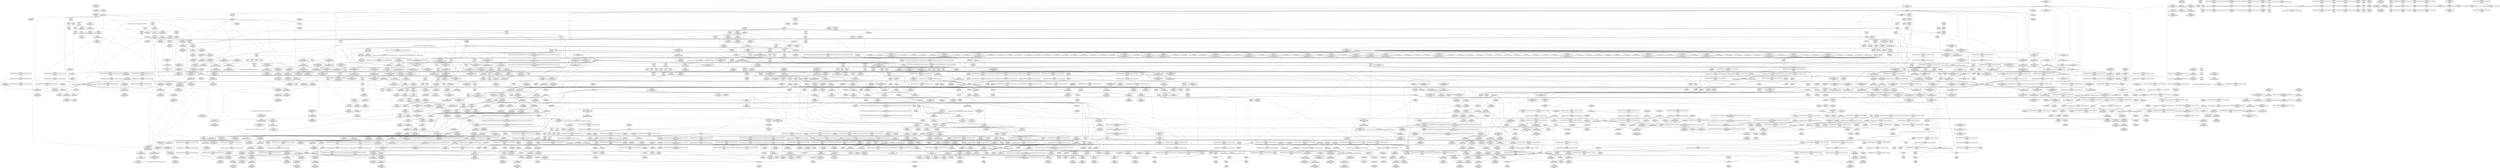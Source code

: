 digraph {
	CE0x43adf80 [shape=record,shape=Mrecord,label="{CE0x43adf80|cred_sid:tmp4|*LoadInst*|security/selinux/hooks.c,196}"]
	CE0x437ada0 [shape=record,shape=Mrecord,label="{CE0x437ada0|task_sid:tmp12|security/selinux/hooks.c,208|*SummSink*}"]
	CE0x440d770 [shape=record,shape=Mrecord,label="{CE0x440d770|_ret_void,_!dbg_!27719|./arch/x86/include/asm/preempt.h,73|*SummSink*}"]
	CE0x434ff10 [shape=record,shape=Mrecord,label="{CE0x434ff10|current_sid:tmp17|security/selinux/hooks.c,218}"]
	CE0x43bb230 [shape=record,shape=Mrecord,label="{CE0x43bb230|rcu_read_unlock:tobool|include/linux/rcupdate.h,933}"]
	CE0x437dc70 [shape=record,shape=Mrecord,label="{CE0x437dc70|ipc_alloc_security:call1|security/selinux/hooks.c,5087|*SummSource*}"]
	CE0x42e3f40 [shape=record,shape=Mrecord,label="{CE0x42e3f40|current_sid:tmp8|security/selinux/hooks.c,218|*SummSource*}"]
	CE0x39f5180 [shape=record,shape=Mrecord,label="{CE0x39f5180|selinux_msg_queue_alloc_security:entry}"]
	CE0x42f9410 [shape=record,shape=Mrecord,label="{CE0x42f9410|i16_27|*Constant*|*SummSource*}"]
	CE0x43ba5e0 [shape=record,shape=Mrecord,label="{CE0x43ba5e0|i64*_getelementptr_inbounds_(_11_x_i64_,_11_x_i64_*___llvm_gcov_ctr127,_i64_0,_i64_0)|*Constant*|*SummSink*}"]
	CE0x431c580 [shape=record,shape=Mrecord,label="{CE0x431c580|GLOBAL:__llvm_gcov_ctr125|Global_var:__llvm_gcov_ctr125}"]
	CE0x439ae10 [shape=record,shape=Mrecord,label="{CE0x439ae10|rcu_lock_acquire:map|Function::rcu_lock_acquire&Arg::map::|*SummSource*}"]
	CE0x434bb00 [shape=record,shape=Mrecord,label="{CE0x434bb00|selinux_msg_queue_alloc_security:tmp15|security/selinux/hooks.c,5168}"]
	CE0x43a8500 [shape=record,shape=Mrecord,label="{CE0x43a8500|rcu_read_unlock:tmp9|include/linux/rcupdate.h,933|*SummSink*}"]
	CE0x4346140 [shape=record,shape=Mrecord,label="{CE0x4346140|i8_4|*Constant*}"]
	CE0x43028f0 [shape=record,shape=Mrecord,label="{CE0x43028f0|GLOBAL:ipc_alloc_security|*Constant*}"]
	CE0x43aa330 [shape=record,shape=Mrecord,label="{CE0x43aa330|_call_void_mcount()_#3|*SummSink*}"]
	CE0x4361420 [shape=record,shape=Mrecord,label="{CE0x4361420|ipc_free_security:tmp1|*SummSink*}"]
	CE0x438ce40 [shape=record,shape=Mrecord,label="{CE0x438ce40|cred_sid:bb|*SummSource*}"]
	CE0x4366940 [shape=record,shape=Mrecord,label="{CE0x4366940|current_sid:tmp14|security/selinux/hooks.c,218|*SummSource*}"]
	CE0x431e410 [shape=record,shape=Mrecord,label="{CE0x431e410|_call_void_asm_sideeffect_,_memory_,_dirflag_,_fpsr_,_flags_()_#3,_!dbg_!27714,_!srcloc_!27715|include/linux/rcupdate.h,239|*SummSource*}"]
	CE0x439a980 [shape=record,shape=Mrecord,label="{CE0x439a980|i64*_getelementptr_inbounds_(_4_x_i64_,_4_x_i64_*___llvm_gcov_ctr133,_i64_0,_i64_2)|*Constant*}"]
	CE0x4399360 [shape=record,shape=Mrecord,label="{CE0x4399360|_call_void_rcu_read_lock()_#10,_!dbg_!27712|security/selinux/hooks.c,207|*SummSink*}"]
	CE0x43a9a80 [shape=record,shape=Mrecord,label="{CE0x43a9a80|rcu_read_unlock:tmp1|*SummSink*}"]
	CE0x43672b0 [shape=record,shape=Mrecord,label="{CE0x43672b0|COLLAPSED:_GCMRE___llvm_gcov_ctr109_internal_global_2_x_i64_zeroinitializer:_elem_0:default:}"]
	CE0x43b5060 [shape=record,shape=Mrecord,label="{CE0x43b5060|task_sid:call7|security/selinux/hooks.c,208|*SummSource*}"]
	CE0x438b730 [shape=record,shape=Mrecord,label="{CE0x438b730|_call_void_lockdep_rcu_suspicious(i8*_getelementptr_inbounds_(_25_x_i8_,_25_x_i8_*_.str45,_i32_0,_i32_0),_i32_883,_i8*_getelementptr_inbounds_(_42_x_i8_,_42_x_i8_*_.str46,_i32_0,_i32_0))_#10,_!dbg_!27728|include/linux/rcupdate.h,882|*SummSource*}"]
	CE0x4416110 [shape=record,shape=Mrecord,label="{CE0x4416110|rcu_lock_release:entry|*SummSource*}"]
	CE0x4420090 [shape=record,shape=Mrecord,label="{CE0x4420090|i8*_undef|*Constant*|*SummSink*}"]
	CE0x43b61d0 [shape=record,shape=Mrecord,label="{CE0x43b61d0|_call_void_rcu_read_unlock()_#10,_!dbg_!27748|security/selinux/hooks.c,209|*SummSink*}"]
	CE0x439f580 [shape=record,shape=Mrecord,label="{CE0x439f580|ipc_alloc_security:tmp9|security/selinux/hooks.c,5087|*SummSink*}"]
	CE0x443b560 [shape=record,shape=Mrecord,label="{CE0x443b560|__preempt_count_add:bb|*SummSink*}"]
	CE0x435bc40 [shape=record,shape=Mrecord,label="{CE0x435bc40|ipc_free_security:security|security/selinux/hooks.c,5097|*SummSource*}"]
	CE0x445c350 [shape=record,shape=Mrecord,label="{CE0x445c350|__preempt_count_sub:bb|*SummSource*}"]
	CE0x4364210 [shape=record,shape=Mrecord,label="{CE0x4364210|current_sid:tmp10|security/selinux/hooks.c,218|*SummSource*}"]
	CE0x44402e0 [shape=record,shape=Mrecord,label="{CE0x44402e0|i64*_getelementptr_inbounds_(_4_x_i64_,_4_x_i64_*___llvm_gcov_ctr128,_i64_0,_i64_0)|*Constant*}"]
	CE0x43ba340 [shape=record,shape=Mrecord,label="{CE0x43ba340|rcu_read_unlock:call|include/linux/rcupdate.h,933|*SummSource*}"]
	CE0x441f3a0 [shape=record,shape=Mrecord,label="{CE0x441f3a0|i64*_getelementptr_inbounds_(_4_x_i64_,_4_x_i64_*___llvm_gcov_ctr130,_i64_0,_i64_3)|*Constant*|*SummSource*}"]
	CE0x42fa9a0 [shape=record,shape=Mrecord,label="{CE0x42fa9a0|current_sid:tmp4|security/selinux/hooks.c,218}"]
	CE0x440a0d0 [shape=record,shape=Mrecord,label="{CE0x440a0d0|rcu_read_unlock:tmp12|include/linux/rcupdate.h,933|*SummSource*}"]
	CE0x443d1d0 [shape=record,shape=Mrecord,label="{CE0x443d1d0|__rcu_read_unlock:tmp4|include/linux/rcupdate.h,244|*SummSource*}"]
	CE0x4364880 [shape=record,shape=Mrecord,label="{CE0x4364880|current_sid:do.end|*SummSink*}"]
	CE0x43c03f0 [shape=record,shape=Mrecord,label="{CE0x43c03f0|task_sid:do.end}"]
	CE0x4426800 [shape=record,shape=Mrecord,label="{CE0x4426800|_call_void_asm_sideeffect_,_memory_,_dirflag_,_fpsr_,_flags_()_#3,_!dbg_!27711,_!srcloc_!27714|include/linux/rcupdate.h,244|*SummSink*}"]
	CE0x43215b0 [shape=record,shape=Mrecord,label="{CE0x43215b0|current_sid:tmp9|security/selinux/hooks.c,218}"]
	CE0x43970e0 [shape=record,shape=Mrecord,label="{CE0x43970e0|_ret_i8*_%call,_!dbg_!27715|include/linux/slab.h,578|*SummSource*}"]
	CE0x44122e0 [shape=record,shape=Mrecord,label="{CE0x44122e0|rcu_read_unlock:tmp21|include/linux/rcupdate.h,935}"]
	CE0x4346cf0 [shape=record,shape=Mrecord,label="{CE0x4346cf0|selinux_msg_queue_alloc_security:q_perm4|security/selinux/hooks.c,5164}"]
	CE0x4394870 [shape=record,shape=Mrecord,label="{CE0x4394870|ipc_free_security:security1|security/selinux/hooks.c,5098|*SummSource*}"]
	CE0x4373cb0 [shape=record,shape=Mrecord,label="{CE0x4373cb0|task_sid:tmp22|security/selinux/hooks.c,208|*SummSource*}"]
	CE0x4367320 [shape=record,shape=Mrecord,label="{CE0x4367320|kmalloc:tmp|*SummSource*}"]
	CE0x4424590 [shape=record,shape=Mrecord,label="{CE0x4424590|__preempt_count_sub:do.end|*SummSource*}"]
	CE0x4374490 [shape=record,shape=Mrecord,label="{CE0x4374490|current_sid:call4|security/selinux/hooks.c,218|*SummSink*}"]
	CE0x4364bf0 [shape=record,shape=Mrecord,label="{CE0x4364bf0|ipc_alloc_security:tobool|security/selinux/hooks.c,5084}"]
	CE0x443fba0 [shape=record,shape=Mrecord,label="{CE0x443fba0|i64_ptrtoint_(i8*_blockaddress(_rcu_lock_acquire,_%__here)_to_i64)|*Constant*}"]
	CE0x441f7e0 [shape=record,shape=Mrecord,label="{CE0x441f7e0|rcu_lock_acquire:tmp6|*SummSink*}"]
	CE0x4415920 [shape=record,shape=Mrecord,label="{CE0x4415920|rcu_lock_release:entry}"]
	CE0x443f7b0 [shape=record,shape=Mrecord,label="{CE0x443f7b0|__rcu_read_unlock:tmp2}"]
	CE0x43b9610 [shape=record,shape=Mrecord,label="{CE0x43b9610|rcu_lock_acquire:tmp1|*SummSource*}"]
	CE0x43b7430 [shape=record,shape=Mrecord,label="{CE0x43b7430|kmalloc:bb|*SummSource*}"]
	CE0x437b130 [shape=record,shape=Mrecord,label="{CE0x437b130|rcu_read_lock:do.body|*SummSource*}"]
	CE0x43bd540 [shape=record,shape=Mrecord,label="{CE0x43bd540|rcu_read_unlock:tmp10|include/linux/rcupdate.h,933}"]
	CE0x435da30 [shape=record,shape=Mrecord,label="{CE0x435da30|ipc_alloc_security:tmp12|security/selinux/hooks.c,5093|*SummSource*}"]
	CE0x43b59b0 [shape=record,shape=Mrecord,label="{CE0x43b59b0|cred_sid:cred|Function::cred_sid&Arg::cred::}"]
	CE0x436cc20 [shape=record,shape=Mrecord,label="{CE0x436cc20|ipc_alloc_security:tmp6|security/selinux/hooks.c,5084|*SummSource*}"]
	CE0x42f9e40 [shape=record,shape=Mrecord,label="{CE0x42f9e40|_call_void_mcount()_#3}"]
	CE0x430b4f0 [shape=record,shape=Mrecord,label="{CE0x430b4f0|GLOBAL:kmalloc|*Constant*|*SummSink*}"]
	CE0x435d450 [shape=record,shape=Mrecord,label="{CE0x435d450|kmalloc:flags|Function::kmalloc&Arg::flags::|*SummSource*}"]
	CE0x441ece0 [shape=record,shape=Mrecord,label="{CE0x441ece0|__rcu_read_lock:tmp2|*SummSource*}"]
	CE0x4374fb0 [shape=record,shape=Mrecord,label="{CE0x4374fb0|COLLAPSED:_GCMRE_current_task_external_global_%struct.task_struct*:_elem_0::|security/selinux/hooks.c,218}"]
	CE0x4350f00 [shape=record,shape=Mrecord,label="{CE0x4350f00|_ret_void,_!dbg_!27719|security/selinux/hooks.c,5100|*SummSink*}"]
	CE0x43ae7f0 [shape=record,shape=Mrecord,label="{CE0x43ae7f0|rcu_read_lock:entry}"]
	CE0x4372fc0 [shape=record,shape=Mrecord,label="{CE0x4372fc0|task_sid:tmp20|security/selinux/hooks.c,208|*SummSink*}"]
	CE0x437d9f0 [shape=record,shape=Mrecord,label="{CE0x437d9f0|ipc_alloc_security:tmp7|security/selinux/hooks.c,5085|*SummSink*}"]
	CE0x43beaa0 [shape=record,shape=Mrecord,label="{CE0x43beaa0|GLOBAL:__rcu_read_lock|*Constant*|*SummSink*}"]
	CE0x437d770 [shape=record,shape=Mrecord,label="{CE0x437d770|ipc_alloc_security:tmp7|security/selinux/hooks.c,5085}"]
	CE0x44408e0 [shape=record,shape=Mrecord,label="{CE0x44408e0|rcu_lock_release:indirectgoto}"]
	CE0x44169b0 [shape=record,shape=Mrecord,label="{CE0x44169b0|_ret_void,_!dbg_!27717|include/linux/rcupdate.h,424|*SummSource*}"]
	CE0x4410020 [shape=record,shape=Mrecord,label="{CE0x4410020|rcu_lock_release:tmp1|*SummSink*}"]
	CE0x4416c60 [shape=record,shape=Mrecord,label="{CE0x4416c60|_call_void___rcu_read_unlock()_#10,_!dbg_!27734|include/linux/rcupdate.h,937}"]
	CE0x440f940 [shape=record,shape=Mrecord,label="{CE0x440f940|__rcu_read_lock:tmp7|include/linux/rcupdate.h,240}"]
	CE0x43021e0 [shape=record,shape=Mrecord,label="{CE0x43021e0|80:_i32,_112:_i8*,_:_CMRE_120,128_|*MultipleSource*|Function::selinux_msg_queue_alloc_security&Arg::msq::|security/selinux/hooks.c,5157}"]
	CE0x42ff480 [shape=record,shape=Mrecord,label="{CE0x42ff480|current_sid:entry|*SummSink*}"]
	CE0x439c090 [shape=record,shape=Mrecord,label="{CE0x439c090|__rcu_read_lock:tmp|*SummSource*}"]
	CE0x4315080 [shape=record,shape=Mrecord,label="{CE0x4315080|80:_i32,_112:_i8*,_:_CMRE_37,38_}"]
	CE0x4438ae0 [shape=record,shape=Mrecord,label="{CE0x4438ae0|__rcu_read_unlock:do.end|*SummSink*}"]
	CE0x43862f0 [shape=record,shape=Mrecord,label="{CE0x43862f0|i64*_getelementptr_inbounds_(_4_x_i64_,_4_x_i64_*___llvm_gcov_ctr130,_i64_0,_i64_2)|*Constant*|*SummSource*}"]
	CE0x43bad70 [shape=record,shape=Mrecord,label="{CE0x43bad70|cred_sid:tmp6|security/selinux/hooks.c,197|*SummSink*}"]
	CE0x440e3b0 [shape=record,shape=Mrecord,label="{CE0x440e3b0|__preempt_count_add:val|Function::__preempt_count_add&Arg::val::|*SummSink*}"]
	CE0x4367b90 [shape=record,shape=Mrecord,label="{CE0x4367b90|rcu_read_lock:do.end|*SummSource*}"]
	CE0x435b290 [shape=record,shape=Mrecord,label="{CE0x435b290|ipc_alloc_security:retval.0|*SummSink*}"]
	CE0x4374b10 [shape=record,shape=Mrecord,label="{CE0x4374b10|_ret_%struct.task_struct*_%tmp4,_!dbg_!27714|./arch/x86/include/asm/current.h,14}"]
	CE0x4436fa0 [shape=record,shape=Mrecord,label="{CE0x4436fa0|_call_void_asm_addl_$1,_%gs:$0_,_*m,ri,*m,_dirflag_,_fpsr_,_flags_(i32*___preempt_count,_i32_%val,_i32*___preempt_count)_#3,_!dbg_!27714,_!srcloc_!27717|./arch/x86/include/asm/preempt.h,72}"]
	CE0x4418910 [shape=record,shape=Mrecord,label="{CE0x4418910|_call_void_asm_addl_$1,_%gs:$0_,_*m,ri,*m,_dirflag_,_fpsr_,_flags_(i32*___preempt_count,_i32_%sub,_i32*___preempt_count)_#3,_!dbg_!27717,_!srcloc_!27718|./arch/x86/include/asm/preempt.h,77|*SummSink*}"]
	CE0x4323a10 [shape=record,shape=Mrecord,label="{CE0x4323a10|ipc_alloc_security:return|*SummSource*}"]
	CE0x43c3940 [shape=record,shape=Mrecord,label="{CE0x43c3940|i64_1|*Constant*}"]
	CE0x442b0c0 [shape=record,shape=Mrecord,label="{CE0x442b0c0|i64_ptrtoint_(i8*_blockaddress(_rcu_lock_release,_%__here)_to_i64)|*Constant*|*SummSink*}"]
	CE0x438b8a0 [shape=record,shape=Mrecord,label="{CE0x438b8a0|i8*_getelementptr_inbounds_(_25_x_i8_,_25_x_i8_*_.str45,_i32_0,_i32_0)|*Constant*|*SummSink*}"]
	CE0x4302580 [shape=record,shape=Mrecord,label="{CE0x4302580|i64*_getelementptr_inbounds_(_9_x_i64_,_9_x_i64_*___llvm_gcov_ctr300,_i64_0,_i64_0)|*Constant*|*SummSink*}"]
	CE0x43c3190 [shape=record,shape=Mrecord,label="{CE0x43c3190|i64*_getelementptr_inbounds_(_11_x_i64_,_11_x_i64_*___llvm_gcov_ctr127,_i64_0,_i64_1)|*Constant*|*SummSink*}"]
	CE0x4460cf0 [shape=record,shape=Mrecord,label="{CE0x4460cf0|COLLAPSED:_GCMRE___llvm_gcov_ctr135_internal_global_4_x_i64_zeroinitializer:_elem_0:default:}"]
	CE0x43b79f0 [shape=record,shape=Mrecord,label="{CE0x43b79f0|cred_sid:tmp5|security/selinux/hooks.c,196|*SummSink*}"]
	CE0x432bcc0 [shape=record,shape=Mrecord,label="{CE0x432bcc0|current_sid:tmp19|security/selinux/hooks.c,218|*SummSink*}"]
	CE0x4304e10 [shape=record,shape=Mrecord,label="{CE0x4304e10|selinux_msg_queue_alloc_security:if.end10|*SummSink*}"]
	CE0x4308ce0 [shape=record,shape=Mrecord,label="{CE0x4308ce0|i1_true|*Constant*|*SummSource*}"]
	CE0x4414de0 [shape=record,shape=Mrecord,label="{CE0x4414de0|rcu_read_unlock:tmp22|include/linux/rcupdate.h,935|*SummSource*}"]
	CE0x440e6f0 [shape=record,shape=Mrecord,label="{CE0x440e6f0|i64*_getelementptr_inbounds_(_4_x_i64_,_4_x_i64_*___llvm_gcov_ctr134,_i64_0,_i64_3)|*Constant*|*SummSource*}"]
	CE0x43b5bd0 [shape=record,shape=Mrecord,label="{CE0x43b5bd0|cred_sid:cred|Function::cred_sid&Arg::cred::|*SummSource*}"]
	CE0x43ac450 [shape=record,shape=Mrecord,label="{CE0x43ac450|GLOBAL:rcu_lock_map|Global_var:rcu_lock_map}"]
	CE0x4398b10 [shape=record,shape=Mrecord,label="{CE0x4398b10|task_sid:bb|*SummSink*}"]
	CE0x4313b40 [shape=record,shape=Mrecord,label="{CE0x4313b40|selinux_msg_queue_alloc_security:tmp5|security/selinux/hooks.c,5158|*SummSource*}"]
	CE0x4385660 [shape=record,shape=Mrecord,label="{CE0x4385660|rcu_read_lock:land.lhs.true2|*SummSource*}"]
	CE0x4392c80 [shape=record,shape=Mrecord,label="{CE0x4392c80|i64*_getelementptr_inbounds_(_2_x_i64_,_2_x_i64_*___llvm_gcov_ctr109,_i64_0,_i64_1)|*Constant*|*SummSink*}"]
	CE0x4439680 [shape=record,shape=Mrecord,label="{CE0x4439680|COLLAPSED:_GCMRE___llvm_gcov_ctr134_internal_global_4_x_i64_zeroinitializer:_elem_0:default:}"]
	CE0x42f7660 [shape=record,shape=Mrecord,label="{CE0x42f7660|80:_i32,_112:_i8*,_:_CMRE_32,33_}"]
	CE0x443f980 [shape=record,shape=Mrecord,label="{CE0x443f980|%struct.lockdep_map*_null|*Constant*|*SummSink*}"]
	CE0x435e900 [shape=record,shape=Mrecord,label="{CE0x435e900|ipc_free_security:bb|*SummSink*}"]
	CE0x435d9c0 [shape=record,shape=Mrecord,label="{CE0x435d9c0|ipc_alloc_security:tmp12|security/selinux/hooks.c,5093}"]
	CE0x4393cc0 [shape=record,shape=Mrecord,label="{CE0x4393cc0|GLOBAL:task_sid.__warned|Global_var:task_sid.__warned}"]
	CE0x43c1260 [shape=record,shape=Mrecord,label="{CE0x43c1260|task_sid:tmp11|security/selinux/hooks.c,208|*SummSink*}"]
	CE0x443a4e0 [shape=record,shape=Mrecord,label="{CE0x443a4e0|__preempt_count_sub:tmp6|./arch/x86/include/asm/preempt.h,78}"]
	CE0x431b1a0 [shape=record,shape=Mrecord,label="{CE0x431b1a0|ipc_alloc_security:sclass|Function::ipc_alloc_security&Arg::sclass::}"]
	CE0x434c630 [shape=record,shape=Mrecord,label="{CE0x434c630|avc_has_perm:ssid|Function::avc_has_perm&Arg::ssid::|*SummSink*}"]
	CE0x43b5740 [shape=record,shape=Mrecord,label="{CE0x43b5740|cred_sid:entry|*SummSource*}"]
	CE0x4425020 [shape=record,shape=Mrecord,label="{CE0x4425020|i32_0|*Constant*}"]
	CE0x4414090 [shape=record,shape=Mrecord,label="{CE0x4414090|rcu_read_unlock:land.lhs.true2|*SummSink*}"]
	CE0x434e840 [shape=record,shape=Mrecord,label="{CE0x434e840|kmalloc:tmp1|*SummSource*}"]
	CE0x44084a0 [shape=record,shape=Mrecord,label="{CE0x44084a0|rcu_read_unlock:tmp12|include/linux/rcupdate.h,933|*SummSink*}"]
	CE0x4416250 [shape=record,shape=Mrecord,label="{CE0x4416250|rcu_lock_release:map|Function::rcu_lock_release&Arg::map::}"]
	CE0x438f4c0 [shape=record,shape=Mrecord,label="{CE0x438f4c0|rcu_read_lock:tmp12|include/linux/rcupdate.h,882|*SummSource*}"]
	CE0x44320d0 [shape=record,shape=Mrecord,label="{CE0x44320d0|__rcu_read_unlock:tmp6|include/linux/rcupdate.h,245|*SummSink*}"]
	CE0x440aa50 [shape=record,shape=Mrecord,label="{CE0x440aa50|rcu_read_unlock:tmp14|include/linux/rcupdate.h,933|*SummSource*}"]
	CE0x4381410 [shape=record,shape=Mrecord,label="{CE0x4381410|cred_sid:tmp4|*LoadInst*|security/selinux/hooks.c,196|*SummSink*}"]
	CE0x43059a0 [shape=record,shape=Mrecord,label="{CE0x43059a0|selinux_msg_queue_alloc_security:tmp4|security/selinux/hooks.c,5158}"]
	CE0x4387570 [shape=record,shape=Mrecord,label="{CE0x4387570|rcu_read_lock:tmp14|include/linux/rcupdate.h,882|*SummSink*}"]
	CE0x4393e80 [shape=record,shape=Mrecord,label="{CE0x4393e80|GLOBAL:task_sid.__warned|Global_var:task_sid.__warned|*SummSource*}"]
	CE0x4413240 [shape=record,shape=Mrecord,label="{CE0x4413240|rcu_read_unlock:if.end|*SummSink*}"]
	CE0x436c920 [shape=record,shape=Mrecord,label="{CE0x436c920|i64*_getelementptr_inbounds_(_11_x_i64_,_11_x_i64_*___llvm_gcov_ctr125,_i64_0,_i64_0)|*Constant*|*SummSink*}"]
	CE0x4304470 [shape=record,shape=Mrecord,label="{CE0x4304470|80:_i32,_112:_i8*,_:_CMRE_5,6_}"]
	CE0x43bc360 [shape=record,shape=Mrecord,label="{CE0x43bc360|rcu_read_lock:tmp6|include/linux/rcupdate.h,882}"]
	CE0x43919c0 [shape=record,shape=Mrecord,label="{CE0x43919c0|ipc_alloc_security:tmp8|security/selinux/hooks.c,5085|*SummSource*}"]
	CE0x443eef0 [shape=record,shape=Mrecord,label="{CE0x443eef0|i32_2|*Constant*}"]
	CE0x44141a0 [shape=record,shape=Mrecord,label="{CE0x44141a0|i64*_getelementptr_inbounds_(_11_x_i64_,_11_x_i64_*___llvm_gcov_ctr132,_i64_0,_i64_0)|*Constant*}"]
	CE0x4316c00 [shape=record,shape=Mrecord,label="{CE0x4316c00|current_sid:tmp6|security/selinux/hooks.c,218}"]
	CE0x4389b20 [shape=record,shape=Mrecord,label="{CE0x4389b20|i64*_getelementptr_inbounds_(_11_x_i64_,_11_x_i64_*___llvm_gcov_ctr127,_i64_0,_i64_9)|*Constant*|*SummSink*}"]
	CE0x4416cd0 [shape=record,shape=Mrecord,label="{CE0x4416cd0|_call_void___rcu_read_unlock()_#10,_!dbg_!27734|include/linux/rcupdate.h,937|*SummSource*}"]
	CE0x4380290 [shape=record,shape=Mrecord,label="{CE0x4380290|rcu_read_unlock:tmp2}"]
	CE0x4302320 [shape=record,shape=Mrecord,label="{CE0x4302320|selinux_msg_queue_alloc_security:tmp|*SummSource*}"]
	CE0x435e890 [shape=record,shape=Mrecord,label="{CE0x435e890|ipc_free_security:bb|*SummSource*}"]
	CE0x43c58e0 [shape=record,shape=Mrecord,label="{CE0x43c58e0|task_sid:tmp24|security/selinux/hooks.c,208|*SummSource*}"]
	CE0x437e860 [shape=record,shape=Mrecord,label="{CE0x437e860|_call_void_asm_sideeffect_,_memory_,_dirflag_,_fpsr_,_flags_()_#3,_!dbg_!27714,_!srcloc_!27715|include/linux/rcupdate.h,239}"]
	CE0x4313ec0 [shape=record,shape=Mrecord,label="{CE0x4313ec0|80:_i32,_112:_i8*,_:_CMRE_13,14_}"]
	CE0x4369d50 [shape=record,shape=Mrecord,label="{CE0x4369d50|_call_void_mcount()_#3}"]
	CE0x4313600 [shape=record,shape=Mrecord,label="{CE0x4313600|i64*_getelementptr_inbounds_(_9_x_i64_,_9_x_i64_*___llvm_gcov_ctr300,_i64_0,_i64_0)|*Constant*|*SummSource*}"]
	CE0x4373340 [shape=record,shape=Mrecord,label="{CE0x4373340|task_sid:tmp21|security/selinux/hooks.c,208|*SummSink*}"]
	CE0x43063b0 [shape=record,shape=Mrecord,label="{CE0x43063b0|80:_i32,_112:_i8*,_:_CMRE_66,67_}"]
	CE0x439f760 [shape=record,shape=Mrecord,label="{CE0x439f760|ipc_alloc_security:tmp10|security/selinux/hooks.c,5087}"]
	CE0x434ec20 [shape=record,shape=Mrecord,label="{CE0x434ec20|i32_77|*Constant*|*SummSink*}"]
	CE0x431ea10 [shape=record,shape=Mrecord,label="{CE0x431ea10|selinux_msg_queue_alloc_security:tmp1|*SummSink*}"]
	CE0x44146a0 [shape=record,shape=Mrecord,label="{CE0x44146a0|COLLAPSED:_GCMRE___llvm_gcov_ctr132_internal_global_11_x_i64_zeroinitializer:_elem_0:default:}"]
	CE0x6077960 [shape=record,shape=Mrecord,label="{CE0x6077960|80:_i32,_112:_i8*,_:_CMRE_2,3_}"]
	CE0x435c9f0 [shape=record,shape=Mrecord,label="{CE0x435c9f0|get_current:bb}"]
	CE0x439db80 [shape=record,shape=Mrecord,label="{CE0x439db80|ipc_alloc_security:tmp4|security/selinux/hooks.c,5084|*SummSource*}"]
	CE0x4351420 [shape=record,shape=Mrecord,label="{CE0x4351420|selinux_msg_queue_alloc_security:tmp18|security/selinux/hooks.c,5172|*SummSink*}"]
	CE0x4392510 [shape=record,shape=Mrecord,label="{CE0x4392510|i32_77|*Constant*}"]
	CE0x4308120 [shape=record,shape=Mrecord,label="{CE0x4308120|GLOBAL:__llvm_gcov_ctr301|Global_var:__llvm_gcov_ctr301|*SummSource*}"]
	CE0x43a0290 [shape=record,shape=Mrecord,label="{CE0x43a0290|ipc_alloc_security:tmp5|security/selinux/hooks.c,5084|*SummSink*}"]
	CE0x441eaf0 [shape=record,shape=Mrecord,label="{CE0x441eaf0|rcu_lock_acquire:tmp5|include/linux/rcupdate.h,418|*SummSink*}"]
	CE0x434c910 [shape=record,shape=Mrecord,label="{CE0x434c910|_ret_i32_%retval.0,_!dbg_!27728|security/selinux/avc.c,775|*SummSource*}"]
	CE0x434fd10 [shape=record,shape=Mrecord,label="{CE0x434fd10|i64*_getelementptr_inbounds_(_11_x_i64_,_11_x_i64_*___llvm_gcov_ctr125,_i64_0,_i64_9)|*Constant*|*SummSource*}"]
	CE0x43973f0 [shape=record,shape=Mrecord,label="{CE0x43973f0|i32_32768|*Constant*}"]
	CE0x43a9800 [shape=record,shape=Mrecord,label="{CE0x43a9800|__preempt_count_add:entry|*SummSink*}"]
	CE0x437cae0 [shape=record,shape=Mrecord,label="{CE0x437cae0|task_sid:tmp}"]
	CE0x43b51a0 [shape=record,shape=Mrecord,label="{CE0x43b51a0|GLOBAL:cred_sid|*Constant*|*SummSource*}"]
	CE0x43232d0 [shape=record,shape=Mrecord,label="{CE0x43232d0|GLOBAL:kzalloc|*Constant*|*SummSource*}"]
	CE0x437ae30 [shape=record,shape=Mrecord,label="{CE0x437ae30|task_sid:call3|security/selinux/hooks.c,208}"]
	CE0x42f8c60 [shape=record,shape=Mrecord,label="{CE0x42f8c60|80:_i32,_112:_i8*,_:_CMRE_30,31_}"]
	CE0x439dc90 [shape=record,shape=Mrecord,label="{CE0x439dc90|ipc_alloc_security:tmp4|security/selinux/hooks.c,5084|*SummSink*}"]
	CE0x42f9d70 [shape=record,shape=Mrecord,label="{CE0x42f9d70|COLLAPSED:_GCMRE___llvm_gcov_ctr98_internal_global_2_x_i64_zeroinitializer:_elem_0:default:}"]
	CE0x43b8730 [shape=record,shape=Mrecord,label="{CE0x43b8730|i64*_getelementptr_inbounds_(_4_x_i64_,_4_x_i64_*___llvm_gcov_ctr128,_i64_0,_i64_2)|*Constant*|*SummSource*}"]
	CE0x4418a80 [shape=record,shape=Mrecord,label="{CE0x4418a80|void_(i32*,_i32,_i32*)*_asm_addl_$1,_%gs:$0_,_*m,ri,*m,_dirflag_,_fpsr_,_flags_}"]
	CE0x43994b0 [shape=record,shape=Mrecord,label="{CE0x43994b0|rcu_read_lock:if.then|*SummSink*}"]
	CE0x43635b0 [shape=record,shape=Mrecord,label="{CE0x43635b0|current_sid:do.end|*SummSource*}"]
	CE0x431bc80 [shape=record,shape=Mrecord,label="{CE0x431bc80|selinux_msg_queue_alloc_security:if.end10}"]
	CE0x435b220 [shape=record,shape=Mrecord,label="{CE0x435b220|ipc_alloc_security:retval.0|*SummSource*}"]
	CE0x438bd30 [shape=record,shape=Mrecord,label="{CE0x438bd30|i64*_getelementptr_inbounds_(_11_x_i64_,_11_x_i64_*___llvm_gcov_ctr127,_i64_0,_i64_10)|*Constant*}"]
	CE0x43718f0 [shape=record,shape=Mrecord,label="{CE0x43718f0|cred_sid:tmp2|*SummSource*}"]
	CE0x4386730 [shape=record,shape=Mrecord,label="{CE0x4386730|rcu_read_unlock:tmp6|include/linux/rcupdate.h,933|*SummSink*}"]
	CE0x439a910 [shape=record,shape=Mrecord,label="{CE0x439a910|_call_void_mcount()_#3|*SummSink*}"]
	CE0x43829b0 [shape=record,shape=Mrecord,label="{CE0x43829b0|rcu_read_lock:tmp7|include/linux/rcupdate.h,882|*SummSource*}"]
	CE0x4374860 [shape=record,shape=Mrecord,label="{CE0x4374860|get_current:entry}"]
	CE0x4313960 [shape=record,shape=Mrecord,label="{CE0x4313960|selinux_msg_queue_alloc_security:tmp5|security/selinux/hooks.c,5158}"]
	CE0x4390e50 [shape=record,shape=Mrecord,label="{CE0x4390e50|rcu_read_lock:tmp13|include/linux/rcupdate.h,882|*SummSink*}"]
	CE0x435d630 [shape=record,shape=Mrecord,label="{CE0x435d630|kzalloc:bb}"]
	CE0x4393990 [shape=record,shape=Mrecord,label="{CE0x4393990|kmalloc:tmp2|*SummSink*}"]
	CE0x42f6640 [shape=record,shape=Mrecord,label="{CE0x42f6640|selinux_msg_queue_alloc_security:tmp7|security/selinux/hooks.c,5159|*SummSource*}"]
	CE0x4393620 [shape=record,shape=Mrecord,label="{CE0x4393620|i64_6|*Constant*|*SummSink*}"]
	CE0x42fc210 [shape=record,shape=Mrecord,label="{CE0x42fc210|80:_i32,_112:_i8*,_:_CMRE_46,47_}"]
	CE0x43b6b10 [shape=record,shape=Mrecord,label="{CE0x43b6b10|GLOBAL:rcu_read_unlock|*Constant*|*SummSink*}"]
	CE0x43732d0 [shape=record,shape=Mrecord,label="{CE0x43732d0|task_sid:tmp21|security/selinux/hooks.c,208|*SummSource*}"]
	CE0x43038f0 [shape=record,shape=Mrecord,label="{CE0x43038f0|selinux_msg_queue_alloc_security:if.end|*SummSource*}"]
	CE0x436c4c0 [shape=record,shape=Mrecord,label="{CE0x436c4c0|_ret_i32_%call7,_!dbg_!27749|security/selinux/hooks.c,210|*SummSink*}"]
	CE0x43a8760 [shape=record,shape=Mrecord,label="{CE0x43a8760|rcu_lock_acquire:indirectgoto|*SummSink*}"]
	CE0x445f280 [shape=record,shape=Mrecord,label="{CE0x445f280|__preempt_count_sub:tmp1}"]
	CE0x43c2540 [shape=record,shape=Mrecord,label="{CE0x43c2540|task_sid:tmp8|security/selinux/hooks.c,208|*SummSink*}"]
	CE0x4428230 [shape=record,shape=Mrecord,label="{CE0x4428230|i64*_getelementptr_inbounds_(_4_x_i64_,_4_x_i64_*___llvm_gcov_ctr129,_i64_0,_i64_3)|*Constant*|*SummSink*}"]
	CE0x43129e0 [shape=record,shape=Mrecord,label="{CE0x43129e0|80:_i32,_112:_i8*,_:_CMRE_92,96_|*MultipleSource*|Function::selinux_msg_queue_alloc_security&Arg::msq::|security/selinux/hooks.c,5157}"]
	CE0x4312180 [shape=record,shape=Mrecord,label="{CE0x4312180|get_current:entry|*SummSource*}"]
	CE0x43c0010 [shape=record,shape=Mrecord,label="{CE0x43c0010|_call_void_mcount()_#3|*SummSink*}"]
	CE0x4420020 [shape=record,shape=Mrecord,label="{CE0x4420020|i8*_undef|*Constant*|*SummSource*}"]
	CE0x43228a0 [shape=record,shape=Mrecord,label="{CE0x43228a0|current_sid:tmp11|security/selinux/hooks.c,218|*SummSource*}"]
	CE0x4316900 [shape=record,shape=Mrecord,label="{CE0x4316900|i64*_getelementptr_inbounds_(_2_x_i64_,_2_x_i64_*___llvm_gcov_ctr98,_i64_0,_i64_0)|*Constant*|*SummSink*}"]
	CE0x436f5b0 [shape=record,shape=Mrecord,label="{CE0x436f5b0|rcu_lock_release:tmp5|include/linux/rcupdate.h,423}"]
	CE0x4367700 [shape=record,shape=Mrecord,label="{CE0x4367700|current_sid:tmp|*SummSink*}"]
	CE0x4365840 [shape=record,shape=Mrecord,label="{CE0x4365840|%struct.task_struct*_(%struct.task_struct**)*_asm_movq_%gs:$_1:P_,$0_,_r,im,_dirflag_,_fpsr_,_flags_|*SummSource*}"]
	CE0x42f8900 [shape=record,shape=Mrecord,label="{CE0x42f8900|80:_i32,_112:_i8*,_:_CMRE_27,28_}"]
	CE0x4369e80 [shape=record,shape=Mrecord,label="{CE0x4369e80|i64*_getelementptr_inbounds_(_4_x_i64_,_4_x_i64_*___llvm_gcov_ctr128,_i64_0,_i64_3)|*Constant*|*SummSource*}"]
	CE0x436a190 [shape=record,shape=Mrecord,label="{CE0x436a190|i64*_getelementptr_inbounds_(_4_x_i64_,_4_x_i64_*___llvm_gcov_ctr128,_i64_0,_i64_3)|*Constant*|*SummSink*}"]
	CE0x43b9aa0 [shape=record,shape=Mrecord,label="{CE0x43b9aa0|_call_void_mcount()_#3|*SummSource*}"]
	CE0x4352dc0 [shape=record,shape=Mrecord,label="{CE0x4352dc0|selinux_msg_queue_alloc_security:tmp20|security/selinux/hooks.c,5173|*SummSource*}"]
	CE0x4418c40 [shape=record,shape=Mrecord,label="{CE0x4418c40|rcu_lock_acquire:tmp4|include/linux/rcupdate.h,418|*SummSource*}"]
	CE0x4324540 [shape=record,shape=Mrecord,label="{CE0x4324540|0:_i8,_8:_i32,_24:_%struct.selinux_audit_data*,_:_SCMRE_0,1_|*MultipleSource*|security/selinux/hooks.c, 5153|security/selinux/hooks.c,5163}"]
	CE0x44161e0 [shape=record,shape=Mrecord,label="{CE0x44161e0|rcu_lock_release:entry|*SummSink*}"]
	CE0x443fe40 [shape=record,shape=Mrecord,label="{CE0x443fe40|i64_ptrtoint_(i8*_blockaddress(_rcu_lock_acquire,_%__here)_to_i64)|*Constant*|*SummSink*}"]
	CE0x4312220 [shape=record,shape=Mrecord,label="{CE0x4312220|get_current:entry|*SummSink*}"]
	CE0x434a600 [shape=record,shape=Mrecord,label="{CE0x434a600|selinux_msg_queue_alloc_security:sid5|security/selinux/hooks.c,5166}"]
	CE0x4308230 [shape=record,shape=Mrecord,label="{CE0x4308230|GLOBAL:__llvm_gcov_ctr301|Global_var:__llvm_gcov_ctr301|*SummSink*}"]
	CE0x434f870 [shape=record,shape=Mrecord,label="{CE0x434f870|i8*_getelementptr_inbounds_(_45_x_i8_,_45_x_i8_*_.str12,_i32_0,_i32_0)|*Constant*|*SummSink*}"]
	CE0x4434190 [shape=record,shape=Mrecord,label="{CE0x4434190|__preempt_count_sub:tmp4|./arch/x86/include/asm/preempt.h,77|*SummSource*}"]
	CE0x430cce0 [shape=record,shape=Mrecord,label="{CE0x430cce0|current_sid:tmp3|*SummSink*}"]
	CE0x431e5c0 [shape=record,shape=Mrecord,label="{CE0x431e5c0|i64*_getelementptr_inbounds_(_4_x_i64_,_4_x_i64_*___llvm_gcov_ctr128,_i64_0,_i64_3)|*Constant*}"]
	CE0x4423d90 [shape=record,shape=Mrecord,label="{CE0x4423d90|__preempt_count_add:tmp7|./arch/x86/include/asm/preempt.h,73|*SummSink*}"]
	CE0x4388de0 [shape=record,shape=Mrecord,label="{CE0x4388de0|i32_883|*Constant*}"]
	CE0x4409780 [shape=record,shape=Mrecord,label="{CE0x4409780|__preempt_count_sub:val|Function::__preempt_count_sub&Arg::val::}"]
	CE0x44255c0 [shape=record,shape=Mrecord,label="{CE0x44255c0|rcu_lock_acquire:__here|*SummSink*}"]
	CE0x43ac330 [shape=record,shape=Mrecord,label="{CE0x43ac330|task_sid:if.end|*SummSink*}"]
	CE0x42e4e80 [shape=record,shape=Mrecord,label="{CE0x42e4e80|i8*_getelementptr_inbounds_(_45_x_i8_,_45_x_i8_*_.str12,_i32_0,_i32_0)|*Constant*}"]
	CE0x4373810 [shape=record,shape=Mrecord,label="{CE0x4373810|task_sid:tmp23|security/selinux/hooks.c,208}"]
	CE0x437b6a0 [shape=record,shape=Mrecord,label="{CE0x437b6a0|kzalloc:bb|*SummSink*}"]
	CE0x441ed50 [shape=record,shape=Mrecord,label="{CE0x441ed50|__rcu_read_lock:tmp2|*SummSink*}"]
	CE0x4300c80 [shape=record,shape=Mrecord,label="{CE0x4300c80|80:_i32,_112:_i8*,_:_CMRE_17,18_}"]
	CE0x4372e70 [shape=record,shape=Mrecord,label="{CE0x4372e70|task_sid:tmp21|security/selinux/hooks.c,208}"]
	CE0x431c1f0 [shape=record,shape=Mrecord,label="{CE0x431c1f0|_call_void_mcount()_#3}"]
	CE0x43c7e40 [shape=record,shape=Mrecord,label="{CE0x43c7e40|rcu_read_unlock:if.end|*SummSource*}"]
	CE0x4365970 [shape=record,shape=Mrecord,label="{CE0x4365970|current_sid:tmp7|security/selinux/hooks.c,218|*SummSink*}"]
	CE0x43826d0 [shape=record,shape=Mrecord,label="{CE0x43826d0|rcu_read_lock:tmp6|include/linux/rcupdate.h,882|*SummSink*}"]
	CE0x4413b70 [shape=record,shape=Mrecord,label="{CE0x4413b70|rcu_read_unlock:if.then}"]
	CE0x4392b10 [shape=record,shape=Mrecord,label="{CE0x4392b10|task_sid:land.lhs.true2|*SummSource*}"]
	CE0x434c5c0 [shape=record,shape=Mrecord,label="{CE0x434c5c0|avc_has_perm:ssid|Function::avc_has_perm&Arg::ssid::|*SummSource*}"]
	CE0x4316590 [shape=record,shape=Mrecord,label="{CE0x4316590|%struct.task_struct*_(%struct.task_struct**)*_asm_movq_%gs:$_1:P_,$0_,_r,im,_dirflag_,_fpsr_,_flags_}"]
	CE0x438d870 [shape=record,shape=Mrecord,label="{CE0x438d870|i64*_getelementptr_inbounds_(_11_x_i64_,_11_x_i64_*___llvm_gcov_ctr132,_i64_0,_i64_1)|*Constant*|*SummSink*}"]
	CE0x442ac20 [shape=record,shape=Mrecord,label="{CE0x442ac20|i64_ptrtoint_(i8*_blockaddress(_rcu_lock_release,_%__here)_to_i64)|*Constant*|*SummSource*}"]
	CE0x4418bd0 [shape=record,shape=Mrecord,label="{CE0x4418bd0|rcu_lock_acquire:tmp4|include/linux/rcupdate.h,418}"]
	CE0x4351680 [shape=record,shape=Mrecord,label="{CE0x4351680|selinux_msg_queue_alloc_security:tmp19|security/selinux/hooks.c,5172}"]
	CE0x4302000 [shape=record,shape=Mrecord,label="{CE0x4302000|80:_i32,_112:_i8*,_:_CMRE_112,120_|*MultipleSource*|Function::selinux_msg_queue_alloc_security&Arg::msq::|security/selinux/hooks.c,5157}"]
	CE0x43080b0 [shape=record,shape=Mrecord,label="{CE0x43080b0|GLOBAL:__llvm_gcov_ctr301|Global_var:__llvm_gcov_ctr301}"]
	CE0x4407fb0 [shape=record,shape=Mrecord,label="{CE0x4407fb0|rcu_read_unlock:tmp13|include/linux/rcupdate.h,933|*SummSink*}"]
	CE0x4416b20 [shape=record,shape=Mrecord,label="{CE0x4416b20|_ret_void,_!dbg_!27717|include/linux/rcupdate.h,424|*SummSink*}"]
	CE0x4451d30 [shape=record,shape=Mrecord,label="{CE0x4451d30|__preempt_count_sub:bb|*SummSink*}"]
	CE0x4368730 [shape=record,shape=Mrecord,label="{CE0x4368730|current_sid:tmp15|security/selinux/hooks.c,218|*SummSource*}"]
	CE0x43601b0 [shape=record,shape=Mrecord,label="{CE0x43601b0|current_sid:land.lhs.true2|*SummSink*}"]
	CE0x4380b80 [shape=record,shape=Mrecord,label="{CE0x4380b80|ipc_alloc_security:bb|*SummSink*}"]
	CE0x43c2d10 [shape=record,shape=Mrecord,label="{CE0x43c2d10|task_sid:real_cred|security/selinux/hooks.c,208|*SummSource*}"]
	CE0x435cb80 [shape=record,shape=Mrecord,label="{CE0x435cb80|get_current:tmp}"]
	CE0x4411e10 [shape=record,shape=Mrecord,label="{CE0x4411e10|rcu_read_unlock:tmp20|include/linux/rcupdate.h,933}"]
	CE0x4365df0 [shape=record,shape=Mrecord,label="{CE0x4365df0|i64_8|*Constant*|*SummSink*}"]
	CE0x43b68d0 [shape=record,shape=Mrecord,label="{CE0x43b68d0|rcu_read_unlock:entry}"]
	CE0x4306df0 [shape=record,shape=Mrecord,label="{CE0x4306df0|80:_i32,_112:_i8*,_:_CMRE_80,84_|*MultipleSource*|Function::selinux_msg_queue_alloc_security&Arg::msq::|security/selinux/hooks.c,5157}"]
	CE0x434b1f0 [shape=record,shape=Mrecord,label="{CE0x434b1f0|selinux_msg_queue_alloc_security:tmp13|security/selinux/hooks.c,5168|*SummSource*}"]
	CE0x4369250 [shape=record,shape=Mrecord,label="{CE0x4369250|_ret_i8*_%call,_!dbg_!27715|include/linux/slab.h,578|*SummSink*}"]
	CE0x4381220 [shape=record,shape=Mrecord,label="{CE0x4381220|rcu_read_lock:bb|*SummSource*}"]
	CE0x43cbc90 [shape=record,shape=Mrecord,label="{CE0x43cbc90|_call_void___preempt_count_add(i32_1)_#10,_!dbg_!27711|include/linux/rcupdate.h,239|*SummSource*}"]
	CE0x4378340 [shape=record,shape=Mrecord,label="{CE0x4378340|current_sid:tmp24|security/selinux/hooks.c,220|*SummSink*}"]
	CE0x439f890 [shape=record,shape=Mrecord,label="{CE0x439f890|ipc_alloc_security:tmp10|security/selinux/hooks.c,5087|*SummSource*}"]
	CE0x43299f0 [shape=record,shape=Mrecord,label="{CE0x43299f0|avc_has_perm:requested|Function::avc_has_perm&Arg::requested::|*SummSource*}"]
	CE0x43b74a0 [shape=record,shape=Mrecord,label="{CE0x43b74a0|kmalloc:bb|*SummSink*}"]
	CE0x44619b0 [shape=record,shape=Mrecord,label="{CE0x44619b0|i64*_getelementptr_inbounds_(_4_x_i64_,_4_x_i64_*___llvm_gcov_ctr135,_i64_0,_i64_0)|*Constant*|*SummSource*}"]
	CE0x43488b0 [shape=record,shape=Mrecord,label="{CE0x43488b0|selinux_msg_queue_alloc_security:sid5|security/selinux/hooks.c,5166|*SummSink*}"]
	CE0x430a8a0 [shape=record,shape=Mrecord,label="{CE0x430a8a0|80:_i32,_112:_i8*,_:_CMRE_58,59_}"]
	CE0x440aff0 [shape=record,shape=Mrecord,label="{CE0x440aff0|rcu_read_unlock:tmp15|include/linux/rcupdate.h,933|*SummSource*}"]
	CE0x4419a00 [shape=record,shape=Mrecord,label="{CE0x4419a00|rcu_lock_release:indirectgoto|*SummSource*}"]
	CE0x4363840 [shape=record,shape=Mrecord,label="{CE0x4363840|current_sid:tobool|security/selinux/hooks.c,218}"]
	CE0x43b60a0 [shape=record,shape=Mrecord,label="{CE0x43b60a0|_ret_i32_%tmp6,_!dbg_!27716|security/selinux/hooks.c,197|*SummSink*}"]
	CE0x43b8290 [shape=record,shape=Mrecord,label="{CE0x43b8290|GLOBAL:rcu_read_lock.__warned|Global_var:rcu_read_lock.__warned|*SummSink*}"]
	CE0x4397ce0 [shape=record,shape=Mrecord,label="{CE0x4397ce0|GLOBAL:__llvm_gcov_ctr126|Global_var:__llvm_gcov_ctr126}"]
	CE0x43473e0 [shape=record,shape=Mrecord,label="{CE0x43473e0|i32_3|*Constant*}"]
	CE0x437c900 [shape=record,shape=Mrecord,label="{CE0x437c900|kmalloc:tmp}"]
	CE0x4424d80 [shape=record,shape=Mrecord,label="{CE0x4424d80|_call_void_lock_acquire(%struct.lockdep_map*_%map,_i32_0,_i32_0,_i32_2,_i32_0,_%struct.lockdep_map*_null,_i64_ptrtoint_(i8*_blockaddress(_rcu_lock_acquire,_%__here)_to_i64))_#10,_!dbg_!27716|include/linux/rcupdate.h,418|*SummSource*}"]
	CE0x436bfe0 [shape=record,shape=Mrecord,label="{CE0x436bfe0|task_sid:task|Function::task_sid&Arg::task::|*SummSource*}"]
	CE0x4420d80 [shape=record,shape=Mrecord,label="{CE0x4420d80|rcu_lock_acquire:tmp}"]
	CE0x4321ad0 [shape=record,shape=Mrecord,label="{CE0x4321ad0|i64*_getelementptr_inbounds_(_2_x_i64_,_2_x_i64_*___llvm_gcov_ctr182,_i64_0,_i64_1)|*Constant*|*SummSink*}"]
	CE0x43cc670 [shape=record,shape=Mrecord,label="{CE0x43cc670|rcu_read_lock:call|include/linux/rcupdate.h,882|*SummSource*}"]
	CE0x4306790 [shape=record,shape=Mrecord,label="{CE0x4306790|80:_i32,_112:_i8*,_:_CMRE_69,70_}"]
	CE0x4371e00 [shape=record,shape=Mrecord,label="{CE0x4371e00|task_sid:do.body}"]
	"CONST[source:0(mediator),value:2(dynamic)][purpose:{object}][SnkIdx:2]"
	CE0x43687a0 [shape=record,shape=Mrecord,label="{CE0x43687a0|current_sid:tmp15|security/selinux/hooks.c,218|*SummSink*}"]
	CE0x440e2a0 [shape=record,shape=Mrecord,label="{CE0x440e2a0|__preempt_count_add:val|Function::__preempt_count_add&Arg::val::}"]
	CE0x4376880 [shape=record,shape=Mrecord,label="{CE0x4376880|current_sid:tmp22|security/selinux/hooks.c,218|*SummSink*}"]
	CE0x43bae00 [shape=record,shape=Mrecord,label="{CE0x43bae00|_call_void_rcu_lock_acquire(%struct.lockdep_map*_rcu_lock_map)_#10,_!dbg_!27711|include/linux/rcupdate.h,881|*SummSink*}"]
	CE0x4322cb0 [shape=record,shape=Mrecord,label="{CE0x4322cb0|GLOBAL:current_task|Global_var:current_task|*SummSink*}"]
	CE0x43ac650 [shape=record,shape=Mrecord,label="{CE0x43ac650|GLOBAL:rcu_lock_map|Global_var:rcu_lock_map|*SummSource*}"]
	CE0x4431830 [shape=record,shape=Mrecord,label="{CE0x4431830|__rcu_read_unlock:do.body}"]
	CE0x43c42f0 [shape=record,shape=Mrecord,label="{CE0x43c42f0|cred_sid:tmp|*SummSink*}"]
	CE0x445f6d0 [shape=record,shape=Mrecord,label="{CE0x445f6d0|__preempt_count_sub:tmp|*SummSink*}"]
	CE0x4369160 [shape=record,shape=Mrecord,label="{CE0x4369160|current_sid:tmp13|security/selinux/hooks.c,218|*SummSink*}"]
	CE0x43c9200 [shape=record,shape=Mrecord,label="{CE0x43c9200|cred_sid:security|security/selinux/hooks.c,196|*SummSource*}"]
	CE0x43c6a60 [shape=record,shape=Mrecord,label="{CE0x43c6a60|task_sid:tmp26|security/selinux/hooks.c,208|*SummSink*}"]
	CE0x4387dd0 [shape=record,shape=Mrecord,label="{CE0x4387dd0|rcu_read_lock:tmp16|include/linux/rcupdate.h,882|*SummSource*}"]
	CE0x44128c0 [shape=record,shape=Mrecord,label="{CE0x44128c0|rcu_read_unlock:tmp21|include/linux/rcupdate.h,935|*SummSource*}"]
	CE0x437fc50 [shape=record,shape=Mrecord,label="{CE0x437fc50|i64*_getelementptr_inbounds_(_4_x_i64_,_4_x_i64_*___llvm_gcov_ctr128,_i64_0,_i64_0)|*Constant*|*SummSink*}"]
	CE0x436d2c0 [shape=record,shape=Mrecord,label="{CE0x436d2c0|ipc_alloc_security:sclass2|security/selinux/hooks.c,5088|*SummSource*}"]
	CE0x43af270 [shape=record,shape=Mrecord,label="{CE0x43af270|kmalloc:call|include/linux/slab.h,429|*SummSink*}"]
	CE0x441e800 [shape=record,shape=Mrecord,label="{CE0x441e800|rcu_lock_acquire:tmp5|include/linux/rcupdate.h,418}"]
	CE0x42fcc30 [shape=record,shape=Mrecord,label="{CE0x42fcc30|selinux_msg_queue_alloc_security:tmp3|security/selinux/hooks.c,5158|*SummSource*}"]
	CE0x436f8a0 [shape=record,shape=Mrecord,label="{CE0x436f8a0|rcu_lock_release:tmp5|include/linux/rcupdate.h,423|*SummSink*}"]
	CE0x4384210 [shape=record,shape=Mrecord,label="{CE0x4384210|rcu_read_lock:if.end|*SummSink*}"]
	CE0x43b7840 [shape=record,shape=Mrecord,label="{CE0x43b7840|i64*_getelementptr_inbounds_(_2_x_i64_,_2_x_i64_*___llvm_gcov_ctr109,_i64_0,_i64_0)|*Constant*|*SummSource*}"]
	CE0x4319410 [shape=record,shape=Mrecord,label="{CE0x4319410|i64*_getelementptr_inbounds_(_11_x_i64_,_11_x_i64_*___llvm_gcov_ctr125,_i64_0,_i64_1)|*Constant*|*SummSource*}"]
	CE0x4379cf0 [shape=record,shape=Mrecord,label="{CE0x4379cf0|i64*_getelementptr_inbounds_(_13_x_i64_,_13_x_i64_*___llvm_gcov_ctr126,_i64_0,_i64_8)|*Constant*|*SummSource*}"]
	CE0x42e3e90 [shape=record,shape=Mrecord,label="{CE0x42e3e90|get_current:tmp3|*SummSource*}"]
	CE0x43043a0 [shape=record,shape=Mrecord,label="{CE0x43043a0|80:_i32,_112:_i8*,_:_CMRE_4,5_}"]
	CE0x4415680 [shape=record,shape=Mrecord,label="{CE0x4415680|_call_void_rcu_lock_release(%struct.lockdep_map*_rcu_lock_map)_#10,_!dbg_!27733|include/linux/rcupdate.h,935|*SummSource*}"]
	CE0x4314a20 [shape=record,shape=Mrecord,label="{CE0x4314a20|80:_i32,_112:_i8*,_:_CMRE_0,1_}"]
	CE0x43932c0 [shape=record,shape=Mrecord,label="{CE0x43932c0|i64_7|*Constant*|*SummSink*}"]
	CE0x431fa20 [shape=record,shape=Mrecord,label="{CE0x431fa20|i32_-12|*Constant*|*SummSource*}"]
	CE0x430a9d0 [shape=record,shape=Mrecord,label="{CE0x430a9d0|80:_i32,_112:_i8*,_:_CMRE_59,60_}"]
	CE0x4322fa0 [shape=record,shape=Mrecord,label="{CE0x4322fa0|current_sid:call|security/selinux/hooks.c,218|*SummSink*}"]
	CE0x440ee80 [shape=record,shape=Mrecord,label="{CE0x440ee80|rcu_read_unlock:tmp11|include/linux/rcupdate.h,933|*SummSource*}"]
	CE0x4445ec0 [shape=record,shape=Mrecord,label="{CE0x4445ec0|__preempt_count_add:tmp7|./arch/x86/include/asm/preempt.h,73}"]
	CE0x43aee70 [shape=record,shape=Mrecord,label="{CE0x43aee70|task_sid:tmp3}"]
	CE0x43872b0 [shape=record,shape=Mrecord,label="{CE0x43872b0|rcu_read_lock:land.lhs.true2}"]
	CE0x431d8d0 [shape=record,shape=Mrecord,label="{CE0x431d8d0|80:_i32,_112:_i8*,_:_CMRE_21,22_}"]
	CE0x43c2bd0 [shape=record,shape=Mrecord,label="{CE0x43c2bd0|i64*_getelementptr_inbounds_(_11_x_i64_,_11_x_i64_*___llvm_gcov_ctr127,_i64_0,_i64_1)|*Constant*|*SummSource*}"]
	CE0x4325620 [shape=record,shape=Mrecord,label="{CE0x4325620|i64*_getelementptr_inbounds_(_9_x_i64_,_9_x_i64_*___llvm_gcov_ctr300,_i64_0,_i64_3)|*Constant*|*SummSink*}"]
	CE0x434f1d0 [shape=record,shape=Mrecord,label="{CE0x434f1d0|i64*_getelementptr_inbounds_(_2_x_i64_,_2_x_i64_*___llvm_gcov_ctr109,_i64_0,_i64_1)|*Constant*|*SummSource*}"]
	CE0x4350340 [shape=record,shape=Mrecord,label="{CE0x4350340|current_sid:tmp17|security/selinux/hooks.c,218|*SummSink*}"]
	CE0x4381130 [shape=record,shape=Mrecord,label="{CE0x4381130|rcu_read_lock:bb}"]
	CE0x437f890 [shape=record,shape=Mrecord,label="{CE0x437f890|__rcu_read_lock:tmp1|*SummSource*}"]
	CE0x43773a0 [shape=record,shape=Mrecord,label="{CE0x43773a0|current_sid:sid|security/selinux/hooks.c,220|*SummSource*}"]
	CE0x43b9c50 [shape=record,shape=Mrecord,label="{CE0x43b9c50|rcu_read_unlock:call|include/linux/rcupdate.h,933}"]
	CE0x43502d0 [shape=record,shape=Mrecord,label="{CE0x43502d0|current_sid:tmp17|security/selinux/hooks.c,218|*SummSource*}"]
	CE0x435e150 [shape=record,shape=Mrecord,label="{CE0x435e150|ipc_alloc_security:tmp13|security/selinux/hooks.c,5093|*SummSource*}"]
	CE0x4355220 [shape=record,shape=Mrecord,label="{CE0x4355220|ipc_free_security:entry|*SummSink*}"]
	CE0x43aa100 [shape=record,shape=Mrecord,label="{CE0x43aa100|i64*_getelementptr_inbounds_(_11_x_i64_,_11_x_i64_*___llvm_gcov_ctr132,_i64_0,_i64_1)|*Constant*|*SummSource*}"]
	CE0x4302cc0 [shape=record,shape=Mrecord,label="{CE0x4302cc0|ipc_alloc_security:task|Function::ipc_alloc_security&Arg::task::|*SummSink*}"]
	CE0x4303b10 [shape=record,shape=Mrecord,label="{CE0x4303b10|80:_i32,_112:_i8*,_:_CMRE_54,55_}"]
	CE0x4367570 [shape=record,shape=Mrecord,label="{CE0x4367570|kmalloc:tmp|*SummSink*}"]
	CE0x43926c0 [shape=record,shape=Mrecord,label="{CE0x43926c0|i64*_getelementptr_inbounds_(_2_x_i64_,_2_x_i64_*___llvm_gcov_ctr131,_i64_0,_i64_1)|*Constant*|*SummSink*}"]
	CE0x4379780 [shape=record,shape=Mrecord,label="{CE0x4379780|task_sid:tmp16|security/selinux/hooks.c,208|*SummSource*}"]
	CE0x4414330 [shape=record,shape=Mrecord,label="{CE0x4414330|i64*_getelementptr_inbounds_(_11_x_i64_,_11_x_i64_*___llvm_gcov_ctr132,_i64_0,_i64_0)|*Constant*|*SummSource*}"]
	CE0x4440690 [shape=record,shape=Mrecord,label="{CE0x4440690|__preempt_count_add:tmp6|./arch/x86/include/asm/preempt.h,73|*SummSink*}"]
	CE0x446ce10 [shape=record,shape=Mrecord,label="{CE0x446ce10|__preempt_count_sub:tmp2}"]
	CE0x430b430 [shape=record,shape=Mrecord,label="{CE0x430b430|GLOBAL:kmalloc|*Constant*|*SummSource*}"]
	CE0x437ce80 [shape=record,shape=Mrecord,label="{CE0x437ce80|ipc_alloc_security:tmp1|*SummSink*}"]
	CE0x43656a0 [shape=record,shape=Mrecord,label="{CE0x43656a0|get_current:tmp4|./arch/x86/include/asm/current.h,14|*SummSink*}"]
	CE0x438ec70 [shape=record,shape=Mrecord,label="{CE0x438ec70|rcu_read_lock:tmp10|include/linux/rcupdate.h,882|*SummSink*}"]
	CE0x43991b0 [shape=record,shape=Mrecord,label="{CE0x43991b0|_call_void_rcu_read_lock()_#10,_!dbg_!27712|security/selinux/hooks.c,207}"]
	CE0x43c7b80 [shape=record,shape=Mrecord,label="{CE0x43c7b80|i8*_getelementptr_inbounds_(_41_x_i8_,_41_x_i8_*_.str44,_i32_0,_i32_0)|*Constant*|*SummSink*}"]
	CE0x4460c80 [shape=record,shape=Mrecord,label="{CE0x4460c80|__preempt_count_sub:tmp}"]
	CE0x440d700 [shape=record,shape=Mrecord,label="{CE0x440d700|_ret_void,_!dbg_!27719|./arch/x86/include/asm/preempt.h,73|*SummSource*}"]
	CE0x4355420 [shape=record,shape=Mrecord,label="{CE0x4355420|ipc_free_security:perm|Function::ipc_free_security&Arg::perm::}"]
	CE0x4317b40 [shape=record,shape=Mrecord,label="{CE0x4317b40|80:_i32,_112:_i8*,_:_CMRE_10,11_}"]
	CE0x4372e00 [shape=record,shape=Mrecord,label="{CE0x4372e00|task_sid:tmp20|security/selinux/hooks.c,208|*SummSource*}"]
	CE0x431c6b0 [shape=record,shape=Mrecord,label="{CE0x431c6b0|GLOBAL:__llvm_gcov_ctr125|Global_var:__llvm_gcov_ctr125|*SummSink*}"]
	CE0x430b940 [shape=record,shape=Mrecord,label="{CE0x430b940|selinux_msg_queue_alloc_security:call1|security/selinux/hooks.c,5157|*SummSink*}"]
	CE0x43ca5a0 [shape=record,shape=Mrecord,label="{CE0x43ca5a0|cred_sid:tmp3|*SummSink*}"]
	CE0x436bd80 [shape=record,shape=Mrecord,label="{CE0x436bd80|i64*_getelementptr_inbounds_(_11_x_i64_,_11_x_i64_*___llvm_gcov_ctr132,_i64_0,_i64_8)|*Constant*}"]
	CE0x43c3cb0 [shape=record,shape=Mrecord,label="{CE0x43c3cb0|i64*_getelementptr_inbounds_(_11_x_i64_,_11_x_i64_*___llvm_gcov_ctr127,_i64_0,_i64_1)|*Constant*}"]
	CE0x43c81c0 [shape=record,shape=Mrecord,label="{CE0x43c81c0|task_sid:tmp7|security/selinux/hooks.c,208|*SummSink*}"]
	CE0x43600e0 [shape=record,shape=Mrecord,label="{CE0x43600e0|current_sid:land.lhs.true2|*SummSource*}"]
	CE0x437cbc0 [shape=record,shape=Mrecord,label="{CE0x437cbc0|task_sid:tmp|*SummSource*}"]
	CE0x4326e70 [shape=record,shape=Mrecord,label="{CE0x4326e70|get_current:tmp|*SummSink*}"]
	CE0x44385d0 [shape=record,shape=Mrecord,label="{CE0x44385d0|__preempt_count_sub:tmp1|*SummSink*}"]
	CE0x43497a0 [shape=record,shape=Mrecord,label="{CE0x43497a0|i32_32768|*Constant*|*SummSource*}"]
	CE0x432a4d0 [shape=record,shape=Mrecord,label="{CE0x432a4d0|selinux_msg_queue_alloc_security:q_perm3|security/selinux/hooks.c,5161|*SummSink*}"]
	CE0x437dd80 [shape=record,shape=Mrecord,label="{CE0x437dd80|ipc_alloc_security:call1|security/selinux/hooks.c,5087|*SummSink*}"]
	CE0x439f1b0 [shape=record,shape=Mrecord,label="{CE0x439f1b0|kzalloc:call|include/linux/slab.h,578}"]
	CE0x435d6e0 [shape=record,shape=Mrecord,label="{CE0x435d6e0|kzalloc:bb|*SummSource*}"]
	CE0x4302660 [shape=record,shape=Mrecord,label="{CE0x4302660|COLLAPSED:_GCMRE___llvm_gcov_ctr300_internal_global_9_x_i64_zeroinitializer:_elem_0:default:}"]
	CE0x43660b0 [shape=record,shape=Mrecord,label="{CE0x43660b0|kzalloc:size|Function::kzalloc&Arg::size::|*SummSink*}"]
	CE0x443c570 [shape=record,shape=Mrecord,label="{CE0x443c570|i64*_getelementptr_inbounds_(_4_x_i64_,_4_x_i64_*___llvm_gcov_ctr134,_i64_0,_i64_1)|*Constant*|*SummSink*}"]
	CE0x4306c70 [shape=record,shape=Mrecord,label="{CE0x4306c70|80:_i32,_112:_i8*,_:_CMRE_76,80_|*MultipleSource*|Function::selinux_msg_queue_alloc_security&Arg::msq::|security/selinux/hooks.c,5157}"]
	CE0x43c69f0 [shape=record,shape=Mrecord,label="{CE0x43c69f0|task_sid:tmp26|security/selinux/hooks.c,208|*SummSource*}"]
	CE0x43060c0 [shape=record,shape=Mrecord,label="{CE0x43060c0|GLOBAL:current_sid|*Constant*|*SummSink*}"]
	CE0x43551b0 [shape=record,shape=Mrecord,label="{CE0x43551b0|ipc_free_security:entry|*SummSource*}"]
	CE0x4326b10 [shape=record,shape=Mrecord,label="{CE0x4326b10|selinux_msg_queue_alloc_security:msq|Function::selinux_msg_queue_alloc_security&Arg::msq::|*SummSink*}"]
	CE0x437db30 [shape=record,shape=Mrecord,label="{CE0x437db30|i64*_getelementptr_inbounds_(_2_x_i64_,_2_x_i64_*___llvm_gcov_ctr98,_i64_0,_i64_0)|*Constant*|*SummSource*}"]
	CE0x44181f0 [shape=record,shape=Mrecord,label="{CE0x44181f0|__rcu_read_lock:bb|*SummSink*}"]
	CE0x43018d0 [shape=record,shape=Mrecord,label="{CE0x43018d0|GLOBAL:current_task|Global_var:current_task}"]
	CE0x42f69c0 [shape=record,shape=Mrecord,label="{CE0x42f69c0|current_sid:tmp2|*SummSink*}"]
	CE0x432c6a0 [shape=record,shape=Mrecord,label="{CE0x432c6a0|selinux_msg_queue_alloc_security:security|security/selinux/hooks.c,5161|*SummSink*}"]
	CE0x4302dc0 [shape=record,shape=Mrecord,label="{CE0x4302dc0|selinux_msg_queue_alloc_security:entry|*SummSource*}"]
	CE0x4317a80 [shape=record,shape=Mrecord,label="{CE0x4317a80|80:_i32,_112:_i8*,_:_CMRE_9,10_}"]
	CE0x435f060 [shape=record,shape=Mrecord,label="{CE0x435f060|ipc_alloc_security:call|security/selinux/hooks.c,5083}"]
	CE0x435aa50 [shape=record,shape=Mrecord,label="{CE0x435aa50|i64*_getelementptr_inbounds_(_11_x_i64_,_11_x_i64_*___llvm_gcov_ctr132,_i64_0,_i64_8)|*Constant*|*SummSource*}"]
	CE0x43af120 [shape=record,shape=Mrecord,label="{CE0x43af120|_call_void_mcount()_#3}"]
	CE0x44294a0 [shape=record,shape=Mrecord,label="{CE0x44294a0|_call_void_asm_addl_$1,_%gs:$0_,_*m,ri,*m,_dirflag_,_fpsr_,_flags_(i32*___preempt_count,_i32_%sub,_i32*___preempt_count)_#3,_!dbg_!27717,_!srcloc_!27718|./arch/x86/include/asm/preempt.h,77}"]
	CE0x4351fc0 [shape=record,shape=Mrecord,label="{CE0x4351fc0|selinux_msg_queue_alloc_security:retval.0}"]
	CE0x4367a90 [shape=record,shape=Mrecord,label="{CE0x4367a90|rcu_read_lock:do.end}"]
	CE0x43469b0 [shape=record,shape=Mrecord,label="{CE0x43469b0|selinux_msg_queue_alloc_security:tmp11|security/selinux/hooks.c,5166|*SummSink*}"]
	CE0x4394800 [shape=record,shape=Mrecord,label="{CE0x4394800|ipc_free_security:security1|security/selinux/hooks.c,5098}"]
	CE0x438ab30 [shape=record,shape=Mrecord,label="{CE0x438ab30|rcu_read_lock:tmp17|include/linux/rcupdate.h,882|*SummSink*}"]
	CE0x436d5e0 [shape=record,shape=Mrecord,label="{CE0x436d5e0|i32_10|*Constant*}"]
	CE0x443f690 [shape=record,shape=Mrecord,label="{CE0x443f690|%struct.lockdep_map*_null|*Constant*}"]
	CE0x42f6540 [shape=record,shape=Mrecord,label="{CE0x42f6540|selinux_msg_queue_alloc_security:tmp7|security/selinux/hooks.c,5159}"]
	CE0x42f9b80 [shape=record,shape=Mrecord,label="{CE0x42f9b80|i64_4|*Constant*}"]
	CE0x43ab170 [shape=record,shape=Mrecord,label="{CE0x43ab170|task_sid:tmp18|security/selinux/hooks.c,208}"]
	CE0x43c88f0 [shape=record,shape=Mrecord,label="{CE0x43c88f0|rcu_read_lock:tmp3}"]
	CE0x438b190 [shape=record,shape=Mrecord,label="{CE0x438b190|rcu_read_lock:tmp18|include/linux/rcupdate.h,882|*SummSink*}"]
	CE0x4311850 [shape=record,shape=Mrecord,label="{CE0x4311850|80:_i32,_112:_i8*,_:_CMRE_168,172_|*MultipleSource*|Function::selinux_msg_queue_alloc_security&Arg::msq::|security/selinux/hooks.c,5157}"]
	CE0x43c4b60 [shape=record,shape=Mrecord,label="{CE0x43c4b60|task_sid:tmp23|security/selinux/hooks.c,208|*SummSource*}"]
	CE0x43749e0 [shape=record,shape=Mrecord,label="{CE0x43749e0|i32_78|*Constant*}"]
	CE0x4306220 [shape=record,shape=Mrecord,label="{CE0x4306220|current_sid:entry}"]
	CE0x4349000 [shape=record,shape=Mrecord,label="{CE0x4349000|selinux_msg_queue_alloc_security:tmp10|security/selinux/hooks.c,5164|*SummSink*}"]
	CE0x43716b0 [shape=record,shape=Mrecord,label="{CE0x43716b0|get_current:tmp2}"]
	CE0x4352fe0 [shape=record,shape=Mrecord,label="{CE0x4352fe0|selinux_msg_queue_alloc_security:tmp16|security/selinux/hooks.c,5169}"]
	CE0x42e5690 [shape=record,shape=Mrecord,label="{CE0x42e5690|selinux_msg_queue_alloc_security:tobool|security/selinux/hooks.c,5158|*SummSink*}"]
	CE0x43a07d0 [shape=record,shape=Mrecord,label="{CE0x43a07d0|_call_void_mcount()_#3|*SummSink*}"]
	CE0x432c630 [shape=record,shape=Mrecord,label="{CE0x432c630|selinux_msg_queue_alloc_security:security|security/selinux/hooks.c,5161|*SummSource*}"]
	CE0x4396f70 [shape=record,shape=Mrecord,label="{CE0x4396f70|kzalloc:flags|Function::kzalloc&Arg::flags::|*SummSink*}"]
	CE0x43aaa30 [shape=record,shape=Mrecord,label="{CE0x43aaa30|task_sid:if.then}"]
	CE0x442a8e0 [shape=record,shape=Mrecord,label="{CE0x442a8e0|GLOBAL:lock_release|*Constant*|*SummSink*}"]
	CE0x438ede0 [shape=record,shape=Mrecord,label="{CE0x438ede0|rcu_read_lock:tmp11|include/linux/rcupdate.h,882}"]
	CE0x4437200 [shape=record,shape=Mrecord,label="{CE0x4437200|_call_void_asm_addl_$1,_%gs:$0_,_*m,ri,*m,_dirflag_,_fpsr_,_flags_(i32*___preempt_count,_i32_%val,_i32*___preempt_count)_#3,_!dbg_!27714,_!srcloc_!27717|./arch/x86/include/asm/preempt.h,72|*SummSink*}"]
	CE0x42e54a0 [shape=record,shape=Mrecord,label="{CE0x42e54a0|_ret_i32_%retval.0,_!dbg_!27731|security/selinux/hooks.c,5093|*SummSink*}"]
	CE0x438a570 [shape=record,shape=Mrecord,label="{CE0x438a570|rcu_read_lock:tmp20|include/linux/rcupdate.h,882|*SummSource*}"]
	CE0x43c11f0 [shape=record,shape=Mrecord,label="{CE0x43c11f0|task_sid:tmp11|security/selinux/hooks.c,208|*SummSource*}"]
	CE0x43b5f40 [shape=record,shape=Mrecord,label="{CE0x43b5f40|_ret_i32_%tmp6,_!dbg_!27716|security/selinux/hooks.c,197|*SummSource*}"]
	CE0x44281a0 [shape=record,shape=Mrecord,label="{CE0x44281a0|i64*_getelementptr_inbounds_(_4_x_i64_,_4_x_i64_*___llvm_gcov_ctr129,_i64_0,_i64_3)|*Constant*|*SummSource*}"]
	CE0x4429f90 [shape=record,shape=Mrecord,label="{CE0x4429f90|__rcu_read_unlock:tmp1}"]
	CE0x4348120 [shape=record,shape=Mrecord,label="{CE0x4348120|i32_(i32,_i32,_i16,_i32,_%struct.common_audit_data*)*_bitcast_(i32_(i32,_i32,_i16,_i32,_%struct.common_audit_data.495*)*_avc_has_perm_to_i32_(i32,_i32,_i16,_i32,_%struct.common_audit_data*)*)|*Constant*|*SummSource*}"]
	CE0x43686c0 [shape=record,shape=Mrecord,label="{CE0x43686c0|current_sid:tmp15|security/selinux/hooks.c,218}"]
	CE0x435c110 [shape=record,shape=Mrecord,label="{CE0x435c110|ipc_free_security:tmp4|*LoadInst*|security/selinux/hooks.c,5097}"]
	CE0x4346d60 [shape=record,shape=Mrecord,label="{CE0x4346d60|selinux_msg_queue_alloc_security:q_perm4|security/selinux/hooks.c,5164|*SummSource*}"]
	CE0x4351bf0 [shape=record,shape=Mrecord,label="{CE0x4351bf0|selinux_msg_queue_alloc_security:tmp19|security/selinux/hooks.c,5172|*SummSink*}"]
	CE0x434f460 [shape=record,shape=Mrecord,label="{CE0x434f460|task_sid:do.end|*SummSink*}"]
	CE0x43c39b0 [shape=record,shape=Mrecord,label="{CE0x43c39b0|rcu_read_lock:tmp1}"]
	CE0x4424520 [shape=record,shape=Mrecord,label="{CE0x4424520|__preempt_count_sub:do.end}"]
	CE0x43cc570 [shape=record,shape=Mrecord,label="{CE0x43cc570|_ret_void,_!dbg_!27717|include/linux/rcupdate.h,419|*SummSink*}"]
	CE0x431eaf0 [shape=record,shape=Mrecord,label="{CE0x431eaf0|i32_1|*Constant*}"]
	CE0x4384170 [shape=record,shape=Mrecord,label="{CE0x4384170|rcu_read_lock:if.end|*SummSource*}"]
	CE0x4366dc0 [shape=record,shape=Mrecord,label="{CE0x4366dc0|current_sid:tmp12|security/selinux/hooks.c,218|*SummSink*}"]
	CE0x430b5d0 [shape=record,shape=Mrecord,label="{CE0x430b5d0|kmalloc:entry}"]
	CE0x441f4c0 [shape=record,shape=Mrecord,label="{CE0x441f4c0|rcu_lock_acquire:tmp6}"]
	CE0x4310860 [shape=record,shape=Mrecord,label="{CE0x4310860|selinux_msg_queue_alloc_security:tobool|security/selinux/hooks.c,5158|*SummSource*}"]
	CE0x43b6550 [shape=record,shape=Mrecord,label="{CE0x43b6550|_call_void_rcu_read_unlock()_#10,_!dbg_!27748|security/selinux/hooks.c,209|*SummSource*}"]
	CE0x4381820 [shape=record,shape=Mrecord,label="{CE0x4381820|i64_0|*Constant*}"]
	CE0x4417d80 [shape=record,shape=Mrecord,label="{CE0x4417d80|GLOBAL:rcu_lock_release|*Constant*}"]
	CE0x439eb50 [shape=record,shape=Mrecord,label="{CE0x439eb50|cred_sid:tmp1}"]
	CE0x43c0800 [shape=record,shape=Mrecord,label="{CE0x43c0800|i64_5|*Constant*}"]
	CE0x434c0a0 [shape=record,shape=Mrecord,label="{CE0x434c0a0|i64*_getelementptr_inbounds_(_9_x_i64_,_9_x_i64_*___llvm_gcov_ctr300,_i64_0,_i64_6)|*Constant*}"]
	CE0x439acc0 [shape=record,shape=Mrecord,label="{CE0x439acc0|rcu_lock_acquire:map|Function::rcu_lock_acquire&Arg::map::}"]
	CE0x4324060 [shape=record,shape=Mrecord,label="{CE0x4324060|current_sid:bb|*SummSource*}"]
	CE0x438d630 [shape=record,shape=Mrecord,label="{CE0x438d630|rcu_lock_release:tmp2|*SummSink*}"]
	CE0x43aba10 [shape=record,shape=Mrecord,label="{CE0x43aba10|task_sid:tmp19|security/selinux/hooks.c,208}"]
	CE0x440f590 [shape=record,shape=Mrecord,label="{CE0x440f590|rcu_read_unlock:tobool1|include/linux/rcupdate.h,933|*SummSink*}"]
	CE0x439d810 [shape=record,shape=Mrecord,label="{CE0x439d810|kzalloc:tmp2|*SummSource*}"]
	CE0x43b7710 [shape=record,shape=Mrecord,label="{CE0x43b7710|i64*_getelementptr_inbounds_(_2_x_i64_,_2_x_i64_*___llvm_gcov_ctr109,_i64_0,_i64_0)|*Constant*}"]
	CE0x436fbe0 [shape=record,shape=Mrecord,label="{CE0x436fbe0|_call_void_lock_release(%struct.lockdep_map*_%map,_i32_1,_i64_ptrtoint_(i8*_blockaddress(_rcu_lock_release,_%__here)_to_i64))_#10,_!dbg_!27716|include/linux/rcupdate.h,423}"]
	CE0x43a9e50 [shape=record,shape=Mrecord,label="{CE0x43a9e50|rcu_lock_acquire:tmp2|*SummSink*}"]
	CE0x435f9d0 [shape=record,shape=Mrecord,label="{CE0x435f9d0|i64*_getelementptr_inbounds_(_11_x_i64_,_11_x_i64_*___llvm_gcov_ctr125,_i64_0,_i64_1)|*Constant*|*SummSink*}"]
	CE0x42f6d60 [shape=record,shape=Mrecord,label="{CE0x42f6d60|selinux_msg_queue_alloc_security:if.then8|*SummSource*}"]
	CE0x4424780 [shape=record,shape=Mrecord,label="{CE0x4424780|__preempt_count_sub:do.end|*SummSink*}"]
	CE0x43086b0 [shape=record,shape=Mrecord,label="{CE0x43086b0|i64_3|*Constant*|*SummSource*}"]
	CE0x4395710 [shape=record,shape=Mrecord,label="{CE0x4395710|_ret_i8*_%call,_!dbg_!27714|include/linux/slab.h,429|*SummSource*}"]
	CE0x4379f10 [shape=record,shape=Mrecord,label="{CE0x4379f10|rcu_read_lock:tmp3|*SummSource*}"]
	CE0x4361750 [shape=record,shape=Mrecord,label="{CE0x4361750|COLLAPSED:_GCMRE___llvm_gcov_ctr301_internal_global_6_x_i64_zeroinitializer:_elem_0:default:}"]
	CE0x4429130 [shape=record,shape=Mrecord,label="{CE0x4429130|__preempt_count_sub:sub|./arch/x86/include/asm/preempt.h,77}"]
	CE0x43251d0 [shape=record,shape=Mrecord,label="{CE0x43251d0|i64*_getelementptr_inbounds_(_2_x_i64_,_2_x_i64_*___llvm_gcov_ctr302,_i64_0,_i64_1)|*Constant*|*SummSink*}"]
	CE0x439ebc0 [shape=record,shape=Mrecord,label="{CE0x439ebc0|cred_sid:tmp1|*SummSource*}"]
	CE0x4391b30 [shape=record,shape=Mrecord,label="{CE0x4391b30|ipc_alloc_security:tmp8|security/selinux/hooks.c,5085|*SummSink*}"]
	CE0x4319480 [shape=record,shape=Mrecord,label="{CE0x4319480|i64*_getelementptr_inbounds_(_6_x_i64_,_6_x_i64_*___llvm_gcov_ctr301,_i64_0,_i64_4)|*Constant*|*SummSource*}"]
	CE0x4394570 [shape=record,shape=Mrecord,label="{CE0x4394570|ipc_free_security:tmp5|security/selinux/hooks.c,5097|*SummSink*}"]
	CE0x43731c0 [shape=record,shape=Mrecord,label="{CE0x43731c0|task_sid:tmp22|security/selinux/hooks.c,208}"]
	CE0x4319fb0 [shape=record,shape=Mrecord,label="{CE0x4319fb0|current_sid:call|security/selinux/hooks.c,218}"]
	CE0x43993f0 [shape=record,shape=Mrecord,label="{CE0x43993f0|rcu_read_lock:if.then|*SummSource*}"]
	CE0x437ebf0 [shape=record,shape=Mrecord,label="{CE0x437ebf0|rcu_read_unlock:tmp8|include/linux/rcupdate.h,933|*SummSource*}"]
	CE0x43911b0 [shape=record,shape=Mrecord,label="{CE0x43911b0|task_sid:tmp1|*SummSource*}"]
	CE0x430cac0 [shape=record,shape=Mrecord,label="{CE0x430cac0|current_sid:tmp3|*SummSource*}"]
	CE0x4320760 [shape=record,shape=Mrecord,label="{CE0x4320760|selinux_msg_queue_alloc_security:tmp21|security/selinux/hooks.c,5173|*SummSink*}"]
	CE0x434dcd0 [shape=record,shape=Mrecord,label="{CE0x434dcd0|selinux_msg_queue_alloc_security:ipc_id|security/selinux/hooks.c,5164}"]
	CE0x43ab0a0 [shape=record,shape=Mrecord,label="{CE0x43ab0a0|i64*_getelementptr_inbounds_(_13_x_i64_,_13_x_i64_*___llvm_gcov_ctr126,_i64_0,_i64_8)|*Constant*|*SummSink*}"]
	CE0x4378020 [shape=record,shape=Mrecord,label="{CE0x4378020|current_sid:tmp24|security/selinux/hooks.c,220}"]
	CE0x437a7d0 [shape=record,shape=Mrecord,label="{CE0x437a7d0|rcu_read_unlock:land.lhs.true|*SummSink*}"]
	CE0x4352190 [shape=record,shape=Mrecord,label="{CE0x4352190|selinux_msg_queue_alloc_security:retval.0|*SummSink*}"]
	CE0x432bd30 [shape=record,shape=Mrecord,label="{CE0x432bd30|current_sid:tmp20|security/selinux/hooks.c,218}"]
	CE0x43aa990 [shape=record,shape=Mrecord,label="{CE0x43aa990|task_sid:land.lhs.true|*SummSink*}"]
	CE0x435dd40 [shape=record,shape=Mrecord,label="{CE0x435dd40|ipc_alloc_security:tmp12|security/selinux/hooks.c,5093|*SummSink*}"]
	CE0x4304b20 [shape=record,shape=Mrecord,label="{CE0x4304b20|get_current:tmp1|*SummSink*}"]
	CE0x4319070 [shape=record,shape=Mrecord,label="{CE0x4319070|i64*_getelementptr_inbounds_(_11_x_i64_,_11_x_i64_*___llvm_gcov_ctr125,_i64_0,_i64_1)|*Constant*}"]
	CE0x443af20 [shape=record,shape=Mrecord,label="{CE0x443af20|__preempt_count_sub:tmp5|./arch/x86/include/asm/preempt.h,77|*SummSource*}"]
	CE0x4385af0 [shape=record,shape=Mrecord,label="{CE0x4385af0|rcu_read_lock:tobool|include/linux/rcupdate.h,882|*SummSink*}"]
	CE0x43158c0 [shape=record,shape=Mrecord,label="{CE0x43158c0|selinux_msg_queue_alloc_security:if.then8|*SummSink*}"]
	CE0x42fc690 [shape=record,shape=Mrecord,label="{CE0x42fc690|80:_i32,_112:_i8*,_:_CMRE_200,208_|*MultipleSource*|Function::selinux_msg_queue_alloc_security&Arg::msq::|security/selinux/hooks.c,5157}"]
	CE0x440b910 [shape=record,shape=Mrecord,label="{CE0x440b910|_call_void_mcount()_#3|*SummSource*}"]
	CE0x438adc0 [shape=record,shape=Mrecord,label="{CE0x438adc0|rcu_read_lock:tmp18|include/linux/rcupdate.h,882}"]
	CE0x4309b80 [shape=record,shape=Mrecord,label="{CE0x4309b80|i32_218|*Constant*|*SummSource*}"]
	CE0x54e62a0 [shape=record,shape=Mrecord,label="{CE0x54e62a0|80:_i32,_112:_i8*,_:_CMRE_3,4_}"]
	CE0x443d4b0 [shape=record,shape=Mrecord,label="{CE0x443d4b0|_call_void_mcount()_#3}"]
	CE0x434bee0 [shape=record,shape=Mrecord,label="{CE0x434bee0|selinux_msg_queue_alloc_security:tmp15|security/selinux/hooks.c,5168|*SummSink*}"]
	CE0x4314a90 [shape=record,shape=Mrecord,label="{CE0x4314a90|80:_i32,_112:_i8*,_:_CMRE_1,2_}"]
	CE0x434acf0 [shape=record,shape=Mrecord,label="{CE0x434acf0|selinux_msg_queue_alloc_security:tmp12|security/selinux/hooks.c,5168}"]
	CE0x4409e90 [shape=record,shape=Mrecord,label="{CE0x4409e90|rcu_read_unlock:tmp12|include/linux/rcupdate.h,933}"]
	CE0x4418cb0 [shape=record,shape=Mrecord,label="{CE0x4418cb0|rcu_lock_acquire:tmp4|include/linux/rcupdate.h,418|*SummSink*}"]
	CE0x43bc4d0 [shape=record,shape=Mrecord,label="{CE0x43bc4d0|rcu_read_lock:tmp6|include/linux/rcupdate.h,882|*SummSource*}"]
	CE0x4364d90 [shape=record,shape=Mrecord,label="{CE0x4364d90|kmalloc:entry|*SummSource*}"]
	CE0x43c8ca0 [shape=record,shape=Mrecord,label="{CE0x43c8ca0|task_sid:bb}"]
	CE0x437e450 [shape=record,shape=Mrecord,label="{CE0x437e450|rcu_read_unlock:tmp3|*SummSource*}"]
	CE0x4311040 [shape=record,shape=Mrecord,label="{CE0x4311040|selinux_msg_queue_alloc_security:tmp2|security/selinux/hooks.c,5158|*SummSink*}"]
	CE0x4385980 [shape=record,shape=Mrecord,label="{CE0x4385980|rcu_read_lock:tobool|include/linux/rcupdate.h,882}"]
	CE0x42e3d40 [shape=record,shape=Mrecord,label="{CE0x42e3d40|get_current:tmp3}"]
	CE0x43916b0 [shape=record,shape=Mrecord,label="{CE0x43916b0|i64*_getelementptr_inbounds_(_6_x_i64_,_6_x_i64_*___llvm_gcov_ctr301,_i64_0,_i64_0)|*Constant*|*SummSource*}"]
	CE0x44389d0 [shape=record,shape=Mrecord,label="{CE0x44389d0|__preempt_count_add:tmp1}"]
	CE0x42e4980 [shape=record,shape=Mrecord,label="{CE0x42e4980|i8*_getelementptr_inbounds_(_45_x_i8_,_45_x_i8_*_.str12,_i32_0,_i32_0)|*Constant*|*SummSource*}"]
	CE0x43917f0 [shape=record,shape=Mrecord,label="{CE0x43917f0|i64*_getelementptr_inbounds_(_6_x_i64_,_6_x_i64_*___llvm_gcov_ctr301,_i64_0,_i64_4)|*Constant*}"]
	CE0x43083a0 [shape=record,shape=Mrecord,label="{CE0x43083a0|ipc_alloc_security:tmp4|security/selinux/hooks.c,5084}"]
	CE0x4387f50 [shape=record,shape=Mrecord,label="{CE0x4387f50|rcu_read_lock:tmp16|include/linux/rcupdate.h,882|*SummSink*}"]
	CE0x4434740 [shape=record,shape=Mrecord,label="{CE0x4434740|i64*_getelementptr_inbounds_(_4_x_i64_,_4_x_i64_*___llvm_gcov_ctr135,_i64_0,_i64_1)|*Constant*|*SummSource*}"]
	CE0x442c4d0 [shape=record,shape=Mrecord,label="{CE0x442c4d0|rcu_lock_acquire:tmp3|*SummSink*}"]
	CE0x4413990 [shape=record,shape=Mrecord,label="{CE0x4413990|rcu_read_unlock:do.body|*SummSource*}"]
	CE0x4375220 [shape=record,shape=Mrecord,label="{CE0x4375220|current_sid:cred|security/selinux/hooks.c,218|*SummSink*}"]
	CE0x439c980 [shape=record,shape=Mrecord,label="{CE0x439c980|rcu_read_lock:call|include/linux/rcupdate.h,882}"]
	CE0x437e2d0 [shape=record,shape=Mrecord,label="{CE0x437e2d0|task_sid:entry}"]
	CE0x441ec70 [shape=record,shape=Mrecord,label="{CE0x441ec70|__rcu_read_lock:tmp2}"]
	CE0x443e370 [shape=record,shape=Mrecord,label="{CE0x443e370|GLOBAL:lock_acquire|*Constant*|*SummSource*}"]
	CE0x43093c0 [shape=record,shape=Mrecord,label="{CE0x43093c0|_call_void_mcount()_#3}"]
	CE0x4409050 [shape=record,shape=Mrecord,label="{CE0x4409050|__rcu_read_lock:tmp4|include/linux/rcupdate.h,239|*SummSource*}"]
	CE0x4310c00 [shape=record,shape=Mrecord,label="{CE0x4310c00|i64_2|*Constant*|*SummSource*}"]
	CE0x43c49c0 [shape=record,shape=Mrecord,label="{CE0x43c49c0|task_sid:tmp24|security/selinux/hooks.c,208}"]
	CE0x4417a20 [shape=record,shape=Mrecord,label="{CE0x4417a20|_ret_void,_!dbg_!27717|include/linux/rcupdate.h,245}"]
	CE0x43200e0 [shape=record,shape=Mrecord,label="{CE0x43200e0|selinux_msg_queue_alloc_security:tmp20|security/selinux/hooks.c,5173|*SummSink*}"]
	CE0x43c9840 [shape=record,shape=Mrecord,label="{CE0x43c9840|_ret_void,_!dbg_!27735|include/linux/rcupdate.h,884}"]
	CE0x43a8a40 [shape=record,shape=Mrecord,label="{CE0x43a8a40|rcu_read_unlock:tmp4|include/linux/rcupdate.h,933|*SummSink*}"]
	CE0x4445880 [shape=record,shape=Mrecord,label="{CE0x4445880|GLOBAL:__preempt_count|Global_var:__preempt_count}"]
	CE0x432d080 [shape=record,shape=Mrecord,label="{CE0x432d080|selinux_msg_queue_alloc_security:tmp8|security/selinux/hooks.c,5161|*SummSource*}"]
	CE0x5dcfa30 [shape=record,shape=Mrecord,label="{CE0x5dcfa30|i64_1|*Constant*|*SummSink*}"]
	CE0x4370b70 [shape=record,shape=Mrecord,label="{CE0x4370b70|task_sid:tmp14|security/selinux/hooks.c,208|*SummSource*}"]
	CE0x43bda90 [shape=record,shape=Mrecord,label="{CE0x43bda90|_call_void_rcu_lock_acquire(%struct.lockdep_map*_rcu_lock_map)_#10,_!dbg_!27711|include/linux/rcupdate.h,881}"]
	CE0x43046b0 [shape=record,shape=Mrecord,label="{CE0x43046b0|i64*_getelementptr_inbounds_(_2_x_i64_,_2_x_i64_*___llvm_gcov_ctr98,_i64_0,_i64_1)|*Constant*}"]
	CE0x43cb7a0 [shape=record,shape=Mrecord,label="{CE0x43cb7a0|cred_sid:tmp}"]
	CE0x4308960 [shape=record,shape=Mrecord,label="{CE0x4308960|get_current:tmp4|./arch/x86/include/asm/current.h,14|*SummSource*}"]
	CE0x4371c50 [shape=record,shape=Mrecord,label="{CE0x4371c50|task_sid:if.then|*SummSource*}"]
	CE0x434a920 [shape=record,shape=Mrecord,label="{CE0x434a920|selinux_msg_queue_alloc_security:tmp13|security/selinux/hooks.c,5168}"]
	CE0x437f820 [shape=record,shape=Mrecord,label="{CE0x437f820|__rcu_read_lock:tmp1}"]
	CE0x435acf0 [shape=record,shape=Mrecord,label="{CE0x435acf0|i64*_getelementptr_inbounds_(_11_x_i64_,_11_x_i64_*___llvm_gcov_ctr132,_i64_0,_i64_8)|*Constant*|*SummSink*}"]
	CE0x43c64e0 [shape=record,shape=Mrecord,label="{CE0x43c64e0|i64*_getelementptr_inbounds_(_13_x_i64_,_13_x_i64_*___llvm_gcov_ctr126,_i64_0,_i64_12)|*Constant*}"]
	CE0x4361340 [shape=record,shape=Mrecord,label="{CE0x4361340|ipc_free_security:tmp1}"]
	CE0x4363d00 [shape=record,shape=Mrecord,label="{CE0x4363d00|_call_void_mcount()_#3|*SummSource*}"]
	CE0x442e800 [shape=record,shape=Mrecord,label="{CE0x442e800|__preempt_count_sub:do.body|*SummSource*}"]
	CE0x431c0f0 [shape=record,shape=Mrecord,label="{CE0x431c0f0|80:_i32,_112:_i8*,_:_CMRE_53,54_}"]
	CE0x4329050 [shape=record,shape=Mrecord,label="{CE0x4329050|avc_has_perm:tsid|Function::avc_has_perm&Arg::tsid::|*SummSource*}"]
	CE0x42f7530 [shape=record,shape=Mrecord,label="{CE0x42f7530|80:_i32,_112:_i8*,_:_CMRE_31,32_}"]
	CE0x4310fa0 [shape=record,shape=Mrecord,label="{CE0x4310fa0|selinux_msg_queue_alloc_security:tmp2|security/selinux/hooks.c,5158|*SummSource*}"]
	CE0x431d550 [shape=record,shape=Mrecord,label="{CE0x431d550|GLOBAL:current_sid.__warned|Global_var:current_sid.__warned|*SummSink*}"]
	CE0x4439a00 [shape=record,shape=Mrecord,label="{CE0x4439a00|__rcu_read_lock:tmp|*SummSink*}"]
	CE0x43aece0 [shape=record,shape=Mrecord,label="{CE0x43aece0|rcu_lock_acquire:entry|*SummSource*}"]
	CE0x43c0c30 [shape=record,shape=Mrecord,label="{CE0x43c0c30|rcu_read_lock:tmp9|include/linux/rcupdate.h,882}"]
	CE0x43c0ab0 [shape=record,shape=Mrecord,label="{CE0x43c0ab0|i64_4|*Constant*}"]
	CE0x42faa10 [shape=record,shape=Mrecord,label="{CE0x42faa10|current_sid:tmp4|security/selinux/hooks.c,218|*SummSource*}"]
	CE0x43b6c50 [shape=record,shape=Mrecord,label="{CE0x43b6c50|rcu_read_unlock:entry|*SummSource*}"]
	CE0x4329180 [shape=record,shape=Mrecord,label="{CE0x4329180|avc_has_perm:tsid|Function::avc_has_perm&Arg::tsid::|*SummSink*}"]
	CE0x4378670 [shape=record,shape=Mrecord,label="{CE0x4378670|get_current:bb|*SummSink*}"]
	CE0x4348b60 [shape=record,shape=Mrecord,label="{CE0x4348b60|selinux_msg_queue_alloc_security:key|security/selinux/hooks.c,5164|*SummSource*}"]
	CE0x431b500 [shape=record,shape=Mrecord,label="{CE0x431b500|ipc_alloc_security:sclass|Function::ipc_alloc_security&Arg::sclass::|*SummSource*}"]
	CE0x4397db0 [shape=record,shape=Mrecord,label="{CE0x4397db0|GLOBAL:__llvm_gcov_ctr126|Global_var:__llvm_gcov_ctr126|*SummSink*}"]
	CE0x43b5d10 [shape=record,shape=Mrecord,label="{CE0x43b5d10|_ret_i32_%tmp6,_!dbg_!27716|security/selinux/hooks.c,197}"]
	CE0x4312840 [shape=record,shape=Mrecord,label="{CE0x4312840|80:_i32,_112:_i8*,_:_CMRE_88,92_|*MultipleSource*|Function::selinux_msg_queue_alloc_security&Arg::msq::|security/selinux/hooks.c,5157}"]
	CE0x4412ba0 [shape=record,shape=Mrecord,label="{CE0x4412ba0|i64*_getelementptr_inbounds_(_11_x_i64_,_11_x_i64_*___llvm_gcov_ctr132,_i64_0,_i64_10)|*Constant*|*SummSource*}"]
	CE0x4309d20 [shape=record,shape=Mrecord,label="{CE0x4309d20|selinux_msg_queue_alloc_security:call|security/selinux/hooks.c,5154}"]
	CE0x43240f0 [shape=record,shape=Mrecord,label="{CE0x43240f0|selinux_msg_queue_alloc_security:type|security/selinux/hooks.c,5163|*SummSource*}"]
	CE0x43236f0 [shape=record,shape=Mrecord,label="{CE0x43236f0|current_sid:land.lhs.true2}"]
	CE0x43b72f0 [shape=record,shape=Mrecord,label="{CE0x43b72f0|_ret_void,_!dbg_!27735|include/linux/rcupdate.h,938|*SummSink*}"]
	CE0x446ce80 [shape=record,shape=Mrecord,label="{CE0x446ce80|__preempt_count_sub:tmp2|*SummSource*}"]
	CE0x43a9600 [shape=record,shape=Mrecord,label="{CE0x43a9600|__preempt_count_add:entry}"]
	CE0x42fc3c0 [shape=record,shape=Mrecord,label="{CE0x42fc3c0|selinux_msg_queue_alloc_security:ad|security/selinux/hooks.c, 5153}"]
	CE0x4419b90 [shape=record,shape=Mrecord,label="{CE0x4419b90|rcu_lock_release:tmp|*SummSource*}"]
	CE0x43bfb60 [shape=record,shape=Mrecord,label="{CE0x43bfb60|i64*_getelementptr_inbounds_(_13_x_i64_,_13_x_i64_*___llvm_gcov_ctr126,_i64_0,_i64_1)|*Constant*|*SummSink*}"]
	CE0x4423c10 [shape=record,shape=Mrecord,label="{CE0x4423c10|__preempt_count_add:tmp7|./arch/x86/include/asm/preempt.h,73|*SummSource*}"]
	CE0x43a7c90 [shape=record,shape=Mrecord,label="{CE0x43a7c90|i32_934|*Constant*|*SummSink*}"]
	CE0x444e8a0 [shape=record,shape=Mrecord,label="{CE0x444e8a0|__preempt_count_add:tmp4|./arch/x86/include/asm/preempt.h,72|*SummSource*}"]
	CE0x435ef50 [shape=record,shape=Mrecord,label="{CE0x435ef50|current_sid:tmp16|security/selinux/hooks.c,218|*SummSink*}"]
	CE0x432a1f0 [shape=record,shape=Mrecord,label="{CE0x432a1f0|selinux_msg_queue_alloc_security:q_perm3|security/selinux/hooks.c,5161}"]
	CE0x4351180 [shape=record,shape=Mrecord,label="{CE0x4351180|selinux_msg_queue_alloc_security:tmp18|security/selinux/hooks.c,5172}"]
	CE0x43cca40 [shape=record,shape=Mrecord,label="{CE0x43cca40|0:_i8,_:_GCMR_task_sid.__warned_internal_global_i8_0,_section_.data.unlikely_,_align_1:_elem_0:default:}"]
	CE0x43205e0 [shape=record,shape=Mrecord,label="{CE0x43205e0|selinux_msg_queue_alloc_security:tmp21|security/selinux/hooks.c,5173|*SummSource*}"]
	CE0x43073a0 [shape=record,shape=Mrecord,label="{CE0x43073a0|selinux_msg_queue_alloc_security:tmp9|security/selinux/hooks.c,5161}"]
	CE0x437e4f0 [shape=record,shape=Mrecord,label="{CE0x437e4f0|rcu_read_unlock:tmp3|*SummSink*}"]
	CE0x43140a0 [shape=record,shape=Mrecord,label="{CE0x43140a0|80:_i32,_112:_i8*,_:_CMRE_15,16_}"]
	CE0x438dc00 [shape=record,shape=Mrecord,label="{CE0x438dc00|i8*_getelementptr_inbounds_(_42_x_i8_,_42_x_i8_*_.str46,_i32_0,_i32_0)|*Constant*|*SummSource*}"]
	CE0x4318030 [shape=record,shape=Mrecord,label="{CE0x4318030|80:_i32,_112:_i8*,_:_CMRE_49,50_}"]
	CE0x4440840 [shape=record,shape=Mrecord,label="{CE0x4440840|rcu_lock_release:__here|*SummSink*}"]
	CE0x4419610 [shape=record,shape=Mrecord,label="{CE0x4419610|rcu_lock_acquire:tmp3}"]
	CE0x4308790 [shape=record,shape=Mrecord,label="{CE0x4308790|i64_0|*Constant*}"]
	CE0x43ac710 [shape=record,shape=Mrecord,label="{CE0x43ac710|GLOBAL:rcu_lock_map|Global_var:rcu_lock_map|*SummSink*}"]
	CE0x435ca60 [shape=record,shape=Mrecord,label="{CE0x435ca60|GLOBAL:kfree|*Constant*|*SummSink*}"]
	CE0x43216d0 [shape=record,shape=Mrecord,label="{CE0x43216d0|current_sid:tmp10|security/selinux/hooks.c,218}"]
	CE0x43b50d0 [shape=record,shape=Mrecord,label="{CE0x43b50d0|task_sid:call7|security/selinux/hooks.c,208|*SummSink*}"]
	CE0x435c2c0 [shape=record,shape=Mrecord,label="{CE0x435c2c0|ipc_free_security:tmp4|*LoadInst*|security/selinux/hooks.c,5097|*SummSink*}"]
	CE0x43b8400 [shape=record,shape=Mrecord,label="{CE0x43b8400|rcu_read_lock:tmp8|include/linux/rcupdate.h,882}"]
	CE0x4319b90 [shape=record,shape=Mrecord,label="{CE0x4319b90|ipc_alloc_security:tmp9|security/selinux/hooks.c,5087}"]
	CE0x4353790 [shape=record,shape=Mrecord,label="{CE0x4353790|selinux_msg_queue_alloc_security:tmp17|security/selinux/hooks.c,5169|*SummSink*}"]
	CE0x4310cd0 [shape=record,shape=Mrecord,label="{CE0x4310cd0|i64_2|*Constant*|*SummSink*}"]
	CE0x43ba740 [shape=record,shape=Mrecord,label="{CE0x43ba740|rcu_read_lock:tmp}"]
	CE0x4430620 [shape=record,shape=Mrecord,label="{CE0x4430620|i64*_getelementptr_inbounds_(_4_x_i64_,_4_x_i64_*___llvm_gcov_ctr134,_i64_0,_i64_1)|*Constant*|*SummSource*}"]
	CE0x4304330 [shape=record,shape=Mrecord,label="{CE0x4304330|get_current:tmp1}"]
	CE0x436d720 [shape=record,shape=Mrecord,label="{CE0x436d720|ipc_alloc_security:sid3|security/selinux/hooks.c,5089}"]
	CE0x436c0e0 [shape=record,shape=Mrecord,label="{CE0x436c0e0|task_sid:task|Function::task_sid&Arg::task::|*SummSink*}"]
	CE0x4379c20 [shape=record,shape=Mrecord,label="{CE0x4379c20|task_sid:tmp17|security/selinux/hooks.c,208|*SummSink*}"]
	CE0x4394e50 [shape=record,shape=Mrecord,label="{CE0x4394e50|i8*_null|*Constant*|*SummSource*}"]
	CE0x4381a70 [shape=record,shape=Mrecord,label="{CE0x4381a70|rcu_read_lock:tmp4|include/linux/rcupdate.h,882|*SummSink*}"]
	CE0x435e2c0 [shape=record,shape=Mrecord,label="{CE0x435e2c0|ipc_alloc_security:tmp13|security/selinux/hooks.c,5093|*SummSink*}"]
	CE0x44187c0 [shape=record,shape=Mrecord,label="{CE0x44187c0|_call_void_asm_addl_$1,_%gs:$0_,_*m,ri,*m,_dirflag_,_fpsr_,_flags_(i32*___preempt_count,_i32_%sub,_i32*___preempt_count)_#3,_!dbg_!27717,_!srcloc_!27718|./arch/x86/include/asm/preempt.h,77|*SummSource*}"]
	CE0x437a330 [shape=record,shape=Mrecord,label="{CE0x437a330|task_sid:tmp2|*SummSink*}"]
	CE0x43babe0 [shape=record,shape=Mrecord,label="{CE0x43babe0|cred_sid:tmp6|security/selinux/hooks.c,197}"]
	CE0x4373b40 [shape=record,shape=Mrecord,label="{CE0x4373b40|i64*_getelementptr_inbounds_(_13_x_i64_,_13_x_i64_*___llvm_gcov_ctr126,_i64_0,_i64_10)|*Constant*|*SummSource*}"]
	CE0x434db50 [shape=record,shape=Mrecord,label="{CE0x434db50|selinux_msg_queue_alloc_security:u|security/selinux/hooks.c,5164|*SummSink*}"]
	CE0x44329b0 [shape=record,shape=Mrecord,label="{CE0x44329b0|__preempt_count_add:tmp3|*SummSink*}"]
	CE0x431c260 [shape=record,shape=Mrecord,label="{CE0x431c260|selinux_msg_queue_alloc_security:ad|security/selinux/hooks.c, 5153|*SummSource*}"]
	CE0x43aeff0 [shape=record,shape=Mrecord,label="{CE0x43aeff0|task_sid:tmp3|*SummSource*}"]
	CE0x43cb5a0 [shape=record,shape=Mrecord,label="{CE0x43cb5a0|i64*_getelementptr_inbounds_(_2_x_i64_,_2_x_i64_*___llvm_gcov_ctr131,_i64_0,_i64_0)|*Constant*|*SummSource*}"]
	CE0x439fd60 [shape=record,shape=Mrecord,label="{CE0x439fd60|i64*_getelementptr_inbounds_(_2_x_i64_,_2_x_i64_*___llvm_gcov_ctr182,_i64_0,_i64_1)|*Constant*}"]
	CE0x43896e0 [shape=record,shape=Mrecord,label="{CE0x43896e0|i8*_getelementptr_inbounds_(_42_x_i8_,_42_x_i8_*_.str46,_i32_0,_i32_0)|*Constant*|*SummSink*}"]
	CE0x434d030 [shape=record,shape=Mrecord,label="{CE0x434d030|selinux_msg_queue_alloc_security:tobool7|security/selinux/hooks.c,5168}"]
	CE0x4424600 [shape=record,shape=Mrecord,label="{CE0x4424600|__preempt_count_sub:bb}"]
	CE0x437d7e0 [shape=record,shape=Mrecord,label="{CE0x437d7e0|ipc_alloc_security:tmp7|security/selinux/hooks.c,5085|*SummSource*}"]
	CE0x4308c10 [shape=record,shape=Mrecord,label="{CE0x4308c10|get_current:tmp|*SummSource*}"]
	CE0x442a610 [shape=record,shape=Mrecord,label="{CE0x442a610|GLOBAL:lock_release|*Constant*}"]
	CE0x4319da0 [shape=record,shape=Mrecord,label="{CE0x4319da0|_call_void_mcount()_#3|*SummSource*}"]
	CE0x43c8640 [shape=record,shape=Mrecord,label="{CE0x43c8640|rcu_read_lock:tmp2|*SummSink*}"]
	CE0x4309300 [shape=record,shape=Mrecord,label="{CE0x4309300|get_current:tmp3|*SummSink*}"]
	CE0x436b8a0 [shape=record,shape=Mrecord,label="{CE0x436b8a0|rcu_read_unlock:tmp16|include/linux/rcupdate.h,933}"]
	CE0x4375a70 [shape=record,shape=Mrecord,label="{CE0x4375a70|i32_22|*Constant*|*SummSource*}"]
	CE0x43760d0 [shape=record,shape=Mrecord,label="{CE0x43760d0|current_sid:security|security/selinux/hooks.c,218|*SummSource*}"]
	CE0x4392b80 [shape=record,shape=Mrecord,label="{CE0x4392b80|task_sid:land.lhs.true2|*SummSink*}"]
	CE0x42f8f90 [shape=record,shape=Mrecord,label="{CE0x42f8f90|current_sid:do.body|*SummSource*}"]
	CE0x4387040 [shape=record,shape=Mrecord,label="{CE0x4387040|__preempt_count_sub:entry|*SummSource*}"]
	CE0x4388e50 [shape=record,shape=Mrecord,label="{CE0x4388e50|i32_883|*Constant*|*SummSource*}"]
	CE0x438a6a0 [shape=record,shape=Mrecord,label="{CE0x438a6a0|rcu_read_lock:tmp20|include/linux/rcupdate.h,882|*SummSink*}"]
	CE0x430c4b0 [shape=record,shape=Mrecord,label="{CE0x430c4b0|get_current:tmp2}"]
	CE0x43058e0 [shape=record,shape=Mrecord,label="{CE0x43058e0|GLOBAL:__llvm_gcov_ctr300|Global_var:__llvm_gcov_ctr300}"]
	CE0x431f9b0 [shape=record,shape=Mrecord,label="{CE0x431f9b0|i32_-12|*Constant*}"]
	CE0x431ed40 [shape=record,shape=Mrecord,label="{CE0x431ed40|ipc_alloc_security:tmp11|security/selinux/hooks.c,5090|*SummSource*}"]
	CE0x442cd80 [shape=record,shape=Mrecord,label="{CE0x442cd80|__preempt_count_add:do.end}"]
	CE0x43c85d0 [shape=record,shape=Mrecord,label="{CE0x43c85d0|rcu_read_lock:tmp2|*SummSource*}"]
	CE0x443f1c0 [shape=record,shape=Mrecord,label="{CE0x443f1c0|i64*_getelementptr_inbounds_(_4_x_i64_,_4_x_i64_*___llvm_gcov_ctr130,_i64_0,_i64_3)|*Constant*}"]
	CE0x43534d0 [shape=record,shape=Mrecord,label="{CE0x43534d0|selinux_msg_queue_alloc_security:tmp17|security/selinux/hooks.c,5169}"]
	CE0x43c00d0 [shape=record,shape=Mrecord,label="{CE0x43c00d0|i32_22|*Constant*}"]
	CE0x4302b40 [shape=record,shape=Mrecord,label="{CE0x4302b40|GLOBAL:ipc_alloc_security|*Constant*|*SummSource*}"]
	CE0x42f98f0 [shape=record,shape=Mrecord,label="{CE0x42f98f0|i64_5|*Constant*}"]
	CE0x432b8f0 [shape=record,shape=Mrecord,label="{CE0x432b8f0|current_sid:tmp19|security/selinux/hooks.c,218|*SummSource*}"]
	CE0x431f590 [shape=record,shape=Mrecord,label="{CE0x431f590|ipc_alloc_security:security|security/selinux/hooks.c,5090|*SummSource*}"]
	CE0x43ab720 [shape=record,shape=Mrecord,label="{CE0x43ab720|rcu_read_lock:land.lhs.true2|*SummSink*}"]
	CE0x4312d90 [shape=record,shape=Mrecord,label="{CE0x4312d90|80:_i32,_112:_i8*,_:_CMRE_100,102_|*MultipleSource*|Function::selinux_msg_queue_alloc_security&Arg::msq::|security/selinux/hooks.c,5157}"]
	CE0x4419a90 [shape=record,shape=Mrecord,label="{CE0x4419a90|rcu_lock_release:indirectgoto|*SummSink*}"]
	CE0x43c6550 [shape=record,shape=Mrecord,label="{CE0x43c6550|task_sid:tmp27|security/selinux/hooks.c,208}"]
	CE0x4393720 [shape=record,shape=Mrecord,label="{CE0x4393720|task_sid:tmp14|security/selinux/hooks.c,208}"]
	CE0x43baf30 [shape=record,shape=Mrecord,label="{CE0x43baf30|rcu_lock_acquire:entry}"]
	CE0x439d880 [shape=record,shape=Mrecord,label="{CE0x439d880|kzalloc:tmp3}"]
	CE0x43afa40 [shape=record,shape=Mrecord,label="{CE0x43afa40|rcu_read_lock:tobool1|include/linux/rcupdate.h,882}"]
	CE0x437e600 [shape=record,shape=Mrecord,label="{CE0x437e600|_call_void_mcount()_#3}"]
	CE0x4369460 [shape=record,shape=Mrecord,label="{CE0x4369460|%struct.ipc_security_struct*_null|*Constant*}"]
	CE0x440dc50 [shape=record,shape=Mrecord,label="{CE0x440dc50|i8*_getelementptr_inbounds_(_44_x_i8_,_44_x_i8_*_.str47,_i32_0,_i32_0)|*Constant*}"]
	CE0x4310410 [shape=record,shape=Mrecord,label="{CE0x4310410|i16_27|*Constant*}"]
	CE0x445f130 [shape=record,shape=Mrecord,label="{CE0x445f130|__preempt_count_add:tmp1|*SummSink*}"]
	CE0x4390920 [shape=record,shape=Mrecord,label="{CE0x4390920|rcu_read_unlock:tmp18|include/linux/rcupdate.h,933|*SummSource*}"]
	CE0x43ca3e0 [shape=record,shape=Mrecord,label="{CE0x43ca3e0|cred_sid:tmp3}"]
	CE0x4432760 [shape=record,shape=Mrecord,label="{CE0x4432760|i64*_getelementptr_inbounds_(_4_x_i64_,_4_x_i64_*___llvm_gcov_ctr129,_i64_0,_i64_2)|*Constant*|*SummSource*}"]
	CE0x43898c0 [shape=record,shape=Mrecord,label="{CE0x43898c0|i64*_getelementptr_inbounds_(_11_x_i64_,_11_x_i64_*___llvm_gcov_ctr127,_i64_0,_i64_9)|*Constant*}"]
	CE0x439ff80 [shape=record,shape=Mrecord,label="{CE0x439ff80|kzalloc:tmp1|*SummSink*}"]
	CE0x43873f0 [shape=record,shape=Mrecord,label="{CE0x43873f0|rcu_read_lock:tmp14|include/linux/rcupdate.h,882|*SummSource*}"]
	CE0x440a8c0 [shape=record,shape=Mrecord,label="{CE0x440a8c0|__preempt_count_sub:tmp3|*SummSource*}"]
	CE0x43617c0 [shape=record,shape=Mrecord,label="{CE0x43617c0|ipc_alloc_security:tmp|*SummSource*}"]
	CE0x43bdd80 [shape=record,shape=Mrecord,label="{CE0x43bdd80|rcu_read_unlock:land.lhs.true|*SummSource*}"]
	CE0x4309670 [shape=record,shape=Mrecord,label="{CE0x4309670|GLOBAL:lockdep_rcu_suspicious|*Constant*|*SummSink*}"]
	CE0x4417320 [shape=record,shape=Mrecord,label="{CE0x4417320|GLOBAL:__rcu_read_unlock|*Constant*|*SummSource*}"]
	CE0x4437010 [shape=record,shape=Mrecord,label="{CE0x4437010|_call_void_asm_addl_$1,_%gs:$0_,_*m,ri,*m,_dirflag_,_fpsr_,_flags_(i32*___preempt_count,_i32_%val,_i32*___preempt_count)_#3,_!dbg_!27714,_!srcloc_!27717|./arch/x86/include/asm/preempt.h,72|*SummSource*}"]
	CE0x44206b0 [shape=record,shape=Mrecord,label="{CE0x44206b0|i64*_getelementptr_inbounds_(_4_x_i64_,_4_x_i64_*___llvm_gcov_ctr128,_i64_0,_i64_1)|*Constant*}"]
	CE0x432b340 [shape=record,shape=Mrecord,label="{CE0x432b340|current_sid:tmp18|security/selinux/hooks.c,218|*SummSink*}"]
	CE0x42f9eb0 [shape=record,shape=Mrecord,label="{CE0x42f9eb0|get_current:tmp4|./arch/x86/include/asm/current.h,14}"]
	CE0x4395bd0 [shape=record,shape=Mrecord,label="{CE0x4395bd0|kzalloc:tmp1|*SummSource*}"]
	CE0x439cca0 [shape=record,shape=Mrecord,label="{CE0x439cca0|_ret_void,_!dbg_!27717|include/linux/rcupdate.h,419|*SummSource*}"]
	CE0x441fcb0 [shape=record,shape=Mrecord,label="{CE0x441fcb0|rcu_lock_acquire:tmp7|*SummSink*}"]
	CE0x434d240 [shape=record,shape=Mrecord,label="{CE0x434d240|selinux_msg_queue_alloc_security:tobool7|security/selinux/hooks.c,5168|*SummSource*}"]
	CE0x4366740 [shape=record,shape=Mrecord,label="{CE0x4366740|current_sid:tmp14|security/selinux/hooks.c,218}"]
	CE0x43ac3e0 [shape=record,shape=Mrecord,label="{CE0x43ac3e0|rcu_lock_acquire:entry|*SummSink*}"]
	CE0x4459e00 [shape=record,shape=Mrecord,label="{CE0x4459e00|i64*_getelementptr_inbounds_(_4_x_i64_,_4_x_i64_*___llvm_gcov_ctr135,_i64_0,_i64_1)|*Constant*}"]
	CE0x438aa50 [shape=record,shape=Mrecord,label="{CE0x438aa50|rcu_read_lock:tmp17|include/linux/rcupdate.h,882}"]
	CE0x43af340 [shape=record,shape=Mrecord,label="{CE0x43af340|GLOBAL:__kmalloc|*Constant*}"]
	CE0x43013a0 [shape=record,shape=Mrecord,label="{CE0x43013a0|80:_i32,_112:_i8*,_:_CMRE_70,71_}"]
	CE0x4319620 [shape=record,shape=Mrecord,label="{CE0x4319620|i64*_getelementptr_inbounds_(_6_x_i64_,_6_x_i64_*___llvm_gcov_ctr301,_i64_0,_i64_4)|*Constant*|*SummSink*}"]
	CE0x438c1a0 [shape=record,shape=Mrecord,label="{CE0x438c1a0|i64*_getelementptr_inbounds_(_11_x_i64_,_11_x_i64_*___llvm_gcov_ctr127,_i64_0,_i64_10)|*Constant*|*SummSink*}"]
	CE0x438d310 [shape=record,shape=Mrecord,label="{CE0x438d310|i64*_getelementptr_inbounds_(_4_x_i64_,_4_x_i64_*___llvm_gcov_ctr133,_i64_0,_i64_1)|*Constant*|*SummSink*}"]
	CE0x43239a0 [shape=record,shape=Mrecord,label="{CE0x43239a0|ipc_alloc_security:return}"]
	CE0x445a250 [shape=record,shape=Mrecord,label="{CE0x445a250|_call_void_mcount()_#3|*SummSink*}"]
	CE0x4318440 [shape=record,shape=Mrecord,label="{CE0x4318440|selinux_msg_queue_alloc_security:bb|*SummSource*}"]
	CE0x430f640 [shape=record,shape=Mrecord,label="{CE0x430f640|i64*_getelementptr_inbounds_(_9_x_i64_,_9_x_i64_*___llvm_gcov_ctr300,_i64_0,_i64_3)|*Constant*|*SummSource*}"]
	CE0x431cd50 [shape=record,shape=Mrecord,label="{CE0x431cd50|get_current:tmp4|./arch/x86/include/asm/current.h,14}"]
	CE0x43bbf00 [shape=record,shape=Mrecord,label="{CE0x43bbf00|_call_void_lockdep_rcu_suspicious(i8*_getelementptr_inbounds_(_25_x_i8_,_25_x_i8_*_.str45,_i32_0,_i32_0),_i32_934,_i8*_getelementptr_inbounds_(_44_x_i8_,_44_x_i8_*_.str47,_i32_0,_i32_0))_#10,_!dbg_!27726|include/linux/rcupdate.h,933|*SummSource*}"]
	CE0x4439280 [shape=record,shape=Mrecord,label="{CE0x4439280|__rcu_read_unlock:tmp3|*SummSink*}"]
	CE0x4301730 [shape=record,shape=Mrecord,label="{CE0x4301730|80:_i32,_112:_i8*,_:_CMRE_72,73_|*MultipleSource*|Function::selinux_msg_queue_alloc_security&Arg::msq::|security/selinux/hooks.c,5157}"]
	CE0x44390c0 [shape=record,shape=Mrecord,label="{CE0x44390c0|i64_1|*Constant*}"]
	CE0x4350b30 [shape=record,shape=Mrecord,label="{CE0x4350b30|i64*_getelementptr_inbounds_(_9_x_i64_,_9_x_i64_*___llvm_gcov_ctr300,_i64_0,_i64_6)|*Constant*|*SummSink*}"]
	CE0x4374dd0 [shape=record,shape=Mrecord,label="{CE0x4374dd0|i32_78|*Constant*|*SummSink*}"]
	CE0x4363df0 [shape=record,shape=Mrecord,label="{CE0x4363df0|_call_void_mcount()_#3|*SummSink*}"]
	CE0x4393f30 [shape=record,shape=Mrecord,label="{CE0x4393f30|GLOBAL:task_sid.__warned|Global_var:task_sid.__warned|*SummSink*}"]
	CE0x4377940 [shape=record,shape=Mrecord,label="{CE0x4377940|get_current:bb}"]
	CE0x4398680 [shape=record,shape=Mrecord,label="{CE0x4398680|task_sid:tmp10|security/selinux/hooks.c,208}"]
	CE0x4414580 [shape=record,shape=Mrecord,label="{CE0x4414580|i64*_getelementptr_inbounds_(_11_x_i64_,_11_x_i64_*___llvm_gcov_ctr132,_i64_0,_i64_0)|*Constant*|*SummSink*}"]
	CE0x4387c20 [shape=record,shape=Mrecord,label="{CE0x4387c20|rcu_read_lock:tmp16|include/linux/rcupdate.h,882}"]
	CE0x434c790 [shape=record,shape=Mrecord,label="{CE0x434c790|avc_has_perm:auditdata|Function::avc_has_perm&Arg::auditdata::|*SummSink*}"]
	CE0x43ad960 [shape=record,shape=Mrecord,label="{CE0x43ad960|task_sid:do.body5}"]
	CE0x42fa930 [shape=record,shape=Mrecord,label="{CE0x42fa930|i64_3|*Constant*|*SummSink*}"]
	CE0x42fcda0 [shape=record,shape=Mrecord,label="{CE0x42fcda0|selinux_msg_queue_alloc_security:q_perm|security/selinux/hooks.c,5157|*SummSource*}"]
	CE0x4305b20 [shape=record,shape=Mrecord,label="{CE0x4305b20|selinux_msg_queue_alloc_security:tmp4|security/selinux/hooks.c,5158|*SummSource*}"]
	CE0x55a31d0 [shape=record,shape=Mrecord,label="{CE0x55a31d0|selinux_msg_queue_alloc_security:return|*SummSink*}"]
	CE0x434f390 [shape=record,shape=Mrecord,label="{CE0x434f390|task_sid:do.end|*SummSource*}"]
	CE0x438c400 [shape=record,shape=Mrecord,label="{CE0x438c400|rcu_read_lock:tmp22|include/linux/rcupdate.h,884}"]
	CE0x436b730 [shape=record,shape=Mrecord,label="{CE0x436b730|rcu_read_unlock:tmp15|include/linux/rcupdate.h,933|*SummSink*}"]
	CE0x437e9e0 [shape=record,shape=Mrecord,label="{CE0x437e9e0|_call_void_asm_sideeffect_,_memory_,_dirflag_,_fpsr_,_flags_()_#3,_!dbg_!27714,_!srcloc_!27715|include/linux/rcupdate.h,239|*SummSink*}"]
	CE0x4349600 [shape=record,shape=Mrecord,label="{CE0x4349600|selinux_msg_queue_alloc_security:tmp11|security/selinux/hooks.c,5166}"]
	CE0x4355830 [shape=record,shape=Mrecord,label="{CE0x4355830|_ret_void,_!dbg_!27719|security/selinux/hooks.c,5100}"]
	CE0x431b950 [shape=record,shape=Mrecord,label="{CE0x431b950|80:_i32,_112:_i8*,_:_CMRE_64,65_}"]
	CE0x434d760 [shape=record,shape=Mrecord,label="{CE0x434d760|i64_5|*Constant*|*SummSink*}"]
	CE0x43ae780 [shape=record,shape=Mrecord,label="{CE0x43ae780|GLOBAL:rcu_read_lock|*Constant*|*SummSink*}"]
	CE0x434f650 [shape=record,shape=Mrecord,label="{CE0x434f650|i64*_getelementptr_inbounds_(_13_x_i64_,_13_x_i64_*___llvm_gcov_ctr126,_i64_0,_i64_0)|*Constant*|*SummSource*}"]
	CE0x440c4b0 [shape=record,shape=Mrecord,label="{CE0x440c4b0|__preempt_count_add:entry|*SummSource*}"]
	CE0x43950d0 [shape=record,shape=Mrecord,label="{CE0x43950d0|ipc_free_security:tmp6|security/selinux/hooks.c,5099|*SummSink*}"]
	CE0x43ccab0 [shape=record,shape=Mrecord,label="{CE0x43ccab0|task_sid:tmp9|security/selinux/hooks.c,208|*SummSource*}"]
	CE0x43aeb40 [shape=record,shape=Mrecord,label="{CE0x43aeb40|GLOBAL:rcu_lock_acquire|*Constant*|*SummSource*}"]
	CE0x431c400 [shape=record,shape=Mrecord,label="{CE0x431c400|current_sid:tmp5|security/selinux/hooks.c,218}"]
	CE0x43aa580 [shape=record,shape=Mrecord,label="{CE0x43aa580|rcu_lock_release:tmp2|*SummSource*}"]
	CE0x438e370 [shape=record,shape=Mrecord,label="{CE0x438e370|i8*_getelementptr_inbounds_(_25_x_i8_,_25_x_i8_*_.str45,_i32_0,_i32_0)|*Constant*|*SummSource*}"]
	CE0x4425870 [shape=record,shape=Mrecord,label="{CE0x4425870|__rcu_read_lock:do.end|*SummSink*}"]
	CE0x43ccc10 [shape=record,shape=Mrecord,label="{CE0x43ccc10|task_sid:tobool1|security/selinux/hooks.c,208}"]
	CE0x436c5f0 [shape=record,shape=Mrecord,label="{CE0x436c5f0|ipc_alloc_security:sclass2|security/selinux/hooks.c,5088|*SummSink*}"]
	CE0x43ada70 [shape=record,shape=Mrecord,label="{CE0x43ada70|task_sid:do.body5|*SummSource*}"]
	CE0x440e190 [shape=record,shape=Mrecord,label="{CE0x440e190|_ret_void,_!dbg_!27719|./arch/x86/include/asm/preempt.h,73}"]
	CE0x4319ea0 [shape=record,shape=Mrecord,label="{CE0x4319ea0|_call_void_mcount()_#3|*SummSink*}"]
	CE0x43c5ad0 [shape=record,shape=Mrecord,label="{CE0x43c5ad0|task_sid:tmp26|security/selinux/hooks.c,208}"]
	CE0x43ac9e0 [shape=record,shape=Mrecord,label="{CE0x43ac9e0|_call_void_mcount()_#3|*SummSink*}"]
	CE0x43781b0 [shape=record,shape=Mrecord,label="{CE0x43781b0|current_sid:tmp24|security/selinux/hooks.c,220|*SummSource*}"]
	CE0x43820b0 [shape=record,shape=Mrecord,label="{CE0x43820b0|__rcu_read_lock:tmp6|include/linux/rcupdate.h,240|*SummSource*}"]
	CE0x4425630 [shape=record,shape=Mrecord,label="{CE0x4425630|i64*_getelementptr_inbounds_(_4_x_i64_,_4_x_i64_*___llvm_gcov_ctr130,_i64_0,_i64_0)|*Constant*}"]
	CE0x4312290 [shape=record,shape=Mrecord,label="{CE0x4312290|_ret_%struct.task_struct*_%tmp4,_!dbg_!27714|./arch/x86/include/asm/current.h,14}"]
	CE0x43a0160 [shape=record,shape=Mrecord,label="{CE0x43a0160|ipc_alloc_security:tmp5|security/selinux/hooks.c,5084|*SummSource*}"]
	CE0x4360d50 [shape=record,shape=Mrecord,label="{CE0x4360d50|current_sid:if.end|*SummSink*}"]
	CE0x4411c40 [shape=record,shape=Mrecord,label="{CE0x4411c40|rcu_read_unlock:tmp19|include/linux/rcupdate.h,933|*SummSink*}"]
	CE0x4350550 [shape=record,shape=Mrecord,label="{CE0x4350550|current_sid:tmp18|security/selinux/hooks.c,218|*SummSource*}"]
	CE0x430c590 [shape=record,shape=Mrecord,label="{CE0x430c590|get_current:tmp2|*SummSink*}"]
	CE0x443deb0 [shape=record,shape=Mrecord,label="{CE0x443deb0|i64*_getelementptr_inbounds_(_4_x_i64_,_4_x_i64_*___llvm_gcov_ctr130,_i64_0,_i64_0)|*Constant*|*SummSource*}"]
	CE0x4363330 [shape=record,shape=Mrecord,label="{CE0x4363330|i8*_getelementptr_inbounds_(_25_x_i8_,_25_x_i8_*_.str3,_i32_0,_i32_0)|*Constant*}"]
	CE0x4411370 [shape=record,shape=Mrecord,label="{CE0x4411370|i64*_getelementptr_inbounds_(_11_x_i64_,_11_x_i64_*___llvm_gcov_ctr132,_i64_0,_i64_9)|*Constant*}"]
	CE0x4377a40 [shape=record,shape=Mrecord,label="{CE0x4377a40|get_current:tmp}"]
	CE0x442d500 [shape=record,shape=Mrecord,label="{CE0x442d500|_call_void_mcount()_#3|*SummSource*}"]
	CE0x4310230 [shape=record,shape=Mrecord,label="{CE0x4310230|ipc_alloc_security:entry}"]
	CE0x437a2c0 [shape=record,shape=Mrecord,label="{CE0x437a2c0|task_sid:tmp2|*SummSource*}"]
	CE0x43b6330 [shape=record,shape=Mrecord,label="{CE0x43b6330|GLOBAL:rcu_read_unlock|*Constant*}"]
	CE0x434c6f0 [shape=record,shape=Mrecord,label="{CE0x434c6f0|avc_has_perm:tsid|Function::avc_has_perm&Arg::tsid::}"]
	CE0x43ba3e0 [shape=record,shape=Mrecord,label="{CE0x43ba3e0|rcu_read_unlock:call|include/linux/rcupdate.h,933|*SummSink*}"]
	CE0x4326aa0 [shape=record,shape=Mrecord,label="{CE0x4326aa0|i32_0|*Constant*}"]
	CE0x442a680 [shape=record,shape=Mrecord,label="{CE0x442a680|GLOBAL:lock_release|*Constant*|*SummSource*}"]
	CE0x4319290 [shape=record,shape=Mrecord,label="{CE0x4319290|current_sid:tmp1|*SummSink*}"]
	CE0x440ba90 [shape=record,shape=Mrecord,label="{CE0x440ba90|i64*_getelementptr_inbounds_(_4_x_i64_,_4_x_i64_*___llvm_gcov_ctr130,_i64_0,_i64_2)|*Constant*}"]
	CE0x43bec00 [shape=record,shape=Mrecord,label="{CE0x43bec00|__rcu_read_lock:entry|*SummSource*}"]
	CE0x436e780 [shape=record,shape=Mrecord,label="{CE0x436e780|i64*_getelementptr_inbounds_(_4_x_i64_,_4_x_i64_*___llvm_gcov_ctr133,_i64_0,_i64_0)|*Constant*}"]
	CE0x4391550 [shape=record,shape=Mrecord,label="{CE0x4391550|i64*_getelementptr_inbounds_(_6_x_i64_,_6_x_i64_*___llvm_gcov_ctr301,_i64_0,_i64_0)|*Constant*}"]
	CE0x44324b0 [shape=record,shape=Mrecord,label="{CE0x44324b0|__rcu_read_unlock:tmp7|include/linux/rcupdate.h,245|*SummSource*}"]
	CE0x443a8a0 [shape=record,shape=Mrecord,label="{CE0x443a8a0|__preempt_count_sub:tmp6|./arch/x86/include/asm/preempt.h,78|*SummSource*}"]
	CE0x432ad30 [shape=record,shape=Mrecord,label="{CE0x432ad30|i32_10|*Constant*}"]
	CE0x436f280 [shape=record,shape=Mrecord,label="{CE0x436f280|_ret_void,_!dbg_!27720|./arch/x86/include/asm/preempt.h,78|*SummSource*}"]
	CE0x439f6f0 [shape=record,shape=Mrecord,label="{CE0x439f6f0|GLOBAL:task_sid|*Constant*}"]
	CE0x43756e0 [shape=record,shape=Mrecord,label="{CE0x43756e0|current_sid:tmp21|security/selinux/hooks.c,218|*SummSource*}"]
	CE0x43adff0 [shape=record,shape=Mrecord,label="{CE0x43adff0|cred_sid:tmp4|*LoadInst*|security/selinux/hooks.c,196|*SummSource*}"]
	CE0x4413820 [shape=record,shape=Mrecord,label="{CE0x4413820|rcu_read_unlock:do.body}"]
	CE0x43b9680 [shape=record,shape=Mrecord,label="{CE0x43b9680|rcu_lock_acquire:tmp1|*SummSink*}"]
	CE0x43217c0 [shape=record,shape=Mrecord,label="{CE0x43217c0|current_sid:tmp9|security/selinux/hooks.c,218|*SummSource*}"]
	CE0x439eac0 [shape=record,shape=Mrecord,label="{CE0x439eac0|ipc_free_security:tmp3}"]
	CE0x4439bc0 [shape=record,shape=Mrecord,label="{CE0x4439bc0|__preempt_count_sub:tmp4|./arch/x86/include/asm/preempt.h,77|*SummSink*}"]
	CE0x42fb3f0 [shape=record,shape=Mrecord,label="{CE0x42fb3f0|current_sid:tobool1|security/selinux/hooks.c,218|*SummSink*}"]
	CE0x44405b0 [shape=record,shape=Mrecord,label="{CE0x44405b0|__preempt_count_add:tmp6|./arch/x86/include/asm/preempt.h,73}"]
	CE0x4355070 [shape=record,shape=Mrecord,label="{CE0x4355070|GLOBAL:ipc_free_security|*Constant*|*SummSource*}"]
	CE0x4413fa0 [shape=record,shape=Mrecord,label="{CE0x4413fa0|rcu_read_unlock:land.lhs.true2|*SummSource*}"]
	CE0x438c5a0 [shape=record,shape=Mrecord,label="{CE0x438c5a0|rcu_read_lock:tmp22|include/linux/rcupdate.h,884|*SummSource*}"]
	CE0x43790f0 [shape=record,shape=Mrecord,label="{CE0x43790f0|0:_i8,_:_GCMR_rcu_read_lock.__warned_internal_global_i8_0,_section_.data.unlikely_,_align_1:_elem_0:default:}"]
	CE0x43a8240 [shape=record,shape=Mrecord,label="{CE0x43a8240|rcu_read_unlock:tobool1|include/linux/rcupdate.h,933|*SummSource*}"]
	CE0x443d3c0 [shape=record,shape=Mrecord,label="{CE0x443d3c0|__rcu_read_lock:tmp3|*SummSink*}"]
	CE0x435dfc0 [shape=record,shape=Mrecord,label="{CE0x435dfc0|ipc_alloc_security:tmp13|security/selinux/hooks.c,5093}"]
	CE0x4313800 [shape=record,shape=Mrecord,label="{CE0x4313800|selinux_msg_queue_alloc_security:tmp4|security/selinux/hooks.c,5158|*SummSink*}"]
	CE0x439aad0 [shape=record,shape=Mrecord,label="{CE0x439aad0|i64*_getelementptr_inbounds_(_4_x_i64_,_4_x_i64_*___llvm_gcov_ctr133,_i64_0,_i64_2)|*Constant*|*SummSource*}"]
	CE0x4376490 [shape=record,shape=Mrecord,label="{CE0x4376490|current_sid:tmp22|security/selinux/hooks.c,218}"]
	CE0x43a85c0 [shape=record,shape=Mrecord,label="{CE0x43a85c0|rcu_lock_acquire:indirectgoto}"]
	CE0x4310f30 [shape=record,shape=Mrecord,label="{CE0x4310f30|selinux_msg_queue_alloc_security:tmp2|security/selinux/hooks.c,5158}"]
	CE0x4430e50 [shape=record,shape=Mrecord,label="{CE0x4430e50|__preempt_count_add:bb|*SummSource*}"]
	CE0x43bac50 [shape=record,shape=Mrecord,label="{CE0x43bac50|cred_sid:tmp6|security/selinux/hooks.c,197|*SummSource*}"]
	CE0x443e950 [shape=record,shape=Mrecord,label="{CE0x443e950|rcu_lock_acquire:bb|*SummSource*}"]
	CE0x4301600 [shape=record,shape=Mrecord,label="{CE0x4301600|selinux_msg_queue_alloc_security:call2|security/selinux/hooks.c,5157}"]
	CE0x437bec0 [shape=record,shape=Mrecord,label="{CE0x437bec0|task_sid:tmp4|*LoadInst*|security/selinux/hooks.c,208|*SummSink*}"]
	CE0x4384440 [shape=record,shape=Mrecord,label="{CE0x4384440|i64*_getelementptr_inbounds_(_11_x_i64_,_11_x_i64_*___llvm_gcov_ctr127,_i64_0,_i64_0)|*Constant*|*SummSource*}"]
	CE0x42f7790 [shape=record,shape=Mrecord,label="{CE0x42f7790|80:_i32,_112:_i8*,_:_CMRE_33,34_}"]
	CE0x43a7a10 [shape=record,shape=Mrecord,label="{CE0x43a7a10|i32_934|*Constant*|*SummSource*}"]
	CE0x43ca530 [shape=record,shape=Mrecord,label="{CE0x43ca530|cred_sid:tmp3|*SummSource*}"]
	CE0x4438780 [shape=record,shape=Mrecord,label="{CE0x4438780|__preempt_count_add:tmp3|*SummSource*}"]
	CE0x4369360 [shape=record,shape=Mrecord,label="{CE0x4369360|ipc_alloc_security:tmp2|security/selinux/hooks.c,5083|*SummSink*}"]
	CE0x4365150 [shape=record,shape=Mrecord,label="{CE0x4365150|current_sid:tmp6|security/selinux/hooks.c,218|*SummSink*}"]
	CE0x4321890 [shape=record,shape=Mrecord,label="{CE0x4321890|current_sid:tmp9|security/selinux/hooks.c,218|*SummSink*}"]
	CE0x438f310 [shape=record,shape=Mrecord,label="{CE0x438f310|rcu_read_lock:tmp12|include/linux/rcupdate.h,882}"]
	CE0x4395af0 [shape=record,shape=Mrecord,label="{CE0x4395af0|i64_1|*Constant*}"]
	CE0x4309720 [shape=record,shape=Mrecord,label="{CE0x4309720|i8*_getelementptr_inbounds_(_25_x_i8_,_25_x_i8_*_.str3,_i32_0,_i32_0)|*Constant*|*SummSource*}"]
	CE0x439cd90 [shape=record,shape=Mrecord,label="{CE0x439cd90|ipc_alloc_security:if.then|*SummSink*}"]
	CE0x436d190 [shape=record,shape=Mrecord,label="{CE0x436d190|ipc_alloc_security:sclass2|security/selinux/hooks.c,5088}"]
	CE0x434a010 [shape=record,shape=Mrecord,label="{CE0x434a010|avc_has_perm:entry|*SummSource*}"]
	CE0x42f6a30 [shape=record,shape=Mrecord,label="{CE0x42f6a30|current_sid:tmp3}"]
	CE0x43bcf90 [shape=record,shape=Mrecord,label="{CE0x43bcf90|rcu_read_lock:tmp9|include/linux/rcupdate.h,882|*SummSink*}"]
	CE0x4432380 [shape=record,shape=Mrecord,label="{CE0x4432380|__rcu_read_unlock:tmp7|include/linux/rcupdate.h,245}"]
	CE0x436eaf0 [shape=record,shape=Mrecord,label="{CE0x436eaf0|void_(i32*,_i32,_i32*)*_asm_addl_$1,_%gs:$0_,_*m,ri,*m,_dirflag_,_fpsr_,_flags_|*SummSink*}"]
	CE0x43b8b60 [shape=record,shape=Mrecord,label="{CE0x43b8b60|_ret_void,_!dbg_!27717|include/linux/rcupdate.h,240|*SummSink*}"]
	CE0x4368040 [shape=record,shape=Mrecord,label="{CE0x4368040|i64*_getelementptr_inbounds_(_11_x_i64_,_11_x_i64_*___llvm_gcov_ctr125,_i64_0,_i64_6)|*Constant*|*SummSink*}"]
	CE0x4396ea0 [shape=record,shape=Mrecord,label="{CE0x4396ea0|kzalloc:flags|Function::kzalloc&Arg::flags::|*SummSource*}"]
	CE0x43987b0 [shape=record,shape=Mrecord,label="{CE0x43987b0|task_sid:tmp10|security/selinux/hooks.c,208|*SummSink*}"]
	CE0x4371d40 [shape=record,shape=Mrecord,label="{CE0x4371d40|task_sid:if.then|*SummSink*}"]
	CE0x4323630 [shape=record,shape=Mrecord,label="{CE0x4323630|current_sid:do.body|*SummSink*}"]
	CE0x436ff80 [shape=record,shape=Mrecord,label="{CE0x436ff80|kmalloc:tmp3|*SummSource*}"]
	CE0x4440bc0 [shape=record,shape=Mrecord,label="{CE0x4440bc0|__rcu_read_unlock:tmp5|include/linux/rcupdate.h,244}"]
	CE0x436e510 [shape=record,shape=Mrecord,label="{CE0x436e510|rcu_lock_release:tmp4|include/linux/rcupdate.h,423}"]
	CE0x436ab40 [shape=record,shape=Mrecord,label="{CE0x436ab40|rcu_lock_acquire:tmp|*SummSink*}"]
	CE0x4398500 [shape=record,shape=Mrecord,label="{CE0x4398500|i64_4|*Constant*}"]
	CE0x43099e0 [shape=record,shape=Mrecord,label="{CE0x43099e0|i32_218|*Constant*}"]
	CE0x43a77c0 [shape=record,shape=Mrecord,label="{CE0x43a77c0|i32_934|*Constant*}"]
	CE0x43901b0 [shape=record,shape=Mrecord,label="{CE0x43901b0|i64_6|*Constant*}"]
	CE0x440b880 [shape=record,shape=Mrecord,label="{CE0x440b880|void_(i32*,_i32,_i32*)*_asm_addl_$1,_%gs:$0_,_*m,ri,*m,_dirflag_,_fpsr_,_flags_|*SummSource*}"]
	CE0x4302960 [shape=record,shape=Mrecord,label="{CE0x4302960|selinux_msg_queue_alloc_security:call2|security/selinux/hooks.c,5157|*SummSink*}"]
	CE0x437b450 [shape=record,shape=Mrecord,label="{CE0x437b450|rcu_read_lock:land.lhs.true}"]
	CE0x4417560 [shape=record,shape=Mrecord,label="{CE0x4417560|__rcu_read_unlock:entry|*SummSink*}"]
	CE0x4421090 [shape=record,shape=Mrecord,label="{CE0x4421090|__rcu_read_lock:tmp3|*SummSource*}"]
	CE0x434f550 [shape=record,shape=Mrecord,label="{CE0x434f550|i64*_getelementptr_inbounds_(_13_x_i64_,_13_x_i64_*___llvm_gcov_ctr126,_i64_0,_i64_0)|*Constant*}"]
	CE0x43c0690 [shape=record,shape=Mrecord,label="{CE0x43c0690|rcu_read_lock:tobool1|include/linux/rcupdate.h,882|*SummSink*}"]
	CE0x4352030 [shape=record,shape=Mrecord,label="{CE0x4352030|selinux_msg_queue_alloc_security:retval.0|*SummSource*}"]
	CE0x4391220 [shape=record,shape=Mrecord,label="{CE0x4391220|task_sid:tmp1|*SummSink*}"]
	CE0x432c5c0 [shape=record,shape=Mrecord,label="{CE0x432c5c0|selinux_msg_queue_alloc_security:security|security/selinux/hooks.c,5161}"]
	CE0x43103a0 [shape=record,shape=Mrecord,label="{CE0x43103a0|ipc_alloc_security:entry|*SummSink*}"]
	CE0x4329db0 [shape=record,shape=Mrecord,label="{CE0x4329db0|avc_has_perm:auditdata|Function::avc_has_perm&Arg::auditdata::|*SummSource*}"]
	CE0x43c13c0 [shape=record,shape=Mrecord,label="{CE0x43c13c0|i64*_getelementptr_inbounds_(_2_x_i64_,_2_x_i64_*___llvm_gcov_ctr98,_i64_0,_i64_1)|*Constant*}"]
	CE0x43a9de0 [shape=record,shape=Mrecord,label="{CE0x43a9de0|rcu_lock_acquire:tmp2|*SummSource*}"]
	CE0x4306f40 [shape=record,shape=Mrecord,label="{CE0x4306f40|80:_i32,_112:_i8*,_:_CMRE_84,88_|*MultipleSource*|Function::selinux_msg_queue_alloc_security&Arg::msq::|security/selinux/hooks.c,5157}"]
	CE0x4418070 [shape=record,shape=Mrecord,label="{CE0x4418070|__rcu_read_lock:bb|*SummSource*}"]
	CE0x4445ae0 [shape=record,shape=Mrecord,label="{CE0x4445ae0|__rcu_read_unlock:tmp3|*SummSource*}"]
	CE0x4441060 [shape=record,shape=Mrecord,label="{CE0x4441060|_call_void_mcount()_#3|*SummSource*}"]
	CE0x43b9ec0 [shape=record,shape=Mrecord,label="{CE0x43b9ec0|_call_void___rcu_read_lock()_#10,_!dbg_!27710|include/linux/rcupdate.h,879|*SummSink*}"]
	CE0x42e41c0 [shape=record,shape=Mrecord,label="{CE0x42e41c0|current_sid:tmp8|security/selinux/hooks.c,218|*SummSink*}"]
	CE0x445f210 [shape=record,shape=Mrecord,label="{CE0x445f210|i64_1|*Constant*}"]
	CE0x42fae80 [shape=record,shape=Mrecord,label="{CE0x42fae80|ipc_alloc_security:if.then}"]
	CE0x43629a0 [shape=record,shape=Mrecord,label="{CE0x43629a0|current_sid:tmp2}"]
	CE0x43530c0 [shape=record,shape=Mrecord,label="{CE0x43530c0|selinux_msg_queue_alloc_security:tmp16|security/selinux/hooks.c,5169|*SummSink*}"]
	CE0x5dcf950 [shape=record,shape=Mrecord,label="{CE0x5dcf950|selinux_msg_queue_alloc_security:tmp1}"]
	CE0x4320f40 [shape=record,shape=Mrecord,label="{CE0x4320f40|_ret_i32_%retval.0,_!dbg_!27746|security/selinux/hooks.c,5173}"]
	CE0x43af800 [shape=record,shape=Mrecord,label="{CE0x43af800|task_sid:tobool|security/selinux/hooks.c,208|*SummSink*}"]
	CE0x43bc030 [shape=record,shape=Mrecord,label="{CE0x43bc030|_call_void_lockdep_rcu_suspicious(i8*_getelementptr_inbounds_(_25_x_i8_,_25_x_i8_*_.str45,_i32_0,_i32_0),_i32_934,_i8*_getelementptr_inbounds_(_44_x_i8_,_44_x_i8_*_.str47,_i32_0,_i32_0))_#10,_!dbg_!27726|include/linux/rcupdate.h,933|*SummSink*}"]
	CE0x436f730 [shape=record,shape=Mrecord,label="{CE0x436f730|rcu_lock_release:tmp5|include/linux/rcupdate.h,423|*SummSource*}"]
	CE0x437d200 [shape=record,shape=Mrecord,label="{CE0x437d200|i64*_getelementptr_inbounds_(_2_x_i64_,_2_x_i64_*___llvm_gcov_ctr302,_i64_0,_i64_1)|*Constant*}"]
	CE0x434e760 [shape=record,shape=Mrecord,label="{CE0x434e760|i64_1|*Constant*}"]
	CE0x43943f0 [shape=record,shape=Mrecord,label="{CE0x43943f0|ipc_free_security:tmp5|security/selinux/hooks.c,5097|*SummSource*}"]
	CE0x4365f70 [shape=record,shape=Mrecord,label="{CE0x4365f70|kzalloc:size|Function::kzalloc&Arg::size::}"]
	CE0x4326d00 [shape=record,shape=Mrecord,label="{CE0x4326d00|i32_1|*Constant*|*SummSink*}"]
	CE0x435c4d0 [shape=record,shape=Mrecord,label="{CE0x435c4d0|i64*_getelementptr_inbounds_(_2_x_i64_,_2_x_i64_*___llvm_gcov_ctr182,_i64_0,_i64_0)|*Constant*}"]
	CE0x43886c0 [shape=record,shape=Mrecord,label="{CE0x43886c0|i64*_getelementptr_inbounds_(_11_x_i64_,_11_x_i64_*___llvm_gcov_ctr127,_i64_0,_i64_8)|*Constant*|*SummSink*}"]
	CE0x43be4b0 [shape=record,shape=Mrecord,label="{CE0x43be4b0|GLOBAL:__llvm_gcov_ctr127|Global_var:__llvm_gcov_ctr127|*SummSource*}"]
	CE0x4440b50 [shape=record,shape=Mrecord,label="{CE0x4440b50|_call_void_asm_sideeffect_,_memory_,_dirflag_,_fpsr_,_flags_()_#3,_!dbg_!27711,_!srcloc_!27714|include/linux/rcupdate.h,244}"]
	CE0x434ea00 [shape=record,shape=Mrecord,label="{CE0x434ea00|i64*_getelementptr_inbounds_(_2_x_i64_,_2_x_i64_*___llvm_gcov_ctr109,_i64_0,_i64_1)|*Constant*}"]
	CE0x4315bc0 [shape=record,shape=Mrecord,label="{CE0x4315bc0|_ret_i8*_%call,_!dbg_!27715|include/linux/slab.h,578}"]
	CE0x4382840 [shape=record,shape=Mrecord,label="{CE0x4382840|rcu_read_lock:tmp7|include/linux/rcupdate.h,882}"]
	CE0x4409b50 [shape=record,shape=Mrecord,label="{CE0x4409b50|i64*_getelementptr_inbounds_(_4_x_i64_,_4_x_i64_*___llvm_gcov_ctr133,_i64_0,_i64_2)|*Constant*|*SummSink*}"]
	CE0x43c7070 [shape=record,shape=Mrecord,label="{CE0x43c7070|i8*_getelementptr_inbounds_(_25_x_i8_,_25_x_i8_*_.str3,_i32_0,_i32_0)|*Constant*}"]
	CE0x435b1b0 [shape=record,shape=Mrecord,label="{CE0x435b1b0|ipc_alloc_security:retval.0}"]
	CE0x434adf0 [shape=record,shape=Mrecord,label="{CE0x434adf0|selinux_msg_queue_alloc_security:tmp12|security/selinux/hooks.c,5168|*SummSource*}"]
	CE0x4432620 [shape=record,shape=Mrecord,label="{CE0x4432620|__rcu_read_unlock:do.body|*SummSource*}"]
	CE0x4408660 [shape=record,shape=Mrecord,label="{CE0x4408660|rcu_read_unlock:call3|include/linux/rcupdate.h,933}"]
	CE0x4462f30 [shape=record,shape=Mrecord,label="{CE0x4462f30|i64*_getelementptr_inbounds_(_4_x_i64_,_4_x_i64_*___llvm_gcov_ctr135,_i64_0,_i64_2)|*Constant*|*SummSource*}"]
	CE0x4304510 [shape=record,shape=Mrecord,label="{CE0x4304510|80:_i32,_112:_i8*,_:_CMRE_6,7_}"]
	CE0x43c0600 [shape=record,shape=Mrecord,label="{CE0x43c0600|rcu_read_lock:tobool1|include/linux/rcupdate.h,882|*SummSource*}"]
	CE0x435df50 [shape=record,shape=Mrecord,label="{CE0x435df50|ipc_free_security:bb}"]
	CE0x4317290 [shape=record,shape=Mrecord,label="{CE0x4317290|_call_void_mcount()_#3|*SummSink*}"]
	CE0x43b6e40 [shape=record,shape=Mrecord,label="{CE0x43b6e40|kmalloc:bb}"]
	CE0x4364390 [shape=record,shape=Mrecord,label="{CE0x4364390|current_sid:tmp10|security/selinux/hooks.c,218|*SummSink*}"]
	CE0x43b5600 [shape=record,shape=Mrecord,label="{CE0x43b5600|GLOBAL:cred_sid|*Constant*|*SummSink*}"]
	CE0x43c4eb0 [shape=record,shape=Mrecord,label="{CE0x43c4eb0|task_sid:tmp23|security/selinux/hooks.c,208|*SummSink*}"]
	CE0x438fac0 [shape=record,shape=Mrecord,label="{CE0x438fac0|rcu_read_lock:call3|include/linux/rcupdate.h,882|*SummSource*}"]
	CE0x4394270 [shape=record,shape=Mrecord,label="{CE0x4394270|ipc_free_security:tmp5|security/selinux/hooks.c,5097}"]
	CE0x4365fe0 [shape=record,shape=Mrecord,label="{CE0x4365fe0|kzalloc:size|Function::kzalloc&Arg::size::|*SummSource*}"]
	CE0x4456d80 [shape=record,shape=Mrecord,label="{CE0x4456d80|__preempt_count_sub:tmp3}"]
	CE0x44157b0 [shape=record,shape=Mrecord,label="{CE0x44157b0|_call_void_rcu_lock_release(%struct.lockdep_map*_rcu_lock_map)_#10,_!dbg_!27733|include/linux/rcupdate.h,935|*SummSink*}"]
	CE0x4353b60 [shape=record,shape=Mrecord,label="{CE0x4353b60|selinux_msg_queue_alloc_security:q_perm9|security/selinux/hooks.c,5169}"]
	CE0x442c460 [shape=record,shape=Mrecord,label="{CE0x442c460|rcu_lock_acquire:tmp3|*SummSource*}"]
	CE0x43ca6a0 [shape=record,shape=Mrecord,label="{CE0x43ca6a0|_call_void_mcount()_#3}"]
	CE0x434a200 [shape=record,shape=Mrecord,label="{CE0x434a200|avc_has_perm:entry|*SummSink*}"]
	CE0x4321110 [shape=record,shape=Mrecord,label="{CE0x4321110|_ret_i32_%retval.0,_!dbg_!27746|security/selinux/hooks.c,5173|*SummSink*}"]
	CE0x43854a0 [shape=record,shape=Mrecord,label="{CE0x43854a0|rcu_read_lock:tmp4|include/linux/rcupdate.h,882}"]
	CE0x4374080 [shape=record,shape=Mrecord,label="{CE0x4374080|current_sid:call4|security/selinux/hooks.c,218}"]
	CE0x43085d0 [shape=record,shape=Mrecord,label="{CE0x43085d0|i64_3|*Constant*}"]
	CE0x4323340 [shape=record,shape=Mrecord,label="{CE0x4323340|GLOBAL:kzalloc|*Constant*|*SummSink*}"]
	CE0x43558a0 [shape=record,shape=Mrecord,label="{CE0x43558a0|_ret_void,_!dbg_!27719|security/selinux/hooks.c,5100|*SummSource*}"]
	CE0x43b7ad0 [shape=record,shape=Mrecord,label="{CE0x43b7ad0|i32_1|*Constant*}"]
	CE0x4313540 [shape=record,shape=Mrecord,label="{CE0x4313540|i64*_getelementptr_inbounds_(_9_x_i64_,_9_x_i64_*___llvm_gcov_ctr300,_i64_0,_i64_0)|*Constant*}"]
	CE0x4425550 [shape=record,shape=Mrecord,label="{CE0x4425550|rcu_lock_acquire:__here|*SummSource*}"]
	CE0x44174f0 [shape=record,shape=Mrecord,label="{CE0x44174f0|__rcu_read_unlock:entry|*SummSource*}"]
	CE0x4425b50 [shape=record,shape=Mrecord,label="{CE0x4425b50|rcu_lock_release:tmp7}"]
	CE0x4375e70 [shape=record,shape=Mrecord,label="{CE0x4375e70|COLLAPSED:_CMRE:_elem_0::|security/selinux/hooks.c,218}"]
	CE0x43bee50 [shape=record,shape=Mrecord,label="{CE0x43bee50|rcu_read_unlock:tmp6|include/linux/rcupdate.h,933|*SummSource*}"]
	CE0x43af060 [shape=record,shape=Mrecord,label="{CE0x43af060|task_sid:tmp3|*SummSink*}"]
	CE0x436f180 [shape=record,shape=Mrecord,label="{CE0x436f180|_ret_void,_!dbg_!27720|./arch/x86/include/asm/preempt.h,78|*SummSink*}"]
	CE0x431fd50 [shape=record,shape=Mrecord,label="{CE0x431fd50|COLLAPSED:_GCMRE___llvm_gcov_ctr125_internal_global_11_x_i64_zeroinitializer:_elem_0:default:}"]
	CE0x4439390 [shape=record,shape=Mrecord,label="{CE0x4439390|_call_void_mcount()_#3}"]
	CE0x441e390 [shape=record,shape=Mrecord,label="{CE0x441e390|rcu_lock_release:tmp1|*SummSource*}"]
	CE0x439c2f0 [shape=record,shape=Mrecord,label="{CE0x439c2f0|COLLAPSED:_GCMRE___llvm_gcov_ctr182_internal_global_2_x_i64_zeroinitializer:_elem_0:default:}"]
	CE0x436e5f0 [shape=record,shape=Mrecord,label="{CE0x436e5f0|rcu_lock_release:tmp4|include/linux/rcupdate.h,423|*SummSink*}"]
	CE0x43c8ae0 [shape=record,shape=Mrecord,label="{CE0x43c8ae0|task_sid:do.body|*SummSink*}"]
	CE0x4316a80 [shape=record,shape=Mrecord,label="{CE0x4316a80|current_sid:tmp5|security/selinux/hooks.c,218|*SummSource*}"]
	CE0x44270e0 [shape=record,shape=Mrecord,label="{CE0x44270e0|_call_void_asm_sideeffect_,_memory_,_dirflag_,_fpsr_,_flags_()_#3,_!dbg_!27711,_!srcloc_!27714|include/linux/rcupdate.h,244|*SummSource*}"]
	CE0x430f370 [shape=record,shape=Mrecord,label="{CE0x430f370|i64*_getelementptr_inbounds_(_9_x_i64_,_9_x_i64_*___llvm_gcov_ctr300,_i64_0,_i64_3)|*Constant*}"]
	CE0x43cbc20 [shape=record,shape=Mrecord,label="{CE0x43cbc20|_call_void___preempt_count_add(i32_1)_#10,_!dbg_!27711|include/linux/rcupdate.h,239}"]
	CE0x4368430 [shape=record,shape=Mrecord,label="{CE0x4368430|ipc_free_security:tmp|*SummSource*}"]
	CE0x43c53d0 [shape=record,shape=Mrecord,label="{CE0x43c53d0|i64*_getelementptr_inbounds_(_13_x_i64_,_13_x_i64_*___llvm_gcov_ctr126,_i64_0,_i64_11)|*Constant*}"]
	CE0x438b300 [shape=record,shape=Mrecord,label="{CE0x438b300|i8_1|*Constant*}"]
	CE0x446d680 [shape=record,shape=Mrecord,label="{CE0x446d680|i64*_getelementptr_inbounds_(_4_x_i64_,_4_x_i64_*___llvm_gcov_ctr129,_i64_0,_i64_2)|*Constant*|*SummSink*}"]
	CE0x4364e50 [shape=record,shape=Mrecord,label="{CE0x4364e50|kmalloc:entry|*SummSink*}"]
	CE0x4351030 [shape=record,shape=Mrecord,label="{CE0x4351030|i64*_getelementptr_inbounds_(_9_x_i64_,_9_x_i64_*___llvm_gcov_ctr300,_i64_0,_i64_7)|*Constant*|*SummSink*}"]
	CE0x442b720 [shape=record,shape=Mrecord,label="{CE0x442b720|rcu_lock_release:tmp6}"]
	CE0x44089a0 [shape=record,shape=Mrecord,label="{CE0x44089a0|rcu_read_unlock:call3|include/linux/rcupdate.h,933|*SummSource*}"]
	CE0x438b5b0 [shape=record,shape=Mrecord,label="{CE0x438b5b0|_call_void_lockdep_rcu_suspicious(i8*_getelementptr_inbounds_(_25_x_i8_,_25_x_i8_*_.str45,_i32_0,_i32_0),_i32_883,_i8*_getelementptr_inbounds_(_42_x_i8_,_42_x_i8_*_.str46,_i32_0,_i32_0))_#10,_!dbg_!27728|include/linux/rcupdate.h,882}"]
	CE0x43130c0 [shape=record,shape=Mrecord,label="{CE0x43130c0|80:_i32,_112:_i8*,_:_CMRE_176,184_|*MultipleSource*|Function::selinux_msg_queue_alloc_security&Arg::msq::|security/selinux/hooks.c,5157}"]
	CE0x436c740 [shape=record,shape=Mrecord,label="{CE0x436c740|i64*_getelementptr_inbounds_(_11_x_i64_,_11_x_i64_*___llvm_gcov_ctr125,_i64_0,_i64_0)|*Constant*|*SummSource*}"]
	CE0x4440d20 [shape=record,shape=Mrecord,label="{CE0x4440d20|__rcu_read_unlock:tmp5|include/linux/rcupdate.h,244|*SummSource*}"]
	CE0x43be910 [shape=record,shape=Mrecord,label="{CE0x43be910|__rcu_read_lock:entry}"]
	CE0x436e580 [shape=record,shape=Mrecord,label="{CE0x436e580|rcu_lock_release:tmp4|include/linux/rcupdate.h,423|*SummSource*}"]
	CE0x440e600 [shape=record,shape=Mrecord,label="{CE0x440e600|rcu_read_unlock:tmp|*SummSink*}"]
	CE0x4393820 [shape=record,shape=Mrecord,label="{CE0x4393820|task_sid:tmp15|security/selinux/hooks.c,208}"]
	CE0x431cbb0 [shape=record,shape=Mrecord,label="{CE0x431cbb0|_call_void_mcount()_#3|*SummSource*}"]
	CE0x43554e0 [shape=record,shape=Mrecord,label="{CE0x43554e0|ipc_free_security:perm|Function::ipc_free_security&Arg::perm::|*SummSource*}"]
	CE0x4372810 [shape=record,shape=Mrecord,label="{CE0x4372810|i64*_getelementptr_inbounds_(_13_x_i64_,_13_x_i64_*___llvm_gcov_ctr126,_i64_0,_i64_9)|*Constant*|*SummSink*}"]
	CE0x4388fd0 [shape=record,shape=Mrecord,label="{CE0x4388fd0|i32_883|*Constant*|*SummSink*}"]
	CE0x4411bd0 [shape=record,shape=Mrecord,label="{CE0x4411bd0|rcu_read_unlock:tmp19|include/linux/rcupdate.h,933|*SummSource*}"]
	CE0x436a6d0 [shape=record,shape=Mrecord,label="{CE0x436a6d0|i8*_getelementptr_inbounds_(_44_x_i8_,_44_x_i8_*_.str47,_i32_0,_i32_0)|*Constant*|*SummSink*}"]
	CE0x42fafd0 [shape=record,shape=Mrecord,label="{CE0x42fafd0|ipc_alloc_security:if.end}"]
	CE0x4348280 [shape=record,shape=Mrecord,label="{CE0x4348280|i32_(i32,_i32,_i16,_i32,_%struct.common_audit_data*)*_bitcast_(i32_(i32,_i32,_i16,_i32,_%struct.common_audit_data.495*)*_avc_has_perm_to_i32_(i32,_i32,_i16,_i32,_%struct.common_audit_data*)*)|*Constant*|*SummSink*}"]
	CE0x43a8490 [shape=record,shape=Mrecord,label="{CE0x43a8490|rcu_read_unlock:tmp9|include/linux/rcupdate.h,933|*SummSource*}"]
	CE0x438ca90 [shape=record,shape=Mrecord,label="{CE0x438ca90|rcu_read_lock:tmp22|include/linux/rcupdate.h,884|*SummSink*}"]
	CE0x4415f70 [shape=record,shape=Mrecord,label="{CE0x4415f70|GLOBAL:rcu_lock_release|*Constant*|*SummSource*}"]
	CE0x435d2f0 [shape=record,shape=Mrecord,label="{CE0x435d2f0|kmalloc:flags|Function::kmalloc&Arg::flags::}"]
	CE0x442aab0 [shape=record,shape=Mrecord,label="{CE0x442aab0|i64_ptrtoint_(i8*_blockaddress(_rcu_lock_release,_%__here)_to_i64)|*Constant*}"]
	CE0x44610b0 [shape=record,shape=Mrecord,label="{CE0x44610b0|__preempt_count_sub:tmp7|./arch/x86/include/asm/preempt.h,78}"]
	CE0x430c9f0 [shape=record,shape=Mrecord,label="{CE0x430c9f0|selinux_msg_queue_alloc_security:call1|security/selinux/hooks.c,5157|*SummSource*}"]
	CE0x4437420 [shape=record,shape=Mrecord,label="{CE0x4437420|__rcu_read_unlock:tmp6|include/linux/rcupdate.h,245}"]
	CE0x43af420 [shape=record,shape=Mrecord,label="{CE0x43af420|GLOBAL:__kmalloc|*Constant*|*SummSource*}"]
	CE0x4390420 [shape=record,shape=Mrecord,label="{CE0x4390420|rcu_read_unlock:tmp17|include/linux/rcupdate.h,933}"]
	CE0x4425720 [shape=record,shape=Mrecord,label="{CE0x4425720|__rcu_read_lock:tmp}"]
	CE0x43a8b50 [shape=record,shape=Mrecord,label="{CE0x43a8b50|rcu_read_unlock:tmp5|include/linux/rcupdate.h,933}"]
	CE0x43a9d70 [shape=record,shape=Mrecord,label="{CE0x43a9d70|rcu_lock_acquire:tmp2}"]
	CE0x436c360 [shape=record,shape=Mrecord,label="{CE0x436c360|_ret_i32_%call7,_!dbg_!27749|security/selinux/hooks.c,210|*SummSource*}"]
	CE0x43a7ee0 [shape=record,shape=Mrecord,label="{CE0x43a7ee0|i64*_getelementptr_inbounds_(_4_x_i64_,_4_x_i64_*___llvm_gcov_ctr130,_i64_0,_i64_2)|*Constant*|*SummSink*}"]
	CE0x442b790 [shape=record,shape=Mrecord,label="{CE0x442b790|i64*_getelementptr_inbounds_(_4_x_i64_,_4_x_i64_*___llvm_gcov_ctr133,_i64_0,_i64_3)|*Constant*|*SummSink*}"]
	CE0x4390490 [shape=record,shape=Mrecord,label="{CE0x4390490|rcu_read_unlock:tmp17|include/linux/rcupdate.h,933|*SummSource*}"]
	CE0x431fce0 [shape=record,shape=Mrecord,label="{CE0x431fce0|current_sid:tmp}"]
	"CONST[source:0(mediator),value:2(dynamic)][purpose:{subject}][SnkIdx:0]"
	CE0x4355290 [shape=record,shape=Mrecord,label="{CE0x4355290|i64*_getelementptr_inbounds_(_9_x_i64_,_9_x_i64_*___llvm_gcov_ctr300,_i64_0,_i64_7)|*Constant*}"]
	CE0x44617a0 [shape=record,shape=Mrecord,label="{CE0x44617a0|i64*_getelementptr_inbounds_(_4_x_i64_,_4_x_i64_*___llvm_gcov_ctr135,_i64_0,_i64_0)|*Constant*}"]
	CE0x4395a80 [shape=record,shape=Mrecord,label="{CE0x4395a80|kzalloc:tmp|*SummSink*}"]
	CE0x4324e80 [shape=record,shape=Mrecord,label="{CE0x4324e80|kzalloc:entry|*SummSink*}"]
	CE0x4351110 [shape=record,shape=Mrecord,label="{CE0x4351110|selinux_msg_queue_alloc_security:tmp18|security/selinux/hooks.c,5172|*SummSource*}"]
	CE0x43b8f30 [shape=record,shape=Mrecord,label="{CE0x43b8f30|cred_sid:sid|security/selinux/hooks.c,197|*SummSink*}"]
	CE0x43bea30 [shape=record,shape=Mrecord,label="{CE0x43bea30|GLOBAL:__rcu_read_lock|*Constant*|*SummSource*}"]
	CE0x439fa00 [shape=record,shape=Mrecord,label="{CE0x439fa00|ipc_alloc_security:tmp10|security/selinux/hooks.c,5087|*SummSink*}"]
	CE0x43abf00 [shape=record,shape=Mrecord,label="{CE0x43abf00|i8_1|*Constant*}"]
	CE0x4428fd0 [shape=record,shape=Mrecord,label="{CE0x4428fd0|rcu_lock_release:__here}"]
	CE0x441eb60 [shape=record,shape=Mrecord,label="{CE0x441eb60|_call_void_lock_acquire(%struct.lockdep_map*_%map,_i32_0,_i32_0,_i32_2,_i32_0,_%struct.lockdep_map*_null,_i64_ptrtoint_(i8*_blockaddress(_rcu_lock_acquire,_%__here)_to_i64))_#10,_!dbg_!27716|include/linux/rcupdate.h,418}"]
	CE0x43bb590 [shape=record,shape=Mrecord,label="{CE0x43bb590|rcu_read_unlock:tobool|include/linux/rcupdate.h,933|*SummSink*}"]
	CE0x4310b90 [shape=record,shape=Mrecord,label="{CE0x4310b90|i64_2|*Constant*}"]
	CE0x43498d0 [shape=record,shape=Mrecord,label="{CE0x43498d0|kzalloc:or|include/linux/slab.h,578|*SummSink*}"]
	CE0x42f2390 [shape=record,shape=Mrecord,label="{CE0x42f2390|selinux_msg_queue_alloc_security:entry|*SummSink*}"]
	CE0x43b4c10 [shape=record,shape=Mrecord,label="{CE0x43b4c10|GLOBAL:cred_sid|*Constant*}"]
	CE0x430d450 [shape=record,shape=Mrecord,label="{CE0x430d450|GLOBAL:current_task|Global_var:current_task|*SummSource*}"]
	CE0x4362da0 [shape=record,shape=Mrecord,label="{CE0x4362da0|task_sid:tmp6|security/selinux/hooks.c,208|*SummSource*}"]
	CE0x4414630 [shape=record,shape=Mrecord,label="{CE0x4414630|rcu_read_unlock:tmp}"]
	CE0x43caa20 [shape=record,shape=Mrecord,label="{CE0x43caa20|rcu_read_unlock:tmp7|include/linux/rcupdate.h,933|*SummSink*}"]
	CE0x44134f0 [shape=record,shape=Mrecord,label="{CE0x44134f0|rcu_read_unlock:bb}"]
	CE0x431c2d0 [shape=record,shape=Mrecord,label="{CE0x431c2d0|selinux_msg_queue_alloc_security:ad|security/selinux/hooks.c, 5153|*SummSink*}"]
	CE0x434bd80 [shape=record,shape=Mrecord,label="{CE0x434bd80|selinux_msg_queue_alloc_security:tmp15|security/selinux/hooks.c,5168|*SummSource*}"]
	CE0x44262d0 [shape=record,shape=Mrecord,label="{CE0x44262d0|__rcu_read_unlock:bb|*SummSink*}"]
	CE0x434b510 [shape=record,shape=Mrecord,label="{CE0x434b510|selinux_msg_queue_alloc_security:tmp14|security/selinux/hooks.c,5168}"]
	CE0x434d5e0 [shape=record,shape=Mrecord,label="{CE0x434d5e0|i64_5|*Constant*}"]
	CE0x43555f0 [shape=record,shape=Mrecord,label="{CE0x43555f0|ipc_free_security:perm|Function::ipc_free_security&Arg::perm::|*SummSink*}"]
	CE0x439f220 [shape=record,shape=Mrecord,label="{CE0x439f220|kzalloc:call|include/linux/slab.h,578|*SummSource*}"]
	CE0x4317c30 [shape=record,shape=Mrecord,label="{CE0x4317c30|80:_i32,_112:_i8*,_:_CMRE_11,12_}"]
	CE0x431ecd0 [shape=record,shape=Mrecord,label="{CE0x431ecd0|ipc_alloc_security:tmp11|security/selinux/hooks.c,5090}"]
	CE0x434e660 [shape=record,shape=Mrecord,label="{CE0x434e660|selinux_msg_queue_alloc_security:sid5|security/selinux/hooks.c,5166|*SummSource*}"]
	CE0x4376780 [shape=record,shape=Mrecord,label="{CE0x4376780|current_sid:tmp23|security/selinux/hooks.c,218}"]
	CE0x443d2a0 [shape=record,shape=Mrecord,label="{CE0x443d2a0|__rcu_read_unlock:tmp4|include/linux/rcupdate.h,244|*SummSink*}"]
	CE0x43ac260 [shape=record,shape=Mrecord,label="{CE0x43ac260|task_sid:if.end|*SummSource*}"]
	CE0x4385320 [shape=record,shape=Mrecord,label="{CE0x4385320|i64_3|*Constant*}"]
	CE0x4324240 [shape=record,shape=Mrecord,label="{CE0x4324240|selinux_msg_queue_alloc_security:type|security/selinux/hooks.c,5163|*SummSink*}"]
	CE0x42f91e0 [shape=record,shape=Mrecord,label="{CE0x42f91e0|ipc_alloc_security:perm|Function::ipc_alloc_security&Arg::perm::}"]
	CE0x4360b70 [shape=record,shape=Mrecord,label="{CE0x4360b70|current_sid:if.end}"]
	CE0x4418000 [shape=record,shape=Mrecord,label="{CE0x4418000|__rcu_read_lock:bb}"]
	CE0x43621f0 [shape=record,shape=Mrecord,label="{CE0x43621f0|current_sid:tmp12|security/selinux/hooks.c,218|*SummSource*}"]
	CE0x431ae10 [shape=record,shape=Mrecord,label="{CE0x431ae10|selinux_msg_queue_alloc_security:call|security/selinux/hooks.c,5154|*SummSource*}"]
	CE0x4365280 [shape=record,shape=Mrecord,label="{CE0x4365280|current_sid:tmp7|security/selinux/hooks.c,218}"]
	CE0x43883d0 [shape=record,shape=Mrecord,label="{CE0x43883d0|i64*_getelementptr_inbounds_(_11_x_i64_,_11_x_i64_*___llvm_gcov_ctr127,_i64_0,_i64_8)|*Constant*|*SummSource*}"]
	CE0x439ba50 [shape=record,shape=Mrecord,label="{CE0x439ba50|i64_5|*Constant*}"]
	CE0x4312bb0 [shape=record,shape=Mrecord,label="{CE0x4312bb0|80:_i32,_112:_i8*,_:_CMRE_96,100_|*MultipleSource*|Function::selinux_msg_queue_alloc_security&Arg::msq::|security/selinux/hooks.c,5157}"]
	CE0x4361550 [shape=record,shape=Mrecord,label="{CE0x4361550|GLOBAL:kfree|*Constant*}"]
	CE0x4349430 [shape=record,shape=Mrecord,label="{CE0x4349430|0:_i16,_4:_i32,_:_CMRE_0,2_|*MultipleSource*|security/selinux/hooks.c,5166|security/selinux/hooks.c,5161|security/selinux/hooks.c,5161}"]
	CE0x43acc20 [shape=record,shape=Mrecord,label="{CE0x43acc20|i64*_getelementptr_inbounds_(_2_x_i64_,_2_x_i64_*___llvm_gcov_ctr131,_i64_0,_i64_1)|*Constant*}"]
	CE0x436e860 [shape=record,shape=Mrecord,label="{CE0x436e860|i64*_getelementptr_inbounds_(_4_x_i64_,_4_x_i64_*___llvm_gcov_ctr133,_i64_0,_i64_0)|*Constant*|*SummSource*}"]
	CE0x42f2430 [shape=record,shape=Mrecord,label="{CE0x42f2430|selinux_msg_queue_alloc_security:if.end|*SummSink*}"]
	CE0x43b8a50 [shape=record,shape=Mrecord,label="{CE0x43b8a50|_ret_void,_!dbg_!27717|include/linux/rcupdate.h,240|*SummSource*}"]
	CE0x446d340 [shape=record,shape=Mrecord,label="{CE0x446d340|_call_void_mcount()_#3|*SummSink*}"]
	CE0x4361180 [shape=record,shape=Mrecord,label="{CE0x4361180|%struct.ipc_security_struct*_null|*Constant*|*SummSink*}"]
	CE0x4371350 [shape=record,shape=Mrecord,label="{CE0x4371350|task_sid:land.lhs.true2}"]
	CE0x43745c0 [shape=record,shape=Mrecord,label="{CE0x43745c0|GLOBAL:get_current|*Constant*}"]
	CE0x4375900 [shape=record,shape=Mrecord,label="{CE0x4375900|current_sid:tmp21|security/selinux/hooks.c,218|*SummSink*}"]
	CE0x439d7a0 [shape=record,shape=Mrecord,label="{CE0x439d7a0|kzalloc:tmp2}"]
	CE0x43544b0 [shape=record,shape=Mrecord,label="{CE0x43544b0|_call_void_ipc_free_security(%struct.kern_ipc_perm*_%q_perm9)_#10,_!dbg_!27743|security/selinux/hooks.c,5169|*SummSink*}"]
	CE0x43af690 [shape=record,shape=Mrecord,label="{CE0x43af690|task_sid:tobool|security/selinux/hooks.c,208|*SummSource*}"]
	CE0x4376060 [shape=record,shape=Mrecord,label="{CE0x4376060|current_sid:security|security/selinux/hooks.c,218}"]
	CE0x4366370 [shape=record,shape=Mrecord,label="{CE0x4366370|current_sid:land.lhs.true|*SummSource*}"]
	CE0x434e120 [shape=record,shape=Mrecord,label="{CE0x434e120|selinux_msg_queue_alloc_security:ipc_id|security/selinux/hooks.c,5164|*SummSource*}"]
	CE0x43b58d0 [shape=record,shape=Mrecord,label="{CE0x43b58d0|cred_sid:entry|*SummSink*}"]
	CE0x43737a0 [shape=record,shape=Mrecord,label="{CE0x43737a0|i64*_getelementptr_inbounds_(_13_x_i64_,_13_x_i64_*___llvm_gcov_ctr126,_i64_0,_i64_10)|*Constant*}"]
	CE0x42f1fb0 [shape=record,shape=Mrecord,label="{CE0x42f1fb0|selinux_msg_queue_alloc_security:if.then|*SummSource*}"]
	CE0x4425ea0 [shape=record,shape=Mrecord,label="{CE0x4425ea0|i8*_undef|*Constant*}"]
	"CONST[source:2(external),value:0(static)][purpose:{operation}][SrcIdx:13]"
	CE0x4349180 [shape=record,shape=Mrecord,label="{CE0x4349180|selinux_msg_queue_alloc_security:u|security/selinux/hooks.c,5164}"]
	CE0x42fca50 [shape=record,shape=Mrecord,label="{CE0x42fca50|80:_i32,_112:_i8*,_:_CMRE_216,224_|*MultipleSource*|Function::selinux_msg_queue_alloc_security&Arg::msq::|security/selinux/hooks.c,5157}"]
	CE0x4321290 [shape=record,shape=Mrecord,label="{CE0x4321290|current_sid:bb|*SummSink*}"]
	CE0x44395a0 [shape=record,shape=Mrecord,label="{CE0x44395a0|__rcu_read_lock:do.body}"]
	CE0x436fff0 [shape=record,shape=Mrecord,label="{CE0x436fff0|kmalloc:tmp3|*SummSink*}"]
	CE0x44101d0 [shape=record,shape=Mrecord,label="{CE0x44101d0|i64*_getelementptr_inbounds_(_4_x_i64_,_4_x_i64_*___llvm_gcov_ctr133,_i64_0,_i64_1)|*Constant*|*SummSource*}"]
	CE0x4374310 [shape=record,shape=Mrecord,label="{CE0x4374310|current_sid:call4|security/selinux/hooks.c,218|*SummSource*}"]
	CE0x434abf0 [shape=record,shape=Mrecord,label="{CE0x434abf0|i64_4|*Constant*|*SummSink*}"]
	CE0x4366190 [shape=record,shape=Mrecord,label="{CE0x4366190|current_sid:if.then|*SummSource*}"]
	CE0x4432310 [shape=record,shape=Mrecord,label="{CE0x4432310|__preempt_count_add:do.body}"]
	CE0x4301e20 [shape=record,shape=Mrecord,label="{CE0x4301e20|80:_i32,_112:_i8*,_:_CMRE_104,112_|*MultipleSource*|Function::selinux_msg_queue_alloc_security&Arg::msq::|security/selinux/hooks.c,5157}"]
	CE0x436af30 [shape=record,shape=Mrecord,label="{CE0x436af30|GLOBAL:rcu_read_unlock.__warned|Global_var:rcu_read_unlock.__warned|*SummSink*}"]
	CE0x43ab550 [shape=record,shape=Mrecord,label="{CE0x43ab550|rcu_read_lock:do.body}"]
	CE0x435c180 [shape=record,shape=Mrecord,label="{CE0x435c180|ipc_free_security:tmp4|*LoadInst*|security/selinux/hooks.c,5097|*SummSource*}"]
	CE0x4438c50 [shape=record,shape=Mrecord,label="{CE0x4438c50|i64*_getelementptr_inbounds_(_4_x_i64_,_4_x_i64_*___llvm_gcov_ctr129,_i64_0,_i64_1)|*Constant*}"]
	CE0x4320fb0 [shape=record,shape=Mrecord,label="{CE0x4320fb0|_ret_i32_%retval.0,_!dbg_!27746|security/selinux/hooks.c,5173|*SummSource*}"]
	CE0x4454f80 [shape=record,shape=Mrecord,label="{CE0x4454f80|i64*_getelementptr_inbounds_(_4_x_i64_,_4_x_i64_*___llvm_gcov_ctr134,_i64_0,_i64_0)|*Constant*|*SummSink*}"]
	CE0x436c1b0 [shape=record,shape=Mrecord,label="{CE0x436c1b0|_ret_i32_%call7,_!dbg_!27749|security/selinux/hooks.c,210}"]
	CE0x4365eb0 [shape=record,shape=Mrecord,label="{CE0x4365eb0|i32_208|*Constant*}"]
	CE0x4347730 [shape=record,shape=Mrecord,label="{CE0x4347730|selinux_msg_queue_alloc_security:tmp10|security/selinux/hooks.c,5164}"]
	CE0x437bca0 [shape=record,shape=Mrecord,label="{CE0x437bca0|task_sid:if.end}"]
	CE0x4398070 [shape=record,shape=Mrecord,label="{CE0x4398070|kzalloc:tmp}"]
	CE0x438a390 [shape=record,shape=Mrecord,label="{CE0x438a390|rcu_read_lock:tmp20|include/linux/rcupdate.h,882}"]
	CE0x4349f10 [shape=record,shape=Mrecord,label="{CE0x4349f10|avc_has_perm:entry}"]
	CE0x43a08e0 [shape=record,shape=Mrecord,label="{CE0x43a08e0|GLOBAL:kzalloc|*Constant*}"]
	CE0x438f020 [shape=record,shape=Mrecord,label="{CE0x438f020|rcu_read_lock:tmp11|include/linux/rcupdate.h,882|*SummSource*}"]
	CE0x440eb70 [shape=record,shape=Mrecord,label="{CE0x440eb70|rcu_read_unlock:tmp11|include/linux/rcupdate.h,933}"]
	CE0x4409c10 [shape=record,shape=Mrecord,label="{CE0x4409c10|_call_void_mcount()_#3}"]
	CE0x437ca40 [shape=record,shape=Mrecord,label="{CE0x437ca40|i64*_getelementptr_inbounds_(_13_x_i64_,_13_x_i64_*___llvm_gcov_ctr126,_i64_0,_i64_0)|*Constant*|*SummSink*}"]
	CE0x430bb00 [shape=record,shape=Mrecord,label="{CE0x430bb00|i64*_getelementptr_inbounds_(_11_x_i64_,_11_x_i64_*___llvm_gcov_ctr125,_i64_0,_i64_8)|*Constant*}"]
	CE0x4415240 [shape=record,shape=Mrecord,label="{CE0x4415240|rcu_read_unlock:tmp22|include/linux/rcupdate.h,935|*SummSink*}"]
	CE0x430c050 [shape=record,shape=Mrecord,label="{CE0x430c050|80:_i32,_112:_i8*,_:_CMRE_42,43_}"]
	CE0x438aac0 [shape=record,shape=Mrecord,label="{CE0x438aac0|rcu_read_lock:tmp17|include/linux/rcupdate.h,882|*SummSource*}"]
	CE0x4382120 [shape=record,shape=Mrecord,label="{CE0x4382120|__rcu_read_lock:tmp6|include/linux/rcupdate.h,240|*SummSink*}"]
	CE0x443d160 [shape=record,shape=Mrecord,label="{CE0x443d160|__rcu_read_unlock:tmp4|include/linux/rcupdate.h,244}"]
	CE0x43b6cc0 [shape=record,shape=Mrecord,label="{CE0x43b6cc0|rcu_read_unlock:entry|*SummSink*}"]
	CE0x4361b20 [shape=record,shape=Mrecord,label="{CE0x4361b20|ipc_alloc_security:if.end|*SummSource*}"]
	CE0x43a9910 [shape=record,shape=Mrecord,label="{CE0x43a9910|i32_1|*Constant*}"]
	CE0x4417f00 [shape=record,shape=Mrecord,label="{CE0x4417f00|_ret_void,_!dbg_!27717|include/linux/rcupdate.h,245|*SummSink*}"]
	CE0x44566d0 [shape=record,shape=Mrecord,label="{CE0x44566d0|__preempt_count_sub:tmp5|./arch/x86/include/asm/preempt.h,77|*SummSink*}"]
	CE0x4347450 [shape=record,shape=Mrecord,label="{CE0x4347450|i32_3|*Constant*|*SummSource*}"]
	CE0x43c99c0 [shape=record,shape=Mrecord,label="{CE0x43c99c0|_ret_void,_!dbg_!27735|include/linux/rcupdate.h,884|*SummSink*}"]
	CE0x43aa810 [shape=record,shape=Mrecord,label="{CE0x43aa810|rcu_lock_release:tmp3}"]
	CE0x4434120 [shape=record,shape=Mrecord,label="{CE0x4434120|__preempt_count_sub:tmp4|./arch/x86/include/asm/preempt.h,77}"]
	CE0x43c2dc0 [shape=record,shape=Mrecord,label="{CE0x43c2dc0|task_sid:real_cred|security/selinux/hooks.c,208}"]
	CE0x437a0c0 [shape=record,shape=Mrecord,label="{CE0x437a0c0|_call_void_mcount()_#3}"]
	CE0x4306660 [shape=record,shape=Mrecord,label="{CE0x4306660|80:_i32,_112:_i8*,_:_CMRE_68,69_}"]
	CE0x436ddc0 [shape=record,shape=Mrecord,label="{CE0x436ddc0|ipc_alloc_security:sid3|security/selinux/hooks.c,5089|*SummSink*}"]
	CE0x4315170 [shape=record,shape=Mrecord,label="{CE0x4315170|80:_i32,_112:_i8*,_:_CMRE_38,39_}"]
	CE0x43c0ca0 [shape=record,shape=Mrecord,label="{CE0x43c0ca0|rcu_read_lock:tmp10|include/linux/rcupdate.h,882}"]
	CE0x440b980 [shape=record,shape=Mrecord,label="{CE0x440b980|_call_void_mcount()_#3|*SummSink*}"]
	CE0x42ff650 [shape=record,shape=Mrecord,label="{CE0x42ff650|_ret_i32_%tmp24,_!dbg_!27742|security/selinux/hooks.c,220|*SummSource*}"]
	CE0x4380370 [shape=record,shape=Mrecord,label="{CE0x4380370|rcu_read_unlock:tmp2|*SummSink*}"]
	CE0x42fb2c0 [shape=record,shape=Mrecord,label="{CE0x42fb2c0|current_sid:tobool1|security/selinux/hooks.c,218|*SummSource*}"]
	CE0x438d130 [shape=record,shape=Mrecord,label="{CE0x438d130|i64*_getelementptr_inbounds_(_2_x_i64_,_2_x_i64_*___llvm_gcov_ctr131,_i64_0,_i64_0)|*Constant*}"]
	CE0x431daf0 [shape=record,shape=Mrecord,label="{CE0x431daf0|80:_i32,_112:_i8*,_:_CMRE_23,24_}"]
	CE0x43475b0 [shape=record,shape=Mrecord,label="{CE0x43475b0|i32_3|*Constant*|*SummSink*}"]
	CE0x436fd80 [shape=record,shape=Mrecord,label="{CE0x436fd80|_call_void_lock_release(%struct.lockdep_map*_%map,_i32_1,_i64_ptrtoint_(i8*_blockaddress(_rcu_lock_release,_%__here)_to_i64))_#10,_!dbg_!27716|include/linux/rcupdate.h,423|*SummSink*}"]
	CE0x4311670 [shape=record,shape=Mrecord,label="{CE0x4311670|80:_i32,_112:_i8*,_:_CMRE_160,168_|*MultipleSource*|Function::selinux_msg_queue_alloc_security&Arg::msq::|security/selinux/hooks.c,5157}"]
	CE0x43612b0 [shape=record,shape=Mrecord,label="{CE0x43612b0|ipc_alloc_security:tobool|security/selinux/hooks.c,5084|*SummSink*}"]
	CE0x43c2f60 [shape=record,shape=Mrecord,label="{CE0x43c2f60|task_sid:real_cred|security/selinux/hooks.c,208|*SummSink*}"]
	CE0x43a8630 [shape=record,shape=Mrecord,label="{CE0x43a8630|rcu_lock_acquire:indirectgoto|*SummSource*}"]
	"CONST[source:0(mediator),value:2(dynamic)][purpose:{object}][SnkIdx:1]"
	CE0x43c10e0 [shape=record,shape=Mrecord,label="{CE0x43c10e0|task_sid:tmp12|security/selinux/hooks.c,208}"]
	CE0x43a9010 [shape=record,shape=Mrecord,label="{CE0x43a9010|rcu_lock_release:tmp|*SummSink*}"]
	CE0x43c7db0 [shape=record,shape=Mrecord,label="{CE0x43c7db0|rcu_read_unlock:if.end}"]
	CE0x439de00 [shape=record,shape=Mrecord,label="{CE0x439de00|ipc_alloc_security:tmp5|security/selinux/hooks.c,5084}"]
	CE0x43880c0 [shape=record,shape=Mrecord,label="{CE0x43880c0|i64*_getelementptr_inbounds_(_11_x_i64_,_11_x_i64_*___llvm_gcov_ctr127,_i64_0,_i64_8)|*Constant*}"]
	CE0x437b2c0 [shape=record,shape=Mrecord,label="{CE0x437b2c0|rcu_read_lock:land.lhs.true|*SummSource*}"]
	CE0x438bea0 [shape=record,shape=Mrecord,label="{CE0x438bea0|rcu_read_lock:tmp21|include/linux/rcupdate.h,884|*SummSource*}"]
	CE0x4315b50 [shape=record,shape=Mrecord,label="{CE0x4315b50|i32_208|*Constant*|*SummSink*}"]
	CE0x4430ce0 [shape=record,shape=Mrecord,label="{CE0x4430ce0|__preempt_count_add:bb}"]
	CE0x43547d0 [shape=record,shape=Mrecord,label="{CE0x43547d0|GLOBAL:ipc_free_security|*Constant*}"]
	CE0x42fb070 [shape=record,shape=Mrecord,label="{CE0x42fb070|ipc_alloc_security:if.end|*SummSink*}"]
	CE0x446c980 [shape=record,shape=Mrecord,label="{CE0x446c980|__preempt_count_sub:tmp5|./arch/x86/include/asm/preempt.h,77}"]
	CE0x4300b90 [shape=record,shape=Mrecord,label="{CE0x4300b90|80:_i32,_112:_i8*,_:_CMRE_16,17_}"]
	CE0x4445ff0 [shape=record,shape=Mrecord,label="{CE0x4445ff0|__rcu_read_unlock:do.body|*SummSink*}"]
	CE0x4416680 [shape=record,shape=Mrecord,label="{CE0x4416680|GLOBAL:__rcu_read_unlock|*Constant*}"]
	CE0x4414c40 [shape=record,shape=Mrecord,label="{CE0x4414c40|rcu_read_unlock:tmp22|include/linux/rcupdate.h,935}"]
	CE0x43a89d0 [shape=record,shape=Mrecord,label="{CE0x43a89d0|rcu_read_unlock:tmp4|include/linux/rcupdate.h,933|*SummSource*}"]
	CE0x4380550 [shape=record,shape=Mrecord,label="{CE0x4380550|task_sid:entry|*SummSink*}"]
	CE0x431df10 [shape=record,shape=Mrecord,label="{CE0x431df10|_call_void_kfree(i8*_%tmp6)_#10,_!dbg_!27718|security/selinux/hooks.c,5099}"]
	CE0x43812c0 [shape=record,shape=Mrecord,label="{CE0x43812c0|rcu_read_lock:bb|*SummSink*}"]
	CE0x42fa300 [shape=record,shape=Mrecord,label="{CE0x42fa300|i1_true|*Constant*}"]
	CE0x43c3a20 [shape=record,shape=Mrecord,label="{CE0x43c3a20|rcu_read_lock:tmp1|*SummSource*}"]
	CE0x439bdb0 [shape=record,shape=Mrecord,label="{CE0x439bdb0|get_current:tmp3}"]
	CE0x437ee00 [shape=record,shape=Mrecord,label="{CE0x437ee00|rcu_read_unlock:tmp9|include/linux/rcupdate.h,933}"]
	CE0x44090c0 [shape=record,shape=Mrecord,label="{CE0x44090c0|__rcu_read_lock:tmp4|include/linux/rcupdate.h,239|*SummSink*}"]
	CE0x437b8b0 [shape=record,shape=Mrecord,label="{CE0x437b8b0|task_sid:tmp5|security/selinux/hooks.c,208|*SummSource*}"]
	CE0x437e1c0 [shape=record,shape=Mrecord,label="{CE0x437e1c0|GLOBAL:task_sid|*Constant*|*SummSink*}"]
	CE0x4419e00 [shape=record,shape=Mrecord,label="{CE0x4419e00|__rcu_read_lock:tmp1|*SummSink*}"]
	CE0x43b5c40 [shape=record,shape=Mrecord,label="{CE0x43b5c40|cred_sid:cred|Function::cred_sid&Arg::cred::|*SummSink*}"]
	CE0x44190b0 [shape=record,shape=Mrecord,label="{CE0x44190b0|rcu_lock_release:tmp3|*SummSink*}"]
	CE0x42f8a00 [shape=record,shape=Mrecord,label="{CE0x42f8a00|80:_i32,_112:_i8*,_:_CMRE_28,29_}"]
	CE0x43462d0 [shape=record,shape=Mrecord,label="{CE0x43462d0|i8_4|*Constant*|*SummSource*}"]
	CE0x42f25d0 [shape=record,shape=Mrecord,label="{CE0x42f25d0|selinux_msg_queue_alloc_security:if.end}"]
	CE0x438e0b0 [shape=record,shape=Mrecord,label="{CE0x438e0b0|i8*_getelementptr_inbounds_(_25_x_i8_,_25_x_i8_*_.str45,_i32_0,_i32_0)|*Constant*}"]
	CE0x4354310 [shape=record,shape=Mrecord,label="{CE0x4354310|_call_void_ipc_free_security(%struct.kern_ipc_perm*_%q_perm9)_#10,_!dbg_!27743|security/selinux/hooks.c,5169|*SummSource*}"]
	CE0x4329910 [shape=record,shape=Mrecord,label="{CE0x4329910|avc_has_perm:requested|Function::avc_has_perm&Arg::requested::}"]
	CE0x4428f10 [shape=record,shape=Mrecord,label="{CE0x4428f10|rcu_lock_release:bb|*SummSink*}"]
	CE0x431d9c0 [shape=record,shape=Mrecord,label="{CE0x431d9c0|80:_i32,_112:_i8*,_:_CMRE_22,23_}"]
	CE0x431f2b0 [shape=record,shape=Mrecord,label="{CE0x431f2b0|ipc_alloc_security:security|security/selinux/hooks.c,5090}"]
	CE0x439d190 [shape=record,shape=Mrecord,label="{CE0x439d190|_call_void_mcount()_#3}"]
	CE0x4322640 [shape=record,shape=Mrecord,label="{CE0x4322640|current_sid:tmp11|security/selinux/hooks.c,218}"]
	CE0x4349bf0 [shape=record,shape=Mrecord,label="{CE0x4349bf0|ipc_alloc_security:tmp1|*SummSource*}"]
	CE0x42f67c0 [shape=record,shape=Mrecord,label="{CE0x42f67c0|selinux_msg_queue_alloc_security:tmp7|security/selinux/hooks.c,5159|*SummSink*}"]
	CE0x4307220 [shape=record,shape=Mrecord,label="{CE0x4307220|selinux_msg_queue_alloc_security:tmp8|security/selinux/hooks.c,5161|*SummSink*}"]
	CE0x43870b0 [shape=record,shape=Mrecord,label="{CE0x43870b0|__preempt_count_sub:entry}"]
	CE0x43152a0 [shape=record,shape=Mrecord,label="{CE0x43152a0|80:_i32,_112:_i8*,_:_CMRE_39,40_}"]
	CE0x436b3d0 [shape=record,shape=Mrecord,label="{CE0x436b3d0|__rcu_read_lock:tmp7|include/linux/rcupdate.h,240|*SummSink*}"]
	CE0x442e100 [shape=record,shape=Mrecord,label="{CE0x442e100|__preempt_count_add:do.end|*SummSource*}"]
	CE0x43179e0 [shape=record,shape=Mrecord,label="{CE0x43179e0|selinux_msg_queue_alloc_security:q_perm|security/selinux/hooks.c,5157}"]
	CE0x443cd90 [shape=record,shape=Mrecord,label="{CE0x443cd90|i64*_getelementptr_inbounds_(_4_x_i64_,_4_x_i64_*___llvm_gcov_ctr128,_i64_0,_i64_1)|*Constant*|*SummSource*}"]
	CE0x4303c90 [shape=record,shape=Mrecord,label="{CE0x4303c90|80:_i32,_112:_i8*,_:_CMRE_55,56_}"]
	CE0x4385bc0 [shape=record,shape=Mrecord,label="{CE0x4385bc0|rcu_read_lock:tobool|include/linux/rcupdate.h,882|*SummSource*}"]
	CE0x4420c70 [shape=record,shape=Mrecord,label="{CE0x4420c70|i64*_getelementptr_inbounds_(_4_x_i64_,_4_x_i64_*___llvm_gcov_ctr130,_i64_0,_i64_0)|*Constant*|*SummSink*}"]
	CE0x42f2110 [shape=record,shape=Mrecord,label="{CE0x42f2110|selinux_msg_queue_alloc_security:if.then|*SummSink*}"]
	CE0x44182d0 [shape=record,shape=Mrecord,label="{CE0x44182d0|__rcu_read_lock:do.end}"]
	CE0x436bae0 [shape=record,shape=Mrecord,label="{CE0x436bae0|rcu_read_unlock:tmp16|include/linux/rcupdate.h,933|*SummSource*}"]
	CE0x4398900 [shape=record,shape=Mrecord,label="{CE0x4398900|task_sid:tmp11|security/selinux/hooks.c,208}"]
	CE0x43613b0 [shape=record,shape=Mrecord,label="{CE0x43613b0|ipc_free_security:tmp1|*SummSource*}"]
	CE0x437fea0 [shape=record,shape=Mrecord,label="{CE0x437fea0|_call_void_mcount()_#3|*SummSink*}"]
	CE0x4322a90 [shape=record,shape=Mrecord,label="{CE0x4322a90|GLOBAL:current_task|Global_var:current_task}"]
	CE0x44318f0 [shape=record,shape=Mrecord,label="{CE0x44318f0|__rcu_read_unlock:do.end}"]
	CE0x430c520 [shape=record,shape=Mrecord,label="{CE0x430c520|get_current:tmp2|*SummSource*}"]
	CE0x4427cf0 [shape=record,shape=Mrecord,label="{CE0x4427cf0|i64*_getelementptr_inbounds_(_4_x_i64_,_4_x_i64_*___llvm_gcov_ctr133,_i64_0,_i64_0)|*Constant*|*SummSink*}"]
	CE0x4431fb0 [shape=record,shape=Mrecord,label="{CE0x4431fb0|__rcu_read_unlock:tmp6|include/linux/rcupdate.h,245|*SummSource*}"]
	CE0x4323a80 [shape=record,shape=Mrecord,label="{CE0x4323a80|ipc_alloc_security:return|*SummSink*}"]
	CE0x44401d0 [shape=record,shape=Mrecord,label="{CE0x44401d0|__rcu_read_unlock:tmp|*SummSource*}"]
	CE0x437cf70 [shape=record,shape=Mrecord,label="{CE0x437cf70|_call_void_mcount()_#3}"]
	CE0x4394f60 [shape=record,shape=Mrecord,label="{CE0x4394f60|i8*_null|*Constant*|*SummSink*}"]
	CE0x437c890 [shape=record,shape=Mrecord,label="{CE0x437c890|i64*_getelementptr_inbounds_(_2_x_i64_,_2_x_i64_*___llvm_gcov_ctr109,_i64_0,_i64_0)|*Constant*|*SummSink*}"]
	CE0x442c2f0 [shape=record,shape=Mrecord,label="{CE0x442c2f0|i64*_getelementptr_inbounds_(_4_x_i64_,_4_x_i64_*___llvm_gcov_ctr134,_i64_0,_i64_2)|*Constant*|*SummSink*}"]
	CE0x4365ad0 [shape=record,shape=Mrecord,label="{CE0x4365ad0|GLOBAL:current_sid.__warned|Global_var:current_sid.__warned|*SummSource*}"]
	CE0x43852b0 [shape=record,shape=Mrecord,label="{CE0x43852b0|i64_2|*Constant*}"]
	CE0x4313fb0 [shape=record,shape=Mrecord,label="{CE0x4313fb0|80:_i32,_112:_i8*,_:_CMRE_14,15_}"]
	CE0x43cd650 [shape=record,shape=Mrecord,label="{CE0x43cd650|task_sid:tobool4|security/selinux/hooks.c,208|*SummSink*}"]
	CE0x4374f40 [shape=record,shape=Mrecord,label="{CE0x4374f40|current_sid:cred|security/selinux/hooks.c,218}"]
	CE0x431bfc0 [shape=record,shape=Mrecord,label="{CE0x431bfc0|80:_i32,_112:_i8*,_:_CMRE_52,53_}"]
	CE0x43047c0 [shape=record,shape=Mrecord,label="{CE0x43047c0|selinux_msg_queue_alloc_security:return}"]
	CE0x4362f20 [shape=record,shape=Mrecord,label="{CE0x4362f20|task_sid:tmp7|security/selinux/hooks.c,208}"]
	CE0x443c3b0 [shape=record,shape=Mrecord,label="{CE0x443c3b0|__rcu_read_lock:tmp5|include/linux/rcupdate.h,239|*SummSource*}"]
	CE0x42ff4f0 [shape=record,shape=Mrecord,label="{CE0x42ff4f0|_ret_i32_%tmp24,_!dbg_!27742|security/selinux/hooks.c,220}"]
	CE0x4349b10 [shape=record,shape=Mrecord,label="{CE0x4349b10|ipc_alloc_security:tmp|*SummSink*}"]
	CE0x443b630 [shape=record,shape=Mrecord,label="{CE0x443b630|__preempt_count_add:tmp|*SummSource*}"]
	CE0x4389930 [shape=record,shape=Mrecord,label="{CE0x4389930|i64*_getelementptr_inbounds_(_11_x_i64_,_11_x_i64_*___llvm_gcov_ctr127,_i64_0,_i64_9)|*Constant*|*SummSource*}"]
	CE0x4305770 [shape=record,shape=Mrecord,label="{CE0x4305770|GLOBAL:__llvm_gcov_ctr300|Global_var:__llvm_gcov_ctr300|*SummSink*}"]
	CE0x43c8040 [shape=record,shape=Mrecord,label="{CE0x43c8040|rcu_read_unlock:tmp1}"]
	CE0x43690f0 [shape=record,shape=Mrecord,label="{CE0x43690f0|current_sid:tmp13|security/selinux/hooks.c,218|*SummSource*}"]
	CE0x4326980 [shape=record,shape=Mrecord,label="{CE0x4326980|80:_i32,_112:_i8*,_:_CMRE_8,9_}"]
	CE0x43bd6b0 [shape=record,shape=Mrecord,label="{CE0x43bd6b0|rcu_read_unlock:tmp10|include/linux/rcupdate.h,933|*SummSource*}"]
	CE0x438fdb0 [shape=record,shape=Mrecord,label="{CE0x438fdb0|i64_7|*Constant*}"]
	CE0x435c6e0 [shape=record,shape=Mrecord,label="{CE0x435c6e0|ipc_free_security:tmp6|security/selinux/hooks.c,5099|*SummSource*}"]
	CE0x43c8250 [shape=record,shape=Mrecord,label="{CE0x43c8250|task_sid:tmp8|security/selinux/hooks.c,208}"]
	CE0x43b8ea0 [shape=record,shape=Mrecord,label="{CE0x43b8ea0|cred_sid:sid|security/selinux/hooks.c,197}"]
	CE0x43cc6e0 [shape=record,shape=Mrecord,label="{CE0x43cc6e0|rcu_read_lock:call|include/linux/rcupdate.h,882|*SummSink*}"]
	CE0x44232f0 [shape=record,shape=Mrecord,label="{CE0x44232f0|__preempt_count_sub:sub|./arch/x86/include/asm/preempt.h,77|*SummSink*}"]
	CE0x4363020 [shape=record,shape=Mrecord,label="{CE0x4363020|i8_1|*Constant*|*SummSource*}"]
	CE0x431b820 [shape=record,shape=Mrecord,label="{CE0x431b820|80:_i32,_112:_i8*,_:_CMRE_63,64_}"]
	CE0x43c5950 [shape=record,shape=Mrecord,label="{CE0x43c5950|task_sid:tmp24|security/selinux/hooks.c,208|*SummSink*}"]
	CE0x43535d0 [shape=record,shape=Mrecord,label="{CE0x43535d0|selinux_msg_queue_alloc_security:tmp17|security/selinux/hooks.c,5169|*SummSource*}"]
	CE0x4390b40 [shape=record,shape=Mrecord,label="{CE0x4390b40|rcu_read_lock:tmp13|include/linux/rcupdate.h,882}"]
	CE0x4352350 [shape=record,shape=Mrecord,label="{CE0x4352350|i64*_getelementptr_inbounds_(_9_x_i64_,_9_x_i64_*___llvm_gcov_ctr300,_i64_0,_i64_8)|*Constant*}"]
	CE0x4395530 [shape=record,shape=Mrecord,label="{CE0x4395530|kmalloc:flags|Function::kmalloc&Arg::flags::|*SummSink*}"]
	CE0x43234c0 [shape=record,shape=Mrecord,label="{CE0x43234c0|kzalloc:entry}"]
	CE0x43c2a50 [shape=record,shape=Mrecord,label="{CE0x43c2a50|rcu_read_lock:tmp1|*SummSink*}"]
	CE0x4416570 [shape=record,shape=Mrecord,label="{CE0x4416570|rcu_lock_release:map|Function::rcu_lock_release&Arg::map::|*SummSink*}"]
	CE0x4438d40 [shape=record,shape=Mrecord,label="{CE0x4438d40|i64*_getelementptr_inbounds_(_4_x_i64_,_4_x_i64_*___llvm_gcov_ctr134,_i64_0,_i64_0)|*Constant*|*SummSource*}"]
	CE0x4391860 [shape=record,shape=Mrecord,label="{CE0x4391860|ipc_alloc_security:tmp8|security/selinux/hooks.c,5085}"]
	CE0x42f81a0 [shape=record,shape=Mrecord,label="{CE0x42f81a0|GLOBAL:get_current|*Constant*|*SummSource*}"]
	CE0x438a220 [shape=record,shape=Mrecord,label="{CE0x438a220|rcu_read_lock:tmp19|include/linux/rcupdate.h,882|*SummSink*}"]
	CE0x4393920 [shape=record,shape=Mrecord,label="{CE0x4393920|kmalloc:tmp2|*SummSource*}"]
	CE0x43933f0 [shape=record,shape=Mrecord,label="{CE0x43933f0|task_sid:tmp14|security/selinux/hooks.c,208|*SummSink*}"]
	CE0x44459d0 [shape=record,shape=Mrecord,label="{CE0x44459d0|__rcu_read_unlock:tmp3}"]
	CE0x431ee70 [shape=record,shape=Mrecord,label="{CE0x431ee70|ipc_alloc_security:tmp11|security/selinux/hooks.c,5090|*SummSink*}"]
	CE0x438f640 [shape=record,shape=Mrecord,label="{CE0x438f640|rcu_read_lock:tmp12|include/linux/rcupdate.h,882|*SummSink*}"]
	CE0x43923f0 [shape=record,shape=Mrecord,label="{CE0x43923f0|rcu_read_lock:entry|*SummSink*}"]
	CE0x4411ab0 [shape=record,shape=Mrecord,label="{CE0x4411ab0|rcu_read_unlock:tmp19|include/linux/rcupdate.h,933}"]
	CE0x4362790 [shape=record,shape=Mrecord,label="{CE0x4362790|i64_1|*Constant*}"]
	CE0x436a660 [shape=record,shape=Mrecord,label="{CE0x436a660|i8*_getelementptr_inbounds_(_44_x_i8_,_44_x_i8_*_.str47,_i32_0,_i32_0)|*Constant*|*SummSource*}"]
	CE0x43cabe0 [shape=record,shape=Mrecord,label="{CE0x43cabe0|GLOBAL:rcu_lock_acquire|*Constant*}"]
	CE0x4367130 [shape=record,shape=Mrecord,label="{CE0x4367130|i64*_getelementptr_inbounds_(_11_x_i64_,_11_x_i64_*___llvm_gcov_ctr125,_i64_0,_i64_6)|*Constant*|*SummSource*}"]
	CE0x4419040 [shape=record,shape=Mrecord,label="{CE0x4419040|rcu_lock_release:tmp3|*SummSource*}"]
	CE0x4426640 [shape=record,shape=Mrecord,label="{CE0x4426640|__rcu_read_unlock:bb|*SummSource*}"]
	CE0x4375560 [shape=record,shape=Mrecord,label="{CE0x4375560|current_sid:tmp21|security/selinux/hooks.c,218}"]
	CE0x431d3d0 [shape=record,shape=Mrecord,label="{CE0x431d3d0|GLOBAL:current_sid.__warned|Global_var:current_sid.__warned}"]
	CE0x4369c40 [shape=record,shape=Mrecord,label="{CE0x4369c40|ipc_free_security:tmp3|*SummSink*}"]
	CE0x439ec30 [shape=record,shape=Mrecord,label="{CE0x439ec30|cred_sid:tmp1|*SummSink*}"]
	CE0x4314eb0 [shape=record,shape=Mrecord,label="{CE0x4314eb0|80:_i32,_112:_i8*,_:_CMRE_36,37_}"]
	CE0x431e2b0 [shape=record,shape=Mrecord,label="{CE0x431e2b0|rcu_read_unlock:tmp5|include/linux/rcupdate.h,933|*SummSource*}"]
	CE0x430a090 [shape=record,shape=Mrecord,label="{CE0x430a090|i32_0|*Constant*|*SummSource*}"]
	CE0x43797f0 [shape=record,shape=Mrecord,label="{CE0x43797f0|task_sid:tmp16|security/selinux/hooks.c,208|*SummSink*}"]
	CE0x4314c50 [shape=record,shape=Mrecord,label="{CE0x4314c50|80:_i32,_112:_i8*,_:_CMRE_34,35_}"]
	CE0x43ad120 [shape=record,shape=Mrecord,label="{CE0x43ad120|task_sid:tmp13|security/selinux/hooks.c,208|*SummSink*}"]
	CE0x4347190 [shape=record,shape=Mrecord,label="{CE0x4347190|i32_(i32,_i32,_i16,_i32,_%struct.common_audit_data*)*_bitcast_(i32_(i32,_i32,_i16,_i32,_%struct.common_audit_data.495*)*_avc_has_perm_to_i32_(i32,_i32,_i16,_i32,_%struct.common_audit_data*)*)|*Constant*}"]
	CE0x43b6aa0 [shape=record,shape=Mrecord,label="{CE0x43b6aa0|GLOBAL:rcu_read_unlock|*Constant*|*SummSource*}"]
	CE0x43045b0 [shape=record,shape=Mrecord,label="{CE0x43045b0|selinux_msg_queue_alloc_security:return|*SummSource*}"]
	CE0x43c72f0 [shape=record,shape=Mrecord,label="{CE0x43c72f0|i32_208|*Constant*}"]
	CE0x4431010 [shape=record,shape=Mrecord,label="{CE0x4431010|GLOBAL:__preempt_count|Global_var:__preempt_count}"]
	CE0x439b060 [shape=record,shape=Mrecord,label="{CE0x439b060|task_sid:land.lhs.true}"]
	CE0x434a470 [shape=record,shape=Mrecord,label="{CE0x434a470|avc_has_perm:ssid|Function::avc_has_perm&Arg::ssid::}"]
	CE0x43ad0b0 [shape=record,shape=Mrecord,label="{CE0x43ad0b0|task_sid:tmp13|security/selinux/hooks.c,208|*SummSource*}"]
	CE0x43c98b0 [shape=record,shape=Mrecord,label="{CE0x43c98b0|_ret_void,_!dbg_!27735|include/linux/rcupdate.h,884|*SummSource*}"]
	CE0x43ad800 [shape=record,shape=Mrecord,label="{CE0x43ad800|task_sid:do.body5|*SummSink*}"]
	CE0x43787a0 [shape=record,shape=Mrecord,label="{CE0x43787a0|i64*_getelementptr_inbounds_(_2_x_i64_,_2_x_i64_*___llvm_gcov_ctr98,_i64_0,_i64_0)|*Constant*}"]
	CE0x4428060 [shape=record,shape=Mrecord,label="{CE0x4428060|GLOBAL:__preempt_count|Global_var:__preempt_count|*SummSink*}"]
	CE0x4300d70 [shape=record,shape=Mrecord,label="{CE0x4300d70|80:_i32,_112:_i8*,_:_CMRE_18,19_}"]
	CE0x434ebb0 [shape=record,shape=Mrecord,label="{CE0x434ebb0|i32_77|*Constant*|*SummSource*}"]
	CE0x4397300 [shape=record,shape=Mrecord,label="{CE0x4397300|_call_void_mcount()_#3|*SummSink*}"]
	CE0x4348c00 [shape=record,shape=Mrecord,label="{CE0x4348c00|selinux_msg_queue_alloc_security:key|security/selinux/hooks.c,5164|*SummSink*}"]
	CE0x434a6c0 [shape=record,shape=Mrecord,label="{CE0x434a6c0|selinux_msg_queue_alloc_security:tmp11|security/selinux/hooks.c,5166|*SummSource*}"]
	CE0x4362c00 [shape=record,shape=Mrecord,label="{CE0x4362c00|GLOBAL:__llvm_gcov_ctr126|Global_var:__llvm_gcov_ctr126|*SummSource*}"]
	CE0x4365d80 [shape=record,shape=Mrecord,label="{CE0x4365d80|i64_8|*Constant*|*SummSource*}"]
	CE0x438f7b0 [shape=record,shape=Mrecord,label="{CE0x438f7b0|rcu_read_lock:call3|include/linux/rcupdate.h,882}"]
	CE0x442cad0 [shape=record,shape=Mrecord,label="{CE0x442cad0|i64*_getelementptr_inbounds_(_4_x_i64_,_4_x_i64_*___llvm_gcov_ctr134,_i64_0,_i64_2)|*Constant*}"]
	CE0x43abd10 [shape=record,shape=Mrecord,label="{CE0x43abd10|task_sid:tmp18|security/selinux/hooks.c,208|*SummSink*}"]
	CE0x434fea0 [shape=record,shape=Mrecord,label="{CE0x434fea0|i64*_getelementptr_inbounds_(_11_x_i64_,_11_x_i64_*___llvm_gcov_ctr125,_i64_0,_i64_9)|*Constant*|*SummSink*}"]
	CE0x432a350 [shape=record,shape=Mrecord,label="{CE0x432a350|selinux_msg_queue_alloc_security:q_perm3|security/selinux/hooks.c,5161|*SummSource*}"]
	CE0x42fa1d0 [shape=record,shape=Mrecord,label="{CE0x42fa1d0|current_sid:tmp14|security/selinux/hooks.c,218|*SummSink*}"]
	CE0x43ac970 [shape=record,shape=Mrecord,label="{CE0x43ac970|_call_void_mcount()_#3|*SummSource*}"]
	CE0x4438b70 [shape=record,shape=Mrecord,label="{CE0x4438b70|i64*_getelementptr_inbounds_(_4_x_i64_,_4_x_i64_*___llvm_gcov_ctr134,_i64_0,_i64_0)|*Constant*}"]
	CE0x42ff3e0 [shape=record,shape=Mrecord,label="{CE0x42ff3e0|current_sid:entry|*SummSource*}"]
	CE0x443f820 [shape=record,shape=Mrecord,label="{CE0x443f820|__rcu_read_unlock:tmp2|*SummSource*}"]
	CE0x4386fb0 [shape=record,shape=Mrecord,label="{CE0x4386fb0|GLOBAL:__preempt_count_sub|*Constant*|*SummSource*}"]
	CE0x4380630 [shape=record,shape=Mrecord,label="{CE0x4380630|task_sid:task|Function::task_sid&Arg::task::}"]
	CE0x432ada0 [shape=record,shape=Mrecord,label="{CE0x432ada0|i32_10|*Constant*|*SummSource*}"]
	CE0x434ab50 [shape=record,shape=Mrecord,label="{CE0x434ab50|i64_4|*Constant*|*SummSource*}"]
	CE0x439e7b0 [shape=record,shape=Mrecord,label="{CE0x439e7b0|ipc_free_security:tmp2|*SummSink*}"]
	CE0x4430b40 [shape=record,shape=Mrecord,label="{CE0x4430b40|__preempt_count_add:do.body|*SummSource*}"]
	CE0x4413a60 [shape=record,shape=Mrecord,label="{CE0x4413a60|rcu_read_unlock:do.body|*SummSink*}"]
	CE0x4360e60 [shape=record,shape=Mrecord,label="{CE0x4360e60|i64*_getelementptr_inbounds_(_11_x_i64_,_11_x_i64_*___llvm_gcov_ctr125,_i64_0,_i64_0)|*Constant*}"]
	CE0x4393570 [shape=record,shape=Mrecord,label="{CE0x4393570|i64_6|*Constant*|*SummSource*}"]
	CE0x440ace0 [shape=record,shape=Mrecord,label="{CE0x440ace0|rcu_read_unlock:tmp15|include/linux/rcupdate.h,933}"]
	CE0x434d650 [shape=record,shape=Mrecord,label="{CE0x434d650|i64_5|*Constant*|*SummSource*}"]
	CE0x4431290 [shape=record,shape=Mrecord,label="{CE0x4431290|i64*_getelementptr_inbounds_(_4_x_i64_,_4_x_i64_*___llvm_gcov_ctr135,_i64_0,_i64_3)|*Constant*|*SummSink*}"]
	CE0x4303490 [shape=record,shape=Mrecord,label="{CE0x4303490|80:_i32,_112:_i8*,_:_CMRE_136,144_|*MultipleSource*|Function::selinux_msg_queue_alloc_security&Arg::msq::|security/selinux/hooks.c,5157}"]
	CE0x431ba80 [shape=record,shape=Mrecord,label="{CE0x431ba80|80:_i32,_112:_i8*,_:_CMRE_65,66_}"]
	CE0x42f92b0 [shape=record,shape=Mrecord,label="{CE0x42f92b0|ipc_alloc_security:perm|Function::ipc_alloc_security&Arg::perm::|*SummSink*}"]
	CE0x437fdb0 [shape=record,shape=Mrecord,label="{CE0x437fdb0|_call_void_mcount()_#3|*SummSource*}"]
	CE0x431a0b0 [shape=record,shape=Mrecord,label="{CE0x431a0b0|_ret_i32_%tmp24,_!dbg_!27742|security/selinux/hooks.c,220|*SummSink*}"]
	CE0x4373c40 [shape=record,shape=Mrecord,label="{CE0x4373c40|i64*_getelementptr_inbounds_(_13_x_i64_,_13_x_i64_*___llvm_gcov_ctr126,_i64_0,_i64_10)|*Constant*|*SummSink*}"]
	CE0x442d650 [shape=record,shape=Mrecord,label="{CE0x442d650|COLLAPSED:_GCMRE___llvm_gcov_ctr129_internal_global_4_x_i64_zeroinitializer:_elem_0:default:}"]
	CE0x4412170 [shape=record,shape=Mrecord,label="{CE0x4412170|rcu_read_unlock:tmp20|include/linux/rcupdate.h,933|*SummSink*}"]
	CE0x4324fc0 [shape=record,shape=Mrecord,label="{CE0x4324fc0|i64_8|*Constant*}"]
	CE0x4305870 [shape=record,shape=Mrecord,label="{CE0x4305870|selinux_msg_queue_alloc_security:tmp3|security/selinux/hooks.c,5158}"]
	CE0x438a1b0 [shape=record,shape=Mrecord,label="{CE0x438a1b0|rcu_read_lock:tmp19|include/linux/rcupdate.h,882|*SummSource*}"]
	CE0x431b430 [shape=record,shape=Mrecord,label="{CE0x431b430|ipc_alloc_security:sclass|Function::ipc_alloc_security&Arg::sclass::|*SummSink*}"]
	CE0x43a91f0 [shape=record,shape=Mrecord,label="{CE0x43a91f0|GLOBAL:rcu_read_unlock.__warned|Global_var:rcu_read_unlock.__warned}"]
	CE0x441e980 [shape=record,shape=Mrecord,label="{CE0x441e980|rcu_lock_acquire:tmp5|include/linux/rcupdate.h,418|*SummSource*}"]
	CE0x43292f0 [shape=record,shape=Mrecord,label="{CE0x43292f0|avc_has_perm:tclass|Function::avc_has_perm&Arg::tclass::}"]
	CE0x4352b20 [shape=record,shape=Mrecord,label="{CE0x4352b20|i64*_getelementptr_inbounds_(_9_x_i64_,_9_x_i64_*___llvm_gcov_ctr300,_i64_0,_i64_8)|*Constant*|*SummSink*}"]
	CE0x4440620 [shape=record,shape=Mrecord,label="{CE0x4440620|__preempt_count_add:tmp6|./arch/x86/include/asm/preempt.h,73|*SummSource*}"]
	CE0x4425d30 [shape=record,shape=Mrecord,label="{CE0x4425d30|rcu_lock_release:tmp7|*SummSource*}"]
	CE0x4361ea0 [shape=record,shape=Mrecord,label="{CE0x4361ea0|ipc_alloc_security:tmp}"]
	CE0x439e330 [shape=record,shape=Mrecord,label="{CE0x439e330|ipc_alloc_security:tmp3|security/selinux/hooks.c,5084|*SummSource*}"]
	CE0x4397ee0 [shape=record,shape=Mrecord,label="{CE0x4397ee0|i64*_getelementptr_inbounds_(_2_x_i64_,_2_x_i64_*___llvm_gcov_ctr182,_i64_0,_i64_0)|*Constant*|*SummSink*}"]
	CE0x43c2ef0 [shape=record,shape=Mrecord,label="{CE0x43c2ef0|task_sid:tmp4|*LoadInst*|security/selinux/hooks.c,208}"]
	CE0x4430860 [shape=record,shape=Mrecord,label="{CE0x4430860|__rcu_read_unlock:tmp7|include/linux/rcupdate.h,245|*SummSink*}"]
	CE0x442c140 [shape=record,shape=Mrecord,label="{CE0x442c140|i64*_getelementptr_inbounds_(_4_x_i64_,_4_x_i64_*___llvm_gcov_ctr134,_i64_0,_i64_2)|*Constant*|*SummSource*}"]
	CE0x439af90 [shape=record,shape=Mrecord,label="{CE0x439af90|rcu_lock_acquire:map|Function::rcu_lock_acquire&Arg::map::|*SummSink*}"]
	CE0x444e910 [shape=record,shape=Mrecord,label="{CE0x444e910|__preempt_count_add:tmp4|./arch/x86/include/asm/preempt.h,72|*SummSink*}"]
	CE0x43c9700 [shape=record,shape=Mrecord,label="{CE0x43c9700|GLOBAL:__llvm_gcov_ctr132|Global_var:__llvm_gcov_ctr132|*SummSource*}"]
	CE0x4353d30 [shape=record,shape=Mrecord,label="{CE0x4353d30|selinux_msg_queue_alloc_security:q_perm9|security/selinux/hooks.c,5169|*SummSink*}"]
	CE0x439b140 [shape=record,shape=Mrecord,label="{CE0x439b140|task_sid:land.lhs.true|*SummSource*}"]
	CE0x4371960 [shape=record,shape=Mrecord,label="{CE0x4371960|cred_sid:tmp2|*SummSink*}"]
	CE0x434b350 [shape=record,shape=Mrecord,label="{CE0x434b350|selinux_msg_queue_alloc_security:tmp13|security/selinux/hooks.c,5168|*SummSink*}"]
	CE0x43be380 [shape=record,shape=Mrecord,label="{CE0x43be380|GLOBAL:__llvm_gcov_ctr127|Global_var:__llvm_gcov_ctr127|*SummSink*}"]
	CE0x4434a10 [shape=record,shape=Mrecord,label="{CE0x4434a10|__preempt_count_sub:tmp|*SummSource*}"]
	CE0x4315d00 [shape=record,shape=Mrecord,label="{CE0x4315d00|kzalloc:flags|Function::kzalloc&Arg::flags::}"]
	CE0x44398b0 [shape=record,shape=Mrecord,label="{CE0x44398b0|i64*_getelementptr_inbounds_(_4_x_i64_,_4_x_i64_*___llvm_gcov_ctr128,_i64_0,_i64_0)|*Constant*|*SummSource*}"]
	CE0x431eb60 [shape=record,shape=Mrecord,label="{CE0x431eb60|i32_1|*Constant*|*SummSource*}"]
	CE0x43c89e0 [shape=record,shape=Mrecord,label="{CE0x43c89e0|task_sid:do.body|*SummSource*}"]
	CE0x4426aa0 [shape=record,shape=Mrecord,label="{CE0x4426aa0|_call_void___preempt_count_sub(i32_1)_#10,_!dbg_!27715|include/linux/rcupdate.h,244|*SummSource*}"]
	CE0x431fb30 [shape=record,shape=Mrecord,label="{CE0x431fb30|i32_-12|*Constant*|*SummSink*}"]
	CE0x4422f30 [shape=record,shape=Mrecord,label="{CE0x4422f30|i64*_getelementptr_inbounds_(_4_x_i64_,_4_x_i64_*___llvm_gcov_ctr129,_i64_0,_i64_0)|*Constant*|*SummSink*}"]
	CE0x43ad690 [shape=record,shape=Mrecord,label="{CE0x43ad690|task_sid:call3|security/selinux/hooks.c,208|*SummSink*}"]
	CE0x4429320 [shape=record,shape=Mrecord,label="{CE0x4429320|__preempt_count_sub:sub|./arch/x86/include/asm/preempt.h,77|*SummSource*}"]
	CE0x4426180 [shape=record,shape=Mrecord,label="{CE0x4426180|__rcu_read_unlock:bb}"]
	CE0x4367c60 [shape=record,shape=Mrecord,label="{CE0x4367c60|rcu_read_lock:do.end|*SummSink*}"]
	CE0x4380450 [shape=record,shape=Mrecord,label="{CE0x4380450|task_sid:entry|*SummSource*}"]
	CE0x4329490 [shape=record,shape=Mrecord,label="{CE0x4329490|avc_has_perm:tclass|Function::avc_has_perm&Arg::tclass::|*SummSource*}"]
	CE0x439e450 [shape=record,shape=Mrecord,label="{CE0x439e450|ipc_alloc_security:tmp3|security/selinux/hooks.c,5084|*SummSink*}"]
	CE0x4395870 [shape=record,shape=Mrecord,label="{CE0x4395870|_ret_i8*_%call,_!dbg_!27714|include/linux/slab.h,429|*SummSink*}"]
	CE0x44299b0 [shape=record,shape=Mrecord,label="{CE0x44299b0|rcu_lock_release:bb}"]
	CE0x443f890 [shape=record,shape=Mrecord,label="{CE0x443f890|__rcu_read_unlock:tmp2|*SummSink*}"]
	CE0x43c6e20 [shape=record,shape=Mrecord,label="{CE0x43c6e20|GLOBAL:lockdep_rcu_suspicious|*Constant*}"]
	CE0x4302780 [shape=record,shape=Mrecord,label="{CE0x4302780|selinux_msg_queue_alloc_security:call2|security/selinux/hooks.c,5157|*SummSource*}"]
	CE0x4301bc0 [shape=record,shape=Mrecord,label="{CE0x4301bc0|i64*_getelementptr_inbounds_(_2_x_i64_,_2_x_i64_*___llvm_gcov_ctr98,_i64_0,_i64_1)|*Constant*|*SummSink*}"]
	CE0x43b9470 [shape=record,shape=Mrecord,label="{CE0x43b9470|GLOBAL:rcu_lock_acquire|*Constant*|*SummSink*}"]
	CE0x438b010 [shape=record,shape=Mrecord,label="{CE0x438b010|rcu_read_lock:tmp18|include/linux/rcupdate.h,882|*SummSource*}"]
	CE0x4360270 [shape=record,shape=Mrecord,label="{CE0x4360270|current_sid:if.then}"]
	CE0x437c170 [shape=record,shape=Mrecord,label="{CE0x437c170|task_sid:call|security/selinux/hooks.c,208|*SummSource*}"]
	CE0x43920b0 [shape=record,shape=Mrecord,label="{CE0x43920b0|rcu_read_lock:tmp|*SummSink*}"]
	CE0x435d180 [shape=record,shape=Mrecord,label="{CE0x435d180|kmalloc:size|Function::kmalloc&Arg::size::|*SummSource*}"]
	"CONST[source:2(external),value:2(dynamic)][purpose:{subject}][SrcIdx:15]"
	CE0x43be5e0 [shape=record,shape=Mrecord,label="{CE0x43be5e0|rcu_read_lock:tmp5|include/linux/rcupdate.h,882|*SummSink*}"]
	CE0x4425790 [shape=record,shape=Mrecord,label="{CE0x4425790|COLLAPSED:_GCMRE___llvm_gcov_ctr128_internal_global_4_x_i64_zeroinitializer:_elem_0:default:}"]
	CE0x4376db0 [shape=record,shape=Mrecord,label="{CE0x4376db0|i32_1|*Constant*}"]
	CE0x4371060 [shape=record,shape=Mrecord,label="{CE0x4371060|task_sid:tmp15|security/selinux/hooks.c,208|*SummSink*}"]
	CE0x435eaa0 [shape=record,shape=Mrecord,label="{CE0x435eaa0|i64*_getelementptr_inbounds_(_2_x_i64_,_2_x_i64_*___llvm_gcov_ctr302,_i64_0,_i64_0)|*Constant*}"]
	CE0x442a000 [shape=record,shape=Mrecord,label="{CE0x442a000|__rcu_read_unlock:tmp1|*SummSource*}"]
	CE0x4367d20 [shape=record,shape=Mrecord,label="{CE0x4367d20|rcu_read_lock:if.end}"]
	CE0x4439530 [shape=record,shape=Mrecord,label="{CE0x4439530|__rcu_read_lock:do.end|*SummSource*}"]
	CE0x43ac060 [shape=record,shape=Mrecord,label="{CE0x43ac060|task_sid:tmp19|security/selinux/hooks.c,208|*SummSource*}"]
	CE0x4305fc0 [shape=record,shape=Mrecord,label="{CE0x4305fc0|GLOBAL:current_sid|*Constant*|*SummSource*}"]
	CE0x4353ef0 [shape=record,shape=Mrecord,label="{CE0x4353ef0|_call_void_ipc_free_security(%struct.kern_ipc_perm*_%q_perm9)_#10,_!dbg_!27743|security/selinux/hooks.c,5169}"]
	CE0x4431220 [shape=record,shape=Mrecord,label="{CE0x4431220|i64*_getelementptr_inbounds_(_4_x_i64_,_4_x_i64_*___llvm_gcov_ctr135,_i64_0,_i64_3)|*Constant*|*SummSource*}"]
	CE0x435d220 [shape=record,shape=Mrecord,label="{CE0x435d220|kmalloc:size|Function::kmalloc&Arg::size::|*SummSink*}"]
	CE0x4310330 [shape=record,shape=Mrecord,label="{CE0x4310330|ipc_alloc_security:entry|*SummSource*}"]
	CE0x43cbda0 [shape=record,shape=Mrecord,label="{CE0x43cbda0|_call_void___preempt_count_add(i32_1)_#10,_!dbg_!27711|include/linux/rcupdate.h,239|*SummSink*}"]
	CE0x431d7e0 [shape=record,shape=Mrecord,label="{CE0x431d7e0|80:_i32,_112:_i8*,_:_CMRE_20,21_}"]
	CE0x4459cb0 [shape=record,shape=Mrecord,label="{CE0x4459cb0|i64*_getelementptr_inbounds_(_4_x_i64_,_4_x_i64_*___llvm_gcov_ctr129,_i64_0,_i64_0)|*Constant*|*SummSource*}"]
	CE0x4445810 [shape=record,shape=Mrecord,label="{CE0x4445810|GLOBAL:__preempt_count|Global_var:__preempt_count|*SummSource*}"]
	CE0x432b1c0 [shape=record,shape=Mrecord,label="{CE0x432b1c0|current_sid:tmp18|security/selinux/hooks.c,218}"]
	CE0x43ca120 [shape=record,shape=Mrecord,label="{CE0x43ca120|task_sid:tobool|security/selinux/hooks.c,208}"]
	CE0x436d8c0 [shape=record,shape=Mrecord,label="{CE0x436d8c0|ipc_alloc_security:sid3|security/selinux/hooks.c,5089|*SummSource*}"]
	CE0x4413620 [shape=record,shape=Mrecord,label="{CE0x4413620|rcu_read_unlock:bb|*SummSource*}"]
	CE0x438cdd0 [shape=record,shape=Mrecord,label="{CE0x438cdd0|cred_sid:bb}"]
	CE0x4300e60 [shape=record,shape=Mrecord,label="{CE0x4300e60|80:_i32,_112:_i8*,_:_CMRE_19,20_}"]
	CE0x435c890 [shape=record,shape=Mrecord,label="{CE0x435c890|ipc_free_security:tmp6|security/selinux/hooks.c,5099}"]
	CE0x43a8cc0 [shape=record,shape=Mrecord,label="{CE0x43a8cc0|GLOBAL:__llvm_gcov_ctr132|Global_var:__llvm_gcov_ctr132}"]
	CE0x3bbc8e0 [shape=record,shape=Mrecord,label="{CE0x3bbc8e0|selinux_msg_queue_alloc_security:msq|Function::selinux_msg_queue_alloc_security&Arg::msq::|*SummSource*}"]
	CE0x4371130 [shape=record,shape=Mrecord,label="{CE0x4371130|task_sid:tmp17|security/selinux/hooks.c,208}"]
	CE0x442d5e0 [shape=record,shape=Mrecord,label="{CE0x442d5e0|__preempt_count_add:tmp}"]
	CE0x4300690 [shape=record,shape=Mrecord,label="{CE0x4300690|selinux_msg_queue_alloc_security:tmp}"]
	CE0x43c4570 [shape=record,shape=Mrecord,label="{CE0x43c4570|_call_void_lockdep_rcu_suspicious(i8*_getelementptr_inbounds_(_25_x_i8_,_25_x_i8_*_.str3,_i32_0,_i32_0),_i32_208,_i8*_getelementptr_inbounds_(_41_x_i8_,_41_x_i8_*_.str44,_i32_0,_i32_0))_#10,_!dbg_!27732|security/selinux/hooks.c,208}"]
	CE0x43bcec0 [shape=record,shape=Mrecord,label="{CE0x43bcec0|rcu_read_lock:tmp9|include/linux/rcupdate.h,882|*SummSource*}"]
	CE0x43bba50 [shape=record,shape=Mrecord,label="{CE0x43bba50|rcu_read_unlock:tmp18|include/linux/rcupdate.h,933|*SummSink*}"]
	CE0x4361110 [shape=record,shape=Mrecord,label="{CE0x4361110|%struct.ipc_security_struct*_null|*Constant*|*SummSource*}"]
	CE0x43cd140 [shape=record,shape=Mrecord,label="{CE0x43cd140|task_sid:tobool4|security/selinux/hooks.c,208|*SummSource*}"]
	CE0x4440080 [shape=record,shape=Mrecord,label="{CE0x4440080|__rcu_read_lock:do.body|*SummSource*}"]
	CE0x430bb70 [shape=record,shape=Mrecord,label="{CE0x430bb70|i64*_getelementptr_inbounds_(_11_x_i64_,_11_x_i64_*___llvm_gcov_ctr125,_i64_0,_i64_8)|*Constant*|*SummSource*}"]
	CE0x432be30 [shape=record,shape=Mrecord,label="{CE0x432be30|current_sid:tmp20|security/selinux/hooks.c,218|*SummSource*}"]
	CE0x430a320 [shape=record,shape=Mrecord,label="{CE0x430a320|selinux_msg_queue_alloc_security:q_perm|security/selinux/hooks.c,5157|*SummSink*}"]
	CE0x43cb700 [shape=record,shape=Mrecord,label="{CE0x43cb700|i64*_getelementptr_inbounds_(_2_x_i64_,_2_x_i64_*___llvm_gcov_ctr131,_i64_0,_i64_0)|*Constant*|*SummSink*}"]
	CE0x43b9b40 [shape=record,shape=Mrecord,label="{CE0x43b9b40|_call_void_mcount()_#3|*SummSink*}"]
	CE0x438d5c0 [shape=record,shape=Mrecord,label="{CE0x438d5c0|rcu_lock_release:tmp2}"]
	CE0x43be210 [shape=record,shape=Mrecord,label="{CE0x43be210|GLOBAL:__llvm_gcov_ctr127|Global_var:__llvm_gcov_ctr127}"]
	CE0x435bb70 [shape=record,shape=Mrecord,label="{CE0x435bb70|ipc_free_security:security|security/selinux/hooks.c,5097}"]
	CE0x44272d0 [shape=record,shape=Mrecord,label="{CE0x44272d0|__preempt_count_add:tmp2}"]
	CE0x443ed20 [shape=record,shape=Mrecord,label="{CE0x443ed20|GLOBAL:lock_acquire|*Constant*|*SummSink*}"]
	CE0x43cbf10 [shape=record,shape=Mrecord,label="{CE0x43cbf10|GLOBAL:__preempt_count_add|*Constant*}"]
	CE0x4326410 [shape=record,shape=Mrecord,label="{CE0x4326410|_ret_%struct.task_struct*_%tmp4,_!dbg_!27714|./arch/x86/include/asm/current.h,14|*SummSource*}"]
	CE0x443f700 [shape=record,shape=Mrecord,label="{CE0x443f700|%struct.lockdep_map*_null|*Constant*|*SummSource*}"]
	CE0x4308e10 [shape=record,shape=Mrecord,label="{CE0x4308e10|i1_true|*Constant*|*SummSink*}"]
	CE0x437a9d0 [shape=record,shape=Mrecord,label="{CE0x437a9d0|task_sid:tmp13|security/selinux/hooks.c,208}"]
	CE0x441f770 [shape=record,shape=Mrecord,label="{CE0x441f770|rcu_lock_acquire:tmp6|*SummSource*}"]
	CE0x43b6470 [shape=record,shape=Mrecord,label="{CE0x43b6470|_call_void_rcu_read_unlock()_#10,_!dbg_!27748|security/selinux/hooks.c,209}"]
	CE0x43470a0 [shape=record,shape=Mrecord,label="{CE0x43470a0|selinux_msg_queue_alloc_security:call6|security/selinux/hooks.c,5166|*SummSink*}"]
	CE0x4412cc0 [shape=record,shape=Mrecord,label="{CE0x4412cc0|rcu_read_unlock:tmp21|include/linux/rcupdate.h,935|*SummSink*}"]
	CE0x3bbc800 [shape=record,shape=Mrecord,label="{CE0x3bbc800|selinux_msg_queue_alloc_security:msq|Function::selinux_msg_queue_alloc_security&Arg::msq::}"]
	CE0x434b820 [shape=record,shape=Mrecord,label="{CE0x434b820|selinux_msg_queue_alloc_security:tmp14|security/selinux/hooks.c,5168|*SummSource*}"]
	CE0x43c3460 [shape=record,shape=Mrecord,label="{CE0x43c3460|rcu_read_lock:tmp2}"]
	CE0x43039c0 [shape=record,shape=Mrecord,label="{CE0x43039c0|i64*_getelementptr_inbounds_(_2_x_i64_,_2_x_i64_*___llvm_gcov_ctr98,_i64_0,_i64_1)|*Constant*|*SummSource*}"]
	CE0x437dc00 [shape=record,shape=Mrecord,label="{CE0x437dc00|ipc_alloc_security:call1|security/selinux/hooks.c,5087}"]
	CE0x435fe60 [shape=record,shape=Mrecord,label="{CE0x435fe60|_call_void_kfree(i8*_%tmp6)_#10,_!dbg_!27718|security/selinux/hooks.c,5099|*SummSink*}"]
	CE0x432b470 [shape=record,shape=Mrecord,label="{CE0x432b470|current_sid:tmp19|security/selinux/hooks.c,218}"]
	CE0x441fdb0 [shape=record,shape=Mrecord,label="{CE0x441fdb0|i8*_undef|*Constant*}"]
	CE0x4399250 [shape=record,shape=Mrecord,label="{CE0x4399250|_call_void_rcu_read_lock()_#10,_!dbg_!27712|security/selinux/hooks.c,207|*SummSource*}"]
	CE0x4362800 [shape=record,shape=Mrecord,label="{CE0x4362800|current_sid:tmp1}"]
	CE0x43a0760 [shape=record,shape=Mrecord,label="{CE0x43a0760|_call_void_mcount()_#3|*SummSource*}"]
	CE0x43c5440 [shape=record,shape=Mrecord,label="{CE0x43c5440|task_sid:tmp25|security/selinux/hooks.c,208}"]
	CE0x4310500 [shape=record,shape=Mrecord,label="{CE0x4310500|ipc_alloc_security:task|Function::ipc_alloc_security&Arg::task::}"]
	CE0x432b7c0 [shape=record,shape=Mrecord,label="{CE0x432b7c0|i64*_getelementptr_inbounds_(_11_x_i64_,_11_x_i64_*___llvm_gcov_ctr125,_i64_0,_i64_10)|*Constant*}"]
	CE0x4417ae0 [shape=record,shape=Mrecord,label="{CE0x4417ae0|_ret_void,_!dbg_!27717|include/linux/rcupdate.h,245|*SummSource*}"]
	CE0x43155c0 [shape=record,shape=Mrecord,label="{CE0x43155c0|selinux_msg_queue_alloc_security:if.then}"]
	CE0x440cde0 [shape=record,shape=Mrecord,label="{CE0x440cde0|rcu_read_unlock:call3|include/linux/rcupdate.h,933|*SummSink*}"]
	CE0x44621d0 [shape=record,shape=Mrecord,label="{CE0x44621d0|__preempt_count_sub:tmp6|./arch/x86/include/asm/preempt.h,78|*SummSink*}"]
	CE0x434a730 [shape=record,shape=Mrecord,label="{CE0x434a730|selinux_msg_queue_alloc_security:call6|security/selinux/hooks.c,5166}"]
	CE0x43bb310 [shape=record,shape=Mrecord,label="{CE0x43bb310|rcu_read_unlock:tobool|include/linux/rcupdate.h,933|*SummSource*}"]
	CE0x54e61a0 [shape=record,shape=Mrecord,label="{CE0x54e61a0|80:_i32,_112:_i8*,_:_CMRE_47,48_}"]
	CE0x441fa60 [shape=record,shape=Mrecord,label="{CE0x441fa60|rcu_lock_acquire:tmp7}"]
	CE0x43bd8e0 [shape=record,shape=Mrecord,label="{CE0x43bd8e0|__rcu_read_lock:entry|*SummSink*}"]
	CE0x443f060 [shape=record,shape=Mrecord,label="{CE0x443f060|i32_2|*Constant*|*SummSource*}"]
	CE0x4387ab0 [shape=record,shape=Mrecord,label="{CE0x4387ab0|rcu_read_lock:tmp15|include/linux/rcupdate.h,882|*SummSink*}"]
	CE0x434aae0 [shape=record,shape=Mrecord,label="{CE0x434aae0|i64_4|*Constant*}"]
	CE0x4345730 [shape=record,shape=Mrecord,label="{CE0x4345730|selinux_msg_queue_alloc_security:type|security/selinux/hooks.c,5163}"]
	CE0x4420df0 [shape=record,shape=Mrecord,label="{CE0x4420df0|COLLAPSED:_GCMRE___llvm_gcov_ctr130_internal_global_4_x_i64_zeroinitializer:_elem_0:default:}"]
	CE0x4376aa0 [shape=record,shape=Mrecord,label="{CE0x4376aa0|current_sid:tmp23|security/selinux/hooks.c,218|*SummSource*}"]
	CE0x4387930 [shape=record,shape=Mrecord,label="{CE0x4387930|rcu_read_lock:tmp15|include/linux/rcupdate.h,882|*SummSource*}"]
	CE0x43b88e0 [shape=record,shape=Mrecord,label="{CE0x43b88e0|i64*_getelementptr_inbounds_(_4_x_i64_,_4_x_i64_*___llvm_gcov_ctr128,_i64_0,_i64_2)|*Constant*|*SummSink*}"]
	CE0x43b95a0 [shape=record,shape=Mrecord,label="{CE0x43b95a0|rcu_lock_acquire:tmp1}"]
	CE0x43aabc0 [shape=record,shape=Mrecord,label="{CE0x43aabc0|get_current:tmp1}"]
	CE0x43c21e0 [shape=record,shape=Mrecord,label="{CE0x43c21e0|COLLAPSED:_GCMRE___llvm_gcov_ctr131_internal_global_2_x_i64_zeroinitializer:_elem_0:default:}"]
	CE0x4323ea0 [shape=record,shape=Mrecord,label="{CE0x4323ea0|current_sid:bb}"]
	CE0x4372620 [shape=record,shape=Mrecord,label="{CE0x4372620|i64*_getelementptr_inbounds_(_13_x_i64_,_13_x_i64_*___llvm_gcov_ctr126,_i64_0,_i64_9)|*Constant*|*SummSource*}"]
	CE0x43bdbf0 [shape=record,shape=Mrecord,label="{CE0x43bdbf0|_ret_void,_!dbg_!27717|include/linux/rcupdate.h,240}"]
	CE0x43af200 [shape=record,shape=Mrecord,label="{CE0x43af200|kmalloc:call|include/linux/slab.h,429|*SummSource*}"]
	CE0x43ba7b0 [shape=record,shape=Mrecord,label="{CE0x43ba7b0|COLLAPSED:_GCMRE___llvm_gcov_ctr127_internal_global_11_x_i64_zeroinitializer:_elem_0:default:}"]
	CE0x4426c30 [shape=record,shape=Mrecord,label="{CE0x4426c30|__preempt_count_add:tmp2|*SummSink*}"]
	CE0x437b1d0 [shape=record,shape=Mrecord,label="{CE0x437b1d0|rcu_read_lock:do.body|*SummSink*}"]
	CE0x4419200 [shape=record,shape=Mrecord,label="{CE0x4419200|_call_void_mcount()_#3|*SummSource*}"]
	CE0x431ccb0 [shape=record,shape=Mrecord,label="{CE0x431ccb0|_call_void_mcount()_#3|*SummSink*}"]
	CE0x43295c0 [shape=record,shape=Mrecord,label="{CE0x43295c0|avc_has_perm:tclass|Function::avc_has_perm&Arg::tclass::|*SummSink*}"]
	CE0x43bfa20 [shape=record,shape=Mrecord,label="{CE0x43bfa20|i64*_getelementptr_inbounds_(_13_x_i64_,_13_x_i64_*___llvm_gcov_ctr126,_i64_0,_i64_1)|*Constant*|*SummSource*}"]
	CE0x4417170 [shape=record,shape=Mrecord,label="{CE0x4417170|GLOBAL:__rcu_read_unlock|*Constant*|*SummSink*}"]
	CE0x43025f0 [shape=record,shape=Mrecord,label="{CE0x43025f0|selinux_msg_queue_alloc_security:tmp|*SummSink*}"]
	CE0x43b47f0 [shape=record,shape=Mrecord,label="{CE0x43b47f0|task_sid:tmp27|security/selinux/hooks.c,208|*SummSource*}"]
	CE0x42f6950 [shape=record,shape=Mrecord,label="{CE0x42f6950|current_sid:tmp2|*SummSource*}"]
	CE0x43aa440 [shape=record,shape=Mrecord,label="{CE0x43aa440|GLOBAL:__rcu_read_lock|*Constant*}"]
	CE0x4329730 [shape=record,shape=Mrecord,label="{CE0x4329730|_ret_i32_%retval.0,_!dbg_!27728|security/selinux/avc.c,775}"]
	CE0x43c0d50 [shape=record,shape=Mrecord,label="{CE0x43c0d50|task_sid:tmp10|security/selinux/hooks.c,208|*SummSource*}"]
	CE0x4310600 [shape=record,shape=Mrecord,label="{CE0x4310600|ipc_alloc_security:task|Function::ipc_alloc_security&Arg::task::|*SummSource*}"]
	CE0x438eae0 [shape=record,shape=Mrecord,label="{CE0x438eae0|i64*_getelementptr_inbounds_(_4_x_i64_,_4_x_i64_*___llvm_gcov_ctr128,_i64_0,_i64_1)|*Constant*|*SummSink*}"]
	CE0x4376140 [shape=record,shape=Mrecord,label="{CE0x4376140|current_sid:security|security/selinux/hooks.c,218|*SummSink*}"]
	CE0x4315960 [shape=record,shape=Mrecord,label="{CE0x4315960|i32_208|*Constant*|*SummSource*}"]
	CE0x4407e80 [shape=record,shape=Mrecord,label="{CE0x4407e80|rcu_read_unlock:tmp13|include/linux/rcupdate.h,933|*SummSource*}"]
	CE0x4388ad0 [shape=record,shape=Mrecord,label="{CE0x4388ad0|_call_void_lockdep_rcu_suspicious(i8*_getelementptr_inbounds_(_25_x_i8_,_25_x_i8_*_.str45,_i32_0,_i32_0),_i32_883,_i8*_getelementptr_inbounds_(_42_x_i8_,_42_x_i8_*_.str46,_i32_0,_i32_0))_#10,_!dbg_!27728|include/linux/rcupdate.h,882|*SummSink*}"]
	CE0x444e830 [shape=record,shape=Mrecord,label="{CE0x444e830|__preempt_count_add:tmp4|./arch/x86/include/asm/preempt.h,72}"]
	CE0x44168c0 [shape=record,shape=Mrecord,label="{CE0x44168c0|_ret_void,_!dbg_!27717|include/linux/rcupdate.h,424}"]
	CE0x43ba820 [shape=record,shape=Mrecord,label="{CE0x43ba820|rcu_read_lock:tmp|*SummSource*}"]
	CE0x43ae370 [shape=record,shape=Mrecord,label="{CE0x43ae370|_call_void___rcu_read_lock()_#10,_!dbg_!27710|include/linux/rcupdate.h,879}"]
	CE0x43c0240 [shape=record,shape=Mrecord,label="{CE0x43c0240|task_sid:do.end6|*SummSource*}"]
	CE0x4363970 [shape=record,shape=Mrecord,label="{CE0x4363970|current_sid:tobool|security/selinux/hooks.c,218|*SummSink*}"]
	CE0x4326890 [shape=record,shape=Mrecord,label="{CE0x4326890|80:_i32,_112:_i8*,_:_CMRE_7,8_}"]
	CE0x43b9090 [shape=record,shape=Mrecord,label="{CE0x43b9090|cred_sid:sid|security/selinux/hooks.c,197|*SummSource*}"]
	CE0x446cf30 [shape=record,shape=Mrecord,label="{CE0x446cf30|__preempt_count_add:tmp5|./arch/x86/include/asm/preempt.h,72|*SummSource*}"]
	CE0x43c2250 [shape=record,shape=Mrecord,label="{CE0x43c2250|cred_sid:tmp|*SummSource*}"]
	CE0x4361d70 [shape=record,shape=Mrecord,label="{CE0x4361d70|i64*_getelementptr_inbounds_(_6_x_i64_,_6_x_i64_*___llvm_gcov_ctr301,_i64_0,_i64_0)|*Constant*|*SummSink*}"]
	CE0x442b9d0 [shape=record,shape=Mrecord,label="{CE0x442b9d0|rcu_lock_release:tmp6|*SummSource*}"]
	CE0x43c8fe0 [shape=record,shape=Mrecord,label="{CE0x43c8fe0|cred_sid:security|security/selinux/hooks.c,196}"]
	CE0x43182e0 [shape=record,shape=Mrecord,label="{CE0x43182e0|_call_void_mcount()_#3|*SummSource*}"]
	CE0x442c9c0 [shape=record,shape=Mrecord,label="{CE0x442c9c0|_call_void_mcount()_#3|*SummSink*}"]
	CE0x441e5f0 [shape=record,shape=Mrecord,label="{CE0x441e5f0|i64*_getelementptr_inbounds_(_4_x_i64_,_4_x_i64_*___llvm_gcov_ctr133,_i64_0,_i64_1)|*Constant*}"]
	CE0x437ded0 [shape=record,shape=Mrecord,label="{CE0x437ded0|GLOBAL:task_sid|*Constant*|*SummSource*}"]
	CE0x431d680 [shape=record,shape=Mrecord,label="{CE0x431d680|current_sid:tmp8|security/selinux/hooks.c,218}"]
	CE0x4432a70 [shape=record,shape=Mrecord,label="{CE0x4432a70|_call_void_mcount()_#3|*SummSource*}"]
	CE0x42fcca0 [shape=record,shape=Mrecord,label="{CE0x42fcca0|selinux_msg_queue_alloc_security:tmp3|security/selinux/hooks.c,5158|*SummSink*}"]
	CE0x43c48e0 [shape=record,shape=Mrecord,label="{CE0x43c48e0|_call_void_lockdep_rcu_suspicious(i8*_getelementptr_inbounds_(_25_x_i8_,_25_x_i8_*_.str3,_i32_0,_i32_0),_i32_208,_i8*_getelementptr_inbounds_(_41_x_i8_,_41_x_i8_*_.str44,_i32_0,_i32_0))_#10,_!dbg_!27732|security/selinux/hooks.c,208|*SummSource*}"]
	CE0x4431eb0 [shape=record,shape=Mrecord,label="{CE0x4431eb0|i64*_getelementptr_inbounds_(_4_x_i64_,_4_x_i64_*___llvm_gcov_ctr134,_i64_0,_i64_3)|*Constant*|*SummSink*}"]
	CE0x4308560 [shape=record,shape=Mrecord,label="{CE0x4308560|i64_2|*Constant*}"]
	CE0x4370390 [shape=record,shape=Mrecord,label="{CE0x4370390|task_sid:tmp7|security/selinux/hooks.c,208|*SummSource*}"]
	CE0x4385e70 [shape=record,shape=Mrecord,label="{CE0x4385e70|__preempt_count_sub:val|Function::__preempt_count_sub&Arg::val::|*SummSink*}"]
	CE0x43169a0 [shape=record,shape=Mrecord,label="{CE0x43169a0|GLOBAL:__llvm_gcov_ctr125|Global_var:__llvm_gcov_ctr125|*SummSource*}"]
	CE0x44388d0 [shape=record,shape=Mrecord,label="{CE0x44388d0|__rcu_read_unlock:do.end|*SummSource*}"]
	CE0x4312080 [shape=record,shape=Mrecord,label="{CE0x4312080|get_current:entry}"]
	CE0x439d060 [shape=record,shape=Mrecord,label="{CE0x439d060|kzalloc:tmp3|*SummSource*}"]
	CE0x43bf170 [shape=record,shape=Mrecord,label="{CE0x43bf170|task_sid:tmp9|security/selinux/hooks.c,208|*SummSink*}"]
	CE0x44132f0 [shape=record,shape=Mrecord,label="{CE0x44132f0|rcu_read_unlock:do.end}"]
	CE0x431e0e0 [shape=record,shape=Mrecord,label="{CE0x431e0e0|GLOBAL:__llvm_gcov_ctr132|Global_var:__llvm_gcov_ctr132|*SummSink*}"]
	CE0x4317f00 [shape=record,shape=Mrecord,label="{CE0x4317f00|80:_i32,_112:_i8*,_:_CMRE_48,49_}"]
	CE0x431fdc0 [shape=record,shape=Mrecord,label="{CE0x431fdc0|current_sid:tmp|*SummSource*}"]
	CE0x43653f0 [shape=record,shape=Mrecord,label="{CE0x43653f0|current_sid:tmp7|security/selinux/hooks.c,218|*SummSource*}"]
	CE0x4383420 [shape=record,shape=Mrecord,label="{CE0x4383420|i64*_getelementptr_inbounds_(_4_x_i64_,_4_x_i64_*___llvm_gcov_ctr130,_i64_0,_i64_1)|*Constant*|*SummSink*}"]
	CE0x440ef10 [shape=record,shape=Mrecord,label="{CE0x440ef10|rcu_lock_acquire:tmp|*SummSource*}"]
	CE0x4390d80 [shape=record,shape=Mrecord,label="{CE0x4390d80|rcu_read_lock:tmp13|include/linux/rcupdate.h,882|*SummSource*}"]
	CE0x4416e00 [shape=record,shape=Mrecord,label="{CE0x4416e00|_call_void___rcu_read_unlock()_#10,_!dbg_!27734|include/linux/rcupdate.h,937|*SummSink*}"]
	CE0x4348ea0 [shape=record,shape=Mrecord,label="{CE0x4348ea0|selinux_msg_queue_alloc_security:tmp10|security/selinux/hooks.c,5164|*SummSource*}"]
	CE0x43afb60 [shape=record,shape=Mrecord,label="{CE0x43afb60|rcu_read_lock:tmp8|include/linux/rcupdate.h,882|*SummSink*}"]
	CE0x4398a50 [shape=record,shape=Mrecord,label="{CE0x4398a50|task_sid:bb|*SummSource*}"]
	CE0x42e47c0 [shape=record,shape=Mrecord,label="{CE0x42e47c0|current_sid:do.body}"]
	CE0x439cb50 [shape=record,shape=Mrecord,label="{CE0x439cb50|_ret_void,_!dbg_!27717|include/linux/rcupdate.h,419}"]
	CE0x435c540 [shape=record,shape=Mrecord,label="{CE0x435c540|i64*_getelementptr_inbounds_(_2_x_i64_,_2_x_i64_*___llvm_gcov_ctr182,_i64_0,_i64_0)|*Constant*|*SummSource*}"]
	CE0x4310700 [shape=record,shape=Mrecord,label="{CE0x4310700|selinux_msg_queue_alloc_security:tobool|security/selinux/hooks.c,5158}"]
	CE0x4345b50 [shape=record,shape=Mrecord,label="{CE0x4345b50|selinux_msg_queue_alloc_security:tmp9|security/selinux/hooks.c,5161|*SummSink*}"]
	"CONST[source:1(input),value:2(dynamic)][purpose:{object}][SrcIdx:14]"
	CE0x434fb40 [shape=record,shape=Mrecord,label="{CE0x434fb40|i64*_getelementptr_inbounds_(_11_x_i64_,_11_x_i64_*___llvm_gcov_ctr125,_i64_0,_i64_9)|*Constant*}"]
	CE0x43a1c60 [shape=record,shape=Mrecord,label="{CE0x43a1c60|ipc_alloc_security:bb|*SummSource*}"]
	CE0x4310e30 [shape=record,shape=Mrecord,label="{CE0x4310e30|i64_0|*Constant*}"]
	CE0x4352d50 [shape=record,shape=Mrecord,label="{CE0x4352d50|selinux_msg_queue_alloc_security:tmp20|security/selinux/hooks.c,5173}"]
	CE0x441f530 [shape=record,shape=Mrecord,label="{CE0x441f530|i64*_getelementptr_inbounds_(_4_x_i64_,_4_x_i64_*___llvm_gcov_ctr130,_i64_0,_i64_3)|*Constant*|*SummSink*}"]
	CE0x4316710 [shape=record,shape=Mrecord,label="{CE0x4316710|get_current:tmp1|*SummSource*}"]
	CE0x43664e0 [shape=record,shape=Mrecord,label="{CE0x43664e0|current_sid:do.end}"]
	CE0x4456c90 [shape=record,shape=Mrecord,label="{CE0x4456c90|__preempt_count_sub:tmp2|*SummSink*}"]
	CE0x43c6980 [shape=record,shape=Mrecord,label="{CE0x43c6980|i64*_getelementptr_inbounds_(_13_x_i64_,_13_x_i64_*___llvm_gcov_ctr126,_i64_0,_i64_12)|*Constant*|*SummSink*}"]
	CE0x4327840 [shape=record,shape=Mrecord,label="{CE0x4327840|selinux_msg_queue_alloc_security:q_perm4|security/selinux/hooks.c,5164|*SummSink*}"]
	CE0x435f240 [shape=record,shape=Mrecord,label="{CE0x435f240|ipc_alloc_security:call|security/selinux/hooks.c,5083|*SummSink*}"]
	CE0x446d090 [shape=record,shape=Mrecord,label="{CE0x446d090|__preempt_count_add:tmp5|./arch/x86/include/asm/preempt.h,72|*SummSink*}"]
	CE0x4419c00 [shape=record,shape=Mrecord,label="{CE0x4419c00|COLLAPSED:_GCMRE___llvm_gcov_ctr133_internal_global_4_x_i64_zeroinitializer:_elem_0:default:}"]
	CE0x43772b0 [shape=record,shape=Mrecord,label="{CE0x43772b0|current_sid:sid|security/selinux/hooks.c,220|*SummSink*}"]
	CE0x43cb9a0 [shape=record,shape=Mrecord,label="{CE0x43cb9a0|task_sid:tmp|*SummSink*}"]
	CE0x42f21a0 [shape=record,shape=Mrecord,label="{CE0x42f21a0|selinux_msg_queue_alloc_security:bb|*SummSink*}"]
	CE0x43cb0e0 [shape=record,shape=Mrecord,label="{CE0x43cb0e0|i32_0|*Constant*}"]
	CE0x4384890 [shape=record,shape=Mrecord,label="{CE0x4384890|rcu_read_unlock:tmp10|include/linux/rcupdate.h,933|*SummSink*}"]
	CE0x4370ee0 [shape=record,shape=Mrecord,label="{CE0x4370ee0|task_sid:tmp16|security/selinux/hooks.c,208}"]
	CE0x439efd0 [shape=record,shape=Mrecord,label="{CE0x439efd0|kzalloc:or|include/linux/slab.h,578|*SummSource*}"]
	CE0x4428e50 [shape=record,shape=Mrecord,label="{CE0x4428e50|rcu_lock_release:bb|*SummSource*}"]
	CE0x43c5870 [shape=record,shape=Mrecord,label="{CE0x43c5870|i64*_getelementptr_inbounds_(_13_x_i64_,_13_x_i64_*___llvm_gcov_ctr126,_i64_0,_i64_11)|*Constant*|*SummSink*}"]
	CE0x43c6880 [shape=record,shape=Mrecord,label="{CE0x43c6880|i64*_getelementptr_inbounds_(_13_x_i64_,_13_x_i64_*___llvm_gcov_ctr126,_i64_0,_i64_12)|*Constant*|*SummSource*}"]
	CE0x43aa290 [shape=record,shape=Mrecord,label="{CE0x43aa290|_call_void_mcount()_#3|*SummSource*}"]
	CE0x4309170 [shape=record,shape=Mrecord,label="{CE0x4309170|GLOBAL:kfree|*Constant*|*SummSource*}"]
	CE0x43494a0 [shape=record,shape=Mrecord,label="{CE0x43494a0|0:_i16,_4:_i32,_:_CMRE_4,8_|*MultipleSource*|security/selinux/hooks.c,5166|security/selinux/hooks.c,5161|security/selinux/hooks.c,5161}"]
	CE0x43814f0 [shape=record,shape=Mrecord,label="{CE0x43814f0|cred_sid:tmp5|security/selinux/hooks.c,196}"]
	CE0x4372c80 [shape=record,shape=Mrecord,label="{CE0x4372c80|task_sid:tmp20|security/selinux/hooks.c,208}"]
	CE0x443dbc0 [shape=record,shape=Mrecord,label="{CE0x443dbc0|GLOBAL:__preempt_count_sub|*Constant*}"]
	CE0x4314d80 [shape=record,shape=Mrecord,label="{CE0x4314d80|80:_i32,_112:_i8*,_:_CMRE_35,36_}"]
	CE0x43832a0 [shape=record,shape=Mrecord,label="{CE0x43832a0|i64*_getelementptr_inbounds_(_4_x_i64_,_4_x_i64_*___llvm_gcov_ctr130,_i64_0,_i64_1)|*Constant*|*SummSource*}"]
	CE0x5dcf8e0 [shape=record,shape=Mrecord,label="{CE0x5dcf8e0|i64_1|*Constant*}"]
	CE0x4362870 [shape=record,shape=Mrecord,label="{CE0x4362870|current_sid:tmp1|*SummSource*}"]
	CE0x4370730 [shape=record,shape=Mrecord,label="{CE0x4370730|_call_void_mcount()_#3|*SummSink*}"]
	CE0x43ad1d0 [shape=record,shape=Mrecord,label="{CE0x43ad1d0|task_sid:tobool4|security/selinux/hooks.c,208}"]
	CE0x43032b0 [shape=record,shape=Mrecord,label="{CE0x43032b0|80:_i32,_112:_i8*,_:_CMRE_128,136_|*MultipleSource*|Function::selinux_msg_queue_alloc_security&Arg::msq::|security/selinux/hooks.c,5157}"]
	CE0x44386c0 [shape=record,shape=Mrecord,label="{CE0x44386c0|__preempt_count_add:tmp3}"]
	CE0x4376610 [shape=record,shape=Mrecord,label="{CE0x4376610|current_sid:tmp22|security/selinux/hooks.c,218|*SummSource*}"]
	CE0x43be100 [shape=record,shape=Mrecord,label="{CE0x43be100|rcu_read_lock:tmp5|include/linux/rcupdate.h,882}"]
	CE0x436b0a0 [shape=record,shape=Mrecord,label="{CE0x436b0a0|rcu_read_unlock:tmp8|include/linux/rcupdate.h,933}"]
	CE0x4375c80 [shape=record,shape=Mrecord,label="{CE0x4375c80|i32_22|*Constant*|*SummSink*}"]
	CE0x4390500 [shape=record,shape=Mrecord,label="{CE0x4390500|rcu_read_unlock:tmp17|include/linux/rcupdate.h,933|*SummSink*}"]
	CE0x4328020 [shape=record,shape=Mrecord,label="{CE0x4328020|_call_void_lockdep_rcu_suspicious(i8*_getelementptr_inbounds_(_25_x_i8_,_25_x_i8_*_.str3,_i32_0,_i32_0),_i32_218,_i8*_getelementptr_inbounds_(_45_x_i8_,_45_x_i8_*_.str12,_i32_0,_i32_0))_#10,_!dbg_!27727|security/selinux/hooks.c,218}"]
	CE0x42faab0 [shape=record,shape=Mrecord,label="{CE0x42faab0|current_sid:tmp4|security/selinux/hooks.c,218|*SummSink*}"]
	CE0x43c5c70 [shape=record,shape=Mrecord,label="{CE0x43c5c70|task_sid:tmp25|security/selinux/hooks.c,208|*SummSource*}"]
	CE0x4382b30 [shape=record,shape=Mrecord,label="{CE0x4382b30|GLOBAL:rcu_read_lock.__warned|Global_var:rcu_read_lock.__warned}"]
	CE0x42fbfe0 [shape=record,shape=Mrecord,label="{CE0x42fbfe0|80:_i32,_112:_i8*,_:_CMRE_44,45_}"]
	CE0x43cc270 [shape=record,shape=Mrecord,label="{CE0x43cc270|task_sid:tmp4|*LoadInst*|security/selinux/hooks.c,208|*SummSource*}"]
	CE0x4427ff0 [shape=record,shape=Mrecord,label="{CE0x4427ff0|i64*_getelementptr_inbounds_(_4_x_i64_,_4_x_i64_*___llvm_gcov_ctr129,_i64_0,_i64_3)|*Constant*}"]
	CE0x43842d0 [shape=record,shape=Mrecord,label="{CE0x43842d0|i64*_getelementptr_inbounds_(_11_x_i64_,_11_x_i64_*___llvm_gcov_ctr127,_i64_0,_i64_0)|*Constant*}"]
	CE0x43b4b40 [shape=record,shape=Mrecord,label="{CE0x43b4b40|task_sid:tmp27|security/selinux/hooks.c,208|*SummSink*}"]
	CE0x43528c0 [shape=record,shape=Mrecord,label="{CE0x43528c0|i64*_getelementptr_inbounds_(_9_x_i64_,_9_x_i64_*___llvm_gcov_ctr300,_i64_0,_i64_8)|*Constant*|*SummSource*}"]
	CE0x4389670 [shape=record,shape=Mrecord,label="{CE0x4389670|i8*_getelementptr_inbounds_(_42_x_i8_,_42_x_i8_*_.str46,_i32_0,_i32_0)|*Constant*}"]
	CE0x4316380 [shape=record,shape=Mrecord,label="{CE0x4316380|0:_i8,_:_GCMR_current_sid.__warned_internal_global_i8_0,_section_.data.unlikely_,_align_1:_elem_0:default:}"]
	CE0x43aba80 [shape=record,shape=Mrecord,label="{CE0x43aba80|task_sid:tmp18|security/selinux/hooks.c,208|*SummSource*}"]
	CE0x4313dd0 [shape=record,shape=Mrecord,label="{CE0x4313dd0|80:_i32,_112:_i8*,_:_CMRE_12,13_}"]
	CE0x42fc870 [shape=record,shape=Mrecord,label="{CE0x42fc870|80:_i32,_112:_i8*,_:_CMRE_208,216_|*MultipleSource*|Function::selinux_msg_queue_alloc_security&Arg::msq::|security/selinux/hooks.c,5157}"]
	CE0x43998d0 [shape=record,shape=Mrecord,label="{CE0x43998d0|i64_3|*Constant*}"]
	CE0x431afe0 [shape=record,shape=Mrecord,label="{CE0x431afe0|i16_27|*Constant*|*SummSink*}"]
	CE0x4369080 [shape=record,shape=Mrecord,label="{CE0x4369080|current_sid:tmp13|security/selinux/hooks.c,218}"]
	CE0x43706c0 [shape=record,shape=Mrecord,label="{CE0x43706c0|_call_void_mcount()_#3|*SummSource*}"]
	CE0x437cb50 [shape=record,shape=Mrecord,label="{CE0x437cb50|COLLAPSED:_GCMRE___llvm_gcov_ctr126_internal_global_13_x_i64_zeroinitializer:_elem_0:default:}"]
	CE0x4364f60 [shape=record,shape=Mrecord,label="{CE0x4364f60|kmalloc:size|Function::kmalloc&Arg::size::}"]
	CE0x440b5f0 [shape=record,shape=Mrecord,label="{CE0x440b5f0|void_(i32*,_i32,_i32*)*_asm_addl_$1,_%gs:$0_,_*m,ri,*m,_dirflag_,_fpsr_,_flags_}"]
	CE0x440cc90 [shape=record,shape=Mrecord,label="{CE0x440cc90|_call_void___preempt_count_sub(i32_1)_#10,_!dbg_!27715|include/linux/rcupdate.h,244|*SummSink*}"]
	CE0x4362fb0 [shape=record,shape=Mrecord,label="{CE0x4362fb0|i8_1|*Constant*}"]
	CE0x4379880 [shape=record,shape=Mrecord,label="{CE0x4379880|i64*_getelementptr_inbounds_(_13_x_i64_,_13_x_i64_*___llvm_gcov_ctr126,_i64_0,_i64_8)|*Constant*}"]
	CE0x43b7e00 [shape=record,shape=Mrecord,label="{CE0x43b7e00|rcu_read_lock:tmp7|include/linux/rcupdate.h,882|*SummSink*}"]
	CE0x4461270 [shape=record,shape=Mrecord,label="{CE0x4461270|__preempt_count_sub:tmp7|./arch/x86/include/asm/preempt.h,78|*SummSource*}"]
	CE0x4303dc0 [shape=record,shape=Mrecord,label="{CE0x4303dc0|80:_i32,_112:_i8*,_:_CMRE_56,57_}"]
	CE0x4329d40 [shape=record,shape=Mrecord,label="{CE0x4329d40|avc_has_perm:auditdata|Function::avc_has_perm&Arg::auditdata::}"]
	CE0x435b4d0 [shape=record,shape=Mrecord,label="{CE0x435b4d0|i64*_getelementptr_inbounds_(_6_x_i64_,_6_x_i64_*___llvm_gcov_ctr301,_i64_0,_i64_5)|*Constant*|*SummSource*}"]
	CE0x43bb170 [shape=record,shape=Mrecord,label="{CE0x43bb170|_call_void_rcu_lock_acquire(%struct.lockdep_map*_rcu_lock_map)_#10,_!dbg_!27711|include/linux/rcupdate.h,881|*SummSource*}"]
	CE0x439f370 [shape=record,shape=Mrecord,label="{CE0x439f370|ipc_alloc_security:tmp9|security/selinux/hooks.c,5087|*SummSource*}"]
	CE0x43230b0 [shape=record,shape=Mrecord,label="{CE0x43230b0|i32_0|*Constant*}"]
	CE0x43aceb0 [shape=record,shape=Mrecord,label="{CE0x43aceb0|i64*_getelementptr_inbounds_(_2_x_i64_,_2_x_i64_*___llvm_gcov_ctr131,_i64_0,_i64_1)|*Constant*|*SummSource*}"]
	CE0x4424900 [shape=record,shape=Mrecord,label="{CE0x4424900|__preempt_count_sub:do.body}"]
	CE0x445b090 [shape=record,shape=Mrecord,label="{CE0x445b090|__preempt_count_add:do.end|*SummSink*}"]
	CE0x445e5f0 [shape=record,shape=Mrecord,label="{CE0x445e5f0|_call_void_mcount()_#3}"]
	CE0x44630e0 [shape=record,shape=Mrecord,label="{CE0x44630e0|i64*_getelementptr_inbounds_(_4_x_i64_,_4_x_i64_*___llvm_gcov_ctr135,_i64_0,_i64_2)|*Constant*|*SummSink*}"]
	CE0x43119c0 [shape=record,shape=Mrecord,label="{CE0x43119c0|80:_i32,_112:_i8*,_:_CMRE_172,176_|*MultipleSource*|Function::selinux_msg_queue_alloc_security&Arg::msq::|security/selinux/hooks.c,5157}"]
	CE0x430ab00 [shape=record,shape=Mrecord,label="{CE0x430ab00|80:_i32,_112:_i8*,_:_CMRE_60,61_}"]
	CE0x437b330 [shape=record,shape=Mrecord,label="{CE0x437b330|rcu_read_lock:land.lhs.true|*SummSink*}"]
	CE0x4371f00 [shape=record,shape=Mrecord,label="{CE0x4371f00|_call_void_lockdep_rcu_suspicious(i8*_getelementptr_inbounds_(_25_x_i8_,_25_x_i8_*_.str3,_i32_0,_i32_0),_i32_208,_i8*_getelementptr_inbounds_(_41_x_i8_,_41_x_i8_*_.str44,_i32_0,_i32_0))_#10,_!dbg_!27732|security/selinux/hooks.c,208|*SummSink*}"]
	CE0x43ae710 [shape=record,shape=Mrecord,label="{CE0x43ae710|GLOBAL:rcu_read_lock|*Constant*|*SummSource*}"]
	CE0x43ad620 [shape=record,shape=Mrecord,label="{CE0x43ad620|task_sid:call3|security/selinux/hooks.c,208|*SummSource*}"]
	CE0x436fc50 [shape=record,shape=Mrecord,label="{CE0x436fc50|_call_void_lock_release(%struct.lockdep_map*_%map,_i32_1,_i64_ptrtoint_(i8*_blockaddress(_rcu_lock_release,_%__here)_to_i64))_#10,_!dbg_!27716|include/linux/rcupdate.h,423|*SummSource*}"]
	CE0x431be90 [shape=record,shape=Mrecord,label="{CE0x431be90|80:_i32,_112:_i8*,_:_CMRE_51,52_}"]
	CE0x435f130 [shape=record,shape=Mrecord,label="{CE0x435f130|ipc_alloc_security:call|security/selinux/hooks.c,5083|*SummSource*}"]
	CE0x42fc0e0 [shape=record,shape=Mrecord,label="{CE0x42fc0e0|80:_i32,_112:_i8*,_:_CMRE_45,46_}"]
	CE0x4398bd0 [shape=record,shape=Mrecord,label="{CE0x4398bd0|GLOBAL:__kmalloc|*Constant*|*SummSink*}"]
	CE0x436cd50 [shape=record,shape=Mrecord,label="{CE0x436cd50|ipc_alloc_security:tmp6|security/selinux/hooks.c,5084|*SummSink*}"]
	CE0x430c180 [shape=record,shape=Mrecord,label="{CE0x430c180|80:_i32,_112:_i8*,_:_CMRE_43,44_}"]
	CE0x4408ee0 [shape=record,shape=Mrecord,label="{CE0x4408ee0|i64*_getelementptr_inbounds_(_11_x_i64_,_11_x_i64_*___llvm_gcov_ctr132,_i64_0,_i64_1)|*Constant*}"]
	CE0x4366410 [shape=record,shape=Mrecord,label="{CE0x4366410|current_sid:land.lhs.true|*SummSink*}"]
	CE0x43a04d0 [shape=record,shape=Mrecord,label="{CE0x43a04d0|ipc_alloc_security:bb}"]
	CE0x4368350 [shape=record,shape=Mrecord,label="{CE0x4368350|ipc_free_security:tmp}"]
	CE0x430ac30 [shape=record,shape=Mrecord,label="{CE0x430ac30|80:_i32,_112:_i8*,_:_CMRE_61,62_}"]
	CE0x435b870 [shape=record,shape=Mrecord,label="{CE0x435b870|i64*_getelementptr_inbounds_(_2_x_i64_,_2_x_i64_*___llvm_gcov_ctr302,_i64_0,_i64_0)|*Constant*|*SummSource*}"]
	CE0x439e740 [shape=record,shape=Mrecord,label="{CE0x439e740|ipc_free_security:tmp2|*SummSource*}"]
	CE0x4353050 [shape=record,shape=Mrecord,label="{CE0x4353050|selinux_msg_queue_alloc_security:tmp16|security/selinux/hooks.c,5169|*SummSource*}"]
	CE0x4353bd0 [shape=record,shape=Mrecord,label="{CE0x4353bd0|selinux_msg_queue_alloc_security:q_perm9|security/selinux/hooks.c,5169|*SummSource*}"]
	CE0x431e320 [shape=record,shape=Mrecord,label="{CE0x431e320|rcu_read_unlock:tmp5|include/linux/rcupdate.h,933|*SummSink*}"]
	CE0x4397260 [shape=record,shape=Mrecord,label="{CE0x4397260|_call_void_mcount()_#3|*SummSource*}"]
	CE0x4426930 [shape=record,shape=Mrecord,label="{CE0x4426930|_call_void___preempt_count_sub(i32_1)_#10,_!dbg_!27715|include/linux/rcupdate.h,244}"]
	CE0x4325bb0 [shape=record,shape=Mrecord,label="{CE0x4325bb0|selinux_msg_queue_alloc_security:tmp6|security/selinux/hooks.c,5159|*SummSource*}"]
	CE0x4302ad0 [shape=record,shape=Mrecord,label="{CE0x4302ad0|GLOBAL:ipc_alloc_security|*Constant*|*SummSink*}"]
	CE0x432bba0 [shape=record,shape=Mrecord,label="{CE0x432bba0|i64*_getelementptr_inbounds_(_11_x_i64_,_11_x_i64_*___llvm_gcov_ctr125,_i64_0,_i64_10)|*Constant*|*SummSource*}"]
	CE0x44113e0 [shape=record,shape=Mrecord,label="{CE0x44113e0|i64*_getelementptr_inbounds_(_11_x_i64_,_11_x_i64_*___llvm_gcov_ctr132,_i64_0,_i64_9)|*Constant*|*SummSource*}"]
	CE0x4303630 [shape=record,shape=Mrecord,label="{CE0x4303630|80:_i32,_112:_i8*,_:_CMRE_144,152_|*MultipleSource*|Function::selinux_msg_queue_alloc_security&Arg::msq::|security/selinux/hooks.c,5157}"]
	CE0x4354e50 [shape=record,shape=Mrecord,label="{CE0x4354e50|GLOBAL:ipc_free_security|*Constant*|*SummSink*}"]
	CE0x442c5b0 [shape=record,shape=Mrecord,label="{CE0x442c5b0|_call_void_mcount()_#3}"]
	CE0x442ba40 [shape=record,shape=Mrecord,label="{CE0x442ba40|rcu_lock_release:tmp6|*SummSink*}"]
	CE0x4395b60 [shape=record,shape=Mrecord,label="{CE0x4395b60|kzalloc:tmp1}"]
	CE0x442b600 [shape=record,shape=Mrecord,label="{CE0x442b600|i64*_getelementptr_inbounds_(_4_x_i64_,_4_x_i64_*___llvm_gcov_ctr133,_i64_0,_i64_3)|*Constant*|*SummSource*}"]
	CE0x431ea80 [shape=record,shape=Mrecord,label="{CE0x431ea80|selinux_msg_queue_alloc_security:tmp1|*SummSource*}"]
	CE0x440d500 [shape=record,shape=Mrecord,label="{CE0x440d500|__preempt_count_add:val|Function::__preempt_count_add&Arg::val::|*SummSource*}"]
	CE0x4348af0 [shape=record,shape=Mrecord,label="{CE0x4348af0|selinux_msg_queue_alloc_security:key|security/selinux/hooks.c,5164}"]
	CE0x42f7880 [shape=record,shape=Mrecord,label="{CE0x42f7880|current_sid:tmp6|security/selinux/hooks.c,218|*SummSource*}"]
	CE0x4349810 [shape=record,shape=Mrecord,label="{CE0x4349810|i32_32768|*Constant*|*SummSink*}"]
	CE0x44115b0 [shape=record,shape=Mrecord,label="{CE0x44115b0|i64*_getelementptr_inbounds_(_11_x_i64_,_11_x_i64_*___llvm_gcov_ctr132,_i64_0,_i64_9)|*Constant*|*SummSink*}"]
	CE0x43b98c0 [shape=record,shape=Mrecord,label="{CE0x43b98c0|i64*_getelementptr_inbounds_(_4_x_i64_,_4_x_i64_*___llvm_gcov_ctr130,_i64_0,_i64_1)|*Constant*}"]
	CE0x43700f0 [shape=record,shape=Mrecord,label="{CE0x43700f0|_call_void_mcount()_#3}"]
	CE0x4423ff0 [shape=record,shape=Mrecord,label="{CE0x4423ff0|i64*_getelementptr_inbounds_(_4_x_i64_,_4_x_i64_*___llvm_gcov_ctr135,_i64_0,_i64_3)|*Constant*}"]
	CE0x42f8b30 [shape=record,shape=Mrecord,label="{CE0x42f8b30|80:_i32,_112:_i8*,_:_CMRE_29,30_}"]
	CE0x439b980 [shape=record,shape=Mrecord,label="{CE0x439b980|task_sid:tobool1|security/selinux/hooks.c,208|*SummSink*}"]
	CE0x432b0c0 [shape=record,shape=Mrecord,label="{CE0x432b0c0|selinux_msg_queue_alloc_security:tmp8|security/selinux/hooks.c,5161}"]
	CE0x43868a0 [shape=record,shape=Mrecord,label="{CE0x43868a0|rcu_read_unlock:tmp7|include/linux/rcupdate.h,933}"]
	CE0x44133a0 [shape=record,shape=Mrecord,label="{CE0x44133a0|rcu_read_unlock:do.end|*SummSource*}"]
	CE0x436e0c0 [shape=record,shape=Mrecord,label="{CE0x436e0c0|__preempt_count_add:tmp5|./arch/x86/include/asm/preempt.h,72}"]
	CE0x44201e0 [shape=record,shape=Mrecord,label="{CE0x44201e0|rcu_lock_release:__here|*SummSource*}"]
	CE0x4326070 [shape=record,shape=Mrecord,label="{CE0x4326070|_ret_%struct.task_struct*_%tmp4,_!dbg_!27714|./arch/x86/include/asm/current.h,14|*SummSink*}"]
	CE0x43a0430 [shape=record,shape=Mrecord,label="{CE0x43a0430|ipc_alloc_security:tmp6|security/selinux/hooks.c,5084}"]
	CE0x43132a0 [shape=record,shape=Mrecord,label="{CE0x43132a0|80:_i32,_112:_i8*,_:_CMRE_184,192_|*MultipleSource*|Function::selinux_msg_queue_alloc_security&Arg::msq::|security/selinux/hooks.c,5157}"]
	CE0x434e7d0 [shape=record,shape=Mrecord,label="{CE0x434e7d0|kmalloc:tmp1}"]
	CE0x4377150 [shape=record,shape=Mrecord,label="{CE0x4377150|current_sid:sid|security/selinux/hooks.c,220}"]
	CE0x4393500 [shape=record,shape=Mrecord,label="{CE0x4393500|i64_6|*Constant*}"]
	CE0x437bfe0 [shape=record,shape=Mrecord,label="{CE0x437bfe0|task_sid:call|security/selinux/hooks.c,208}"]
	CE0x42e5430 [shape=record,shape=Mrecord,label="{CE0x42e5430|_ret_i32_%retval.0,_!dbg_!27731|security/selinux/hooks.c,5093|*SummSource*}"]
	CE0x4413710 [shape=record,shape=Mrecord,label="{CE0x4413710|rcu_read_unlock:bb|*SummSink*}"]
	CE0x446d450 [shape=record,shape=Mrecord,label="{CE0x446d450|i64*_getelementptr_inbounds_(_4_x_i64_,_4_x_i64_*___llvm_gcov_ctr135,_i64_0,_i64_2)|*Constant*}"]
	CE0x438c210 [shape=record,shape=Mrecord,label="{CE0x438c210|rcu_read_lock:tmp21|include/linux/rcupdate.h,884|*SummSink*}"]
	CE0x4413e70 [shape=record,shape=Mrecord,label="{CE0x4413e70|rcu_read_unlock:land.lhs.true2}"]
	CE0x4316af0 [shape=record,shape=Mrecord,label="{CE0x4316af0|current_sid:tmp5|security/selinux/hooks.c,218|*SummSink*}"]
	CE0x43c8430 [shape=record,shape=Mrecord,label="{CE0x43c8430|task_sid:tmp8|security/selinux/hooks.c,208|*SummSource*}"]
	CE0x43784f0 [shape=record,shape=Mrecord,label="{CE0x43784f0|get_current:bb|*SummSource*}"]
	CE0x43bece0 [shape=record,shape=Mrecord,label="{CE0x43bece0|rcu_read_unlock:tmp6|include/linux/rcupdate.h,933}"]
	CE0x4391140 [shape=record,shape=Mrecord,label="{CE0x4391140|task_sid:tmp1}"]
	CE0x436bc10 [shape=record,shape=Mrecord,label="{CE0x436bc10|rcu_read_unlock:tmp16|include/linux/rcupdate.h,933|*SummSink*}"]
	CE0x4426bc0 [shape=record,shape=Mrecord,label="{CE0x4426bc0|__preempt_count_add:tmp2|*SummSource*}"]
	CE0x4391400 [shape=record,shape=Mrecord,label="{CE0x4391400|i64*_getelementptr_inbounds_(_13_x_i64_,_13_x_i64_*___llvm_gcov_ctr126,_i64_0,_i64_1)|*Constant*}"]
	CE0x434f050 [shape=record,shape=Mrecord,label="{CE0x434f050|kmalloc:tmp1|*SummSink*}"]
	CE0x4360c80 [shape=record,shape=Mrecord,label="{CE0x4360c80|current_sid:if.end|*SummSource*}"]
	CE0x4385d80 [shape=record,shape=Mrecord,label="{CE0x4385d80|__preempt_count_sub:val|Function::__preempt_count_sub&Arg::val::|*SummSource*}"]
	CE0x42e3c80 [shape=record,shape=Mrecord,label="{CE0x42e3c80|_call_void_kfree(i8*_%tmp6)_#10,_!dbg_!27718|security/selinux/hooks.c,5099|*SummSource*}"]
	CE0x42e4910 [shape=record,shape=Mrecord,label="{CE0x42e4910|i32_218|*Constant*|*SummSink*}"]
	CE0x43ac0d0 [shape=record,shape=Mrecord,label="{CE0x43ac0d0|task_sid:tmp19|security/selinux/hooks.c,208|*SummSink*}"]
	CE0x43204e0 [shape=record,shape=Mrecord,label="{CE0x43204e0|selinux_msg_queue_alloc_security:tmp21|security/selinux/hooks.c,5173}"]
	CE0x437ffb0 [shape=record,shape=Mrecord,label="{CE0x437ffb0|i64*_getelementptr_inbounds_(_4_x_i64_,_4_x_i64_*___llvm_gcov_ctr128,_i64_0,_i64_2)|*Constant*}"]
	CE0x442cc60 [shape=record,shape=Mrecord,label="{CE0x442cc60|rcu_lock_acquire:__here}"]
	CE0x43ae860 [shape=record,shape=Mrecord,label="{CE0x43ae860|rcu_read_lock:entry|*SummSource*}"]
	CE0x43c6be0 [shape=record,shape=Mrecord,label="{CE0x43c6be0|task_sid:call7|security/selinux/hooks.c,208}"]
	CE0x43030e0 [shape=record,shape=Mrecord,label="{CE0x43030e0|selinux_msg_queue_alloc_security:call|security/selinux/hooks.c,5154|*SummSink*}"]
	CE0x4381380 [shape=record,shape=Mrecord,label="{CE0x4381380|rcu_read_lock:if.then}"]
	CE0x4461c10 [shape=record,shape=Mrecord,label="{CE0x4461c10|i64*_getelementptr_inbounds_(_4_x_i64_,_4_x_i64_*___llvm_gcov_ctr135,_i64_0,_i64_0)|*Constant*|*SummSink*}"]
	CE0x435edd0 [shape=record,shape=Mrecord,label="{CE0x435edd0|current_sid:tmp16|security/selinux/hooks.c,218|*SummSource*}"]
	CE0x4325570 [shape=record,shape=Mrecord,label="{CE0x4325570|ipc_free_security:tmp2}"]
	CE0x5dcf9c0 [shape=record,shape=Mrecord,label="{CE0x5dcf9c0|i64_1|*Constant*|*SummSource*}"]
	CE0x4318160 [shape=record,shape=Mrecord,label="{CE0x4318160|80:_i32,_112:_i8*,_:_CMRE_50,51_}"]
	CE0x43a9560 [shape=record,shape=Mrecord,label="{CE0x43a9560|GLOBAL:rcu_read_unlock.__warned|Global_var:rcu_read_unlock.__warned|*SummSource*}"]
	CE0x435b680 [shape=record,shape=Mrecord,label="{CE0x435b680|i64*_getelementptr_inbounds_(_6_x_i64_,_6_x_i64_*___llvm_gcov_ctr301,_i64_0,_i64_5)|*Constant*|*SummSink*}"]
	CE0x43cd6c0 [shape=record,shape=Mrecord,label="{CE0x43cd6c0|i64_7|*Constant*}"]
	CE0x4369b80 [shape=record,shape=Mrecord,label="{CE0x4369b80|ipc_free_security:tmp3|*SummSource*}"]
	CE0x440c2e0 [shape=record,shape=Mrecord,label="{CE0x440c2e0|GLOBAL:__preempt_count_add|*Constant*|*SummSink*}"]
	CE0x4417390 [shape=record,shape=Mrecord,label="{CE0x4417390|__rcu_read_unlock:entry}"]
	CE0x4382040 [shape=record,shape=Mrecord,label="{CE0x4382040|__rcu_read_lock:tmp6|include/linux/rcupdate.h,240}"]
	CE0x443ff70 [shape=record,shape=Mrecord,label="{CE0x443ff70|__rcu_read_unlock:tmp|*SummSink*}"]
	CE0x43ca8f0 [shape=record,shape=Mrecord,label="{CE0x43ca8f0|rcu_read_unlock:tmp7|include/linux/rcupdate.h,933|*SummSource*}"]
	CE0x44569c0 [shape=record,shape=Mrecord,label="{CE0x44569c0|i32_0|*Constant*}"]
	CE0x43235a0 [shape=record,shape=Mrecord,label="{CE0x43235a0|kzalloc:entry|*SummSource*}"]
	CE0x42f7f70 [shape=record,shape=Mrecord,label="{CE0x42f7f70|ipc_free_security:tmp|*SummSink*}"]
	CE0x4430bb0 [shape=record,shape=Mrecord,label="{CE0x4430bb0|__preempt_count_add:do.body|*SummSink*}"]
	CE0x42fa840 [shape=record,shape=Mrecord,label="{CE0x42fa840|i64*_getelementptr_inbounds_(_2_x_i64_,_2_x_i64_*___llvm_gcov_ctr302,_i64_0,_i64_0)|*Constant*|*SummSink*}"]
	CE0x439cee0 [shape=record,shape=Mrecord,label="{CE0x439cee0|kzalloc:tmp2|*SummSink*}"]
	CE0x4304ab0 [shape=record,shape=Mrecord,label="{CE0x4304ab0|selinux_msg_queue_alloc_security:bb}"]
	CE0x4375810 [shape=record,shape=Mrecord,label="{CE0x4375810|i32_22|*Constant*}"]
	CE0x431a280 [shape=record,shape=Mrecord,label="{CE0x431a280|selinux_msg_queue_alloc_security:call1|security/selinux/hooks.c,5157}"]
	CE0x4399b60 [shape=record,shape=Mrecord,label="{CE0x4399b60|i64_0|*Constant*}"]
	CE0x4379340 [shape=record,shape=Mrecord,label="{CE0x4379340|rcu_read_lock:tmp8|include/linux/rcupdate.h,882|*SummSource*}"]
	CE0x435af00 [shape=record,shape=Mrecord,label="{CE0x435af00|i64*_getelementptr_inbounds_(_6_x_i64_,_6_x_i64_*___llvm_gcov_ctr301,_i64_0,_i64_5)|*Constant*}"]
	CE0x438df40 [shape=record,shape=Mrecord,label="{CE0x438df40|GLOBAL:lockdep_rcu_suspicious|*Constant*}"]
	CE0x4325b40 [shape=record,shape=Mrecord,label="{CE0x4325b40|selinux_msg_queue_alloc_security:tmp6|security/selinux/hooks.c,5159}"]
	CE0x43153d0 [shape=record,shape=Mrecord,label="{CE0x43153d0|80:_i32,_112:_i8*,_:_CMRE_40,41_}"]
	CE0x438c0f0 [shape=record,shape=Mrecord,label="{CE0x438c0f0|i64*_getelementptr_inbounds_(_11_x_i64_,_11_x_i64_*___llvm_gcov_ctr127,_i64_0,_i64_10)|*Constant*|*SummSource*}"]
	CE0x4313480 [shape=record,shape=Mrecord,label="{CE0x4313480|80:_i32,_112:_i8*,_:_CMRE_192,200_|*MultipleSource*|Function::selinux_msg_queue_alloc_security&Arg::msq::|security/selinux/hooks.c,5157}"]
	CE0x4351a30 [shape=record,shape=Mrecord,label="{CE0x4351a30|selinux_msg_queue_alloc_security:tmp19|security/selinux/hooks.c,5172|*SummSource*}"]
	CE0x4363200 [shape=record,shape=Mrecord,label="{CE0x4363200|i8_1|*Constant*|*SummSink*}"]
	CE0x43c2610 [shape=record,shape=Mrecord,label="{CE0x43c2610|task_sid:tmp9|security/selinux/hooks.c,208}"]
	CE0x43c02e0 [shape=record,shape=Mrecord,label="{CE0x43c02e0|task_sid:do.end6|*SummSink*}"]
	CE0x431a150 [shape=record,shape=Mrecord,label="{CE0x431a150|GLOBAL:get_current|*Constant*}"]
	CE0x432af40 [shape=record,shape=Mrecord,label="{CE0x432af40|i32_10|*Constant*|*SummSink*}"]
	CE0x430a2b0 [shape=record,shape=Mrecord,label="{CE0x430a2b0|i32_0|*Constant*|*SummSink*}"]
	CE0x439d0d0 [shape=record,shape=Mrecord,label="{CE0x439d0d0|kzalloc:tmp3|*SummSink*}"]
	CE0x443fce0 [shape=record,shape=Mrecord,label="{CE0x443fce0|i64_ptrtoint_(i8*_blockaddress(_rcu_lock_acquire,_%__here)_to_i64)|*Constant*|*SummSource*}"]
	CE0x4376c20 [shape=record,shape=Mrecord,label="{CE0x4376c20|current_sid:tmp23|security/selinux/hooks.c,218|*SummSink*}"]
	CE0x42f6130 [shape=record,shape=Mrecord,label="{CE0x42f6130|selinux_msg_queue_alloc_security:tmp6|security/selinux/hooks.c,5159|*SummSink*}"]
	CE0x43271e0 [shape=record,shape=Mrecord,label="{CE0x43271e0|GLOBAL:lockdep_rcu_suspicious|*Constant*}"]
	CE0x437cd80 [shape=record,shape=Mrecord,label="{CE0x437cd80|i64_1|*Constant*}"]
	CE0x42f90e0 [shape=record,shape=Mrecord,label="{CE0x42f90e0|ipc_alloc_security:perm|Function::ipc_alloc_security&Arg::perm::|*SummSource*}"]
	CE0x4366ed0 [shape=record,shape=Mrecord,label="{CE0x4366ed0|i64*_getelementptr_inbounds_(_11_x_i64_,_11_x_i64_*___llvm_gcov_ctr125,_i64_0,_i64_6)|*Constant*}"]
	CE0x44164b0 [shape=record,shape=Mrecord,label="{CE0x44164b0|rcu_lock_release:map|Function::rcu_lock_release&Arg::map::|*SummSource*}"]
	CE0x431c960 [shape=record,shape=Mrecord,label="{CE0x431c960|80:_i32,_112:_i8*,_:_CMRE_25,26_}"]
	CE0x43c7660 [shape=record,shape=Mrecord,label="{CE0x43c7660|i8*_getelementptr_inbounds_(_41_x_i8_,_41_x_i8_*_.str44,_i32_0,_i32_0)|*Constant*|*SummSource*}"]
	CE0x4371880 [shape=record,shape=Mrecord,label="{CE0x4371880|cred_sid:tmp2}"]
	CE0x43938b0 [shape=record,shape=Mrecord,label="{CE0x43938b0|kmalloc:tmp2}"]
	CE0x434caa0 [shape=record,shape=Mrecord,label="{CE0x434caa0|_ret_i32_%retval.0,_!dbg_!27728|security/selinux/avc.c,775|*SummSink*}"]
	CE0x440f500 [shape=record,shape=Mrecord,label="{CE0x440f500|rcu_read_unlock:tobool1|include/linux/rcupdate.h,933}"]
	CE0x42f8300 [shape=record,shape=Mrecord,label="{CE0x42f8300|GLOBAL:get_current|*Constant*|*SummSink*}"]
	CE0x441fc40 [shape=record,shape=Mrecord,label="{CE0x441fc40|rcu_lock_acquire:tmp7|*SummSource*}"]
	CE0x43054b0 [shape=record,shape=Mrecord,label="{CE0x43054b0|i64_0|*Constant*|*SummSource*}"]
	CE0x431ca90 [shape=record,shape=Mrecord,label="{CE0x431ca90|80:_i32,_112:_i8*,_:_CMRE_26,27_}"]
	CE0x43bc250 [shape=record,shape=Mrecord,label="{CE0x43bc250|rcu_read_lock:tmp5|include/linux/rcupdate.h,882|*SummSource*}"]
	CE0x4355990 [shape=record,shape=Mrecord,label="{CE0x4355990|i64*_getelementptr_inbounds_(_9_x_i64_,_9_x_i64_*___llvm_gcov_ctr300,_i64_0,_i64_7)|*Constant*|*SummSource*}"]
	CE0x440c7c0 [shape=record,shape=Mrecord,label="{CE0x440c7c0|rcu_read_unlock:tmp3}"]
	CE0x44613f0 [shape=record,shape=Mrecord,label="{CE0x44613f0|__preempt_count_sub:tmp7|./arch/x86/include/asm/preempt.h,78|*SummSink*}"]
	CE0x438a810 [shape=record,shape=Mrecord,label="{CE0x438a810|rcu_read_lock:tmp21|include/linux/rcupdate.h,884}"]
	CE0x430b2f0 [shape=record,shape=Mrecord,label="{CE0x430b2f0|GLOBAL:kmalloc|*Constant*}"]
	CE0x442a3c0 [shape=record,shape=Mrecord,label="{CE0x442a3c0|i32_1|*Constant*}"]
	CE0x440c350 [shape=record,shape=Mrecord,label="{CE0x440c350|GLOBAL:__preempt_count_add|*Constant*|*SummSource*}"]
	CE0x43776b0 [shape=record,shape=Mrecord,label="{CE0x43776b0|0:_i32,_4:_i32,_8:_i32,_12:_i32,_:_CMRE_4,8_|*MultipleSource*|security/selinux/hooks.c,218|security/selinux/hooks.c,218|security/selinux/hooks.c,220}"]
	CE0x4411ff0 [shape=record,shape=Mrecord,label="{CE0x4411ff0|rcu_read_unlock:tmp20|include/linux/rcupdate.h,933|*SummSource*}"]
	CE0x4322210 [shape=record,shape=Mrecord,label="{CE0x4322210|i64*_getelementptr_inbounds_(_6_x_i64_,_6_x_i64_*___llvm_gcov_ctr301,_i64_0,_i64_3)|*Constant*|*SummSource*}"]
	CE0x439b810 [shape=record,shape=Mrecord,label="{CE0x439b810|task_sid:tobool1|security/selinux/hooks.c,208|*SummSource*}"]
	CE0x42e4040 [shape=record,shape=Mrecord,label="{CE0x42e4040|current_sid:tobool1|security/selinux/hooks.c,218}"]
	CE0x43662d0 [shape=record,shape=Mrecord,label="{CE0x43662d0|current_sid:land.lhs.true}"]
	CE0x4427d60 [shape=record,shape=Mrecord,label="{CE0x4427d60|rcu_lock_release:tmp}"]
	CE0x4303ef0 [shape=record,shape=Mrecord,label="{CE0x4303ef0|80:_i32,_112:_i8*,_:_CMRE_57,58_}"]
	CE0x445a350 [shape=record,shape=Mrecord,label="{CE0x445a350|i64*_getelementptr_inbounds_(_4_x_i64_,_4_x_i64_*___llvm_gcov_ctr129,_i64_0,_i64_2)|*Constant*}"]
	CE0x43725b0 [shape=record,shape=Mrecord,label="{CE0x43725b0|i64*_getelementptr_inbounds_(_13_x_i64_,_13_x_i64_*___llvm_gcov_ctr126,_i64_0,_i64_9)|*Constant*}"]
	CE0x432bc50 [shape=record,shape=Mrecord,label="{CE0x432bc50|i64*_getelementptr_inbounds_(_11_x_i64_,_11_x_i64_*___llvm_gcov_ctr125,_i64_0,_i64_10)|*Constant*|*SummSink*}"]
	CE0x4412c50 [shape=record,shape=Mrecord,label="{CE0x4412c50|i64*_getelementptr_inbounds_(_11_x_i64_,_11_x_i64_*___llvm_gcov_ctr132,_i64_0,_i64_10)|*Constant*|*SummSink*}"]
	CE0x439d570 [shape=record,shape=Mrecord,label="{CE0x439d570|ipc_alloc_security:tmp3|security/selinux/hooks.c,5084}"]
	CE0x431e9a0 [shape=record,shape=Mrecord,label="{CE0x431e9a0|rcu_read_unlock:land.lhs.true}"]
	CE0x435bd30 [shape=record,shape=Mrecord,label="{CE0x435bd30|ipc_free_security:security|security/selinux/hooks.c,5097|*SummSink*}"]
	CE0x4412750 [shape=record,shape=Mrecord,label="{CE0x4412750|i64*_getelementptr_inbounds_(_11_x_i64_,_11_x_i64_*___llvm_gcov_ctr132,_i64_0,_i64_10)|*Constant*}"]
	CE0x4429e90 [shape=record,shape=Mrecord,label="{CE0x4429e90|rcu_lock_acquire:bb|*SummSink*}"]
	CE0x43bffa0 [shape=record,shape=Mrecord,label="{CE0x43bffa0|_call_void_mcount()_#3|*SummSource*}"]
	CE0x4409560 [shape=record,shape=Mrecord,label="{CE0x4409560|__preempt_count_sub:entry|*SummSink*}"]
	CE0x4346460 [shape=record,shape=Mrecord,label="{CE0x4346460|i8_4|*Constant*|*SummSink*}"]
	CE0x43683c0 [shape=record,shape=Mrecord,label="{CE0x43683c0|COLLAPSED:_GCMRE___llvm_gcov_ctr302_internal_global_2_x_i64_zeroinitializer:_elem_0:default:}"]
	CE0x4440110 [shape=record,shape=Mrecord,label="{CE0x4440110|__rcu_read_lock:do.body|*SummSink*}"]
	CE0x4413430 [shape=record,shape=Mrecord,label="{CE0x4413430|rcu_read_unlock:do.end|*SummSink*}"]
	CE0x43ae410 [shape=record,shape=Mrecord,label="{CE0x43ae410|_call_void___rcu_read_lock()_#10,_!dbg_!27710|include/linux/rcupdate.h,879|*SummSource*}"]
	CE0x4415610 [shape=record,shape=Mrecord,label="{CE0x4415610|_call_void_rcu_lock_release(%struct.lockdep_map*_rcu_lock_map)_#10,_!dbg_!27733|include/linux/rcupdate.h,935}"]
	CE0x4380300 [shape=record,shape=Mrecord,label="{CE0x4380300|rcu_read_unlock:tmp2|*SummSource*}"]
	CE0x442ad80 [shape=record,shape=Mrecord,label="{CE0x442ad80|i64*_getelementptr_inbounds_(_4_x_i64_,_4_x_i64_*___llvm_gcov_ctr133,_i64_0,_i64_3)|*Constant*}"]
	CE0x4454c50 [shape=record,shape=Mrecord,label="{CE0x4454c50|__rcu_read_unlock:tmp1|*SummSink*}"]
	CE0x43097e0 [shape=record,shape=Mrecord,label="{CE0x43097e0|i8*_getelementptr_inbounds_(_25_x_i8_,_25_x_i8_*_.str3,_i32_0,_i32_0)|*Constant*|*SummSink*}"]
	CE0x4386f40 [shape=record,shape=Mrecord,label="{CE0x4386f40|GLOBAL:__preempt_count_sub|*Constant*|*SummSink*}"]
	CE0x431b330 [shape=record,shape=Mrecord,label="{CE0x431b330|_ret_i32_%retval.0,_!dbg_!27731|security/selinux/hooks.c,5093}"]
	CE0x442c8a0 [shape=record,shape=Mrecord,label="{CE0x442c8a0|i64*_getelementptr_inbounds_(_4_x_i64_,_4_x_i64_*___llvm_gcov_ctr134,_i64_0,_i64_1)|*Constant*}"]
	CE0x4328090 [shape=record,shape=Mrecord,label="{CE0x4328090|_call_void_lockdep_rcu_suspicious(i8*_getelementptr_inbounds_(_25_x_i8_,_25_x_i8_*_.str3,_i32_0,_i32_0),_i32_218,_i8*_getelementptr_inbounds_(_45_x_i8_,_45_x_i8_*_.str12,_i32_0,_i32_0))_#10,_!dbg_!27727|security/selinux/hooks.c,218|*SummSource*}"]
	CE0x4413ca0 [shape=record,shape=Mrecord,label="{CE0x4413ca0|rcu_read_unlock:if.then|*SummSource*}"]
	CE0x445c180 [shape=record,shape=Mrecord,label="{CE0x445c180|i64*_getelementptr_inbounds_(_4_x_i64_,_4_x_i64_*___llvm_gcov_ctr135,_i64_0,_i64_1)|*Constant*|*SummSink*}"]
	CE0x439c360 [shape=record,shape=Mrecord,label="{CE0x439c360|kzalloc:tmp|*SummSource*}"]
	CE0x43af8d0 [shape=record,shape=Mrecord,label="{CE0x43af8d0|i64_2|*Constant*}"]
	CE0x43a88d0 [shape=record,shape=Mrecord,label="{CE0x43a88d0|rcu_lock_acquire:bb}"]
	CE0x4438a40 [shape=record,shape=Mrecord,label="{CE0x4438a40|__preempt_count_add:tmp1|*SummSource*}"]
	CE0x4328100 [shape=record,shape=Mrecord,label="{CE0x4328100|_call_void_lockdep_rcu_suspicious(i8*_getelementptr_inbounds_(_25_x_i8_,_25_x_i8_*_.str3,_i32_0,_i32_0),_i32_218,_i8*_getelementptr_inbounds_(_45_x_i8_,_45_x_i8_*_.str12,_i32_0,_i32_0))_#10,_!dbg_!27727|security/selinux/hooks.c,218|*SummSink*}"]
	CE0x434d9f0 [shape=record,shape=Mrecord,label="{CE0x434d9f0|selinux_msg_queue_alloc_security:u|security/selinux/hooks.c,5164|*SummSource*}"]
	CE0x440fa70 [shape=record,shape=Mrecord,label="{CE0x440fa70|__rcu_read_lock:tmp7|include/linux/rcupdate.h,240|*SummSource*}"]
	CE0x4363a40 [shape=record,shape=Mrecord,label="{CE0x4363a40|current_sid:tobool|security/selinux/hooks.c,218|*SummSource*}"]
	CE0x4311ae0 [shape=record,shape=Mrecord,label="{CE0x4311ae0|selinux_msg_queue_alloc_security:if.end10|*SummSource*}"]
	CE0x4415d10 [shape=record,shape=Mrecord,label="{CE0x4415d10|GLOBAL:rcu_lock_release|*Constant*|*SummSink*}"]
	CE0x43b5670 [shape=record,shape=Mrecord,label="{CE0x43b5670|cred_sid:entry}"]
	CE0x4362e10 [shape=record,shape=Mrecord,label="{CE0x4362e10|task_sid:tmp6|security/selinux/hooks.c,208|*SummSink*}"]
	CE0x4467420 [shape=record,shape=Mrecord,label="{CE0x4467420|__preempt_count_sub:do.body|*SummSink*}"]
	CE0x43459f0 [shape=record,shape=Mrecord,label="{CE0x43459f0|selinux_msg_queue_alloc_security:tmp9|security/selinux/hooks.c,5161|*SummSource*}"]
	CE0x435ebb0 [shape=record,shape=Mrecord,label="{CE0x435ebb0|current_sid:tmp16|security/selinux/hooks.c,218}"]
	"CONST[source:0(mediator),value:2(dynamic)][purpose:{subject}][SrcIdx:16]"
	CE0x441e320 [shape=record,shape=Mrecord,label="{CE0x441e320|rcu_lock_release:tmp1}"]
	CE0x4313ca0 [shape=record,shape=Mrecord,label="{CE0x4313ca0|selinux_msg_queue_alloc_security:tmp5|security/selinux/hooks.c,5158|*SummSink*}"]
	CE0x4370ff0 [shape=record,shape=Mrecord,label="{CE0x4370ff0|task_sid:tmp15|security/selinux/hooks.c,208|*SummSource*}"]
	CE0x43bbbc0 [shape=record,shape=Mrecord,label="{CE0x43bbbc0|_call_void_lockdep_rcu_suspicious(i8*_getelementptr_inbounds_(_25_x_i8_,_25_x_i8_*_.str45,_i32_0,_i32_0),_i32_934,_i8*_getelementptr_inbounds_(_44_x_i8_,_44_x_i8_*_.str47,_i32_0,_i32_0))_#10,_!dbg_!27726|include/linux/rcupdate.h,933}"]
	CE0x43095e0 [shape=record,shape=Mrecord,label="{CE0x43095e0|GLOBAL:lockdep_rcu_suspicious|*Constant*|*SummSource*}"]
	CE0x43824d0 [shape=record,shape=Mrecord,label="{CE0x43824d0|rcu_read_unlock:tmp4|include/linux/rcupdate.h,933}"]
	CE0x4390710 [shape=record,shape=Mrecord,label="{CE0x4390710|rcu_read_unlock:tmp18|include/linux/rcupdate.h,933}"]
	CE0x437f3e0 [shape=record,shape=Mrecord,label="{CE0x437f3e0|GLOBAL:lock_acquire|*Constant*}"]
	CE0x434b980 [shape=record,shape=Mrecord,label="{CE0x434b980|selinux_msg_queue_alloc_security:tmp14|security/selinux/hooks.c,5168|*SummSink*}"]
	CE0x4424eb0 [shape=record,shape=Mrecord,label="{CE0x4424eb0|_call_void_lock_acquire(%struct.lockdep_map*_%map,_i32_0,_i32_0,_i32_2,_i32_0,_%struct.lockdep_map*_null,_i64_ptrtoint_(i8*_blockaddress(_rcu_lock_acquire,_%__here)_to_i64))_#10,_!dbg_!27716|include/linux/rcupdate.h,418|*SummSink*}"]
	CE0x4380bf0 [shape=record,shape=Mrecord,label="{CE0x4380bf0|ipc_alloc_security:if.then|*SummSource*}"]
	CE0x445a010 [shape=record,shape=Mrecord,label="{CE0x445a010|__preempt_count_sub:tmp1|*SummSource*}"]
	CE0x4420f40 [shape=record,shape=Mrecord,label="{CE0x4420f40|__rcu_read_lock:tmp3}"]
	CE0x43b71e0 [shape=record,shape=Mrecord,label="{CE0x43b71e0|_ret_void,_!dbg_!27735|include/linux/rcupdate.h,938|*SummSource*}"]
	CE0x43014d0 [shape=record,shape=Mrecord,label="{CE0x43014d0|80:_i32,_112:_i8*,_:_CMRE_71,72_}"]
	CE0x442e6a0 [shape=record,shape=Mrecord,label="{CE0x442e6a0|_call_void_mcount()_#3}"]
	CE0x4306530 [shape=record,shape=Mrecord,label="{CE0x4306530|80:_i32,_112:_i8*,_:_CMRE_67,68_}"]
	CE0x43c90e0 [shape=record,shape=Mrecord,label="{CE0x43c90e0|cred_sid:security|security/selinux/hooks.c,196|*SummSink*}"]
	CE0x4373d20 [shape=record,shape=Mrecord,label="{CE0x4373d20|task_sid:tmp22|security/selinux/hooks.c,208|*SummSink*}"]
	CE0x43604c0 [shape=record,shape=Mrecord,label="{CE0x43604c0|ipc_alloc_security:tmp2|security/selinux/hooks.c,5083|*SummSource*}"]
	CE0x4461ff0 [shape=record,shape=Mrecord,label="{CE0x4461ff0|i64*_getelementptr_inbounds_(_4_x_i64_,_4_x_i64_*___llvm_gcov_ctr129,_i64_0,_i64_1)|*Constant*|*SummSource*}"]
	CE0x437ad30 [shape=record,shape=Mrecord,label="{CE0x437ad30|task_sid:tmp12|security/selinux/hooks.c,208|*SummSource*}"]
	CE0x437ef90 [shape=record,shape=Mrecord,label="{CE0x437ef90|rcu_read_unlock:tmp8|include/linux/rcupdate.h,933|*SummSink*}"]
	CE0x4408120 [shape=record,shape=Mrecord,label="{CE0x4408120|rcu_read_unlock:tmp14|include/linux/rcupdate.h,933}"]
	CE0x4414710 [shape=record,shape=Mrecord,label="{CE0x4414710|rcu_read_unlock:tmp|*SummSource*}"]
	CE0x43bd360 [shape=record,shape=Mrecord,label="{CE0x43bd360|rcu_read_lock:tmp10|include/linux/rcupdate.h,882|*SummSource*}"]
	CE0x4379bb0 [shape=record,shape=Mrecord,label="{CE0x4379bb0|task_sid:tmp17|security/selinux/hooks.c,208|*SummSource*}"]
	CE0x438fc40 [shape=record,shape=Mrecord,label="{CE0x438fc40|rcu_read_lock:call3|include/linux/rcupdate.h,882|*SummSink*}"]
	CE0x430cda0 [shape=record,shape=Mrecord,label="{CE0x430cda0|_call_void_mcount()_#3}"]
	CE0x43219c0 [shape=record,shape=Mrecord,label="{CE0x43219c0|i64*_getelementptr_inbounds_(_2_x_i64_,_2_x_i64_*___llvm_gcov_ctr182,_i64_0,_i64_1)|*Constant*|*SummSource*}"]
	CE0x43955c0 [shape=record,shape=Mrecord,label="{CE0x43955c0|_ret_i8*_%call,_!dbg_!27714|include/linux/slab.h,429}"]
	CE0x43603b0 [shape=record,shape=Mrecord,label="{CE0x43603b0|ipc_alloc_security:tmp2|security/selinux/hooks.c,5083}"]
	CE0x439d500 [shape=record,shape=Mrecord,label="{CE0x439d500|i64*_getelementptr_inbounds_(_6_x_i64_,_6_x_i64_*___llvm_gcov_ctr301,_i64_0,_i64_3)|*Constant*}"]
	CE0x4304a20 [shape=record,shape=Mrecord,label="{CE0x4304a20|selinux_msg_queue_alloc_security:if.then8}"]
	CE0x4318a40 [shape=record,shape=Mrecord,label="{CE0x4318a40|GLOBAL:current_sid|*Constant*}"]
	CE0x439d2f0 [shape=record,shape=Mrecord,label="{CE0x439d2f0|ipc_alloc_security:tobool|security/selinux/hooks.c,5084|*SummSource*}"]
	CE0x437a250 [shape=record,shape=Mrecord,label="{CE0x437a250|task_sid:tmp2}"]
	CE0x4346fd0 [shape=record,shape=Mrecord,label="{CE0x4346fd0|selinux_msg_queue_alloc_security:call6|security/selinux/hooks.c,5166|*SummSource*}"]
	CE0x440ab30 [shape=record,shape=Mrecord,label="{CE0x440ab30|rcu_read_unlock:tmp14|include/linux/rcupdate.h,933|*SummSink*}"]
	CE0x4409d20 [shape=record,shape=Mrecord,label="{CE0x4409d20|rcu_read_unlock:tmp11|include/linux/rcupdate.h,933|*SummSink*}"]
	CE0x431b6f0 [shape=record,shape=Mrecord,label="{CE0x431b6f0|80:_i32,_112:_i8*,_:_CMRE_62,63_}"]
	CE0x4409670 [shape=record,shape=Mrecord,label="{CE0x4409670|_ret_void,_!dbg_!27720|./arch/x86/include/asm/preempt.h,78}"]
	CE0x4311490 [shape=record,shape=Mrecord,label="{CE0x4311490|80:_i32,_112:_i8*,_:_CMRE_152,160_|*MultipleSource*|Function::selinux_msg_queue_alloc_security&Arg::msq::|security/selinux/hooks.c,5157}"]
	CE0x430d390 [shape=record,shape=Mrecord,label="{CE0x430d390|%struct.task_struct*_(%struct.task_struct**)*_asm_movq_%gs:$_1:P_,$0_,_r,im,_dirflag_,_fpsr_,_flags_|*SummSink*}"]
	CE0x43acaa0 [shape=record,shape=Mrecord,label="{CE0x43acaa0|GLOBAL:rcu_read_lock|*Constant*}"]
	CE0x4390cb0 [shape=record,shape=Mrecord,label="{CE0x4390cb0|rcu_read_lock:tmp14|include/linux/rcupdate.h,882}"]
	CE0x4399a30 [shape=record,shape=Mrecord,label="{CE0x4399a30|task_sid:tmp5|security/selinux/hooks.c,208}"]
	CE0x438cfc0 [shape=record,shape=Mrecord,label="{CE0x438cfc0|cred_sid:bb|*SummSink*}"]
	CE0x43c8ba0 [shape=record,shape=Mrecord,label="{CE0x43c8ba0|task_sid:do.end6}"]
	CE0x4322ea0 [shape=record,shape=Mrecord,label="{CE0x4322ea0|current_sid:call|security/selinux/hooks.c,218|*SummSource*}"]
	CE0x434e2e0 [shape=record,shape=Mrecord,label="{CE0x434e2e0|selinux_msg_queue_alloc_security:ipc_id|security/selinux/hooks.c,5164|*SummSink*}"]
	CE0x443f500 [shape=record,shape=Mrecord,label="{CE0x443f500|i32_2|*Constant*|*SummSink*}"]
	CE0x43819a0 [shape=record,shape=Mrecord,label="{CE0x43819a0|rcu_read_lock:tmp4|include/linux/rcupdate.h,882|*SummSource*}"]
	CE0x437b980 [shape=record,shape=Mrecord,label="{CE0x437b980|task_sid:tmp5|security/selinux/hooks.c,208|*SummSink*}"]
	CE0x4370830 [shape=record,shape=Mrecord,label="{CE0x4370830|kmalloc:call|include/linux/slab.h,429}"]
	CE0x4374bc0 [shape=record,shape=Mrecord,label="{CE0x4374bc0|i32_78|*Constant*|*SummSource*}"]
	CE0x4394b10 [shape=record,shape=Mrecord,label="{CE0x4394b10|i8*_null|*Constant*}"]
	CE0x44185f0 [shape=record,shape=Mrecord,label="{CE0x44185f0|__rcu_read_lock:tmp4|include/linux/rcupdate.h,239}"]
	CE0x4362080 [shape=record,shape=Mrecord,label="{CE0x4362080|current_sid:tmp12|security/selinux/hooks.c,218}"]
	CE0x43c9fb0 [shape=record,shape=Mrecord,label="{CE0x43c9fb0|task_sid:call|security/selinux/hooks.c,208|*SummSink*}"]
	CE0x43b6fa0 [shape=record,shape=Mrecord,label="{CE0x43b6fa0|_ret_void,_!dbg_!27735|include/linux/rcupdate.h,938}"]
	CE0x43c4950 [shape=record,shape=Mrecord,label="{CE0x43c4950|i8*_getelementptr_inbounds_(_41_x_i8_,_41_x_i8_*_.str44,_i32_0,_i32_0)|*Constant*}"]
	CE0x4329b60 [shape=record,shape=Mrecord,label="{CE0x4329b60|avc_has_perm:requested|Function::avc_has_perm&Arg::requested::|*SummSink*}"]
	CE0x435a100 [shape=record,shape=Mrecord,label="{CE0x435a100|0:_i8,_:_GCMR_rcu_read_unlock.__warned_internal_global_i8_0,_section_.data.unlikely_,_align_1:_elem_0:default:}"]
	CE0x4384990 [shape=record,shape=Mrecord,label="{CE0x4384990|i32_0|*Constant*}"]
	CE0x4366260 [shape=record,shape=Mrecord,label="{CE0x4366260|current_sid:if.then|*SummSink*}"]
	CE0x438a140 [shape=record,shape=Mrecord,label="{CE0x438a140|rcu_read_lock:tmp19|include/linux/rcupdate.h,882}"]
	CE0x42fcb90 [shape=record,shape=Mrecord,label="{CE0x42fcb90|GLOBAL:__llvm_gcov_ctr300|Global_var:__llvm_gcov_ctr300|*SummSource*}"]
	CE0x4413d60 [shape=record,shape=Mrecord,label="{CE0x4413d60|rcu_read_unlock:if.then|*SummSink*}"]
	CE0x43b8110 [shape=record,shape=Mrecord,label="{CE0x43b8110|GLOBAL:rcu_read_lock.__warned|Global_var:rcu_read_lock.__warned|*SummSource*}"]
	CE0x435cbf0 [shape=record,shape=Mrecord,label="{CE0x435cbf0|i64*_getelementptr_inbounds_(_2_x_i64_,_2_x_i64_*___llvm_gcov_ctr98,_i64_0,_i64_0)|*Constant*}"]
	CE0x431c7e0 [shape=record,shape=Mrecord,label="{CE0x431c7e0|80:_i32,_112:_i8*,_:_CMRE_24,25_}"]
	CE0x4365740 [shape=record,shape=Mrecord,label="{CE0x4365740|%struct.task_struct*_(%struct.task_struct**)*_asm_movq_%gs:$_1:P_,$0_,_r,im,_dirflag_,_fpsr_,_flags_}"]
	CE0x4308f40 [shape=record,shape=Mrecord,label="{CE0x4308f40|i64*_getelementptr_inbounds_(_11_x_i64_,_11_x_i64_*___llvm_gcov_ctr125,_i64_0,_i64_8)|*Constant*|*SummSink*}"]
	CE0x4397b70 [shape=record,shape=Mrecord,label="{CE0x4397b70|task_sid:tmp6|security/selinux/hooks.c,208}"]
	CE0x43a0ff0 [shape=record,shape=Mrecord,label="{CE0x43a0ff0|i64*_getelementptr_inbounds_(_6_x_i64_,_6_x_i64_*___llvm_gcov_ctr301,_i64_0,_i64_3)|*Constant*|*SummSink*}"]
	CE0x43876e0 [shape=record,shape=Mrecord,label="{CE0x43876e0|rcu_read_lock:tmp15|include/linux/rcupdate.h,882}"]
	CE0x43a9a10 [shape=record,shape=Mrecord,label="{CE0x43a9a10|rcu_read_unlock:tmp1|*SummSource*}"]
	CE0x440cf50 [shape=record,shape=Mrecord,label="{CE0x440cf50|rcu_read_unlock:tmp13|include/linux/rcupdate.h,933}"]
	CE0x443c280 [shape=record,shape=Mrecord,label="{CE0x443c280|__rcu_read_lock:tmp5|include/linux/rcupdate.h,239}"]
	CE0x442e5e0 [shape=record,shape=Mrecord,label="{CE0x442e5e0|__preempt_count_sub:tmp3|*SummSink*}"]
	CE0x4350810 [shape=record,shape=Mrecord,label="{CE0x4350810|i64*_getelementptr_inbounds_(_9_x_i64_,_9_x_i64_*___llvm_gcov_ctr300,_i64_0,_i64_6)|*Constant*|*SummSource*}"]
	CE0x436f3d0 [shape=record,shape=Mrecord,label="{CE0x436f3d0|i64*_getelementptr_inbounds_(_4_x_i64_,_4_x_i64_*___llvm_gcov_ctr134,_i64_0,_i64_3)|*Constant*}"]
	CE0x4349b80 [shape=record,shape=Mrecord,label="{CE0x4349b80|ipc_alloc_security:tmp1}"]
	CE0x4439610 [shape=record,shape=Mrecord,label="{CE0x4439610|__rcu_read_unlock:tmp}"]
	CE0x4459aa0 [shape=record,shape=Mrecord,label="{CE0x4459aa0|i64*_getelementptr_inbounds_(_4_x_i64_,_4_x_i64_*___llvm_gcov_ctr129,_i64_0,_i64_0)|*Constant*}"]
	CE0x43c5fc0 [shape=record,shape=Mrecord,label="{CE0x43c5fc0|task_sid:tmp25|security/selinux/hooks.c,208|*SummSink*}"]
	CE0x434af00 [shape=record,shape=Mrecord,label="{CE0x434af00|selinux_msg_queue_alloc_security:tmp12|security/selinux/hooks.c,5168|*SummSink*}"]
	CE0x437d460 [shape=record,shape=Mrecord,label="{CE0x437d460|i64*_getelementptr_inbounds_(_2_x_i64_,_2_x_i64_*___llvm_gcov_ctr302,_i64_0,_i64_1)|*Constant*|*SummSource*}"]
	CE0x43949a0 [shape=record,shape=Mrecord,label="{CE0x43949a0|ipc_free_security:security1|security/selinux/hooks.c,5098|*SummSink*}"]
	CE0x43cd790 [shape=record,shape=Mrecord,label="{CE0x43cd790|i64_7|*Constant*|*SummSource*}"]
	CE0x4457420 [shape=record,shape=Mrecord,label="{CE0x4457420|i64*_getelementptr_inbounds_(_4_x_i64_,_4_x_i64_*___llvm_gcov_ctr129,_i64_0,_i64_1)|*Constant*|*SummSink*}"]
	CE0x438f1a0 [shape=record,shape=Mrecord,label="{CE0x438f1a0|rcu_read_lock:tmp11|include/linux/rcupdate.h,882|*SummSink*}"]
	"CONST[source:0(mediator),value:0(static)][purpose:{operation}][SnkIdx:3]"
	CE0x4361f70 [shape=record,shape=Mrecord,label="{CE0x4361f70|current_sid:tmp11|security/selinux/hooks.c,218|*SummSink*}"]
	CE0x439ef60 [shape=record,shape=Mrecord,label="{CE0x439ef60|kzalloc:or|include/linux/slab.h,578}"]
	CE0x4426dd0 [shape=record,shape=Mrecord,label="{CE0x4426dd0|__rcu_read_unlock:tmp5|include/linux/rcupdate.h,244|*SummSink*}"]
	CE0x43c5770 [shape=record,shape=Mrecord,label="{CE0x43c5770|i64*_getelementptr_inbounds_(_13_x_i64_,_13_x_i64_*___llvm_gcov_ctr126,_i64_0,_i64_11)|*Constant*|*SummSource*}"]
	CE0x4379fb0 [shape=record,shape=Mrecord,label="{CE0x4379fb0|rcu_read_lock:tmp3|*SummSink*}"]
	CE0x4354630 [shape=record,shape=Mrecord,label="{CE0x4354630|ipc_free_security:entry}"]
	CE0x43a90a0 [shape=record,shape=Mrecord,label="{CE0x43a90a0|i64_1|*Constant*}"]
	CE0x430bf20 [shape=record,shape=Mrecord,label="{CE0x430bf20|80:_i32,_112:_i8*,_:_CMRE_41,42_}"]
	CE0x4438ee0 [shape=record,shape=Mrecord,label="{CE0x4438ee0|__preempt_count_add:tmp|*SummSink*}"]
	CE0x432bfd0 [shape=record,shape=Mrecord,label="{CE0x432bfd0|current_sid:tmp20|security/selinux/hooks.c,218|*SummSink*}"]
	CE0x4393c20 [shape=record,shape=Mrecord,label="{CE0x4393c20|kmalloc:tmp3}"]
	CE0x4375150 [shape=record,shape=Mrecord,label="{CE0x4375150|current_sid:cred|security/selinux/hooks.c,218|*SummSource*}"]
	CE0x4425da0 [shape=record,shape=Mrecord,label="{CE0x4425da0|rcu_lock_release:tmp7|*SummSink*}"]
	CE0x434cc80 [shape=record,shape=Mrecord,label="{CE0x434cc80|selinux_msg_queue_alloc_security:tobool7|security/selinux/hooks.c,5168|*SummSink*}"]
	CE0x430b260 [shape=record,shape=Mrecord,label="{CE0x430b260|kzalloc:call|include/linux/slab.h,578|*SummSink*}"]
	CE0x4439a90 [shape=record,shape=Mrecord,label="{CE0x4439a90|i64_1|*Constant*}"]
	CE0x443c730 [shape=record,shape=Mrecord,label="{CE0x443c730|__rcu_read_lock:tmp5|include/linux/rcupdate.h,239|*SummSink*}"]
	CE0x4305610 [shape=record,shape=Mrecord,label="{CE0x4305610|i64_0|*Constant*|*SummSink*}"]
	CE0x43816e0 [shape=record,shape=Mrecord,label="{CE0x43816e0|cred_sid:tmp5|security/selinux/hooks.c,196|*SummSource*}"]
	CE0x431f3f0 [shape=record,shape=Mrecord,label="{CE0x431f3f0|ipc_alloc_security:security|security/selinux/hooks.c,5090|*SummSink*}"]
	CE0x43870b0 -> CE0x4424520
	CE0x4302660 -> CE0x434b510
	CE0x43af340 -> CE0x4398bd0
	CE0x439de00 -> CE0x43a0430
	CE0x4380300 -> CE0x4380290
	CE0x431f2b0 -> CE0x431f3f0
	CE0x4419610 -> CE0x4420df0
	CE0x43c0240 -> CE0x43c8ba0
	CE0x439e740 -> CE0x4325570
	CE0x43155c0 -> CE0x4325b40
	CE0x431c580 -> CE0x431c6b0
	CE0x4304ab0 -> CE0x43179e0
	CE0x4398070 -> CE0x4395b60
	CE0x436e780 -> CE0x4427d60
	CE0x439d500 -> CE0x4361750
	CE0x43a8cc0 -> CE0x4408120
	CE0x437f890 -> CE0x437f820
	CE0x4439a90 -> CE0x441e800
	CE0x43c7db0 -> CE0x44146a0
	CE0x4365eb0 -> CE0x4315b50
	CE0x42f9d70 -> CE0x43716b0
	CE0x441ec70 -> CE0x441ed50
	CE0x4306220 -> CE0x4360270
	CE0x4351110 -> CE0x4351180
	CE0x435af00 -> CE0x435d9c0
	CE0x43b68d0 -> CE0x43c7db0
	CE0x434d030 -> CE0x434cc80
	CE0x43c8ca0 -> CE0x4398b10
	CE0x43842d0 -> CE0x43ba5e0
	CE0x442a000 -> CE0x4429f90
	CE0x4418070 -> CE0x4418000
	CE0x434a600 -> CE0x43488b0
	CE0x4367d20 -> CE0x43ba7b0
	CE0x4355420 -> CE0x4394800
	"CONST[source:1(input),value:2(dynamic)][purpose:{object}][SrcIdx:14]" -> CE0x431c7e0
	CE0x437bca0 -> CE0x4372c80
	CE0x4352d50 -> CE0x43204e0
	CE0x435eaa0 -> CE0x42fa840
	CE0x4424600 -> CE0x4451d30
	CE0x44134f0 -> CE0x4380290
	CE0x43852b0 -> CE0x43854a0
	"CONST[source:1(input),value:2(dynamic)][purpose:{object}][SrcIdx:14]" -> CE0x431b820
	CE0x4440b50 -> CE0x4426800
	CE0x443f1c0 -> CE0x441f4c0
	CE0x43814f0 -> CE0x43b8ea0
	CE0x434ea00 -> CE0x43672b0
	CE0x43bc360 -> CE0x4382840
	CE0x440f500 -> CE0x4413b70
	CE0x4362790 -> CE0x4366740
	CE0x4361340 -> CE0x43683c0
	CE0x4414c40 -> CE0x4415240
	CE0x4415920 -> CE0x44299b0
	CE0x3bbc800 -> CE0x432a1f0
	CE0x4382040 -> CE0x4382120
	CE0x43883d0 -> CE0x43880c0
	CE0x431ea80 -> CE0x5dcf950
	"CONST[source:1(input),value:2(dynamic)][purpose:{object}][SrcIdx:14]" -> CE0x431ca90
	CE0x43239a0 -> CE0x435b1b0
	CE0x43af8d0 -> CE0x4310cd0
	CE0x43028f0 -> CE0x4310230
	CE0x434c6f0 -> CE0x4329180
	CE0x43686c0 -> CE0x43687a0
	CE0x439d190 -> CE0x4397300
	CE0x42e47c0 -> CE0x431c400
	"CONST[source:0(mediator),value:2(dynamic)][purpose:{subject}][SrcIdx:16]" -> CE0x431ae10
	CE0x43228a0 -> CE0x4322640
	CE0x43c13c0 -> CE0x42f9d70
	CE0x43a91f0 -> CE0x436af30
	CE0x4353b60 -> CE0x4355420
	CE0x4371880 -> CE0x4371960
	CE0x43babe0 -> CE0x43bad70
	"CONST[source:2(external),value:2(dynamic)][purpose:{subject}][SrcIdx:15]" -> CE0x4375e70
	CE0x431e9a0 -> CE0x44146a0
	CE0x437dc00 -> CE0x43494a0
	CE0x43c8ba0 -> CE0x43c6be0
	CE0x43be210 -> CE0x43be380
	"CONST[source:1(input),value:2(dynamic)][purpose:{object}][SrcIdx:14]" -> CE0x4314a90
	CE0x43baf30 -> CE0x43ac3e0
	CE0x42ff3e0 -> CE0x4306220
	CE0x4385660 -> CE0x43872b0
	CE0x43ae7f0 -> CE0x4367a90
	CE0x4413e70 -> CE0x4408660
	CE0x4363330 -> CE0x43097e0
	CE0x43b5d10 -> CE0x43c6be0
	CE0x43babe0 -> CE0x43b5d10
	CE0x443a4e0 -> CE0x44621d0
	CE0x4431fb0 -> CE0x4437420
	CE0x4397ce0 -> CE0x4397db0
	CE0x437e2d0 -> CE0x4371350
	CE0x4367d20 -> CE0x438a390
	CE0x435df50 -> CE0x435bb70
	CE0x4305870 -> CE0x43059a0
	CE0x43a04d0 -> CE0x43234c0
	CE0x4445810 -> CE0x4445880
	CE0x44206b0 -> CE0x4425790
	CE0x4352350 -> CE0x4302660
	CE0x43b6470 -> CE0x43b61d0
	CE0x431fd50 -> CE0x43629a0
	CE0x4377940 -> CE0x42e3d40
	CE0x44146a0 -> CE0x440ace0
	CE0x43cd790 -> CE0x438fdb0
	CE0x4417a20 -> CE0x4417f00
	CE0x42fafd0 -> CE0x436d720
	CE0x4411ff0 -> CE0x4411e10
	CE0x4439a90 -> CE0x5dcfa30
	CE0x4417390 -> CE0x4439610
	CE0x4362800 -> CE0x431fd50
	CE0x43afa40 -> CE0x43872b0
	CE0x44398b0 -> CE0x44402e0
	"CONST[source:1(input),value:2(dynamic)][purpose:{object}][SrcIdx:14]" -> CE0x4301e20
	CE0x4364bf0 -> CE0x42fae80
	CE0x43b8a50 -> CE0x43bdbf0
	CE0x4393920 -> CE0x43938b0
	CE0x4390cb0 -> CE0x43ba7b0
	CE0x435df50 -> CE0x435e900
	CE0x43ae7f0 -> CE0x43923f0
	CE0x442c460 -> CE0x4419610
	CE0x43872b0 -> CE0x43ba7b0
	CE0x437f3e0 -> CE0x443ed20
	CE0x44132f0 -> CE0x4417390
	CE0x437cb50 -> CE0x4362f20
	CE0x4420020 -> CE0x441fdb0
	CE0x43662d0 -> CE0x4360270
	CE0x4351a30 -> CE0x4351680
	CE0x43635b0 -> CE0x43664e0
	CE0x446d450 -> CE0x4434120
	CE0x43ac260 -> CE0x437bca0
	CE0x4304ab0 -> CE0x4310230
	CE0x4316380 -> CE0x431d680
	CE0x4350550 -> CE0x432b1c0
	CE0x436f730 -> CE0x436f5b0
	CE0x4329910 -> CE0x4329b60
	CE0x43018d0 -> CE0x4322cb0
	CE0x439f220 -> CE0x439f1b0
	CE0x4368350 -> CE0x42f7f70
	CE0x4418000 -> CE0x4420f40
	CE0x4424600 -> CE0x446ce10
	CE0x42f81a0 -> CE0x43745c0
	CE0x437c170 -> CE0x437bfe0
	CE0x435cbf0 -> CE0x42f9d70
	CE0x42f25d0 -> CE0x4302660
	CE0x43cb0e0 -> CE0x43ad1d0
	CE0x4419c00 -> CE0x442b720
	CE0x43be210 -> CE0x43c0ca0
	CE0x43bee50 -> CE0x43bece0
	CE0x4381380 -> CE0x438aa50
	CE0x43aa440 -> CE0x43beaa0
	CE0x4423ff0 -> CE0x4431290
	CE0x43716b0 -> CE0x439bdb0
	CE0x4445880 -> CE0x4428060
	CE0x435c110 -> CE0x4394270
	CE0x4462f30 -> CE0x446d450
	CE0x4329490 -> CE0x43292f0
	CE0x43ae7f0 -> CE0x43ba740
	CE0x43617c0 -> CE0x4361ea0
	CE0x4408660 -> CE0x440cde0
	CE0x43bd360 -> CE0x43c0ca0
	CE0x437b8b0 -> CE0x4399a30
	CE0x4413820 -> CE0x43a8b50
	CE0x434b1f0 -> CE0x434a920
	CE0x43be100 -> CE0x43ba7b0
	CE0x4323ea0 -> CE0x430cda0
	CE0x439bdb0 -> CE0x4309300
	CE0x431afe0 -> "CONST[source:0(mediator),value:2(dynamic)][purpose:{object}][SnkIdx:2]"
	CE0x4385320 -> CE0x43854a0
	CE0x4375150 -> CE0x4374f40
	CE0x43ad620 -> CE0x437ae30
	CE0x4379880 -> CE0x437cb50
	CE0x39f5180 -> CE0x431bc80
	CE0x4366ed0 -> CE0x4369080
	CE0x430f370 -> CE0x4302660
	CE0x438aa50 -> CE0x438adc0
	CE0x4391550 -> CE0x4361d70
	CE0x4304a20 -> CE0x4352fe0
	CE0x436b0a0 -> CE0x437ef90
	"CONST[source:1(input),value:2(dynamic)][purpose:{object}][SrcIdx:14]" -> CE0x4300e60
	CE0x437b450 -> CE0x43872b0
	"CONST[source:1(input),value:2(dynamic)][purpose:{object}][SrcIdx:14]" -> CE0x4303490
	CE0x43b6e40 -> CE0x4370830
	CE0x4429130 -> CE0x44232f0
	CE0x43a85c0 -> CE0x441f4c0
	CE0x43ca3e0 -> CE0x43c21e0
	CE0x4319410 -> CE0x4319070
	CE0x437e600 -> CE0x43b9b40
	CE0x4428fd0 -> CE0x4440840
	CE0x43ac650 -> CE0x43ac450
	CE0x43c0d50 -> CE0x4398680
	CE0x43b6fa0 -> CE0x43b72f0
	CE0x4420df0 -> CE0x4418bd0
	CE0x436bfe0 -> CE0x4380630
	CE0x4326aa0 -> CE0x4345730
	CE0x43216d0 -> CE0x4322640
	CE0x4395af0 -> CE0x4371130
	CE0x42fc3c0 -> CE0x4345730
	CE0x4441060 -> CE0x4439390
	CE0x43afa40 -> CE0x43c0c30
	CE0x4381820 -> CE0x43c0ca0
	CE0x431e9a0 -> CE0x436b0a0
	"CONST[source:1(input),value:2(dynamic)][purpose:{object}][SrcIdx:14]" -> CE0x431bfc0
	CE0x4425720 -> CE0x437f820
	CE0x431a150 -> CE0x4312080
	CE0x438b5b0 -> CE0x4388ad0
	"CONST[source:1(input),value:2(dynamic)][purpose:{object}][SrcIdx:14]" -> CE0x430ab00
	CE0x44182d0 -> CE0x440f940
	CE0x44395a0 -> CE0x43a9600
	CE0x4326410 -> CE0x4374b10
	CE0x4312080 -> CE0x4304330
	CE0x4381820 -> CE0x43a8b50
	CE0x435cb80 -> CE0x43aabc0
	CE0x42fae80 -> CE0x4391860
	CE0x4391860 -> CE0x4361750
	CE0x438ce40 -> CE0x438cdd0
	CE0x4362790 -> CE0x4362080
	CE0x44182d0 -> CE0x4425870
	CE0x4420d80 -> CE0x436ab40
	CE0x4371e00 -> CE0x4362f20
	CE0x430b5d0 -> CE0x437c900
	CE0x441fdb0 -> CE0x4420090
	"CONST[source:1(input),value:2(dynamic)][purpose:{object}][SrcIdx:14]" -> CE0x4303ef0
	CE0x4374860 -> CE0x435cb80
	CE0x43b95a0 -> CE0x4420df0
	CE0x43baf30 -> CE0x4420df0
	CE0x43a9d70 -> CE0x43a9e50
	CE0x44395a0 -> CE0x437e860
	CE0x42f9eb0 -> CE0x4374b10
	CE0x4424d80 -> CE0x441eb60
	CE0x431cd50 -> CE0x43656a0
	CE0x44324b0 -> CE0x4432380
	CE0x431e5c0 -> CE0x436a190
	CE0x43ab550 -> CE0x437b1d0
	CE0x430c520 -> CE0x43716b0
	CE0x4373cb0 -> CE0x43731c0
	CE0x442e800 -> CE0x4424900
	CE0x4322640 -> CE0x4361f70
	CE0x43baf30 -> CE0x43a85c0
	CE0x43781b0 -> CE0x4378020
	CE0x43970e0 -> CE0x4315bc0
	CE0x43215b0 -> CE0x4321890
	CE0x4352030 -> CE0x4351fc0
	"CONST[source:1(input),value:2(dynamic)][purpose:{object}][SrcIdx:14]" -> CE0x430bf20
	CE0x42fb2c0 -> CE0x42e4040
	CE0x4365280 -> CE0x4365970
	CE0x43ac970 -> CE0x43af120
	CE0x4423ff0 -> CE0x4460cf0
	"CONST[source:1(input),value:2(dynamic)][purpose:{object}][SrcIdx:14]" -> CE0x431daf0
	CE0x4380290 -> CE0x4380370
	CE0x4306220 -> CE0x431fd50
	CE0x4425790 -> CE0x4382040
	CE0x43a88d0 -> CE0x43a9d70
	CE0x437b450 -> CE0x43c0ca0
	CE0x435e150 -> CE0x435dfc0
	CE0x437e450 -> CE0x440c7c0
	CE0x4310e30 -> CE0x4305870
	CE0x435df50 -> CE0x4394270
	CE0x435df50 -> CE0x439eac0
	CE0x437ee00 -> CE0x43a8500
	CE0x4353bd0 -> CE0x4353b60
	CE0x431fdc0 -> CE0x431fce0
	CE0x4312080 -> CE0x4377940
	CE0x43a91f0 -> CE0x436b0a0
	CE0x438a1b0 -> CE0x438a140
	CE0x4360270 -> CE0x435ebb0
	CE0x43046b0 -> CE0x4301bc0
	CE0x42f6950 -> CE0x43629a0
	CE0x43a8240 -> CE0x440f500
	CE0x4362790 -> CE0x4365280
	CE0x4431830 -> CE0x443d160
	CE0x4413e70 -> CE0x4414090
	"CONST[source:1(input),value:2(dynamic)][purpose:{object}][SrcIdx:14]" -> CE0x4311490
	CE0x4319070 -> CE0x431fd50
	CE0x4313600 -> CE0x4313540
	CE0x43535d0 -> CE0x43534d0
	CE0x4371350 -> CE0x4371130
	CE0x437ebf0 -> CE0x436b0a0
	CE0x446ce80 -> CE0x446ce10
	CE0x4374fb0 -> CE0x4374fb0
	CE0x43672b0 -> CE0x437c900
	CE0x43af340 -> CE0x4370830
	CE0x4366370 -> CE0x43662d0
	CE0x4430ce0 -> CE0x443b560
	CE0x44141a0 -> CE0x4414630
	CE0x43c9200 -> CE0x43c8fe0
	CE0x43664e0 -> CE0x4375560
	CE0x4368430 -> CE0x4368350
	CE0x42fa9a0 -> CE0x431c400
	CE0x43aaa30 -> CE0x43aba10
	CE0x431e9a0 -> CE0x4409e90
	CE0x441fa60 -> CE0x4420df0
	CE0x445f210 -> CE0x445f280
	CE0x44146a0 -> CE0x4390420
	CE0x4362fb0 -> CE0x4316380
	CE0x4304ab0 -> CE0x42f21a0
	CE0x42f25d0 -> CE0x434a730
	CE0x4326aa0 -> CE0x434d030
	CE0x4409670 -> CE0x436f180
	CE0x43870b0 -> CE0x4460c80
	CE0x4397ce0 -> CE0x4397b70
	CE0x4426930 -> CE0x440cc90
	CE0x43c3940 -> CE0x43ca3e0
	CE0x4316710 -> CE0x43aabc0
	CE0x43aaa30 -> CE0x4371d40
	CE0x43cbf10 -> CE0x43a9600
	CE0x434d650 -> CE0x42f98f0
	CE0x4398680 -> CE0x43987b0
	CE0x443c3b0 -> CE0x443c280
	CE0x43234c0 -> CE0x435d630
	CE0x436e780 -> CE0x4419c00
	CE0x445f210 -> CE0x5dcfa30
	CE0x4409050 -> CE0x44185f0
	CE0x4310e30 -> CE0x4305610
	CE0x4369e80 -> CE0x431e5c0
	CE0x4414c40 -> CE0x44146a0
	CE0x43a8cc0 -> CE0x431e0e0
	"CONST[source:1(input),value:2(dynamic)][purpose:{object}][SrcIdx:14]" -> CE0x430a9d0
	CE0x43a04d0 -> CE0x42fafd0
	"CONST[source:1(input),value:2(dynamic)][purpose:{object}][SrcIdx:14]" -> CE0x4317f00
	CE0x43737a0 -> CE0x437cb50
	CE0x4318a40 -> CE0x43060c0
	CE0x434a010 -> CE0x4349f10
	CE0x443d160 -> CE0x443d2a0
	CE0x43be100 -> CE0x43be5e0
	CE0x43c7db0 -> CE0x4411e10
	CE0x4415920 -> CE0x4419c00
	CE0x4377150 -> CE0x4378020
	CE0x39f5180 -> CE0x43155c0
	CE0x42f25d0 -> CE0x4346cf0
	CE0x43955c0 -> CE0x439f1b0
	CE0x442a680 -> CE0x442a610
	CE0x438ede0 -> CE0x438f1a0
	CE0x43872b0 -> CE0x438f7b0
	CE0x43872b0 -> CE0x4381380
	CE0x43528c0 -> CE0x4352350
	CE0x431c260 -> CE0x42fc3c0
	CE0x432b1c0 -> CE0x432b340
	CE0x43c0800 -> CE0x437ee00
	CE0x43aa810 -> CE0x44190b0
	CE0x4305870 -> CE0x4302660
	CE0x43a04d0 -> CE0x435f060
	CE0x4351180 -> CE0x4351680
	CE0x443f690 -> CE0x443f980
	CE0x4349bf0 -> CE0x4349b80
	CE0x432c5c0 -> CE0x432b0c0
	CE0x43c7db0 -> CE0x4411ab0
	CE0x442cc60 -> CE0x4418bd0
	CE0x4376610 -> CE0x4376490
	CE0x4362f20 -> CE0x43c8250
	CE0x43c8ca0 -> CE0x43c2dc0
	CE0x4411ab0 -> CE0x4411c40
	CE0x4374bc0 -> CE0x43749e0
	CE0x43870b0 -> CE0x445f280
	CE0x5dcf9c0 -> CE0x43a90a0
	CE0x43b59b0 -> CE0x43c8fe0
	CE0x42f7880 -> CE0x4316c00
	CE0x4375560 -> CE0x4376060
	CE0x436e510 -> CE0x436e5f0
	CE0x43ba7b0 -> CE0x438a140
	CE0x440f500 -> CE0x440f590
	CE0x435d630 -> CE0x437b6a0
	CE0x42e3e90 -> CE0x42e3d40
	CE0x43ccc10 -> CE0x4398680
	CE0x435cbf0 -> CE0x4316900
	CE0x43ba340 -> CE0x43b9c50
	CE0x435ebb0 -> CE0x435ef50
	CE0x4362fb0 -> CE0x4363200
	CE0x42f25d0 -> CE0x4348af0
	CE0x43230b0 -> CE0x435bb70
	CE0x4385980 -> CE0x43854a0
	CE0x44390c0 -> CE0x44386c0
	CE0x43c7e40 -> CE0x43c7db0
	CE0x441f4c0 -> CE0x441f7e0
	CE0x43ba820 -> CE0x43ba740
	CE0x43b6fa0 -> CE0x43b6470
	CE0x43473e0 -> CE0x4348af0
	CE0x43b68d0 -> CE0x44132f0
	CE0x43c8ca0 -> CE0x437a250
	CE0x43a90a0 -> CE0x441e320
	CE0x44132f0 -> CE0x4414c40
	CE0x4367a90 -> CE0x43ba7b0
	CE0x435a100 -> CE0x436b0a0
	CE0x434d240 -> CE0x434d030
	CE0x43adf80 -> CE0x4381410
	CE0x4351180 -> CE0x4351420
	CE0x43554e0 -> CE0x4355420
	CE0x4431010 -> CE0x4428060
	CE0x4372e00 -> CE0x4372c80
	CE0x43ab550 -> CE0x43bc360
	CE0x43c03f0 -> CE0x434f460
	CE0x43a9600 -> CE0x44389d0
	CE0x4364f60 -> CE0x43494a0
	CE0x434d030 -> CE0x4304a20
	CE0x439d7a0 -> CE0x439d880
	CE0x43629a0 -> CE0x42f69c0
	CE0x436d720 -> CE0x436ddc0
	CE0x438a390 -> CE0x43ba7b0
	CE0x43b68d0 -> CE0x4413b70
	CE0x439b060 -> CE0x43c10e0
	CE0x43aa290 -> CE0x437a0c0
	CE0x43be910 -> CE0x44395a0
	CE0x434ea00 -> CE0x4392c80
	CE0x42e4040 -> CE0x42fb3f0
	CE0x42f25d0 -> CE0x4304a20
	CE0x4302660 -> CE0x4325b40
	CE0x432c630 -> CE0x432c5c0
	CE0x43ad960 -> CE0x43ad800
	CE0x440cf50 -> CE0x4407fb0
	CE0x4381820 -> CE0x43be100
	CE0x434f390 -> CE0x43c03f0
	CE0x4364bf0 -> CE0x439d570
	CE0x437d200 -> CE0x4325570
	CE0x43621f0 -> CE0x4362080
	CE0x4325570 -> CE0x439eac0
	CE0x435d2f0 -> CE0x4349430
	CE0x436f280 -> CE0x4409670
	CE0x43aece0 -> CE0x43baf30
	CE0x437e2d0 -> CE0x43c8ba0
	CE0x43898c0 -> CE0x438a140
	CE0x4329050 -> CE0x434c6f0
	CE0x4398900 -> CE0x43c1260
	CE0x4397b70 -> CE0x4362e10
	CE0x440cf50 -> CE0x4408120
	CE0x431e9a0 -> CE0x43bd540
	CE0x43664e0 -> CE0x4376780
	CE0x43b6e40 -> CE0x4349430
	CE0x437b2c0 -> CE0x437b450
	CE0x4382840 -> CE0x43b7e00
	CE0x4440bc0 -> CE0x4439680
	CE0x43718f0 -> CE0x4371880
	CE0x438cdd0 -> CE0x43814f0
	CE0x4346fd0 -> CE0x434a730
	CE0x43a8cc0 -> CE0x43a8b50
	CE0x440eb70 -> CE0x4409e90
	CE0x42f25d0 -> CE0x4324540
	CE0x43b68d0 -> CE0x431e9a0
	CE0x4381130 -> CE0x43c88f0
	CE0x438fdb0 -> CE0x43932c0
	CE0x441e320 -> CE0x4419c00
	CE0x4430ce0 -> CE0x44386c0
	CE0x43b5670 -> CE0x438cdd0
	CE0x43236f0 -> CE0x4360270
	CE0x43baf30 -> CE0x43a88d0
	CE0x4362080 -> CE0x431fd50
	CE0x43058e0 -> CE0x434a920
	CE0x4409670 -> CE0x4426930
	CE0x434f550 -> CE0x437cb50
	CE0x4319b90 -> CE0x439f580
	CE0x43c0ab0 -> CE0x437ee00
	CE0x4420df0 -> CE0x441f4c0
	CE0x42fafd0 -> CE0x431ecd0
	CE0x437b450 -> CE0x4381380
	CE0x435d630 -> CE0x439d190
	CE0x43662d0 -> CE0x4322640
	CE0x4428fd0 -> CE0x4419c00
	CE0x434e7d0 -> CE0x43672b0
	CE0x430bb00 -> CE0x4308f40
	CE0x437b450 -> CE0x43afa40
	CE0x4362790 -> CE0x5dcfa30
	CE0x434e7d0 -> CE0x434f050
	CE0x430c9f0 -> CE0x431a280
	CE0x4399250 -> CE0x43991b0
	CE0x43cd6c0 -> CE0x4393720
	CE0x43bd540 -> CE0x4384890
	CE0x435f060 -> CE0x43603b0
	CE0x4390b40 -> CE0x4390e50
	CE0x4438780 -> CE0x44386c0
	CE0x4374860 -> CE0x4312220
	CE0x4302660 -> CE0x4351180
	CE0x430c520 -> CE0x430c4b0
	CE0x4425790 -> CE0x44185f0
	CE0x43b68d0 -> CE0x44146a0
	CE0x43085d0 -> CE0x42fa9a0
	CE0x437b450 -> CE0x43ba7b0
	CE0x43230b0 -> CE0x436d190
	CE0x43aa810 -> CE0x4419c00
	CE0x4456d80 -> CE0x442e5e0
	CE0x44141a0 -> CE0x44146a0
	CE0x43058e0 -> CE0x4305770
	CE0x432b1c0 -> CE0x431fd50
	CE0x438c400 -> CE0x43ba7b0
	CE0x431fd50 -> CE0x431fce0
	CE0x43ab550 -> CE0x437b450
	CE0x43cb0e0 -> CE0x43c2dc0
	CE0x435df50 -> CE0x431df10
	CE0x4348b60 -> CE0x4348af0
	CE0x4413b70 -> CE0x43bbbc0
	CE0x435d9c0 -> CE0x435dfc0
	CE0x4390710 -> CE0x44146a0
	CE0x4381380 -> CE0x438b5b0
	CE0x43099e0 -> CE0x42e4910
	CE0x4316590 -> CE0x4374fb0
	CE0x43232d0 -> CE0x43a08e0
	CE0x4425630 -> CE0x4420df0
	CE0x4420f40 -> CE0x4425790
	CE0x4310fa0 -> CE0x4310f30
	CE0x43c6550 -> CE0x43b4b40
	CE0x438df40 -> CE0x4309670
	CE0x431cd50 -> CE0x4312290
	CE0x4429f90 -> CE0x4454c50
	CE0x435d630 -> CE0x439c2f0
	CE0x44405b0 -> CE0x4445ec0
	CE0x43c3940 -> CE0x4414c40
	CE0x4371350 -> CE0x43aaa30
	CE0x431eaf0 -> CE0x4329910
	CE0x44395a0 -> CE0x43cbc20
	CE0x4377940 -> CE0x4374fb0
	CE0x44388d0 -> CE0x44318f0
	CE0x4395af0 -> CE0x4395b60
	CE0x431bc80 -> CE0x4304e10
	CE0x42fafd0 -> CE0x43494a0
	CE0x4408120 -> CE0x440ace0
	CE0x43a8b50 -> CE0x43bece0
	CE0x43baf30 -> CE0x43b95a0
	CE0x43773a0 -> CE0x4377150
	CE0x44395a0 -> CE0x4425790
	CE0x43235a0 -> CE0x43234c0
	CE0x43604c0 -> CE0x43603b0
	CE0x4445ec0 -> CE0x4423d90
	CE0x43c2d10 -> CE0x43c2dc0
	CE0x4362800 -> CE0x4319290
	CE0x43c4950 -> CE0x43c7b80
	CE0x43a77c0 -> CE0x43a7c90
	CE0x43c03f0 -> CE0x4373810
	CE0x435d2f0 -> CE0x4370830
	CE0x435b1b0 -> CE0x431b330
	CE0x43ae710 -> CE0x43acaa0
	CE0x4417d80 -> CE0x4415d10
	CE0x43824d0 -> CE0x43a8a40
	CE0x43613b0 -> CE0x4361340
	CE0x439b060 -> CE0x437a9d0
	CE0x4302000 -> CE0x432b0c0
	CE0x431fce0 -> CE0x4367700
	CE0x431e5c0 -> CE0x4382040
	CE0x4310c00 -> CE0x43852b0
	CE0x4326aa0 -> CE0x4348af0
	CE0x4393820 -> CE0x437cb50
	"CONST[source:1(input),value:2(dynamic)][purpose:{object}][SrcIdx:14]" -> CE0x43152a0
	CE0x442b720 -> CE0x442ba40
	CE0x4371e00 -> CE0x437cb50
	CE0x43876e0 -> CE0x4387c20
	CE0x43868a0 -> CE0x43caa20
	CE0x4326aa0 -> CE0x432a1f0
	"CONST[source:1(input),value:2(dynamic)][purpose:{object}][SrcIdx:14]" -> CE0x4326980
	CE0x43749e0 -> CE0x4374dd0
	CE0x43c8ba0 -> CE0x43b68d0
	CE0x42f8f90 -> CE0x42e47c0
	CE0x43a04d0 -> CE0x4380b80
	CE0x4345730 -> CE0x4324540
	CE0x430bb00 -> CE0x431fd50
	CE0x4302320 -> CE0x4300690
	CE0x4371350 -> CE0x4393820
	CE0x43b9c50 -> CE0x43ba3e0
	CE0x4345730 -> CE0x4324240
	CE0x4316c00 -> CE0x4365280
	CE0x445f210 -> CE0x44610b0
	CE0x42f6640 -> CE0x42f6540
	CE0x4362790 -> CE0x435dfc0
	CE0x4376db0 -> CE0x436d720
	CE0x43a9a10 -> CE0x43c8040
	CE0x4416cd0 -> CE0x4416c60
	CE0x39f5180 -> CE0x4302660
	CE0x43b6aa0 -> CE0x43b6330
	CE0x4371130 -> CE0x437cb50
	CE0x42e47c0 -> CE0x4316c00
	CE0x43686c0 -> CE0x435ebb0
	CE0x438bd30 -> CE0x438c1a0
	CE0x43ae7f0 -> CE0x43ba7b0
	CE0x43b8ea0 -> CE0x43babe0
	CE0x431cbb0 -> CE0x43093c0
	CE0x43c72f0 -> CE0x4315b50
	CE0x42e47c0 -> CE0x43236f0
	CE0x432b470 -> CE0x432bd30
	CE0x4352d50 -> CE0x43200e0
	CE0x4427ff0 -> CE0x44405b0
	CE0x44146a0 -> CE0x4411ab0
	CE0x437d7e0 -> CE0x437d770
	CE0x4304ab0 -> CE0x4310f30
	CE0x434fb40 -> CE0x434ff10
	CE0x43916b0 -> CE0x4391550
	CE0x4352fe0 -> CE0x43530c0
	CE0x437d770 -> CE0x4391860
	CE0x434d5e0 -> CE0x434acf0
	CE0x43c9840 -> CE0x43991b0
	CE0x44134f0 -> CE0x440c7c0
	CE0x43236f0 -> CE0x4366740
	CE0x4381380 -> CE0x43790f0
	CE0x42f25d0 -> CE0x432a1f0
	CE0x436d5e0 -> CE0x431f2b0
	CE0x42fa300 -> CE0x4360270
	CE0x434acf0 -> CE0x434af00
	"CONST[source:1(input),value:2(dynamic)][purpose:{object}][SrcIdx:14]" -> CE0x4300b90
	CE0x4362790 -> CE0x42f6a30
	CE0x4372e70 -> CE0x437cb50
	CE0x4430b40 -> CE0x4432310
	CE0x4431220 -> CE0x4423ff0
	CE0x43acc20 -> CE0x4371880
	CE0x4371e00 -> CE0x437bfe0
	CE0x4300690 -> CE0x43025f0
	CE0x442cc60 -> CE0x4420df0
	CE0x43ab550 -> CE0x4382840
	CE0x4430ce0 -> CE0x442d650
	CE0x4369460 -> CE0x4364bf0
	CE0x43be210 -> CE0x43be100
	CE0x445a350 -> CE0x444e830
	CE0x5dcf8e0 -> CE0x434bb00
	CE0x4427ff0 -> CE0x442d650
	CE0x43ca120 -> CE0x4371350
	CE0x4381130 -> CE0x43be910
	CE0x4362f20 -> CE0x43c81c0
	CE0x43a9600 -> CE0x442cd80
	CE0x435b4d0 -> CE0x435af00
	CE0x437cbc0 -> CE0x437cae0
	CE0x432b8f0 -> CE0x432b470
	CE0x43700f0 -> CE0x4370730
	CE0x442e6a0 -> CE0x446d340
	CE0x437cd80 -> CE0x43aabc0
	CE0x435d630 -> CE0x439d7a0
	CE0x4362da0 -> CE0x4397b70
	CE0x43adf80 -> CE0x43814f0
	CE0x442aab0 -> CE0x442b0c0
	CE0x43b95a0 -> CE0x43b9680
	CE0x4445810 -> CE0x4431010
	CE0x443b630 -> CE0x442d5e0
	CE0x4305870 -> CE0x42fcca0
	"CONST[source:1(input),value:2(dynamic)][purpose:{object}][SrcIdx:14]" -> CE0x4317c30
	CE0x4399a30 -> CE0x437b980
	CE0x4381820 -> CE0x4305610
	CE0x43236f0 -> CE0x431fd50
	"CONST[source:1(input),value:2(dynamic)][purpose:{object}][SrcIdx:14]" -> CE0x4312d90
	CE0x43bffa0 -> CE0x43ca6a0
	CE0x43039c0 -> CE0x43046b0
	CE0x43c3940 -> CE0x5dcfa30
	CE0x43c3940 -> CE0x4387c20
	CE0x4418000 -> CE0x4425790
	CE0x43239a0 -> CE0x4361750
	CE0x43b68d0 -> CE0x44134f0
	CE0x438fdb0 -> CE0x440cf50
	CE0x4379780 -> CE0x4370ee0
	CE0x438cdd0 -> CE0x43adf80
	CE0x430d450 -> CE0x43018d0
	CE0x4306220 -> CE0x42e47c0
	CE0x437e2d0 -> CE0x4391140
	CE0x431c400 -> CE0x4316af0
	CE0x4302660 -> CE0x4352fe0
	CE0x4381380 -> CE0x438adc0
	CE0x44569c0 -> CE0x430a2b0
	CE0x437db30 -> CE0x43787a0
	CE0x43c8250 -> CE0x437cb50
	CE0x443deb0 -> CE0x4425630
	CE0x4425550 -> CE0x442cc60
	CE0x43be910 -> CE0x4418000
	CE0x443cd90 -> CE0x44206b0
	CE0x43ad0b0 -> CE0x437a9d0
	CE0x431e9a0 -> CE0x4413b70
	CE0x42f25d0 -> CE0x4349180
	CE0x437ffb0 -> CE0x43b88e0
	CE0x43aba80 -> CE0x43ab170
	CE0x437db30 -> CE0x435cbf0
	CE0x438b300 -> CE0x43790f0
	CE0x4363840 -> CE0x4363970
	CE0x43872b0 -> CE0x4390b40
	CE0x43459f0 -> CE0x43073a0
	CE0x4354310 -> CE0x4353ef0
	CE0x4304a20 -> CE0x43534d0
	CE0x44146a0 -> CE0x44122e0
	CE0x43a9910 -> CE0x4326d00
	CE0x4354630 -> CE0x4361340
	CE0x4374fb0 -> CE0x431cd50
	CE0x4354630 -> CE0x435df50
	CE0x43bc4d0 -> CE0x43bc360
	CE0x43c49c0 -> CE0x43c5440
	CE0x4310230 -> CE0x43239a0
	CE0x43917f0 -> CE0x4319b90
	CE0x43c3940 -> CE0x4382840
	CE0x440c4b0 -> CE0x43a9600
	CE0x4310500 -> CE0x4302cc0
	CE0x436bd80 -> CE0x44146a0
	CE0x43c3940 -> CE0x43c8040
	CE0x439efd0 -> CE0x439ef60
	CE0x436e0c0 -> CE0x446d090
	CE0x43bc250 -> CE0x43be100
	CE0x4388e50 -> CE0x4388de0
	CE0x437b450 -> CE0x43b8400
	CE0x439acc0 -> CE0x439af90
	CE0x5dcf9c0 -> CE0x44390c0
	CE0x4308ce0 -> CE0x42fa300
	CE0x44270e0 -> CE0x4440b50
	CE0x445f280 -> CE0x4460cf0
	CE0x4375a70 -> CE0x4375810
	CE0x42ff650 -> CE0x42ff4f0
	CE0x440d500 -> CE0x440e2a0
	CE0x43b8ea0 -> CE0x43b8f30
	CE0x43901b0 -> CE0x440cf50
	CE0x443c280 -> CE0x443c730
	"CONST[source:1(input),value:2(dynamic)][purpose:{object}][SrcIdx:14]" -> CE0x4315170
	CE0x4381130 -> CE0x43c3460
	CE0x44395a0 -> CE0x44185f0
	CE0x43b5670 -> CE0x439eb50
	CE0x4424520 -> CE0x4460cf0
	CE0x436fc50 -> CE0x436fbe0
	CE0x4439680 -> CE0x443f7b0
	CE0x43086b0 -> CE0x43085d0
	CE0x43ad960 -> CE0x437cb50
	CE0x440c350 -> CE0x43cbf10
	CE0x43b4c10 -> CE0x43b5600
	CE0x4385980 -> CE0x4385af0
	CE0x432b7c0 -> CE0x432bc50
	CE0x4304ab0 -> CE0x4302660
	"CONST[source:1(input),value:2(dynamic)][purpose:{object}][SrcIdx:14]" -> CE0x43119c0
	CE0x4306220 -> CE0x431fce0
	CE0x4387c20 -> CE0x43ba7b0
	CE0x43c3940 -> CE0x440c7c0
	CE0x43749e0 -> CE0x4374f40
	CE0x442d500 -> CE0x442e6a0
	CE0x4409780 -> CE0x4429130
	CE0x430a090 -> CE0x4326aa0
	CE0x436d720 -> CE0x43494a0
	CE0x4310700 -> CE0x4310f30
	CE0x431e9a0 -> CE0x437ee00
	CE0x439c360 -> CE0x4398070
	CE0x435c9f0 -> CE0x439bdb0
	CE0x43c2dc0 -> CE0x43c2f60
	CE0x43058e0 -> CE0x4305870
	CE0x436f5b0 -> CE0x436f8a0
	CE0x42e4040 -> CE0x43236f0
	CE0x43737a0 -> CE0x4373c40
	CE0x4368350 -> CE0x4361340
	CE0x43c53d0 -> CE0x437cb50
	CE0x4459e00 -> CE0x445c180
	CE0x43832a0 -> CE0x43b98c0
	CE0x43ab550 -> CE0x43872b0
	CE0x43662d0 -> CE0x43215b0
	CE0x4426180 -> CE0x44262d0
	CE0x4310410 -> CE0x431b1a0
	CE0x43b7ad0 -> CE0x4326d00
	CE0x4324060 -> CE0x4323ea0
	CE0x4364bf0 -> CE0x43612b0
	CE0x4413820 -> CE0x4413a60
	CE0x4308790 -> CE0x431c400
	CE0x4346cf0 -> CE0x4348af0
	CE0x44619b0 -> CE0x44617a0
	CE0x4390490 -> CE0x4390420
	CE0x4393570 -> CE0x4393500
	CE0x4310c00 -> CE0x4308560
	CE0x435c9f0 -> CE0x42f9e40
	CE0x434c0a0 -> CE0x4302660
	CE0x4393500 -> CE0x4393720
	CE0x4360b70 -> CE0x434ff10
	CE0x44146a0 -> CE0x4414630
	CE0x4394b10 -> CE0x4394f60
	CE0x43085d0 -> CE0x42fa930
	CE0x445f280 -> CE0x44385d0
	CE0x440ee80 -> CE0x440eb70
	CE0x43c3940 -> CE0x4411e10
	CE0x439d570 -> CE0x439e450
	CE0x43a85c0 -> CE0x441fa60
	CE0x4349f10 -> CE0x434a200
	CE0x43b9aa0 -> CE0x437e600
	CE0x431bc80 -> CE0x4302660
	CE0x4413e70 -> CE0x44146a0
	CE0x43c6550 -> CE0x437cb50
	CE0x44401d0 -> CE0x4439610
	CE0x431e5c0 -> CE0x4425790
	CE0x43c8ca0 -> CE0x43991b0
	CE0x44610b0 -> CE0x44613f0
	CE0x44318f0 -> CE0x4439680
	CE0x43b6e40 -> CE0x43b74a0
	CE0x4310600 -> CE0x4310500
	CE0x4355290 -> CE0x4302660
	CE0x43bd540 -> CE0x44146a0
	CE0x4408120 -> CE0x44146a0
	CE0x43b9610 -> CE0x43b95a0
	CE0x4310230 -> CE0x42fafd0
	"CONST[source:1(input),value:2(dynamic)][purpose:{object}][SrcIdx:14]" -> CE0x4313480
	CE0x4384170 -> CE0x4367d20
	CE0x435df50 -> CE0x435c110
	CE0x437e2d0 -> CE0x4371e00
	CE0x4415680 -> CE0x4415610
	CE0x4390cb0 -> CE0x43876e0
	CE0x4416110 -> CE0x4415920
	CE0x442cad0 -> CE0x443d160
	CE0x440c7c0 -> CE0x44146a0
	CE0x435d180 -> CE0x4364f60
	CE0x43b68d0 -> CE0x4413820
	CE0x4363840 -> CE0x43236f0
	CE0x44164b0 -> CE0x4416250
	CE0x443f700 -> CE0x443f690
	CE0x43998d0 -> CE0x4399a30
	CE0x441e980 -> CE0x441e800
	CE0x43c5770 -> CE0x43c53d0
	CE0x43bbbc0 -> CE0x43bc030
	CE0x4417390 -> CE0x4429f90
	CE0x43716b0 -> CE0x430c590
	CE0x431eaf0 -> CE0x434a600
	CE0x4426180 -> CE0x4439390
	CE0x39f5180 -> CE0x43047c0
	CE0x4372c80 -> CE0x4372e70
	CE0x4459e00 -> CE0x4460cf0
	CE0x4439a90 -> CE0x4419610
	CE0x437bca0 -> CE0x437cb50
	CE0x43cd790 -> CE0x43cd6c0
	CE0x43292f0 -> CE0x43295c0
	CE0x4413820 -> CE0x43bb230
	CE0x4377940 -> CE0x4378670
	CE0x442e100 -> CE0x442cd80
	CE0x43230b0 -> CE0x4394800
	CE0x4445ec0 -> CE0x442d650
	"CONST[source:1(input),value:2(dynamic)][purpose:{object}][SrcIdx:14]" -> CE0x4313ec0
	CE0x43c0800 -> CE0x434d760
	CE0x4367a90 -> CE0x438a810
	"CONST[source:1(input),value:2(dynamic)][purpose:{object}][SrcIdx:14]" -> CE0x43130c0
	CE0x439a980 -> CE0x4419c00
	CE0x44408e0 -> CE0x442b720
	CE0x43baf30 -> CE0x4420d80
	CE0x4437010 -> CE0x4436fa0
	CE0x4385320 -> CE0x43824d0
	CE0x438a140 -> CE0x438a390
	CE0x43c6880 -> CE0x43c64e0
	"CONST[source:2(external),value:2(dynamic)][purpose:{subject}][SrcIdx:15]" -> CE0x430d450
	CE0x43862f0 -> CE0x440ba90
	CE0x4305fc0 -> CE0x4318a40
	CE0x440c7c0 -> CE0x437e4f0
	CE0x439c090 -> CE0x4425720
	CE0x43ae410 -> CE0x43ae370
	CE0x439fd60 -> CE0x439c2f0
	CE0x437cd80 -> CE0x5dcfa30
	CE0x443f820 -> CE0x443f7b0
	CE0x44395a0 -> CE0x4440110
	CE0x43880c0 -> CE0x438aa50
	CE0x436c1b0 -> CE0x437dc00
	CE0x434fb40 -> CE0x434fea0
	CE0x436f3d0 -> CE0x4437420
	CE0x4395af0 -> CE0x4373810
	CE0x4391140 -> CE0x437cb50
	CE0x4418000 -> CE0x443d4b0
	CE0x437fdb0 -> CE0x443d4b0
	CE0x44146a0 -> CE0x440eb70
	CE0x5dcf8e0 -> CE0x42f6540
	CE0x4310f30 -> CE0x4305870
	CE0x43a9560 -> CE0x43a91f0
	CE0x441f3a0 -> CE0x443f1c0
	CE0x4304ab0 -> CE0x4306220
	CE0x42f9e40 -> CE0x431ccb0
	CE0x435cbf0 -> CE0x435cb80
	CE0x43216d0 -> CE0x431fd50
	CE0x437cae0 -> CE0x4391140
	CE0x43169a0 -> CE0x431c580
	CE0x4425790 -> CE0x441ec70
	CE0x42ff4f0 -> CE0x4309d20
	CE0x43059a0 -> CE0x4313960
	CE0x4432380 -> CE0x4430860
	CE0x431e2b0 -> CE0x43a8b50
	"CONST[source:1(input),value:2(dynamic)][purpose:{object}][SrcIdx:14]" -> CE0x4302000
	CE0x44272d0 -> CE0x44386c0
	"CONST[source:1(input),value:2(dynamic)][purpose:{object}][SrcIdx:14]" -> CE0x43014d0
	CE0x442c5b0 -> CE0x440b980
	CE0x4374860 -> CE0x43aabc0
	CE0x4399b60 -> CE0x4393820
	CE0x43073a0 -> CE0x4345b50
	CE0x443d1d0 -> CE0x443d160
	CE0x438aa50 -> CE0x438ab30
	CE0x42f9b80 -> CE0x434abf0
	CE0x437d460 -> CE0x437d200
	CE0x435ebb0 -> CE0x431fd50
	CE0x434a920 -> CE0x4302660
	CE0x434a730 -> CE0x4351fc0
	CE0x4397b70 -> CE0x437cb50
	CE0x4348af0 -> CE0x4348c00
	CE0x43c0ab0 -> CE0x434abf0
	CE0x4439680 -> CE0x4439610
	CE0x440ba90 -> CE0x4418bd0
	CE0x43018d0 -> CE0x4374fb0
	CE0x434bb00 -> CE0x434bee0
	CE0x43215b0 -> CE0x43216d0
	CE0x4365f70 -> CE0x43660b0
	CE0x4360c80 -> CE0x4360b70
	CE0x431d3d0 -> CE0x431d680
	CE0x43c2bd0 -> CE0x43c3cb0
	CE0x44141a0 -> CE0x4414580
	CE0x42ff4f0 -> CE0x431a0b0
	CE0x4371c50 -> CE0x43aaa30
	CE0x43664e0 -> CE0x432bd30
	CE0x43ab550 -> CE0x439c980
	CE0x4381130 -> CE0x43baf30
	CE0x431eb60 -> CE0x43b7ad0
	CE0x4349b80 -> CE0x4361750
	CE0x43901b0 -> CE0x4390b40
	CE0x43c3940 -> CE0x438a390
	CE0x4347450 -> CE0x43473e0
	CE0x43aeff0 -> CE0x43aee70
	CE0x442c8a0 -> CE0x443c570
	CE0x42f25d0 -> CE0x434a920
	CE0x4390420 -> CE0x4390500
	CE0x4380630 -> CE0x436c0e0
	CE0x431bc80 -> CE0x4351180
	CE0x43aee70 -> CE0x437cb50
	CE0x43aabc0 -> CE0x42f9d70
	CE0x43b68d0 -> CE0x4413e70
	CE0x43a0160 -> CE0x439de00
	CE0x4370ff0 -> CE0x4393820
	"CONST[source:1(input),value:2(dynamic)][purpose:{object}][SrcIdx:14]" -> CE0x4312bb0
	CE0x43c0ca0 -> CE0x438ede0
	CE0x4304ab0 -> CE0x4301600
	CE0x4361110 -> CE0x4369460
	CE0x4416680 -> CE0x4417390
	CE0x444e830 -> CE0x444e910
	CE0x4440080 -> CE0x44395a0
	CE0x43aa100 -> CE0x4408ee0
	CE0x4428e50 -> CE0x44299b0
	CE0x43653f0 -> CE0x4365280
	CE0x42fa300 -> CE0x4308e10
	CE0x431d3d0 -> CE0x4316380
	CE0x4413620 -> CE0x44134f0
	CE0x4376490 -> CE0x4376880
	CE0x4439530 -> CE0x44182d0
	CE0x431c580 -> CE0x431c400
	CE0x4393720 -> CE0x43933f0
	"CONST[source:1(input),value:2(dynamic)][purpose:{object}][SrcIdx:14]" -> CE0x4303dc0
	CE0x43b98c0 -> CE0x4383420
	CE0x4346d60 -> CE0x4346cf0
	CE0x43603b0 -> CE0x4364bf0
	CE0x4385980 -> CE0x4381380
	CE0x4364d90 -> CE0x430b5d0
	CE0x437e2d0 -> CE0x437cb50
	CE0x435dfc0 -> CE0x4361750
	CE0x43c10e0 -> CE0x437ada0
	CE0x4424600 -> CE0x4456d80
	"CONST[source:1(input),value:2(dynamic)][purpose:{object}][SrcIdx:14]" -> CE0x43153d0
	CE0x4362790 -> CE0x4362800
	CE0x435bb70 -> CE0x435bd30
	CE0x437a250 -> CE0x43aee70
	CE0x43a8490 -> CE0x437ee00
	CE0x4308c10 -> CE0x435cb80
	CE0x440e6f0 -> CE0x436f3d0
	CE0x43080b0 -> CE0x4308230
	CE0x434b510 -> CE0x434b980
	CE0x443d4b0 -> CE0x437fea0
	CE0x4379880 -> CE0x43ab0a0
	CE0x43a0430 -> CE0x436cd50
	CE0x43bb230 -> CE0x431e9a0
	"CONST[source:1(input),value:2(dynamic)][purpose:{object}][SrcIdx:14]" -> CE0x4326890
	CE0x4437420 -> CE0x44320d0
	CE0x438c0f0 -> CE0x438bd30
	CE0x4395b60 -> CE0x439c2f0
	CE0x436bae0 -> CE0x436b8a0
	CE0x4366ed0 -> CE0x431fd50
	CE0x43cbc20 -> CE0x43cbda0
	CE0x43898c0 -> CE0x4389b20
	CE0x4413ca0 -> CE0x4413b70
	CE0x4419c00 -> CE0x438d5c0
	CE0x43179e0 -> CE0x42f91e0
	CE0x43725b0 -> CE0x4372c80
	CE0x4302000 -> CE0x435c110
	CE0x431fd50 -> CE0x4322640
	CE0x4424900 -> CE0x446c980
	CE0x439de00 -> CE0x43a0290
	"CONST[source:1(input),value:2(dynamic)][purpose:{object}][SrcIdx:14]" -> CE0x4314eb0
	CE0x4439a90 -> CE0x443c280
	CE0x443dbc0 -> CE0x43870b0
	CE0x439c2f0 -> CE0x439d7a0
	CE0x43b47f0 -> CE0x43c6550
	CE0x43664e0 -> CE0x42ff4f0
	CE0x4363020 -> CE0x4362fb0
	CE0x437e2d0 -> CE0x4380550
	CE0x437ae30 -> CE0x43ad690
	CE0x439aad0 -> CE0x439a980
	CE0x43047c0 -> CE0x4320f40
	CE0x43b6330 -> CE0x43b6b10
	CE0x43662d0 -> CE0x43236f0
	CE0x430b2f0 -> CE0x430b4f0
	CE0x4365ad0 -> CE0x431d3d0
	CE0x432bd30 -> CE0x432bfd0
	CE0x434e660 -> CE0x434a600
	CE0x438d130 -> CE0x43cb7a0
	CE0x4315d00 -> CE0x4396f70
	CE0x431eb60 -> CE0x43a9910
	CE0x43ab550 -> CE0x43be100
	CE0x434f1d0 -> CE0x434ea00
	CE0x4425020 -> CE0x430a2b0
	CE0x438d5c0 -> CE0x438d630
	CE0x4413820 -> CE0x44146a0
	CE0x4395af0 -> CE0x43c8250
	CE0x437c900 -> CE0x434e7d0
	CE0x4417ae0 -> CE0x4417a20
	CE0x43a90a0 -> CE0x4425b50
	CE0x438adc0 -> CE0x43ba7b0
	CE0x4439a90 -> CE0x441fa60
	CE0x44390c0 -> CE0x436e0c0
	CE0x43acc20 -> CE0x43c21e0
	CE0x437f820 -> CE0x4419e00
	CE0x42f25d0 -> CE0x4349f10
	CE0x439d570 -> CE0x43083a0
	CE0x43095e0 -> CE0x43271e0
	CE0x4319fb0 -> CE0x4363840
	CE0x439eb50 -> CE0x439ec30
	CE0x43c8ba0 -> CE0x43c02e0
	CE0x4379f10 -> CE0x43c88f0
	CE0x43ab170 -> CE0x43aba10
	CE0x43a88d0 -> CE0x4420df0
	CE0x4387c20 -> CE0x4387f50
	CE0x44386c0 -> CE0x442d650
	CE0x437d200 -> CE0x43251d0
	CE0x43095e0 -> CE0x43c6e20
	"CONST[source:1(input),value:2(dynamic)][purpose:{object}][SrcIdx:14]" -> CE0x54e61a0
	CE0x4310b90 -> CE0x4310f30
	CE0x4394800 -> CE0x4302000
	CE0x4413b70 -> CE0x44146a0
	CE0x43a9600 -> CE0x442d5e0
	CE0x4360270 -> CE0x4328020
	CE0x437b450 -> CE0x438ede0
	CE0x43155c0 -> CE0x4302660
	CE0x442d650 -> CE0x44272d0
	CE0x4308c10 -> CE0x4377a40
	CE0x42f90e0 -> CE0x42f91e0
	CE0x434aae0 -> CE0x434abf0
	CE0x4390cb0 -> CE0x4387570
	CE0x445c350 -> CE0x4424600
	"CONST[source:1(input),value:2(dynamic)][purpose:{object}][SrcIdx:14]" -> CE0x431d9c0
	CE0x4375a70 -> CE0x43c00d0
	CE0x4304ab0 -> CE0x42f25d0
	CE0x4414de0 -> CE0x4414c40
	CE0x432b0c0 -> CE0x4307220
	CE0x4328020 -> CE0x4328100
	CE0x4431830 -> CE0x4440b50
	CE0x43aa580 -> CE0x438d5c0
	"CONST[source:1(input),value:2(dynamic)][purpose:{object}][SrcIdx:14]" -> CE0x42f8b30
	CE0x440b5f0 -> CE0x436eaf0
	CE0x4432a70 -> CE0x445e5f0
	CE0x440a8c0 -> CE0x4456d80
	CE0x439b810 -> CE0x43ccc10
	CE0x435df50 -> CE0x43683c0
	CE0x43c00d0 -> CE0x43c8fe0
	CE0x4434120 -> CE0x4439bc0
	CE0x439ef60 -> CE0x435d2f0
	CE0x4381820 -> CE0x4408120
	CE0x436e580 -> CE0x436e510
	CE0x43c8ca0 -> CE0x437cb50
	CE0x43b5740 -> CE0x43b5670
	CE0x4363840 -> CE0x4360270
	CE0x4391140 -> CE0x4391220
	CE0x43a90a0 -> CE0x436f5b0
	"CONST[source:1(input),value:2(dynamic)][purpose:{object}][SrcIdx:14]" -> CE0x43043a0
	CE0x4378020 -> CE0x4378340
	CE0x43790f0 -> CE0x43b8400
	CE0x439b060 -> CE0x4371350
	CE0x43080b0 -> CE0x43083a0
	CE0x4378020 -> CE0x42ff4f0
	CE0x4316710 -> CE0x4304330
	CE0x43cbc90 -> CE0x43cbc20
	CE0x4312080 -> CE0x4312220
	CE0x43b8400 -> CE0x43afa40
	CE0x432b7c0 -> CE0x431fd50
	CE0x43c03f0 -> CE0x43731c0
	CE0x4399b60 -> CE0x4305610
	CE0x4432310 -> CE0x444e830
	CE0x4315bc0 -> CE0x4369250
	CE0x4460cf0 -> CE0x4460c80
	CE0x42f25d0 -> CE0x432b0c0
	CE0x4393c20 -> CE0x43672b0
	CE0x4395af0 -> CE0x437a9d0
	CE0x435edd0 -> CE0x435ebb0
	CE0x445e5f0 -> CE0x445a250
	CE0x439ae10 -> CE0x439acc0
	CE0x43c49c0 -> CE0x43c5950
	CE0x4325b40 -> CE0x42f6540
	CE0x43b59b0 -> CE0x43b5c40
	CE0x4324fc0 -> CE0x4365df0
	CE0x43c6be0 -> CE0x436c1b0
	CE0x4322640 -> CE0x4362080
	CE0x43b7710 -> CE0x437c900
	CE0x43664e0 -> CE0x432b470
	CE0x4415920 -> CE0x4427d60
	"CONST[source:1(input),value:2(dynamic)][purpose:{object}][SrcIdx:14]" -> CE0x4317a80
	CE0x43870b0 -> CE0x4424600
	CE0x43ada70 -> CE0x43ad960
	CE0x43093c0 -> CE0x431ccb0
	CE0x4396ea0 -> CE0x4315d00
	CE0x4425720 -> CE0x4439a00
	CE0x4373810 -> CE0x43c4eb0
	CE0x4312180 -> CE0x4374860
	CE0x42f25d0 -> CE0x4349600
	CE0x4417390 -> CE0x44318f0
	CE0x4308560 -> CE0x439d570
	CE0x434d030 -> CE0x434acf0
	CE0x43b8730 -> CE0x437ffb0
	CE0x4375810 -> CE0x4376060
	CE0x43aaa30 -> CE0x43cca40
	CE0x44132f0 -> CE0x4415920
	CE0x430d450 -> CE0x4322a90
	CE0x4426180 -> CE0x443f7b0
	CE0x43c8fe0 -> CE0x43c90e0
	CE0x442b600 -> CE0x442ad80
	CE0x43c8ca0 -> CE0x43af120
	CE0x4360270 -> CE0x431fd50
	CE0x4413b70 -> CE0x4413d60
	CE0x431eb60 -> CE0x442a3c0
	CE0x43534d0 -> CE0x4302660
	CE0x435bc40 -> CE0x435bb70
	CE0x439ba50 -> CE0x434d760
	CE0x435c9f0 -> CE0x4374fb0
	CE0x43cd140 -> CE0x43ad1d0
	CE0x43870b0 -> CE0x4460cf0
	"CONST[source:1(input),value:2(dynamic)][purpose:{object}][SrcIdx:14]" -> CE0x431c0f0
	"CONST[source:2(external),value:0(static)][purpose:{operation}][SrcIdx:13]" -> CE0x43973f0
	CE0x430bb00 -> CE0x43686c0
	CE0x431eb60 -> CE0x431eaf0
	CE0x43b51a0 -> CE0x43b4c10
	"CONST[source:1(input),value:2(dynamic)][purpose:{object}][SrcIdx:14]" -> CE0x4313fb0
	CE0x3bbc800 -> CE0x4346cf0
	CE0x439ebc0 -> CE0x439eb50
	CE0x432ada0 -> CE0x432ad30
	CE0x43c5440 -> CE0x437cb50
	CE0x435eaa0 -> CE0x43683c0
	CE0x4419610 -> CE0x442c4d0
	CE0x439b140 -> CE0x439b060
	CE0x4377940 -> CE0x431cd50
	CE0x43230b0 -> CE0x4376060
	CE0x43030e0 -> "CONST[source:0(mediator),value:2(dynamic)][purpose:{subject}][SnkIdx:0]"
	CE0x43bdbf0 -> CE0x43ae370
	CE0x430a090 -> CE0x44569c0
	CE0x4377150 -> CE0x43772b0
	CE0x430f370 -> CE0x4325620
	CE0x4366740 -> CE0x42fa1d0
	CE0x43ca6a0 -> CE0x43c0010
	CE0x43c8040 -> CE0x43a9a80
	CE0x4439680 -> CE0x4437420
	CE0x434bd80 -> CE0x434bb00
	CE0x4426180 -> CE0x44459d0
	CE0x4362790 -> CE0x43a0430
	CE0x43a90a0 -> CE0x43aa810
	CE0x430f640 -> CE0x430f370
	CE0x4300690 -> CE0x5dcf950
	CE0x4319480 -> CE0x43917f0
	CE0x4382040 -> CE0x440f940
	CE0x4419c00 -> CE0x436e510
	CE0x439b060 -> CE0x43aa990
	CE0x43a7a10 -> CE0x43a77c0
	CE0x436d190 -> CE0x436c5f0
	CE0x5dcf9c0 -> CE0x4362790
	CE0x4312080 -> CE0x4377a40
	CE0x4416c60 -> CE0x4416e00
	CE0x42e5430 -> CE0x431b330
	CE0x4365740 -> CE0x430d390
	CE0x4308960 -> CE0x42f9eb0
	"CONST[source:1(input),value:2(dynamic)][purpose:{object}][SrcIdx:14]" -> CE0x42f8a00
	CE0x4388de0 -> CE0x4388fd0
	CE0x4417320 -> CE0x4416680
	CE0x440ef10 -> CE0x4420d80
	CE0x4439390 -> CE0x442c9c0
	CE0x4426aa0 -> CE0x4426930
	CE0x4374860 -> CE0x42f9d70
	CE0x43c13c0 -> CE0x43716b0
	CE0x43c8ba0 -> CE0x436c1b0
	CE0x431a280 -> CE0x430b940
	CE0x4393570 -> CE0x43901b0
	CE0x4418bd0 -> CE0x4418cb0
	CE0x436e780 -> CE0x4427cf0
	CE0x442d650 -> CE0x444e830
	CE0x43c2610 -> CE0x43bf170
	CE0x4381130 -> CE0x43bda90
	CE0x43ca120 -> CE0x4399a30
	CE0x43a85c0 -> CE0x4420df0
	CE0x4417a20 -> CE0x4416c60
	CE0x4390b40 -> CE0x4390cb0
	CE0x438c400 -> CE0x438ca90
	CE0x44610b0 -> CE0x4460cf0
	CE0x4417390 -> CE0x4439680
	CE0x431d3d0 -> CE0x431d550
	CE0x4329730 -> CE0x434a730
	CE0x445f210 -> CE0x446c980
	CE0x4371e00 -> CE0x4371350
	CE0x43ae7f0 -> CE0x4381130
	CE0x43240f0 -> CE0x4345730
	CE0x431e9a0 -> CE0x437a7d0
	CE0x42f25d0 -> CE0x431bc80
	CE0x437b450 -> CE0x437b330
	CE0x43cc670 -> CE0x439c980
	CE0x44089a0 -> CE0x4408660
	CE0x4374080 -> CE0x4374f40
	CE0x4354630 -> CE0x43683c0
	CE0x437d200 -> CE0x43683c0
	CE0x43ba7b0 -> CE0x43876e0
	CE0x4371880 -> CE0x43ca3e0
	CE0x434b510 -> CE0x434bb00
	CE0x4380290 -> CE0x440c7c0
	CE0x440b880 -> CE0x4418a80
	CE0x43ae7f0 -> CE0x437b450
	CE0x434d5e0 -> CE0x434d760
	CE0x4365d80 -> CE0x4324fc0
	CE0x443f1c0 -> CE0x441f530
	CE0x439eac0 -> CE0x43683c0
	CE0x44122e0 -> CE0x4414c40
	CE0x43991b0 -> CE0x4399360
	CE0x4313960 -> CE0x4302660
	CE0x43018d0 -> CE0x42f9eb0
	CE0x442cd80 -> CE0x44405b0
	CE0x4408ee0 -> CE0x438d870
	CE0x43842d0 -> CE0x43ba740
	CE0x431e9a0 -> CE0x440f500
	CE0x43234c0 -> CE0x4324e80
	CE0x44318f0 -> CE0x4438ae0
	CE0x434a920 -> CE0x434b510
	CE0x4370390 -> CE0x4362f20
	CE0x430b2f0 -> CE0x430b5d0
	CE0x430cac0 -> CE0x42f6a30
	CE0x4365f70 -> CE0x4364f60
	CE0x44569c0 -> CE0x4429130
	CE0x43ccab0 -> CE0x43c2610
	CE0x430a090 -> CE0x4384990
	CE0x4398070 -> CE0x4395a80
	"CONST[source:1(input),value:2(dynamic)][purpose:{object}][SrcIdx:14]" -> CE0x4318160
	CE0x437a250 -> CE0x437a330
	CE0x43760d0 -> CE0x4376060
	CE0x439f6f0 -> CE0x437e2d0
	CE0x43b5bd0 -> CE0x43b59b0
	CE0x4414330 -> CE0x44141a0
	CE0x42e3d40 -> CE0x4309300
	"CONST[source:1(input),value:2(dynamic)][purpose:{object}][SrcIdx:14]" -> CE0x4303c90
	CE0x44168c0 -> CE0x4416b20
	CE0x431f2b0 -> CE0x4302000
	CE0x442c8a0 -> CE0x443f7b0
	CE0x438d130 -> CE0x43cb700
	CE0x43cb0e0 -> CE0x430a2b0
	CE0x43299f0 -> CE0x4329910
	CE0x4399a30 -> CE0x4397b70
	CE0x4346cf0 -> CE0x4327840
	CE0x43ab550 -> CE0x43854a0
	CE0x4310230 -> CE0x4349b80
	CE0x4315bc0 -> CE0x435f060
	CE0x42e47c0 -> CE0x4323630
	CE0x43a90a0 -> CE0x4440bc0
	CE0x43787a0 -> CE0x4377a40
	CE0x43b6e40 -> CE0x43672b0
	CE0x43b7ad0 -> CE0x43b8ea0
	CE0x43852b0 -> CE0x43824d0
	CE0x43bb230 -> CE0x43824d0
	CE0x4391860 -> CE0x4391b30
	CE0x439d7a0 -> CE0x439cee0
	CE0x4306df0 -> CE0x4347730
	CE0x43c3940 -> CE0x436b8a0
	CE0x442b720 -> CE0x4425b50
	CE0x442cc60 -> CE0x441e800
	CE0x4304ab0 -> CE0x4309d20
	CE0x438adc0 -> CE0x438b190
	CE0x4413e70 -> CE0x4408120
	CE0x42f6d60 -> CE0x4304a20
	CE0x43880c0 -> CE0x43886c0
	CE0x43955c0 -> CE0x4395870
	CE0x43ab550 -> CE0x4381380
	CE0x432a350 -> CE0x432a1f0
	CE0x43473e0 -> CE0x43475b0
	CE0x443fce0 -> CE0x443fba0
	CE0x440aa50 -> CE0x4408120
	CE0x435b870 -> CE0x435eaa0
	CE0x43462d0 -> CE0x4346140
	CE0x4387dd0 -> CE0x4387c20
	CE0x440d700 -> CE0x440e190
	CE0x4374f40 -> CE0x4375220
	CE0x44182d0 -> CE0x4382040
	CE0x4304a20 -> CE0x4302660
	CE0x4419c00 -> CE0x4427d60
	CE0x439c2f0 -> CE0x4398070
	CE0x43c8ba0 -> CE0x437cb50
	CE0x44134f0 -> CE0x4413710
	CE0x441e800 -> CE0x441eaf0
	CE0x445a350 -> CE0x446d680
	CE0x42fafd0 -> CE0x4319b90
	CE0x42fcda0 -> CE0x43179e0
	CE0x4440bc0 -> CE0x4426dd0
	CE0x4374310 -> CE0x4374080
	CE0x4391550 -> CE0x4361ea0
	CE0x43aceb0 -> CE0x43acc20
	CE0x4440620 -> CE0x44405b0
	CE0x4413b70 -> CE0x435a100
	CE0x43af340 -> CE0x4349430
	CE0x5dcf8e0 -> CE0x43204e0
	CE0x5dcf9c0 -> CE0x5dcf8e0
	CE0x4380630 -> CE0x43c2dc0
	CE0x43c3940 -> CE0x4390710
	CE0x4415f70 -> CE0x4417d80
	CE0x442b9d0 -> CE0x442b720
	CE0x437e2d0 -> CE0x437bca0
	CE0x43aa440 -> CE0x43be910
	CE0x4390420 -> CE0x4390710
	CE0x42f25d0 -> CE0x434a600
	CE0x44101d0 -> CE0x441e5f0
	CE0x4323ea0 -> CE0x4321290
	CE0x43603b0 -> CE0x436d720
	CE0x43182e0 -> CE0x431c1f0
	CE0x4413fa0 -> CE0x4413e70
	CE0x43a90a0 -> CE0x5dcfa30
	CE0x44206b0 -> CE0x441ec70
	CE0x4374f40 -> CE0x4375560
	CE0x4393820 -> CE0x4370ee0
	CE0x4375810 -> CE0x4375c80
	CE0x441e800 -> CE0x4420df0
	CE0x4439680 -> CE0x443d160
	CE0x4459cb0 -> CE0x4459aa0
	CE0x4429f90 -> CE0x4439680
	CE0x43b71e0 -> CE0x43b6fa0
	CE0x43938b0 -> CE0x4393990
	CE0x4306220 -> CE0x4323ea0
	CE0x438f7b0 -> CE0x4390b40
	CE0x439a980 -> CE0x436e510
	CE0x43b6e40 -> CE0x4393c20
	"CONST[source:1(input),value:2(dynamic)][purpose:{object}][SrcIdx:14]" -> CE0x43132a0
	CE0x438bd30 -> CE0x438a810
	CE0x43c8ba0 -> CE0x43c6550
	CE0x43725b0 -> CE0x437cb50
	CE0x4423c10 -> CE0x4445ec0
	CE0x438f020 -> CE0x438ede0
	CE0x438d130 -> CE0x43c21e0
	CE0x4325b40 -> CE0x42f6130
	CE0x4379340 -> CE0x43b8400
	CE0x4374860 -> CE0x435c9f0
	CE0x43b8400 -> CE0x43afb60
	CE0x43afa40 -> CE0x4381380
	CE0x43917f0 -> CE0x4319620
	CE0x4369460 -> CE0x4361180
	CE0x43c9700 -> CE0x43a8cc0
	CE0x4354630 -> CE0x4355220
	CE0x431f9b0 -> CE0x431fb30
	CE0x4414630 -> CE0x43c8040
	CE0x434d030 -> CE0x431bc80
	CE0x4412750 -> CE0x4412c50
	CE0x437cb50 -> CE0x43731c0
	CE0x436c360 -> CE0x436c1b0
	CE0x4392b10 -> CE0x4371350
	CE0x4325bb0 -> CE0x4325b40
	CE0x43662d0 -> CE0x42e4040
	CE0x43c3460 -> CE0x43c88f0
	CE0x39f5180 -> CE0x42f25d0
	CE0x4304330 -> CE0x42f9d70
	CE0x435df50 -> CE0x435c890
	CE0x4362790 -> CE0x42e3d40
	CE0x4362790 -> CE0x435ebb0
	"CONST[source:1(input),value:2(dynamic)][purpose:{object}][SrcIdx:14]" -> CE0x42f7660
	CE0x440f500 -> CE0x4413e70
	CE0x43a04d0 -> CE0x439d570
	CE0x43c58e0 -> CE0x43c49c0
	CE0x438cdd0 -> CE0x4371880
	CE0x439fd60 -> CE0x439d7a0
	CE0x4367130 -> CE0x4366ed0
	CE0x441e5f0 -> CE0x4419c00
	"CONST[source:1(input),value:2(dynamic)][purpose:{object}][SrcIdx:14]" -> CE0x43021e0
	CE0x4304ab0 -> CE0x431a280
	CE0x4301600 -> CE0x4351fc0
	CE0x4424590 -> CE0x4424520
	CE0x43ba7b0 -> CE0x43ba740
	CE0x4306220 -> CE0x4362800
	CE0x4389930 -> CE0x43898c0
	CE0x43a1c60 -> CE0x43a04d0
	"CONST[source:1(input),value:2(dynamic)][purpose:{object}][SrcIdx:14]" -> CE0x4301730
	CE0x42f9d70 -> CE0x435cb80
	CE0x430b5d0 -> CE0x43672b0
	CE0x43a88d0 -> CE0x4429e90
	CE0x4413b70 -> CE0x4390710
	CE0x44122e0 -> CE0x4412cc0
	CE0x39f5180 -> CE0x4304ab0
	CE0x4417390 -> CE0x4426180
	CE0x43236f0 -> CE0x4369080
	CE0x44459d0 -> CE0x4439680
	CE0x42fafd0 -> CE0x4349430
	CE0x43bda90 -> CE0x43bae00
	CE0x4424900 -> CE0x4467420
	CE0x430b5d0 -> CE0x43b6e40
	CE0x43756e0 -> CE0x4375560
	CE0x43c3940 -> CE0x439eb50
	CE0x44169b0 -> CE0x44168c0
	CE0x4384990 -> CE0x43c8fe0
	CE0x42f91e0 -> CE0x431f2b0
	CE0x4348af0 -> CE0x4347730
	CE0x44299b0 -> CE0x438d5c0
	CE0x4424900 -> CE0x4434120
	CE0x43872b0 -> CE0x4390cb0
	CE0x4360b70 -> CE0x4360d50
	CE0x432b470 -> CE0x432bcc0
	CE0x4416250 -> CE0x4416570
	CE0x4366940 -> CE0x4366740
	CE0x43c88f0 -> CE0x4379fb0
	"CONST[source:1(input),value:2(dynamic)][purpose:{object}][SrcIdx:14]" -> CE0x42f7790
	"CONST[source:1(input),value:2(dynamic)][purpose:{object}][SrcIdx:14]" -> CE0x42fca50
	CE0x437cb50 -> CE0x43c10e0
	CE0x43271e0 -> CE0x4309670
	CE0x4416680 -> CE0x4417170
	CE0x4316590 -> CE0x42f9eb0
	CE0x43ccc10 -> CE0x4371350
	CE0x4310700 -> CE0x42f25d0
	CE0x5dcf8e0 -> CE0x43534d0
	CE0x43c98b0 -> CE0x43c9840
	CE0x446c980 -> CE0x44566d0
	CE0x44132f0 -> CE0x44146a0
	CE0x4371350 -> CE0x437ae30
	CE0x4306220 -> CE0x43236f0
	CE0x431b500 -> CE0x431b1a0
	CE0x43876e0 -> CE0x4387ab0
	CE0x431d680 -> CE0x42e41c0
	CE0x442d650 -> CE0x44405b0
	CE0x435aa50 -> CE0x436bd80
	CE0x43664e0 -> CE0x4376060
	CE0x431eaf0 -> CE0x42fc3c0
	CE0x431b330 -> CE0x42e54a0
	CE0x43c5ad0 -> CE0x43c6a60
	CE0x4361b20 -> CE0x42fafd0
	CE0x43cb7a0 -> CE0x43c42f0
	CE0x43af340 -> CE0x43494a0
	CE0x4424520 -> CE0x4424780
	CE0x4371350 -> CE0x437cb50
	CE0x42e47c0 -> CE0x42fa9a0
	CE0x43c3940 -> CE0x43868a0
	CE0x4361750 -> CE0x4319b90
	CE0x442cad0 -> CE0x4439680
	CE0x43b6e40 -> CE0x43938b0
	CE0x4431830 -> CE0x4426930
	"CONST[source:1(input),value:2(dynamic)][purpose:{object}][SrcIdx:14]" -> CE0x4304470
	CE0x42f98f0 -> CE0x434d760
	CE0x4304330 -> CE0x4304b20
	CE0x4361550 -> CE0x435ca60
	CE0x43c7660 -> CE0x43c4950
	CE0x43a04d0 -> CE0x437cf70
	CE0x43155c0 -> CE0x42f2110
	CE0x43a91f0 -> CE0x435a100
	CE0x5dcf8e0 -> CE0x4313960
	CE0x4386fb0 -> CE0x443dbc0
	CE0x4377a40 -> CE0x4304330
	CE0x44272d0 -> CE0x4426c30
	CE0x4310700 -> CE0x431bc80
	CE0x4393e80 -> CE0x4393cc0
	CE0x43731c0 -> CE0x4373810
	CE0x4439610 -> CE0x443ff70
	CE0x436d8c0 -> CE0x436d720
	CE0x4367a90 -> CE0x4367c60
	CE0x434d9f0 -> CE0x4349180
	CE0x43873f0 -> CE0x4390cb0
	CE0x3bbc800 -> CE0x4353b60
	CE0x436f5b0 -> CE0x4419c00
	CE0x39f5180 -> CE0x4304a20
	CE0x4376060 -> CE0x4376490
	"CONST[source:1(input),value:2(dynamic)][purpose:{object}][SrcIdx:14]" -> CE0x43140a0
	CE0x4427d60 -> CE0x441e320
	CE0x4306220 -> CE0x43662d0
	"CONST[source:1(input),value:2(dynamic)][purpose:{object}][SrcIdx:14]" -> CE0x42fc870
	CE0x437d770 -> CE0x437d9f0
	CE0x4384990 -> CE0x43bb230
	CE0x43b8110 -> CE0x4382b30
	CE0x4425630 -> CE0x4420d80
	CE0x4385bc0 -> CE0x4385980
	CE0x4419200 -> CE0x4409c10
	CE0x431bc80 -> CE0x4351680
	"CONST[source:1(input),value:2(dynamic)][purpose:{object}][SrcIdx:14]" -> CE0x430c180
	CE0x441e320 -> CE0x4410020
	CE0x44299b0 -> CE0x4419c00
	CE0x4346140 -> CE0x4324540
	CE0x43c7db0 -> CE0x4413240
	CE0x43adff0 -> CE0x43adf80
	CE0x4426640 -> CE0x4426180
	CE0x443dbc0 -> CE0x4386f40
	CE0x431f590 -> CE0x431f2b0
	CE0x439d2f0 -> CE0x4364bf0
	CE0x443a4e0 -> CE0x44610b0
	CE0x43b6550 -> CE0x43b6470
	CE0x43083a0 -> CE0x439de00
	CE0x43028f0 -> CE0x4302ad0
	CE0x4393500 -> CE0x4393620
	CE0x437a9d0 -> CE0x43ad120
	CE0x4418a80 -> CE0x436eaf0
	CE0x43547d0 -> CE0x4354630
	CE0x43ca120 -> CE0x439b060
	CE0x43c21e0 -> CE0x4371880
	CE0x5dcf9c0 -> CE0x434e760
	CE0x43706c0 -> CE0x43700f0
	CE0x436e860 -> CE0x436e780
	CE0x42fafd0 -> CE0x437e2d0
	CE0x5dcf8e0 -> CE0x5dcf950
	CE0x43872b0 -> CE0x43876e0
	CE0x430b430 -> CE0x430b2f0
	CE0x442cd80 -> CE0x445b090
	CE0x436cc20 -> CE0x43a0430
	CE0x432c5c0 -> CE0x432c6a0
	CE0x439f1b0 -> CE0x430b260
	CE0x43b5f40 -> CE0x43b5d10
	CE0x43a88d0 -> CE0x4419610
	"CONST[source:1(input),value:2(dynamic)][purpose:{object}][SrcIdx:14]" -> CE0x4304510
	CE0x43b9c50 -> CE0x43bb230
	CE0x43732d0 -> CE0x4372e70
	CE0x4364f60 -> CE0x435d220
	CE0x435c180 -> CE0x435c110
	CE0x4421090 -> CE0x4420f40
	CE0x438b300 -> CE0x435a100
	CE0x42f25d0 -> CE0x434b510
	CE0x44146a0 -> CE0x4380290
	CE0x438bd30 -> CE0x43ba7b0
	CE0x44185f0 -> CE0x443c280
	CE0x4347730 -> CE0x4349000
	CE0x4349b80 -> CE0x437ce80
	CE0x4438c50 -> CE0x4457420
	CE0x4415920 -> CE0x441e320
	CE0x42fc3c0 -> CE0x431c2d0
	CE0x4313b40 -> CE0x4313960
	CE0x438a140 -> CE0x438a220
	"CONST[source:1(input),value:2(dynamic)][purpose:{object}][SrcIdx:14]" -> CE0x430a8a0
	CE0x442c8a0 -> CE0x4439680
	CE0x440fa70 -> CE0x440f940
	CE0x431fd50 -> CE0x43686c0
	CE0x4398900 -> CE0x43c10e0
	CE0x4366ed0 -> CE0x4368040
	CE0x443f7b0 -> CE0x443f890
	CE0x4460cf0 -> CE0x446ce10
	CE0x4310700 -> CE0x4304a20
	CE0x430a090 -> CE0x43cb0e0
	CE0x42fafd0 -> CE0x431f2b0
	CE0x43ab550 -> CE0x4385980
	CE0x42fae80 -> CE0x4361750
	CE0x43854a0 -> CE0x43be100
	CE0x4320f40 -> CE0x4321110
	CE0x43038f0 -> CE0x42f25d0
	CE0x5dcf8e0 -> CE0x4310f30
	CE0x4310e30 -> CE0x434a920
	CE0x436a660 -> CE0x440dc50
	CE0x434e760 -> CE0x5dcfa30
	CE0x4366740 -> CE0x431fd50
	CE0x43ca3e0 -> CE0x43ca5a0
	CE0x4420020 -> CE0x4425ea0
	CE0x4362790 -> CE0x439d570
	CE0x44390c0 -> CE0x4445ec0
	CE0x4308560 -> CE0x42fa9a0
	CE0x440ace0 -> CE0x436b730
	CE0x43ad960 -> CE0x43c49c0
	CE0x434e840 -> CE0x434e7d0
	CE0x4310330 -> CE0x4310230
	CE0x4395af0 -> CE0x5dcfa30
	CE0x43af200 -> CE0x4370830
	CE0x44402e0 -> CE0x437fc50
	CE0x4371e00 -> CE0x43c8250
	CE0x43234c0 -> CE0x4398070
	CE0x441ece0 -> CE0x441ec70
	"CONST[source:1(input),value:2(dynamic)][purpose:{object}][SrcIdx:14]" -> CE0x6077960
	CE0x4374b10 -> CE0x4326070
	CE0x4408ee0 -> CE0x44146a0
	CE0x43c03f0 -> CE0x437cb50
	CE0x4362790 -> CE0x439f760
	CE0x4312290 -> CE0x4326070
	CE0x4409e90 -> CE0x44084a0
	CE0x4398500 -> CE0x434abf0
	CE0x432bba0 -> CE0x432b7c0
	CE0x5dcf9c0 -> CE0x437cd80
	CE0x43534d0 -> CE0x4353790
	CE0x4328090 -> CE0x4328020
	CE0x4417d80 -> CE0x4415920
	CE0x4391400 -> CE0x437cb50
	CE0x434ab50 -> CE0x42f9b80
	CE0x43047c0 -> CE0x4302660
	CE0x4372620 -> CE0x43725b0
	CE0x43054b0 -> CE0x4310e30
	CE0x4415920 -> CE0x44408e0
	CE0x4309720 -> CE0x43c7070
	CE0x442a3c0 -> CE0x4326d00
	"CONST[source:1(input),value:2(dynamic)][purpose:{object}][SrcIdx:14]" -> CE0x430ac30
	CE0x4428fd0 -> CE0x436fbe0
	CE0x4424900 -> CE0x4429130
	CE0x43bac50 -> CE0x43babe0
	CE0x43a8630 -> CE0x43a85c0
	CE0x4394e50 -> CE0x4394b10
	CE0x4309b80 -> CE0x43099e0
	CE0x4412750 -> CE0x44122e0
	CE0x437ded0 -> CE0x439f6f0
	CE0x438f7b0 -> CE0x438fc40
	CE0x446ce10 -> CE0x4456c90
	CE0x3bbc800 -> CE0x43179e0
	"CONST[source:1(input),value:2(dynamic)][purpose:{object}][SrcIdx:14]" -> CE0x3bbc8e0
	CE0x438cdd0 -> CE0x43c21e0
	CE0x4363a40 -> CE0x4363840
	CE0x43ab550 -> CE0x43ba7b0
	CE0x43ae7f0 -> CE0x43872b0
	CE0x431cbb0 -> CE0x42f9e40
	CE0x43c3940 -> CE0x438c400
	CE0x431fd50 -> CE0x434ff10
	CE0x4310700 -> CE0x42e5690
	CE0x5dcf9c0 -> CE0x43c3940
	CE0x4391550 -> CE0x4361750
	CE0x4412ba0 -> CE0x4412750
	CE0x440ba90 -> CE0x4420df0
	CE0x4326d00 -> "CONST[source:0(mediator),value:0(static)][purpose:{operation}][SnkIdx:3]"
	CE0x431f9b0 -> CE0x435b1b0
	CE0x4381130 -> CE0x43ba7b0
	CE0x43230b0 -> CE0x4363840
	CE0x437cb50 -> CE0x4370ee0
	CE0x44185f0 -> CE0x44090c0
	CE0x43054b0 -> CE0x4381820
	CE0x446c980 -> CE0x4460cf0
	CE0x434a470 -> CE0x434c630
	CE0x43c11f0 -> CE0x4398900
	CE0x43204e0 -> CE0x4320760
	CE0x4424900 -> CE0x4460cf0
	CE0x43b68d0 -> CE0x43b6cc0
	CE0x43820b0 -> CE0x4382040
	CE0x435bb70 -> CE0x435c110
	CE0x43737a0 -> CE0x43731c0
	CE0x4322a90 -> CE0x4322cb0
	CE0x436d5e0 -> CE0x4394800
	CE0x42f81a0 -> CE0x431a150
	CE0x43c2ef0 -> CE0x43b59b0
	CE0x43664e0 -> CE0x4374f40
	CE0x44174f0 -> CE0x4417390
	CE0x4369d50 -> CE0x4363df0
	CE0x435d630 -> CE0x430b5d0
	CE0x436fbe0 -> CE0x436fd80
	CE0x4427d60 -> CE0x43a9010
	CE0x4434120 -> CE0x446c980
	CE0x432bd30 -> CE0x431fd50
	CE0x43ba7b0 -> CE0x438ede0
	CE0x43497a0 -> CE0x43973f0
	CE0x43a89d0 -> CE0x43824d0
	CE0x442cd80 -> CE0x442d650
	CE0x42faa10 -> CE0x42fa9a0
	CE0x431c400 -> CE0x431fd50
	CE0x44187c0 -> CE0x44294a0
	"CONST[source:1(input),value:2(dynamic)][purpose:{object}][SrcIdx:14]" -> CE0x4303630
	CE0x4362790 -> CE0x4361340
	CE0x439d060 -> CE0x439d880
	CE0x439d880 -> CE0x439d0d0
	"CONST[source:1(input),value:2(dynamic)][purpose:{object}][SrcIdx:14]" -> CE0x4306df0
	CE0x4313540 -> CE0x4300690
	CE0x4418c40 -> CE0x4418bd0
	CE0x442ad80 -> CE0x4419c00
	CE0x43c0c30 -> CE0x43c0ca0
	CE0x43664e0 -> CE0x4376490
	"CONST[source:1(input),value:2(dynamic)][purpose:{object}][SrcIdx:14]" -> CE0x431d7e0
	CE0x4326aa0 -> CE0x43179e0
	CE0x4315960 -> CE0x43c72f0
	CE0x43205e0 -> CE0x43204e0
	CE0x43c2250 -> CE0x43cb7a0
	CE0x4384990 -> CE0x43b8ea0
	CE0x4382840 -> CE0x43ba7b0
	CE0x442cad0 -> CE0x442c2f0
	CE0x43b68d0 -> CE0x43c8040
	CE0x42e4e80 -> CE0x434f870
	CE0x4389670 -> CE0x43896e0
	CE0x43aabc0 -> CE0x4304b20
	CE0x4375e70 -> CE0x43adf80
	CE0x43917f0 -> CE0x4361750
	CE0x4413820 -> CE0x43824d0
	CE0x4352dc0 -> CE0x4352d50
	CE0x4326aa0 -> CE0x430a2b0
	CE0x4371e00 -> CE0x439b060
	CE0x4432310 -> CE0x442d650
	CE0x44134f0 -> CE0x437e600
	CE0x431e9a0 -> CE0x440eb70
	CE0x43ac060 -> CE0x43aba10
	CE0x43046b0 -> CE0x430c4b0
	CE0x43217c0 -> CE0x43215b0
	CE0x435c890 -> CE0x43950d0
	CE0x42fafd0 -> CE0x436d190
	CE0x43047c0 -> CE0x43204e0
	CE0x43bd540 -> CE0x440eb70
	CE0x4395af0 -> CE0x43c6550
	CE0x4437420 -> CE0x4432380
	CE0x439bdb0 -> CE0x42f9d70
	CE0x435d6e0 -> CE0x435d630
	CE0x4411370 -> CE0x44115b0
	CE0x43c8430 -> CE0x43c8250
	CE0x43c48e0 -> CE0x43c4570
	CE0x42e47c0 -> CE0x4360270
	CE0x439f370 -> CE0x4319b90
	CE0x43a8b50 -> CE0x431e320
	CE0x4371e00 -> CE0x4399a30
	CE0x43c5ad0 -> CE0x43c6550
	CE0x42f25d0 -> CE0x42f2430
	CE0x4355830 -> CE0x4353ef0
	CE0x43b5670 -> CE0x43b58d0
	CE0x443e950 -> CE0x43a88d0
	CE0x439b060 -> CE0x43c2610
	CE0x4306220 -> CE0x43664e0
	CE0x438a390 -> CE0x438a6a0
	CE0x44132f0 -> CE0x4413430
	CE0x43c00d0 -> CE0x4375c80
	CE0x43816e0 -> CE0x43814f0
	CE0x43cd6c0 -> CE0x43932c0
	CE0x44168c0 -> CE0x4415610
	CE0x4461ff0 -> CE0x4438c50
	CE0x431b1a0 -> CE0x4349430
	CE0x439d500 -> CE0x43a0ff0
	CE0x43acaa0 -> CE0x43ae780
	CE0x43b7710 -> CE0x43672b0
	CE0x43a8cc0 -> CE0x43bd540
	CE0x43854a0 -> CE0x4381a70
	CE0x4326aa0 -> CE0x4310700
	CE0x4411e10 -> CE0x4412170
	CE0x4415920 -> CE0x44161e0
	CE0x42f25d0 -> CE0x434dcd0
	CE0x4348ea0 -> CE0x4347730
	CE0x431ecd0 -> CE0x4302000
	"CONST[source:1(input),value:2(dynamic)][purpose:{object}][SrcIdx:14]" -> CE0x431b6f0
	CE0x43919c0 -> CE0x4391860
	CE0x43bb230 -> CE0x43bb590
	CE0x43c0ca0 -> CE0x43ba7b0
	CE0x4409780 -> CE0x4385e70
	CE0x43662d0 -> CE0x43216d0
	CE0x4326aa0 -> CE0x434a600
	CE0x431c580 -> CE0x43216d0
	CE0x44617a0 -> CE0x4461c10
	CE0x44402e0 -> CE0x4425720
	CE0x43a9600 -> CE0x442d650
	CE0x430b5d0 -> CE0x4364e50
	CE0x43745c0 -> CE0x42f8300
	CE0x438f310 -> CE0x43ba7b0
	CE0x4429320 -> CE0x4429130
	CE0x435e890 -> CE0x435df50
	CE0x43047c0 -> CE0x55a31d0
	CE0x43ad1d0 -> CE0x43aaa30
	CE0x431eaf0 -> CE0x4349180
	CE0x4381130 -> CE0x437a0c0
	CE0x42fa9a0 -> CE0x42faab0
	CE0x43664e0 -> CE0x4364880
	CE0x43086b0 -> CE0x4385320
	CE0x43a90a0 -> CE0x44459d0
	CE0x434d650 -> CE0x43c0800
	CE0x439b060 -> CE0x4398900
	CE0x437b450 -> CE0x438f310
	CE0x44132f0 -> CE0x44122e0
	CE0x3bbc800 -> CE0x4326b10
	CE0x430bb70 -> CE0x430bb00
	CE0x43cb7a0 -> CE0x439eb50
	CE0x44318f0 -> CE0x4432380
	CE0x43234c0 -> CE0x439c2f0
	CE0x435d630 -> CE0x4315bc0
	CE0x434ab50 -> CE0x434aae0
	CE0x437cb50 -> CE0x43c5ad0
	CE0x4414710 -> CE0x4414630
	CE0x4397ce0 -> CE0x4393820
	CE0x43c0ca0 -> CE0x438ec70
	CE0x438cdd0 -> CE0x43b5d10
	CE0x4431830 -> CE0x4445ff0
	CE0x4304ab0 -> CE0x4310700
	CE0x4302660 -> CE0x4352d50
	CE0x4374fb0 -> CE0x42f9eb0
	CE0x42f25d0 -> CE0x432c5c0
	CE0x4360270 -> CE0x43686c0
	CE0x4360e60 -> CE0x431fd50
	CE0x4313540 -> CE0x4302660
	CE0x4367d20 -> CE0x438a140
	"CONST[source:1(input),value:2(dynamic)][purpose:{object}][SrcIdx:14]" -> CE0x43032b0
	CE0x4424600 -> CE0x4460cf0
	CE0x43b6e40 -> CE0x43955c0
	CE0x4430ce0 -> CE0x44272d0
	CE0x43239a0 -> CE0x431b330
	CE0x43c5c70 -> CE0x43c5440
	CE0x4310410 -> CE0x43292f0
	CE0x436b0a0 -> CE0x440f500
	CE0x43c8ba0 -> CE0x43b5670
	CE0x42fafd0 -> CE0x4302000
	CE0x43b9090 -> CE0x43b8ea0
	CE0x432b0c0 -> CE0x43073a0
	CE0x4370ee0 -> CE0x4371130
	CE0x4329730 -> CE0x434caa0
	CE0x43603b0 -> CE0x431ecd0
	CE0x4377940 -> CE0x430c4b0
	CE0x43a08e0 -> CE0x43234c0
	CE0x43c4b60 -> CE0x4373810
	CE0x435c6e0 -> CE0x435c890
	CE0x435df50 -> CE0x4325570
	CE0x43c0800 -> CE0x43c0c30
	CE0x439e330 -> CE0x439d570
	CE0x39f5180 -> CE0x42f2390
	CE0x441e5f0 -> CE0x438d5c0
	CE0x43bece0 -> CE0x43868a0
	CE0x43bb230 -> CE0x4413e70
	CE0x43c53d0 -> CE0x43c49c0
	CE0x4394800 -> CE0x43949a0
	CE0x3bbc8e0 -> CE0x3bbc800
	"CONST[source:1(input),value:2(dynamic)][purpose:{object}][SrcIdx:14]" -> CE0x4300d70
	CE0x439f6f0 -> CE0x437e1c0
	CE0x43a04d0 -> CE0x43a0430
	CE0x43993f0 -> CE0x4381380
	CE0x43abf00 -> CE0x4363200
	CE0x43aeb40 -> CE0x43cabe0
	CE0x435c9f0 -> CE0x42f9eb0
	CE0x4308790 -> CE0x43083a0
	CE0x5dcf8e0 -> CE0x5dcfa30
	CE0x4393cc0 -> CE0x43cca40
	CE0x43880c0 -> CE0x43ba7b0
	CE0x43be100 -> CE0x43bc360
	CE0x4420f40 -> CE0x443d3c0
	CE0x43204e0 -> CE0x4302660
	"CONST[source:1(input),value:2(dynamic)][purpose:{object}][SrcIdx:14]" -> CE0x54e62a0
	CE0x4374b10 -> CE0x4374080
	CE0x443af20 -> CE0x446c980
	CE0x4349180 -> CE0x434db50
	CE0x4414630 -> CE0x440e600
	"CONST[source:1(input),value:2(dynamic)][purpose:{object}][SrcIdx:14]" -> CE0x42f8c60
	CE0x434aae0 -> CE0x434acf0
	CE0x432a1f0 -> CE0x432c5c0
	CE0x4367d20 -> CE0x4384210
	CE0x4371350 -> CE0x43ad1d0
	CE0x4326410 -> CE0x4312290
	CE0x441fa60 -> CE0x441fcb0
	CE0x43629a0 -> CE0x42f6a30
	CE0x4399b60 -> CE0x4397b70
	CE0x43870b0 -> CE0x4409560
	CE0x43054b0 -> CE0x4399b60
	CE0x4415920 -> CE0x4428fd0
	CE0x4381130 -> CE0x43ae370
	CE0x4413820 -> CE0x43868a0
	CE0x43b4c10 -> CE0x43b5670
	CE0x4329d40 -> CE0x434c790
	CE0x4380bf0 -> CE0x42fae80
	CE0x4315d00 -> CE0x439ef60
	CE0x43bb310 -> CE0x43bb230
	CE0x43086b0 -> CE0x43998d0
	CE0x4319fb0 -> CE0x4322fa0
	CE0x430c4b0 -> CE0x430c590
	CE0x4399b60 -> CE0x4398900
	CE0x4310230 -> CE0x4361ea0
	CE0x4371350 -> CE0x4370ee0
	CE0x43073a0 -> CE0x434a600
	CE0x43cc270 -> CE0x43c2ef0
	CE0x437e2d0 -> CE0x43c8ca0
	CE0x43872b0 -> CE0x4387c20
	CE0x4375e70 -> CE0x4376490
	CE0x43784f0 -> CE0x4377940
	CE0x4362790 -> CE0x432b1c0
	CE0x440aff0 -> CE0x440ace0
	CE0x43aaa30 -> CE0x437cb50
	CE0x439b060 -> CE0x43aaa30
	CE0x4364f60 -> CE0x4349430
	CE0x4436fa0 -> CE0x4437200
	CE0x437e2d0 -> CE0x43c03f0
	CE0x42e47c0 -> CE0x431fd50
	CE0x4413e70 -> CE0x4413b70
	"CONST[source:1(input),value:2(dynamic)][purpose:{object}][SrcIdx:14]" -> CE0x431c960
	CE0x4304ab0 -> CE0x431bc80
	CE0x43083a0 -> CE0x439dc90
	CE0x43a85c0 -> CE0x43a8760
	CE0x437c900 -> CE0x4367570
	CE0x430c4b0 -> CE0x42e3d40
	CE0x4374fb0 -> CE0x4375560
	CE0x431ed40 -> CE0x431ecd0
	CE0x4355070 -> CE0x43547d0
	CE0x43603b0 -> CE0x4369360
	CE0x438b730 -> CE0x438b5b0
	CE0x43745c0 -> CE0x4374860
	CE0x42f9eb0 -> CE0x43656a0
	CE0x43c3940 -> CE0x438f310
	CE0x430cda0 -> CE0x4319ea0
	CE0x4355990 -> CE0x4355290
	CE0x4425630 -> CE0x4420c70
	CE0x435dfc0 -> CE0x435e2c0
	CE0x42e47c0 -> CE0x4365280
	CE0x437ffb0 -> CE0x4425790
	CE0x4364bf0 -> CE0x42fafd0
	CE0x4393cc0 -> CE0x43c2610
	CE0x4329db0 -> CE0x4329d40
	CE0x43c8ba0 -> CE0x43b6470
	CE0x4310c00 -> CE0x4310b90
	CE0x443eef0 -> CE0x443f500
	CE0x43c3cb0 -> CE0x43c3190
	CE0x4310230 -> CE0x43103a0
	CE0x434fb40 -> CE0x431fd50
	CE0x431fd50 -> CE0x4316c00
	CE0x4369080 -> CE0x4366740
	CE0x4424520 -> CE0x44610b0
	CE0x43219c0 -> CE0x439fd60
	CE0x43a8b50 -> CE0x44146a0
	CE0x43230b0 -> CE0x4377150
	"CONST[source:1(input),value:2(dynamic)][purpose:{object}][SrcIdx:14]" -> CE0x431be90
	CE0x441ec70 -> CE0x4420f40
	CE0x44132f0 -> CE0x4415610
	CE0x42e3c80 -> CE0x431df10
	CE0x42fcc30 -> CE0x4305870
	CE0x438aac0 -> CE0x438aa50
	"CONST[source:1(input),value:2(dynamic)][purpose:{object}][SrcIdx:14]" -> CE0x4311850
	CE0x434d650 -> CE0x439ba50
	CE0x4301600 -> CE0x4310700
	"CONST[source:1(input),value:2(dynamic)][purpose:{object}][SrcIdx:14]" -> CE0x42fbfe0
	CE0x43bb170 -> CE0x43bda90
	CE0x42fae80 -> CE0x439cd90
	CE0x4362790 -> CE0x439eac0
	CE0x437ffb0 -> CE0x44185f0
	CE0x43c53d0 -> CE0x43c5870
	CE0x43787a0 -> CE0x42f9d70
	CE0x43acc20 -> CE0x43926c0
	CE0x44408e0 -> CE0x4419c00
	CE0x4413820 -> CE0x4413b70
	CE0x4309720 -> CE0x4363330
	CE0x443f7b0 -> CE0x44459d0
	CE0x440ba90 -> CE0x43a7ee0
	CE0x4432310 -> CE0x4430bb0
	CE0x444e8a0 -> CE0x444e830
	CE0x42f6540 -> CE0x4302660
	CE0x4434740 -> CE0x4459e00
	CE0x437cf70 -> CE0x43a07d0
	CE0x441eb60 -> CE0x4424eb0
	"CONST[source:1(input),value:2(dynamic)][purpose:{object}][SrcIdx:14]" -> CE0x4300c80
	CE0x4346140 -> CE0x4346460
	CE0x43aba10 -> CE0x43ac0d0
	CE0x4382b30 -> CE0x43b8290
	CE0x443c280 -> CE0x4425790
	CE0x43234c0 -> CE0x4395b60
	CE0x436ff80 -> CE0x4393c20
	CE0x4412750 -> CE0x44146a0
	CE0x4360270 -> CE0x4316380
	CE0x4355420 -> CE0x43555f0
	CE0x4347730 -> CE0x4324540
	CE0x4426180 -> CE0x4439680
	CE0x4310230 -> CE0x42fae80
	CE0x4380450 -> CE0x437e2d0
	CE0x4434190 -> CE0x4434120
	CE0x4377940 -> CE0x4312290
	CE0x4352350 -> CE0x4352d50
	CE0x4395af0 -> CE0x43aba10
	CE0x434ff10 -> CE0x4350340
	CE0x4376db0 -> CE0x4326d00
	CE0x4313960 -> CE0x4313ca0
	CE0x42fafd0 -> CE0x42fb070
	CE0x43c8fe0 -> CE0x43adf80
	CE0x432a1f0 -> CE0x432a4d0
	CE0x4424900 -> CE0x44294a0
	CE0x439b060 -> CE0x437cb50
	CE0x4459aa0 -> CE0x442d5e0
	CE0x43bdd80 -> CE0x431e9a0
	CE0x43bbf00 -> CE0x43bbbc0
	CE0x43059a0 -> CE0x4313800
	CE0x4316a80 -> CE0x431c400
	CE0x43ca120 -> CE0x43af800
	CE0x4368730 -> CE0x43686c0
	CE0x43ba7b0 -> CE0x438aa50
	CE0x43bfa20 -> CE0x4391400
	CE0x43664e0 -> CE0x4374860
	CE0x431e9a0 -> CE0x4413e70
	CE0x4348120 -> CE0x4347190
	CE0x4434a10 -> CE0x4460c80
	CE0x43bdbf0 -> CE0x43b8b60
	CE0x44134f0 -> CE0x44146a0
	CE0x437ee00 -> CE0x43bd540
	CE0x43600e0 -> CE0x43236f0
	CE0x443f060 -> CE0x443eef0
	CE0x43ccc10 -> CE0x439b980
	CE0x4354630 -> CE0x4368350
	CE0x4362790 -> CE0x4349b80
	CE0x43898c0 -> CE0x43ba7b0
	CE0x44182d0 -> CE0x4425790
	CE0x438b010 -> CE0x438adc0
	CE0x434f550 -> CE0x437ca40
	CE0x4461270 -> CE0x44610b0
	CE0x43155c0 -> CE0x42f6540
	CE0x436b8a0 -> CE0x44146a0
	CE0x431e410 -> CE0x437e860
	CE0x431ecd0 -> CE0x431ee70
	CE0x435c4d0 -> CE0x439c2f0
	CE0x430a090 -> CE0x4425020
	CE0x44201e0 -> CE0x4428fd0
	CE0x4319070 -> CE0x43629a0
	CE0x42f25d0 -> CE0x43073a0
	"CONST[source:1(input),value:2(dynamic)][purpose:{object}][SrcIdx:14]" -> CE0x4312840
	CE0x4459aa0 -> CE0x4422f30
	CE0x4308560 -> CE0x4310cd0
	CE0x435d9c0 -> CE0x435dd40
	CE0x4355290 -> CE0x4351180
	"CONST[source:1(input),value:2(dynamic)][purpose:{object}][SrcIdx:14]" -> CE0x4318030
	CE0x43b68d0 -> CE0x4414630
	CE0x436d5e0 -> CE0x435bb70
	CE0x4302660 -> CE0x4300690
	CE0x4395af0 -> CE0x439d880
	CE0x43911b0 -> CE0x4391140
	CE0x4304ab0 -> CE0x431c1f0
	CE0x43c69f0 -> CE0x43c5ad0
	CE0x43af420 -> CE0x43af340
	CE0x44113e0 -> CE0x4411370
	CE0x4326aa0 -> CE0x432c5c0
	CE0x42e47c0 -> CE0x4363840
	CE0x43c4570 -> CE0x4371f00
	CE0x4306220 -> CE0x42ff480
	CE0x42e3e90 -> CE0x439bdb0
	CE0x4395af0 -> CE0x43c5440
	CE0x4413820 -> CE0x43b9c50
	CE0x43cbf10 -> CE0x440c2e0
	CE0x4424520 -> CE0x443a4e0
	CE0x4415610 -> CE0x44157b0
	CE0x4361750 -> CE0x439de00
	CE0x436bd80 -> CE0x4390420
	CE0x42f9410 -> CE0x4310410
	CE0x434c5c0 -> CE0x434a470
	CE0x42fc3c0 -> CE0x4349180
	CE0x4395af0 -> CE0x4391140
	CE0x43216d0 -> CE0x4364390
	CE0x43824d0 -> CE0x43a8b50
	CE0x43ca8f0 -> CE0x43868a0
	CE0x437f820 -> CE0x4425790
	CE0x4304ab0 -> CE0x4312080
	CE0x42fafd0 -> CE0x439f760
	CE0x42f6a30 -> CE0x431fd50
	CE0x43afa40 -> CE0x43c0690
	CE0x43239a0 -> CE0x435d9c0
	CE0x431fce0 -> CE0x4362800
	CE0x42e4040 -> CE0x4360270
	CE0x43b5d10 -> CE0x43b60a0
	CE0x44390c0 -> CE0x44389d0
	CE0x4371e00 -> CE0x43aaa30
	CE0x439d500 -> CE0x437d770
	CE0x4430ce0 -> CE0x445e5f0
	CE0x4370ee0 -> CE0x43797f0
	CE0x4370830 -> CE0x43af270
	CE0x4398680 -> CE0x4398900
	CE0x43c64e0 -> CE0x437cb50
	"CONST[source:1(input),value:2(dynamic)][purpose:{object}][SrcIdx:14]" -> CE0x42fc210
	CE0x42f6540 -> CE0x42f67c0
	CE0x39f5180 -> CE0x5dcf950
	CE0x431eaf0 -> CE0x4326d00
	CE0x43494a0 -> CE0x4349600
	CE0x4360e60 -> CE0x436c920
	CE0x4360b70 -> CE0x431fd50
	"CONST[source:1(input),value:2(dynamic)][purpose:{object}][SrcIdx:14]" -> CE0x42f7530
	CE0x43ba740 -> CE0x43920b0
	CE0x43776b0 -> CE0x4378020
	CE0x4445ae0 -> CE0x44459d0
	CE0x43aba10 -> CE0x437cb50
	"CONST[source:1(input),value:2(dynamic)][purpose:{object}][SrcIdx:14]" -> CE0x4306f40
	CE0x43872b0 -> CE0x43ab720
	CE0x4304ab0 -> CE0x4304a20
	CE0x4411bd0 -> CE0x4411ab0
	CE0x4365740 -> CE0x4374fb0
	CE0x435cb80 -> CE0x4326e70
	CE0x439ef60 -> CE0x43498d0
	CE0x43973f0 -> CE0x439ef60
	CE0x43c3cb0 -> CE0x43c3460
	CE0x43bece0 -> CE0x4386730
	CE0x43784f0 -> CE0x435c9f0
	CE0x4361340 -> CE0x4361420
	CE0x4319b90 -> CE0x439f760
	CE0x438dc00 -> CE0x4389670
	CE0x437ad30 -> CE0x43c10e0
	CE0x43c6be0 -> CE0x43b50d0
	CE0x436e510 -> CE0x436f5b0
	CE0x4385320 -> CE0x42fa930
	CE0x431c400 -> CE0x4316c00
	CE0x4438d40 -> CE0x4438b70
	CE0x437e860 -> CE0x437e9e0
	CE0x439cca0 -> CE0x439cb50
	CE0x440a0d0 -> CE0x4409e90
	CE0x43776b0 -> CE0x43babe0
	CE0x43c2ef0 -> CE0x437bec0
	CE0x44408e0 -> CE0x4419a90
	CE0x431b330 -> CE0x4301600
	CE0x43a90a0 -> CE0x4429f90
	CE0x43083a0 -> CE0x4361750
	CE0x434a730 -> CE0x43470a0
	CE0x4365eb0 -> CE0x4315d00
	CE0x4393c20 -> CE0x436fff0
	CE0x437bca0 -> CE0x43ac330
	CE0x43c0600 -> CE0x43afa40
	CE0x43725b0 -> CE0x4372810
	CE0x446ce10 -> CE0x4456d80
	CE0x438a570 -> CE0x438a390
	"CONST[source:1(input),value:2(dynamic)][purpose:{object}][SrcIdx:14]" -> CE0x431d8d0
	CE0x43047c0 -> CE0x4351fc0
	CE0x4362c00 -> CE0x4397ce0
	CE0x436d2c0 -> CE0x436d190
	CE0x4363840 -> CE0x43662d0
	CE0x43230b0 -> CE0x430a2b0
	CE0x43179e0 -> CE0x430a320
	CE0x43a04d0 -> CE0x43603b0
	CE0x4376780 -> CE0x4376c20
	CE0x4365fe0 -> CE0x4365f70
	CE0x437cd80 -> CE0x439bdb0
	CE0x43c39b0 -> CE0x43ba7b0
	CE0x4460cf0 -> CE0x4434120
	"CONST[source:1(input),value:2(dynamic)][purpose:{object}][SrcIdx:14]" -> CE0x43013a0
	CE0x43230b0 -> CE0x435b1b0
	CE0x439d810 -> CE0x439d7a0
	CE0x435c9f0 -> CE0x4374b10
	CE0x437cb50 -> CE0x437cae0
	CE0x43af120 -> CE0x43ac9e0
	CE0x44294a0 -> CE0x4418910
	CE0x4418bd0 -> CE0x441e800
	CE0x438bea0 -> CE0x438a810
	CE0x44459d0 -> CE0x4439280
	CE0x4385d80 -> CE0x4409780
	CE0x4304ab0 -> CE0x43059a0
	CE0x4425b50 -> CE0x4419c00
	CE0x4394b10 -> CE0x4302000
	CE0x438e370 -> CE0x438e0b0
	CE0x4392510 -> CE0x43c2dc0
	CE0x437a9d0 -> CE0x437cb50
	CE0x42f25d0 -> CE0x434d030
	CE0x4428fd0 -> CE0x436f5b0
	CE0x43664e0 -> CE0x4377150
	CE0x4431830 -> CE0x4440bc0
	CE0x434ab50 -> CE0x4398500
	CE0x43a04d0 -> CE0x43083a0
	CE0x43c64e0 -> CE0x43c5ad0
	CE0x4439a90 -> CE0x440f940
	CE0x4420df0 -> CE0x43a9d70
	CE0x43ba740 -> CE0x43c39b0
	CE0x440f940 -> CE0x436b3d0
	CE0x4351680 -> CE0x4351bf0
	CE0x43c3a20 -> CE0x43c39b0
	CE0x43852b0 -> CE0x4310cd0
	CE0x4304ab0 -> CE0x4313960
	CE0x4418000 -> CE0x441ec70
	CE0x435c540 -> CE0x435c4d0
	CE0x4397260 -> CE0x439d190
	"CONST[source:1(input),value:2(dynamic)][purpose:{object}][SrcIdx:14]" -> CE0x4314d80
	CE0x442ac20 -> CE0x442aab0
	CE0x435c9f0 -> CE0x43716b0
	CE0x439f1b0 -> CE0x4315bc0
	CE0x4301600 -> CE0x4302960
	CE0x43ba7b0 -> CE0x43c3460
	CE0x4302660 -> CE0x43059a0
	CE0x43683c0 -> CE0x4325570
	CE0x4392510 -> CE0x434ec20
	CE0x434bb00 -> CE0x4302660
	CE0x430f370 -> CE0x4325b40
	CE0x44402e0 -> CE0x4425790
	CE0x44395a0 -> CE0x443c280
	CE0x442ad80 -> CE0x442b720
	CE0x434fd10 -> CE0x434fb40
	CE0x43bea30 -> CE0x43aa440
	CE0x4393cc0 -> CE0x4393f30
	CE0x43a0760 -> CE0x437cf70
	CE0x4417390 -> CE0x4417560
	CE0x43a88d0 -> CE0x442c5b0
	CE0x43236f0 -> CE0x43601b0
	CE0x4363d00 -> CE0x4369d50
	CE0x44389d0 -> CE0x442d650
	CE0x4353b60 -> CE0x4353d30
	CE0x4362080 -> CE0x4366dc0
	CE0x446cf30 -> CE0x436e0c0
	CE0x4316c00 -> CE0x4365150
	CE0x4420d80 -> CE0x43b95a0
	CE0x43c6e20 -> CE0x4309670
	CE0x4395710 -> CE0x43955c0
	CE0x4371350 -> CE0x4392b80
	CE0x432be30 -> CE0x432bd30
	CE0x435c4d0 -> CE0x4397ee0
	"CONST[source:1(input),value:2(dynamic)][purpose:{object}][SrcIdx:14]" -> CE0x43129e0
	"CONST[source:1(input),value:2(dynamic)][purpose:{object}][SrcIdx:14]" -> CE0x42fc0e0
	CE0x4312290 -> CE0x431a280
	CE0x4439610 -> CE0x4429f90
	CE0x43b6e40 -> CE0x43700f0
	CE0x43558a0 -> CE0x4355830
	CE0x431b1a0 -> CE0x431b430
	CE0x4367320 -> CE0x437c900
	CE0x435af00 -> CE0x435b680
	CE0x5dcf950 -> CE0x431ea10
	CE0x434a730 -> CE0x434d030
	CE0x4360270 -> CE0x4366260
	CE0x431ae10 -> CE0x4309d20
	CE0x4304ab0 -> CE0x4305870
	CE0x438c5a0 -> CE0x438c400
	CE0x434a920 -> CE0x434b350
	CE0x43c8ba0 -> CE0x43c5ad0
	CE0x43cabe0 -> CE0x43baf30
	CE0x4308790 -> CE0x43216d0
	CE0x4322210 -> CE0x439d500
	CE0x43c0c30 -> CE0x43bcf90
	CE0x431fd50 -> CE0x4369080
	CE0x42f25d0 -> CE0x4345730
	CE0x442cc60 -> CE0x441eb60
	CE0x4320fb0 -> CE0x4320f40
	CE0x43998d0 -> CE0x42fa930
	CE0x43b6e40 -> CE0x43494a0
	CE0x437cb50 -> CE0x43ab170
	CE0x4459e00 -> CE0x446ce10
	CE0x43672b0 -> CE0x43938b0
	CE0x435d2f0 -> CE0x4395530
	CE0x43868a0 -> CE0x44146a0
	CE0x43a0430 -> CE0x4361750
	CE0x4411370 -> CE0x44146a0
	CE0x4432310 -> CE0x436e0c0
	CE0x438cdd0 -> CE0x43ca6a0
	CE0x43baf30 -> CE0x442cc60
	CE0x4438a40 -> CE0x44389d0
	CE0x439d880 -> CE0x439c2f0
	CE0x4411ab0 -> CE0x4411e10
	CE0x43c88f0 -> CE0x43ba7b0
	CE0x434ab50 -> CE0x43c0ab0
	CE0x435f130 -> CE0x435f060
	CE0x434e120 -> CE0x434dcd0
	CE0x440b880 -> CE0x440b5f0
	CE0x43047c0 -> CE0x4352d50
	CE0x431c1f0 -> CE0x4317290
	CE0x437dc00 -> CE0x437dd80
	CE0x440dc50 -> CE0x436a6d0
	CE0x43c8ca0 -> CE0x43c2ef0
	CE0x443d160 -> CE0x4440bc0
	CE0x4353ef0 -> CE0x43544b0
	CE0x4377a40 -> CE0x4326e70
	CE0x43ae7f0 -> CE0x43ab550
	CE0x4394270 -> CE0x4394570
	CE0x4381820 -> CE0x4390cb0
	CE0x5dcf9c0 -> CE0x4395af0
	CE0x4425790 -> CE0x4425720
	CE0x43cca40 -> CE0x43c2610
	CE0x437cb50 -> CE0x43c49c0
	CE0x436c740 -> CE0x4360e60
	CE0x4379880 -> CE0x43ab170
	CE0x43aaa30 -> CE0x43c4570
	CE0x4351fc0 -> CE0x4352190
	CE0x4370830 -> CE0x43955c0
	CE0x5dcf9c0 -> CE0x445f210
	CE0x4326aa0 -> CE0x4353b60
	CE0x43ad960 -> CE0x43c5440
	CE0x4304ab0 -> CE0x43155c0
	CE0x434a6c0 -> CE0x4349600
	CE0x4374080 -> CE0x4374490
	CE0x4408660 -> CE0x440cf50
	CE0x4425b50 -> CE0x4425da0
	CE0x4376490 -> CE0x4376780
	CE0x43a90a0 -> CE0x4432380
	CE0x43c21e0 -> CE0x43cb7a0
	CE0x437a2c0 -> CE0x437a250
	CE0x436f3d0 -> CE0x4431eb0
	CE0x4413e70 -> CE0x440ace0
	CE0x4431830 -> CE0x4439680
	CE0x43603b0 -> CE0x436d190
	CE0x43a9600 -> CE0x4432310
	CE0x441f4c0 -> CE0x441fa60
	CE0x4381380 -> CE0x43994b0
	CE0x437b450 -> CE0x43c0c30
	CE0x4438c50 -> CE0x44272d0
	CE0x442ad80 -> CE0x442b790
	CE0x439f760 -> CE0x4361750
	CE0x5dcf8e0 -> CE0x4351680
	CE0x4438b70 -> CE0x4439610
	CE0x4424600 -> CE0x442e6a0
	CE0x4365840 -> CE0x4316590
	CE0x436b8a0 -> CE0x436bc10
	CE0x4379bb0 -> CE0x4371130
	CE0x43a04d0 -> CE0x4364bf0
	CE0x4439a90 -> CE0x437f820
	CE0x438d5c0 -> CE0x43aa810
	CE0x43c3940 -> CE0x43c88f0
	CE0x43c5440 -> CE0x43c5fc0
	CE0x434adf0 -> CE0x434acf0
	CE0x446d450 -> CE0x44630e0
	CE0x4394870 -> CE0x4394800
	CE0x4381820 -> CE0x43bd540
	CE0x440eb70 -> CE0x4409d20
	CE0x43a08e0 -> CE0x4323340
	CE0x42e47c0 -> CE0x43662d0
	CE0x43662d0 -> CE0x431fd50
	CE0x4439a90 -> CE0x4420f40
	CE0x43ccc10 -> CE0x43aaa30
	CE0x43787a0 -> CE0x4316900
	CE0x4362790 -> CE0x432bd30
	CE0x4361750 -> CE0x4361ea0
	CE0x42f6a30 -> CE0x430cce0
	CE0x43ae7f0 -> CE0x4381380
	CE0x4440d20 -> CE0x4440bc0
	CE0x43502d0 -> CE0x434ff10
	CE0x4413990 -> CE0x4413820
	CE0x4363020 -> CE0x43abf00
	CE0x4370b70 -> CE0x4393720
	CE0x4322ea0 -> CE0x4319fb0
	CE0x437a0c0 -> CE0x43aa330
	CE0x43ae370 -> CE0x43b9ec0
	CE0x436e0c0 -> CE0x442d650
	CE0x438f310 -> CE0x438f640
	CE0x439f890 -> CE0x439f760
	CE0x4305b20 -> CE0x43059a0
	CE0x4427ff0 -> CE0x4428230
	CE0x43bc360 -> CE0x43826d0
	CE0x43c3cb0 -> CE0x43ba7b0
	CE0x4306220 -> CE0x4360b70
	CE0x43be210 -> CE0x4390cb0
	CE0x435c110 -> CE0x435c2c0
	CE0x4369b80 -> CE0x439eac0
	CE0x431a150 -> CE0x42f8300
	CE0x438cdd0 -> CE0x43babe0
	"CONST[source:2(external),value:2(dynamic)][purpose:{subject}][SrcIdx:15]" -> CE0x4374fb0
	CE0x4438b70 -> CE0x4454f80
	CE0x4430620 -> CE0x442c8a0
	CE0x4432620 -> CE0x4431830
	CE0x43c2610 -> CE0x43ccc10
	CE0x441e5f0 -> CE0x438d310
	CE0x435d630 -> CE0x439ef60
	CE0x4355420 -> CE0x435bb70
	CE0x43ac450 -> CE0x4416250
	CE0x4349180 -> CE0x434dcd0
	CE0x43c9840 -> CE0x43c99c0
	CE0x439fd60 -> CE0x4321ad0
	CE0x438f7b0 -> CE0x4381380
	CE0x4352350 -> CE0x4352b20
	CE0x4377940 -> CE0x42f9d70
	CE0x43230b0 -> CE0x436d720
	CE0x4373810 -> CE0x437cb50
	CE0x4391400 -> CE0x43bfb60
	CE0x442d650 -> CE0x442d5e0
	CE0x4382b30 -> CE0x43b8400
	CE0x42f98f0 -> CE0x43215b0
	CE0x439cb50 -> CE0x43cc570
	CE0x4362790 -> CE0x4391860
	CE0x434dcd0 -> CE0x4324540
	CE0x43af690 -> CE0x43ca120
	"CONST[source:1(input),value:2(dynamic)][purpose:{object}][SrcIdx:14]" -> CE0x430c050
	"CONST[source:1(input),value:2(dynamic)][purpose:{object}][SrcIdx:14]" -> CE0x4314a20
	CE0x4407e80 -> CE0x440cf50
	CE0x4308790 -> CE0x4305610
	CE0x43b98c0 -> CE0x4420df0
	CE0x4384990 -> CE0x4385980
	CE0x441fc40 -> CE0x441fa60
	CE0x42f25d0 -> CE0x434acf0
	CE0x4351680 -> CE0x4302660
	"CONST[source:1(input),value:2(dynamic)][purpose:{object}][SrcIdx:14]" -> CE0x4306530
	CE0x43ca120 -> CE0x43aaa30
	CE0x4431830 -> CE0x43870b0
	CE0x437e2d0 -> CE0x43aaa30
	CE0x436bd80 -> CE0x435acf0
	CE0x43469b0 -> "CONST[source:0(mediator),value:2(dynamic)][purpose:{object}][SnkIdx:1]"
	CE0x43a9600 -> CE0x4430ce0
	CE0x4395bd0 -> CE0x4395b60
	CE0x42e4040 -> CE0x43215b0
	CE0x43b98c0 -> CE0x43a9d70
	CE0x4366190 -> CE0x4360270
	CE0x4384440 -> CE0x43842d0
	CE0x4387040 -> CE0x43870b0
	"CONST[source:1(input),value:2(dynamic)][purpose:{object}][SrcIdx:14]" -> CE0x431ba80
	CE0x430b5d0 -> CE0x434e7d0
	CE0x42e47c0 -> CE0x4319fb0
	CE0x43c3940 -> CE0x4409e90
	CE0x431fa20 -> CE0x431f9b0
	CE0x4393820 -> CE0x4371060
	CE0x4430e50 -> CE0x4430ce0
	CE0x5dcf950 -> CE0x4302660
	CE0x434e760 -> CE0x434e7d0
	CE0x43ad1d0 -> CE0x4393720
	CE0x4376aa0 -> CE0x4376780
	CE0x43664e0 -> CE0x4378020
	CE0x431df10 -> CE0x435fe60
	CE0x443f1c0 -> CE0x4420df0
	CE0x43c2dc0 -> CE0x43c2ef0
	CE0x430a090 -> CE0x43230b0
	CE0x43c89e0 -> CE0x4371e00
	CE0x440ace0 -> CE0x436b8a0
	CE0x4365280 -> CE0x431fd50
	CE0x434b820 -> CE0x434b510
	CE0x438cdd0 -> CE0x43b8ea0
	CE0x4367a90 -> CE0x438c400
	CE0x4350810 -> CE0x434c0a0
	CE0x42fc3c0 -> CE0x4329d40
	CE0x438a810 -> CE0x438c400
	CE0x44299b0 -> CE0x43aa810
	CE0x43ad1d0 -> CE0x43cd650
	CE0x4460c80 -> CE0x445f280
	CE0x42f9b80 -> CE0x43215b0
	CE0x4460cf0 -> CE0x443a4e0
	CE0x4426bc0 -> CE0x44272d0
	"CONST[source:1(input),value:2(dynamic)][purpose:{object}][SrcIdx:14]" -> CE0x4311670
	CE0x4309d20 -> CE0x434a470
	CE0x42e3f40 -> CE0x431d680
	CE0x43829b0 -> CE0x4382840
	CE0x43c3940 -> CE0x43c39b0
	CE0x44318f0 -> CE0x4437420
	CE0x4409c10 -> CE0x439a910
	CE0x435df50 -> CE0x4394800
	CE0x4408ee0 -> CE0x4380290
	CE0x43ac450 -> CE0x439acc0
	CE0x437bca0 -> CE0x4372e70
	CE0x43938b0 -> CE0x4393c20
	CE0x43bcec0 -> CE0x43c0c30
	CE0x43cb0e0 -> CE0x43ca120
	CE0x441f770 -> CE0x441f4c0
	CE0x43ba7b0 -> CE0x43bc360
	CE0x434ff10 -> CE0x432b1c0
	CE0x43c85d0 -> CE0x43c3460
	CE0x439eb50 -> CE0x43c21e0
	CE0x4397ce0 -> CE0x4398900
	CE0x4326aa0 -> CE0x4349180
	CE0x43c13c0 -> CE0x4301bc0
	CE0x4408660 -> CE0x4413b70
	CE0x43662d0 -> CE0x4366410
	CE0x4371e00 -> CE0x4397b70
	CE0x4409e90 -> CE0x44146a0
	CE0x4394270 -> CE0x435c890
	CE0x43b6c50 -> CE0x43b68d0
	CE0x4318a40 -> CE0x4306220
	CE0x42f1fb0 -> CE0x43155c0
	CE0x4302780 -> CE0x4301600
	CE0x4381380 -> CE0x43ba7b0
	CE0x440b910 -> CE0x442c5b0
	CE0x4375560 -> CE0x4375900
	CE0x434ea00 -> CE0x43938b0
	CE0x4367b90 -> CE0x4367a90
	CE0x438ede0 -> CE0x438f310
	CE0x43b5060 -> CE0x43c6be0
	CE0x4374fb0 -> CE0x4376490
	CE0x43095e0 -> CE0x438df40
	CE0x4371e00 -> CE0x43ca120
	CE0x438cdd0 -> CE0x438cfc0
	CE0x43690f0 -> CE0x4369080
	CE0x437b130 -> CE0x43ab550
	CE0x432d080 -> CE0x432b0c0
	CE0x43aaa30 -> CE0x43ab170
	CE0x4363020 -> CE0x438b300
	CE0x437e2d0 -> CE0x43ad960
	CE0x4352fe0 -> CE0x43534d0
	CE0x435d630 -> CE0x439d880
	CE0x4319070 -> CE0x435f9d0
	CE0x43ae860 -> CE0x43ae7f0
	CE0x437bfe0 -> CE0x43c9fb0
	CE0x440e2a0 -> CE0x440e3b0
	CE0x445a350 -> CE0x442d650
	CE0x437dc70 -> CE0x437dc00
	CE0x4355290 -> CE0x4351030
	CE0x434f550 -> CE0x437cae0
	"CONST[source:1(input),value:2(dynamic)][purpose:{object}][SrcIdx:14]" -> CE0x42f8900
	CE0x4419040 -> CE0x43aa810
	CE0x4390d80 -> CE0x4390b40
	CE0x42e4980 -> CE0x42e4e80
	CE0x4438c50 -> CE0x442d650
	CE0x434c910 -> CE0x4329730
	CE0x434c0a0 -> CE0x4352fe0
	CE0x4326aa0 -> CE0x4346cf0
	CE0x432b7c0 -> CE0x432b470
	CE0x43943f0 -> CE0x4394270
	CE0x4439a90 -> CE0x43b95a0
	CE0x4311ae0 -> CE0x431bc80
	CE0x438a810 -> CE0x438c210
	CE0x43ca530 -> CE0x43ca3e0
	CE0x43a9de0 -> CE0x43a9d70
	CE0x4347190 -> CE0x4349f10
	CE0x4395af0 -> CE0x43aee70
	CE0x4419a00 -> CE0x44408e0
	CE0x435eaa0 -> CE0x4368350
	CE0x432ada0 -> CE0x436d5e0
	CE0x4312080 -> CE0x42f9d70
	CE0x4309d20 -> CE0x43030e0
	"CONST[source:1(input),value:2(dynamic)][purpose:{object}][SrcIdx:14]" -> CE0x4306c70
	CE0x43551b0 -> CE0x4354630
	CE0x4326aa0 -> CE0x4351fc0
	CE0x436d190 -> CE0x4349430
	"CONST[source:1(input),value:2(dynamic)][purpose:{object}][SrcIdx:14]" -> CE0x4317b40
	CE0x43c3940 -> CE0x438adc0
	CE0x43ae7f0 -> CE0x4367d20
	CE0x434a600 -> CE0x4349600
	CE0x42e3d40 -> CE0x42f9d70
	CE0x437ae30 -> CE0x43ad1d0
	CE0x4310b90 -> CE0x4310cd0
	CE0x4310860 -> CE0x4310700
	"CONST[source:1(input),value:2(dynamic)][purpose:{object}][SrcIdx:14]" -> CE0x43063b0
	CE0x439a980 -> CE0x4409b50
	CE0x432ad30 -> CE0x432af40
	CE0x431eb60 -> CE0x4376db0
	CE0x4382b30 -> CE0x43790f0
	CE0x440f500 -> CE0x437ee00
	CE0x4384990 -> CE0x430a2b0
	CE0x437cb50 -> CE0x437a250
	CE0x435f060 -> CE0x435f240
	CE0x43c10e0 -> CE0x437a9d0
	CE0x44390c0 -> CE0x5dcfa30
	CE0x4381220 -> CE0x4381130
	CE0x439b060 -> CE0x43ccc10
	"CONST[source:1(input),value:2(dynamic)][purpose:{object}][SrcIdx:14]" -> CE0x42fc690
	CE0x43a04d0 -> CE0x42fae80
	CE0x5dcf9c0 -> CE0x4439a90
	CE0x431fd50 -> CE0x432b470
	CE0x43cabe0 -> CE0x43b9470
	CE0x435d450 -> CE0x435d2f0
	CE0x442c140 -> CE0x442cad0
	CE0x442cc60 -> CE0x44255c0
	CE0x43c3460 -> CE0x43c8640
	CE0x4310230 -> CE0x43a04d0
	CE0x42fafd0 -> CE0x4361750
	CE0x438b300 -> CE0x4363200
	CE0x443e370 -> CE0x437f3e0
	CE0x438cdd0 -> CE0x43ca3e0
	CE0x4325570 -> CE0x439e7b0
	CE0x4395af0 -> CE0x4372e70
	CE0x438f4c0 -> CE0x438f310
	CE0x42fae80 -> CE0x437d770
	CE0x435b1b0 -> CE0x435b290
	CE0x4398500 -> CE0x4398680
	CE0x43be910 -> CE0x43bd8e0
	CE0x43054b0 -> CE0x4308790
	CE0x438e0b0 -> CE0x438b8a0
	CE0x42f25d0 -> CE0x434bb00
	CE0x439db80 -> CE0x43083a0
	CE0x43662d0 -> CE0x431d680
	CE0x434d650 -> CE0x434d5e0
	CE0x4379cf0 -> CE0x4379880
	"CONST[source:1(input),value:2(dynamic)][purpose:{object}][SrcIdx:14]" -> CE0x4313dd0
	CE0x4360e60 -> CE0x431fce0
	CE0x4361ea0 -> CE0x4349b10
	CE0x44281a0 -> CE0x4427ff0
	CE0x43bd6b0 -> CE0x43bd540
	"CONST[source:1(input),value:2(dynamic)][purpose:{object}][SrcIdx:14]" -> CE0x4306790
	CE0x43b6330 -> CE0x43b68d0
	"CONST[source:1(input),value:2(dynamic)][purpose:{object}][SrcIdx:14]" -> CE0x4315080
	CE0x439c980 -> CE0x4385980
	CE0x4371350 -> CE0x4393720
	CE0x43819a0 -> CE0x43854a0
	CE0x43a9d70 -> CE0x4419610
	CE0x442cd80 -> CE0x4445ec0
	CE0x435af00 -> CE0x4361750
	CE0x4411e10 -> CE0x44146a0
	CE0x44206b0 -> CE0x438eae0
	CE0x434e760 -> CE0x4393c20
	CE0x4324fc0 -> CE0x4365f70
	CE0x43239a0 -> CE0x4323a80
	CE0x434f650 -> CE0x434f550
	CE0x4302b40 -> CE0x43028f0
	CE0x4347190 -> CE0x4348280
	CE0x431a280 -> CE0x4310500
	CE0x44408e0 -> CE0x4425b50
	CE0x4362870 -> CE0x4362800
	CE0x437cae0 -> CE0x43cb9a0
	CE0x43a9600 -> CE0x43a9800
	CE0x4316590 -> CE0x430d390
	CE0x43239a0 -> CE0x435dfc0
	CE0x4371e00 -> CE0x43c8ae0
	CE0x4459aa0 -> CE0x442d650
	CE0x42f9d70 -> CE0x4377a40
	CE0x44617a0 -> CE0x4460cf0
	CE0x4377940 -> CE0x43093c0
	CE0x4322a90 -> CE0x431cd50
	CE0x43ab170 -> CE0x43abd10
	CE0x43c39b0 -> CE0x43c2a50
	CE0x43be910 -> CE0x4425790
	CE0x4310f30 -> CE0x4311040
	CE0x435df50 -> CE0x4302000
	CE0x43045b0 -> CE0x43047c0
	CE0x4381130 -> CE0x43812c0
	CE0x43842d0 -> CE0x43ba7b0
	CE0x4372e70 -> CE0x4373340
	CE0x43664e0 -> CE0x431fd50
	CE0x44617a0 -> CE0x4460c80
	CE0x431d680 -> CE0x42e4040
	CE0x439c980 -> CE0x43cc6e0
	CE0x43be910 -> CE0x44182d0
	CE0x4304a20 -> CE0x4354630
	CE0x436f3d0 -> CE0x4439680
	CE0x4361ea0 -> CE0x4349b80
	CE0x43731c0 -> CE0x4373d20
	CE0x43046b0 -> CE0x42f9d70
	CE0x442a3c0 -> CE0x4409780
	CE0x43c8250 -> CE0x43c2540
	CE0x440f940 -> CE0x4425790
	CE0x4364210 -> CE0x43216d0
	CE0x4432760 -> CE0x445a350
	"CONST[source:1(input),value:2(dynamic)][purpose:{object}][SrcIdx:14]" -> CE0x4314c50
	CE0x4323ea0 -> CE0x42f6a30
	CE0x43870b0 -> CE0x4424900
	CE0x43c8ca0 -> CE0x43ae7f0
	CE0x4349600 -> CE0x43469b0
	CE0x43230b0 -> CE0x431f2b0
	CE0x4408120 -> CE0x440ab30
	CE0x440e190 -> CE0x440d770
	CE0x4349600 -> CE0x434c6f0
	CE0x441e390 -> CE0x441e320
	CE0x4395b60 -> CE0x439ff80
	CE0x4361750 -> CE0x437d770
	CE0x4376780 -> CE0x4377150
	CE0x446d450 -> CE0x4460cf0
	CE0x442a610 -> CE0x442a8e0
	CE0x39f5180 -> CE0x4300690
	CE0x435c4d0 -> CE0x4398070
	CE0x4351fc0 -> CE0x4320f40
	CE0x439b060 -> CE0x4398680
	CE0x432ad30 -> CE0x432c5c0
	CE0x43b5670 -> CE0x43cb7a0
	CE0x42fafd0 -> CE0x437dc00
	CE0x4371130 -> CE0x4379c20
	CE0x43901b0 -> CE0x4393620
	CE0x44299b0 -> CE0x4428f10
	CE0x43af8d0 -> CE0x4399a30
	CE0x4438b70 -> CE0x4439680
	CE0x4390920 -> CE0x4390710
	CE0x43be910 -> CE0x437f820
	CE0x4323a10 -> CE0x43239a0
	CE0x4456d80 -> CE0x4460cf0
	CE0x4310c00 -> CE0x43af8d0
	CE0x437cb50 -> CE0x4372c80
	CE0x4364f60 -> CE0x4370830
	CE0x42f25d0 -> CE0x4347730
	CE0x4425ea0 -> CE0x4420090
	CE0x4423ff0 -> CE0x443a4e0
	CE0x44128c0 -> CE0x44122e0
	CE0x44299b0 -> CE0x4409c10
	CE0x4417390 -> CE0x4431830
	CE0x444e830 -> CE0x436e0c0
	CE0x443fba0 -> CE0x443fe40
	CE0x435da30 -> CE0x435d9c0
	CE0x44146a0 -> CE0x43bece0
	CE0x43b7710 -> CE0x437c890
	CE0x4312180 -> CE0x4312080
	CE0x43ba7b0 -> CE0x438a810
	CE0x4387930 -> CE0x43876e0
	CE0x43230b0 -> CE0x4374f40
	CE0x4397b70 -> CE0x4362f20
	CE0x4413b70 -> CE0x4390420
	CE0x439eac0 -> CE0x4369c40
	CE0x434ebb0 -> CE0x4392510
	CE0x4372c80 -> CE0x4372fc0
	CE0x4360b70 -> CE0x432b1c0
	CE0x43c8040 -> CE0x44146a0
	CE0x4365740 -> CE0x431cd50
	CE0x4310230 -> CE0x4361750
	CE0x43be910 -> CE0x4425720
	CE0x4315960 -> CE0x4365eb0
	CE0x42f91e0 -> CE0x42f92b0
	CE0x442d5e0 -> CE0x4438ee0
	CE0x43814f0 -> CE0x43b79f0
	CE0x43acaa0 -> CE0x43ae7f0
	CE0x4365840 -> CE0x4365740
	CE0x4310410 -> CE0x431afe0
	CE0x43547d0 -> CE0x4354e50
	CE0x44405b0 -> CE0x4440690
	CE0x439f760 -> CE0x439fa00
	CE0x43c7070 -> CE0x43097e0
	CE0x43a04d0 -> CE0x439de00
	CE0x4373b40 -> CE0x43737a0
	CE0x4361750 -> CE0x435d9c0
	CE0x436d5e0 -> CE0x432af40
	CE0x43abf00 -> CE0x43cca40
	CE0x4385980 -> CE0x43872b0
	CE0x4428fd0 -> CE0x436e510
	CE0x4313540 -> CE0x4302580
	CE0x435b220 -> CE0x435b1b0
	CE0x43c64e0 -> CE0x43c6980
	CE0x4390710 -> CE0x43bba50
	CE0x4432310 -> CE0x4436fa0
	CE0x4319da0 -> CE0x430cda0
	"CONST[source:1(input),value:2(dynamic)][purpose:{object}][SrcIdx:14]" -> CE0x431b950
	"CONST[source:1(input),value:2(dynamic)][purpose:{object}][SrcIdx:14]" -> CE0x4306660
	CE0x439cb50 -> CE0x43bda90
	CE0x438fdb0 -> CE0x4390b40
	CE0x4432380 -> CE0x4439680
	CE0x44386c0 -> CE0x44329b0
	CE0x43cb5a0 -> CE0x438d130
	CE0x43683c0 -> CE0x4368350
	CE0x437bfe0 -> CE0x43ca120
	CE0x443a8a0 -> CE0x443a4e0
	CE0x39f5180 -> CE0x42fc3c0
	CE0x43b5670 -> CE0x43c21e0
	CE0x43ac450 -> CE0x43ac710
	CE0x4353050 -> CE0x4352fe0
	CE0x4398a50 -> CE0x43c8ca0
	CE0x438fac0 -> CE0x438f7b0
	CE0x43bb230 -> CE0x4413b70
	CE0x4309170 -> CE0x4361550
	CE0x43aee70 -> CE0x43af060
	CE0x4322a90 -> CE0x4374fb0
	CE0x4418000 -> CE0x44181f0
	CE0x4310500 -> CE0x4380630
	CE0x4374fb0 -> CE0x43c2ef0
	CE0x4460c80 -> CE0x445f6d0
	CE0x4302dc0 -> CE0x39f5180
	"CONST[source:1(input),value:2(dynamic)][purpose:{object}][SrcIdx:14]" -> CE0x4303b10
	CE0x445a010 -> CE0x445f280
	CE0x4413e70 -> CE0x440cf50
	CE0x43a9910 -> CE0x440e2a0
	CE0x4310700 -> CE0x43155c0
	CE0x4376db0 -> CE0x4377150
	CE0x4308120 -> CE0x43080b0
	CE0x4385980 -> CE0x437b450
	CE0x43664e0 -> CE0x4374080
	CE0x4304a20 -> CE0x43158c0
	CE0x434c0a0 -> CE0x4350b30
	CE0x436c1b0 -> CE0x436c4c0
	CE0x442d5e0 -> CE0x44389d0
	CE0x43c8ca0 -> CE0x43aee70
	CE0x42fcb90 -> CE0x43058e0
	CE0x438cdd0 -> CE0x43c8fe0
	CE0x4369080 -> CE0x4369160
	CE0x4318440 -> CE0x4304ab0
	CE0x4411370 -> CE0x4411ab0
	CE0x434dcd0 -> CE0x434e2e0
	CE0x4413820 -> CE0x4413e70
	CE0x42f9d70 -> CE0x430c4b0
	CE0x43973f0 -> CE0x4349810
	CE0x435c9f0 -> CE0x42f9d70
	CE0x43a04d0 -> CE0x4361750
	CE0x4391400 -> CE0x437a250
	CE0x4413820 -> CE0x43bece0
	CE0x43c0ab0 -> CE0x43c0c30
	CE0x4419b90 -> CE0x4427d60
	CE0x4413820 -> CE0x431e9a0
	CE0x4376060 -> CE0x4376140
	CE0x445f210 -> CE0x4456d80
	CE0x4362790 -> CE0x4304330
	CE0x4355830 -> CE0x4350f00
	CE0x435d630 -> CE0x439f1b0
	CE0x4304a20 -> CE0x4353b60
	CE0x43ae7f0 -> CE0x43c39b0
	CE0x4308960 -> CE0x431cd50
	CE0x43b7430 -> CE0x43b6e40
	CE0x4393720 -> CE0x4393820
	CE0x4398900 -> CE0x437cb50
	CE0x4304a20 -> CE0x4353ef0
	CE0x434acf0 -> CE0x434a920
	CE0x43b7840 -> CE0x43b7710
	CE0x4323ea0 -> CE0x43629a0
	CE0x43662d0 -> CE0x4362080
	CE0x437e2d0 -> CE0x439b060
	CE0x43bec00 -> CE0x43be910
	CE0x44133a0 -> CE0x44132f0
	CE0x435c9f0 -> CE0x4378670
	CE0x4420df0 -> CE0x4420d80
	CE0x44389d0 -> CE0x445f130
	CE0x440e190 -> CE0x43cbc20
	CE0x4425d30 -> CE0x4425b50
	CE0x437e2d0 -> CE0x437cae0
	CE0x43039c0 -> CE0x43c13c0
	CE0x4363840 -> CE0x42fa9a0
	CE0x4413e70 -> CE0x436b8a0
	CE0x44132f0 -> CE0x4416c60
	CE0x4323ea0 -> CE0x431fd50
	CE0x43be4b0 -> CE0x43be210
	CE0x435d2f0 -> CE0x43494a0
	CE0x435df50 -> CE0x4369d50
	CE0x439ba50 -> CE0x4398680
}